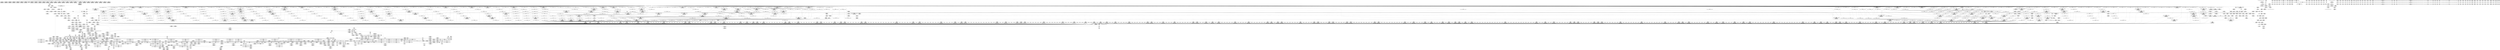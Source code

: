 digraph {
	CE0x5087a60 [shape=record,shape=Mrecord,label="{CE0x5087a60|__aa_current_profile:tmp7|security/apparmor/include/context.h,138|*SummSink*}"]
	CE0x5116b20 [shape=record,shape=Mrecord,label="{CE0x5116b20|aa_path_perm:request|Function::aa_path_perm&Arg::request::|*SummSink*}"]
	CE0x5192cd0 [shape=record,shape=Mrecord,label="{CE0x5192cd0|aa_cred_profile:tmp5|security/apparmor/include/context.h,99|*SummSink*}"]
	CE0x5060da0 [shape=record,shape=Mrecord,label="{CE0x5060da0|72:_%struct.hlist_bl_node**,_80:_%struct.dentry*,_104:_%struct.inode*,_:_CRE_152,153_}"]
	CE0x50ecb50 [shape=record,shape=Mrecord,label="{CE0x50ecb50|80:_i64,_:_CRE_1652,1653_}"]
	CE0x50f34c0 [shape=record,shape=Mrecord,label="{CE0x50f34c0|80:_i64,_:_CRE_2248,2256_|*MultipleSource*|*LoadInst*|security/apparmor/include/apparmor.h,117|security/apparmor/include/apparmor.h,117}"]
	CE0x508c4e0 [shape=record,shape=Mrecord,label="{CE0x508c4e0|apparmor_inode_getattr:tmp12|security/apparmor/lsm.c,374|*SummSource*}"]
	CE0x51819e0 [shape=record,shape=Mrecord,label="{CE0x51819e0|i64*_getelementptr_inbounds_(_16_x_i64_,_16_x_i64_*___llvm_gcov_ctr46,_i64_0,_i64_10)|*Constant*|*SummSink*}"]
	CE0x510a140 [shape=record,shape=Mrecord,label="{CE0x510a140|__aa_current_profile:do.end|*SummSink*}"]
	CE0x5093240 [shape=record,shape=Mrecord,label="{CE0x5093240|common_perm_mnt_dentry:d_inode|security/apparmor/lsm.c,207|*SummSink*}"]
	CE0x5086180 [shape=record,shape=Mrecord,label="{CE0x5086180|apparmor_inode_getattr:tmp4|security/apparmor/lsm.c,369|*SummSource*}"]
	CE0x50c5a80 [shape=record,shape=Mrecord,label="{CE0x50c5a80|0:_i16,_4:_i32,_8:_i16,_40:_%struct.super_block*,_72:_i32,_:_SCMRE_921,922_}"]
	CE0x50ea9b0 [shape=record,shape=Mrecord,label="{CE0x50ea9b0|80:_i64,_:_CRE_1620,1621_}"]
	CE0x51604f0 [shape=record,shape=Mrecord,label="{CE0x51604f0|aa_cred_profile:tmp33|security/apparmor/include/context.h,101|*SummSink*}"]
	CE0x509ecd0 [shape=record,shape=Mrecord,label="{CE0x509ecd0|0:_i16,_4:_i32,_8:_i16,_40:_%struct.super_block*,_72:_i32,_:_SCMRE_159,160_}"]
	CE0x509f010 [shape=record,shape=Mrecord,label="{CE0x509f010|0:_i16,_4:_i32,_8:_i16,_40:_%struct.super_block*,_72:_i32,_:_SCMRE_161,162_}"]
	CE0x50cf740 [shape=record,shape=Mrecord,label="{CE0x50cf740|80:_i64,_:_CRE_512,528_|*MultipleSource*|*LoadInst*|security/apparmor/include/apparmor.h,117|security/apparmor/include/apparmor.h,117}"]
	CE0x50a72d0 [shape=record,shape=Mrecord,label="{CE0x50a72d0|0:_i16,_4:_i32,_8:_i16,_40:_%struct.super_block*,_72:_i32,_:_SCMRE_265,266_}"]
	CE0x50ffdc0 [shape=record,shape=Mrecord,label="{CE0x50ffdc0|aa_cred_profile:entry}"]
	CE0x507f440 [shape=record,shape=Mrecord,label="{CE0x507f440|72:_%struct.hlist_bl_node**,_80:_%struct.dentry*,_104:_%struct.inode*,_:_CRE_211,212_}"]
	CE0x50837b0 [shape=record,shape=Mrecord,label="{CE0x50837b0|72:_%struct.hlist_bl_node**,_80:_%struct.dentry*,_104:_%struct.inode*,_:_CRE_311,312_}"]
	CE0x5199bc0 [shape=record,shape=Mrecord,label="{CE0x5199bc0|44:_i32,_48:_i16,_128:_i8*,_:_SCMRE_104,112_|*MultipleSource*|Function::aa_cred_profile&Arg::cred::|security/apparmor/include/context.h,99|security/apparmor/include/context.h,138}"]
	CE0x50834e0 [shape=record,shape=Mrecord,label="{CE0x50834e0|72:_%struct.hlist_bl_node**,_80:_%struct.dentry*,_104:_%struct.inode*,_:_CRE_309,310_}"]
	CE0x5122410 [shape=record,shape=Mrecord,label="{CE0x5122410|common_perm_mnt_dentry:call|security/apparmor/lsm.c,211|*SummSink*}"]
	CE0x5167bd0 [shape=record,shape=Mrecord,label="{CE0x5167bd0|aa_cred_profile:tmp17|security/apparmor/include/context.h,100|*SummSource*}"]
	CE0x50b0420 [shape=record,shape=Mrecord,label="{CE0x50b0420|0:_i16,_4:_i32,_8:_i16,_40:_%struct.super_block*,_72:_i32,_:_SCMRE_483,484_}"]
	CE0x50e13b0 [shape=record,shape=Mrecord,label="{CE0x50e13b0|80:_i64,_:_CRE_1269,1270_}"]
	CE0x51191c0 [shape=record,shape=Mrecord,label="{CE0x51191c0|__aa_current_profile:tmp8|security/apparmor/include/context.h,138|*SummSink*}"]
	CE0x50e02b0 [shape=record,shape=Mrecord,label="{CE0x50e02b0|80:_i64,_:_CRE_1253,1254_}"]
	CE0x50969a0 [shape=record,shape=Mrecord,label="{CE0x50969a0|mediated_filesystem:bb}"]
	CE0x50b8850 [shape=record,shape=Mrecord,label="{CE0x50b8850|0:_i16,_4:_i32,_8:_i16,_40:_%struct.super_block*,_72:_i32,_:_SCMRE_600,601_}"]
	CE0x5157670 [shape=record,shape=Mrecord,label="{CE0x5157670|aa_cred_profile:if.then|*SummSource*}"]
	CE0x50afda0 [shape=record,shape=Mrecord,label="{CE0x50afda0|0:_i16,_4:_i32,_8:_i16,_40:_%struct.super_block*,_72:_i32,_:_SCMRE_479,480_}"]
	CE0x50e23a0 [shape=record,shape=Mrecord,label="{CE0x50e23a0|80:_i64,_:_CRE_1304,1305_}"]
	CE0x508c3d0 [shape=record,shape=Mrecord,label="{CE0x508c3d0|apparmor_inode_getattr:tmp12|security/apparmor/lsm.c,374}"]
	CE0x5185e00 [shape=record,shape=Mrecord,label="{CE0x5185e00|GLOBAL:__llvm_gcov_ctr46|Global_var:__llvm_gcov_ctr46}"]
	CE0x50ead90 [shape=record,shape=Mrecord,label="{CE0x50ead90|80:_i64,_:_CRE_1624,1625_}"]
	CE0x50e7fa0 [shape=record,shape=Mrecord,label="{CE0x50e7fa0|80:_i64,_:_CRE_1359,1360_}"]
	CE0x50d2c00 [shape=record,shape=Mrecord,label="{CE0x50d2c00|80:_i64,_:_CRE_599,600_}"]
	CE0x50de930 [shape=record,shape=Mrecord,label="{CE0x50de930|80:_i64,_:_CRE_1229,1230_}"]
	"CONST[source:1(input),value:2(dynamic)][purpose:{object}][SrcIdx:3]"
	CE0x50dba90 [shape=record,shape=Mrecord,label="{CE0x50dba90|80:_i64,_:_CRE_304,312_|*MultipleSource*|*LoadInst*|security/apparmor/include/apparmor.h,117|security/apparmor/include/apparmor.h,117}"]
	CE0x50a8e70 [shape=record,shape=Mrecord,label="{CE0x50a8e70|0:_i16,_4:_i32,_8:_i16,_40:_%struct.super_block*,_72:_i32,_:_SCMRE_282,283_}"]
	CE0x50e8820 [shape=record,shape=Mrecord,label="{CE0x50e8820|80:_i64,_:_CRE_1367,1368_}"]
	CE0x5068000 [shape=record,shape=Mrecord,label="{CE0x5068000|72:_%struct.hlist_bl_node**,_80:_%struct.dentry*,_104:_%struct.inode*,_:_CRE_92,93_}"]
	CE0x50f01a0 [shape=record,shape=Mrecord,label="{CE0x50f01a0|80:_i64,_:_CRE_1768,1776_|*MultipleSource*|*LoadInst*|security/apparmor/include/apparmor.h,117|security/apparmor/include/apparmor.h,117}"]
	CE0x5198f60 [shape=record,shape=Mrecord,label="{CE0x5198f60|aa_cred_profile:lnot|security/apparmor/include/context.h,100|*SummSink*}"]
	CE0x517e590 [shape=record,shape=Mrecord,label="{CE0x517e590|i64*_getelementptr_inbounds_(_16_x_i64_,_16_x_i64_*___llvm_gcov_ctr46,_i64_0,_i64_9)|*Constant*|*SummSink*}"]
	CE0x5109240 [shape=record,shape=Mrecord,label="{CE0x5109240|common_perm_mnt_dentry:mnt1|security/apparmor/lsm.c,206}"]
	CE0x5128a40 [shape=record,shape=Mrecord,label="{CE0x5128a40|common_perm:tmp5|security/apparmor/lsm.c,169}"]
	CE0x5082e60 [shape=record,shape=Mrecord,label="{CE0x5082e60|72:_%struct.hlist_bl_node**,_80:_%struct.dentry*,_104:_%struct.inode*,_:_CRE_304,305_}"]
	CE0x50f4ab0 [shape=record,shape=Mrecord,label="{CE0x50f4ab0|common_perm_mnt_dentry:tmp}"]
	CE0x508f5b0 [shape=record,shape=Mrecord,label="{CE0x508f5b0|common_perm_mnt_dentry:mask|Function::common_perm_mnt_dentry&Arg::mask::|*SummSource*}"]
	CE0x50d1280 [shape=record,shape=Mrecord,label="{CE0x50d1280|80:_i64,_:_CRE_575,576_}"]
	CE0x5114fd0 [shape=record,shape=Mrecord,label="{CE0x5114fd0|common_perm_mnt_dentry:tmp8|security/apparmor/lsm.c,208}"]
	CE0x50a1710 [shape=record,shape=Mrecord,label="{CE0x50a1710|0:_i16,_4:_i32,_8:_i16,_40:_%struct.super_block*,_72:_i32,_:_SCMRE_185,186_}"]
	CE0x50c4560 [shape=record,shape=Mrecord,label="{CE0x50c4560|0:_i16,_4:_i32,_8:_i16,_40:_%struct.super_block*,_72:_i32,_:_SCMRE_908,909_}"]
	CE0x50c4700 [shape=record,shape=Mrecord,label="{CE0x50c4700|0:_i16,_4:_i32,_8:_i16,_40:_%struct.super_block*,_72:_i32,_:_SCMRE_909,910_}"]
	CE0x50c9700 [shape=record,shape=Mrecord,label="{CE0x50c9700|i32_10|*Constant*}"]
	CE0x507c860 [shape=record,shape=Mrecord,label="{CE0x507c860|72:_%struct.hlist_bl_node**,_80:_%struct.dentry*,_104:_%struct.inode*,_:_CRE_185,186_}"]
	CE0x5108980 [shape=record,shape=Mrecord,label="{CE0x5108980|common_perm_mnt_dentry:tmp3}"]
	CE0x50b48f0 [shape=record,shape=Mrecord,label="{CE0x50b48f0|0:_i16,_4:_i32,_8:_i16,_40:_%struct.super_block*,_72:_i32,_:_SCMRE_561,562_}"]
	CE0x51206f0 [shape=record,shape=Mrecord,label="{CE0x51206f0|__aa_current_profile:tmp5|security/apparmor/include/context.h,138|*SummSource*}"]
	CE0x50d00f0 [shape=record,shape=Mrecord,label="{CE0x50d00f0|80:_i64,_:_CRE_560,561_}"]
	CE0x50dd780 [shape=record,shape=Mrecord,label="{CE0x50dd780|80:_i64,_:_CRE_1212,1213_}"]
	CE0x5151f10 [shape=record,shape=Mrecord,label="{CE0x5151f10|get_current:tmp2|*SummSink*}"]
	CE0x507c500 [shape=record,shape=Mrecord,label="{CE0x507c500|72:_%struct.hlist_bl_node**,_80:_%struct.dentry*,_104:_%struct.inode*,_:_CRE_183,184_}"]
	CE0x50f7830 [shape=record,shape=Mrecord,label="{CE0x50f7830|common_perm:cond|Function::common_perm&Arg::cond::|*SummSink*}"]
	CE0x507e000 [shape=record,shape=Mrecord,label="{CE0x507e000|72:_%struct.hlist_bl_node**,_80:_%struct.dentry*,_104:_%struct.inode*,_:_CRE_199,200_}"]
	CE0x5081090 [shape=record,shape=Mrecord,label="{CE0x5081090|72:_%struct.hlist_bl_node**,_80:_%struct.dentry*,_104:_%struct.inode*,_:_CRE_223,224_}"]
	CE0x5114740 [shape=record,shape=Mrecord,label="{CE0x5114740|common_perm_mnt_dentry:tmp7|*LoadInst*|security/apparmor/lsm.c,208}"]
	CE0x50732d0 [shape=record,shape=Mrecord,label="{CE0x50732d0|i8*_getelementptr_inbounds_(_45_x_i8_,_45_x_i8_*_.str14,_i32_0,_i32_0)|*Constant*|*SummSink*}"]
	CE0x5119ad0 [shape=record,shape=Mrecord,label="{CE0x5119ad0|__aa_current_profile:tmp11|security/apparmor/include/context.h,138}"]
	CE0x5098880 [shape=record,shape=Mrecord,label="{CE0x5098880|0:_i16,_4:_i32,_8:_i16,_40:_%struct.super_block*,_72:_i32,_:_SCMRE_0,2_|*MultipleSource*|*LoadInst*|security/apparmor/lsm.c,369|security/apparmor/include/apparmor.h,117|Function::mediated_filesystem&Arg::inode::}"]
	CE0x50cf930 [shape=record,shape=Mrecord,label="{CE0x50cf930|80:_i64,_:_CRE_528,536_|*MultipleSource*|*LoadInst*|security/apparmor/include/apparmor.h,117|security/apparmor/include/apparmor.h,117}"]
	CE0x5114300 [shape=record,shape=Mrecord,label="{CE0x5114300|common_perm_mnt_dentry:d_inode3|security/apparmor/lsm.c,208|*SummSource*}"]
	CE0x509de30 [shape=record,shape=Mrecord,label="{CE0x509de30|0:_i16,_4:_i32,_8:_i16,_40:_%struct.super_block*,_72:_i32,_:_SCMRE_150,151_}"]
	CE0x50e7e90 [shape=record,shape=Mrecord,label="{CE0x50e7e90|80:_i64,_:_CRE_1358,1359_}"]
	CE0x50df2c0 [shape=record,shape=Mrecord,label="{CE0x50df2c0|80:_i64,_:_CRE_1238,1239_}"]
	CE0x509f1b0 [shape=record,shape=Mrecord,label="{CE0x509f1b0|0:_i16,_4:_i32,_8:_i16,_40:_%struct.super_block*,_72:_i32,_:_SCMRE_162,163_}"]
	CE0x5920ed0 [shape=record,shape=Mrecord,label="{CE0x5920ed0|apparmor_inode_getattr:d_inode|security/apparmor/lsm.c,369|*SummSink*}"]
	CE0x5152720 [shape=record,shape=Mrecord,label="{CE0x5152720|aa_cred_profile:do.body5|*SummSource*}"]
	CE0x51153a0 [shape=record,shape=Mrecord,label="{CE0x51153a0|common_perm_mnt_dentry:tmp8|security/apparmor/lsm.c,208|*SummSink*}"]
	CE0x5074d80 [shape=record,shape=Mrecord,label="{CE0x5074d80|GLOBAL:get_current|*Constant*|*SummSource*}"]
	CE0x50d87f0 [shape=record,shape=Mrecord,label="{CE0x50d87f0|80:_i64,_:_CRE_96,104_|*MultipleSource*|*LoadInst*|security/apparmor/include/apparmor.h,117|security/apparmor/include/apparmor.h,117}"]
	CE0x511a280 [shape=record,shape=Mrecord,label="{CE0x511a280|common_perm:tmp9|security/apparmor/lsm.c,172}"]
	CE0x50ea3b0 [shape=record,shape=Mrecord,label="{CE0x50ea3b0|80:_i64,_:_CRE_1616,1617_}"]
	CE0x507de50 [shape=record,shape=Mrecord,label="{CE0x507de50|72:_%struct.hlist_bl_node**,_80:_%struct.dentry*,_104:_%struct.inode*,_:_CRE_198,199_}"]
	CE0x50ffae0 [shape=record,shape=Mrecord,label="{CE0x50ffae0|GLOBAL:aa_cred_profile|*Constant*}"]
	CE0x5109f10 [shape=record,shape=Mrecord,label="{CE0x5109f10|__aa_current_profile:do.end}"]
	CE0x50cc5b0 [shape=record,shape=Mrecord,label="{CE0x50cc5b0|80:_i64,_:_CRE_427,428_}"]
	CE0x505c890 [shape=record,shape=Mrecord,label="{CE0x505c890|apparmor_inode_getattr:tmp|*SummSink*}"]
	CE0x5080820 [shape=record,shape=Mrecord,label="{CE0x5080820|72:_%struct.hlist_bl_node**,_80:_%struct.dentry*,_104:_%struct.inode*,_:_CRE_218,219_}"]
	CE0x50616d0 [shape=record,shape=Mrecord,label="{CE0x50616d0|72:_%struct.hlist_bl_node**,_80:_%struct.dentry*,_104:_%struct.inode*,_:_CRE_168,169_}"]
	CE0x50d2af0 [shape=record,shape=Mrecord,label="{CE0x50d2af0|80:_i64,_:_CRE_598,599_}"]
	CE0x50cad40 [shape=record,shape=Mrecord,label="{CE0x50cad40|80:_i64,_:_CRE_404,405_}"]
	CE0x50d39d0 [shape=record,shape=Mrecord,label="{CE0x50d39d0|80:_i64,_:_CRE_612,613_}"]
	CE0x50f26d0 [shape=record,shape=Mrecord,label="{CE0x50f26d0|80:_i64,_:_CRE_1896,1904_|*MultipleSource*|*LoadInst*|security/apparmor/include/apparmor.h,117|security/apparmor/include/apparmor.h,117}"]
	CE0x5102a60 [shape=record,shape=Mrecord,label="{CE0x5102a60|common_perm_mnt_dentry:tmp6|security/apparmor/lsm.c,207|*SummSource*}"]
	CE0x5192a70 [shape=record,shape=Mrecord,label="{CE0x5192a70|i64_3|*Constant*}"]
	CE0x5081380 [shape=record,shape=Mrecord,label="{CE0x5081380|72:_%struct.hlist_bl_node**,_80:_%struct.dentry*,_104:_%struct.inode*,_:_CRE_224,232_|*MultipleSource*|security/apparmor/lsm.c,369|Function::apparmor_inode_getattr&Arg::dentry::}"]
	CE0x509ee70 [shape=record,shape=Mrecord,label="{CE0x509ee70|0:_i16,_4:_i32,_8:_i16,_40:_%struct.super_block*,_72:_i32,_:_SCMRE_160,161_}"]
	CE0x50b5790 [shape=record,shape=Mrecord,label="{CE0x50b5790|0:_i16,_4:_i32,_8:_i16,_40:_%struct.super_block*,_72:_i32,_:_SCMRE_570,571_}"]
	CE0x50d37b0 [shape=record,shape=Mrecord,label="{CE0x50d37b0|80:_i64,_:_CRE_610,611_}"]
	CE0x50a4e80 [shape=record,shape=Mrecord,label="{CE0x50a4e80|0:_i16,_4:_i32,_8:_i16,_40:_%struct.super_block*,_72:_i32,_:_SCMRE_242,243_}"]
	CE0x50df1b0 [shape=record,shape=Mrecord,label="{CE0x50df1b0|80:_i64,_:_CRE_1237,1238_}"]
	CE0x5161ae0 [shape=record,shape=Mrecord,label="{CE0x5161ae0|VOIDTB_TE:_CE_0,8_|*MultipleSource*|Function::common_perm_mnt_dentry&Arg::mnt::|Function::apparmor_inode_getattr&Arg::mnt::}"]
	CE0x514c4d0 [shape=record,shape=Mrecord,label="{CE0x514c4d0|__aa_current_profile:tmp15|security/apparmor/include/context.h,138}"]
	CE0x5083960 [shape=record,shape=Mrecord,label="{CE0x5083960|72:_%struct.hlist_bl_node**,_80:_%struct.dentry*,_104:_%struct.inode*,_:_CRE_312,313_}"]
	CE0x5102ce0 [shape=record,shape=Mrecord,label="{CE0x5102ce0|i64_4|*Constant*}"]
	CE0x50ddb60 [shape=record,shape=Mrecord,label="{CE0x50ddb60|80:_i64,_:_CRE_1216,1217_}"]
	CE0x50dde90 [shape=record,shape=Mrecord,label="{CE0x50dde90|80:_i64,_:_CRE_1219,1220_}"]
	CE0x5109ac0 [shape=record,shape=Mrecord,label="{CE0x5109ac0|common_perm_mnt_dentry:tmp1|*SummSource*}"]
	CE0x515d390 [shape=record,shape=Mrecord,label="{CE0x515d390|aa_cred_profile:tmp29|security/apparmor/include/context.h,100|*SummSource*}"]
	CE0x50d2f30 [shape=record,shape=Mrecord,label="{CE0x50d2f30|80:_i64,_:_CRE_602,603_}"]
	CE0x50e29d0 [shape=record,shape=Mrecord,label="{CE0x50e29d0|80:_i64,_:_CRE_1308,1309_}"]
	CE0x507ebd0 [shape=record,shape=Mrecord,label="{CE0x507ebd0|72:_%struct.hlist_bl_node**,_80:_%struct.dentry*,_104:_%struct.inode*,_:_CRE_206,207_}"]
	CE0x518a140 [shape=record,shape=Mrecord,label="{CE0x518a140|aa_cred_profile:tmp|*SummSource*}"]
	CE0x511f4f0 [shape=record,shape=Mrecord,label="{CE0x511f4f0|common_perm:mode|security/apparmor/lsm.c,169}"]
	CE0x50d68d0 [shape=record,shape=Mrecord,label="{CE0x50d68d0|80:_i64,_:_CRE_1208,1209_}"]
	CE0x50ab710 [shape=record,shape=Mrecord,label="{CE0x50ab710|0:_i16,_4:_i32,_8:_i16,_40:_%struct.super_block*,_72:_i32,_:_SCMRE_307,308_}"]
	CE0x50a6c50 [shape=record,shape=Mrecord,label="{CE0x50a6c50|0:_i16,_4:_i32,_8:_i16,_40:_%struct.super_block*,_72:_i32,_:_SCMRE_261,262_}"]
	CE0x50a8b30 [shape=record,shape=Mrecord,label="{CE0x50a8b30|0:_i16,_4:_i32,_8:_i16,_40:_%struct.super_block*,_72:_i32,_:_SCMRE_280,281_}"]
	CE0x50d5f20 [shape=record,shape=Mrecord,label="{CE0x50d5f20|80:_i64,_:_CRE_712,720_|*MultipleSource*|*LoadInst*|security/apparmor/include/apparmor.h,117|security/apparmor/include/apparmor.h,117}"]
	CE0x50b7670 [shape=record,shape=Mrecord,label="{CE0x50b7670|0:_i16,_4:_i32,_8:_i16,_40:_%struct.super_block*,_72:_i32,_:_SCMRE_589,590_}"]
	CE0x5074310 [shape=record,shape=Mrecord,label="{CE0x5074310|__aa_current_profile:call3|security/apparmor/include/context.h,138}"]
	CE0x509c100 [shape=record,shape=Mrecord,label="{CE0x509c100|0:_i16,_4:_i32,_8:_i16,_40:_%struct.super_block*,_72:_i32,_:_SCMRE_120,128_|*MultipleSource*|*LoadInst*|security/apparmor/lsm.c,369|security/apparmor/include/apparmor.h,117|Function::mediated_filesystem&Arg::inode::}"]
	CE0x5088160 [shape=record,shape=Mrecord,label="{CE0x5088160|common_perm_mnt_dentry:uid|security/apparmor/lsm.c,207}"]
	CE0x5154ee0 [shape=record,shape=Mrecord,label="{CE0x5154ee0|i8*_getelementptr_inbounds_(_36_x_i8_,_36_x_i8_*_.str12,_i32_0,_i32_0)|*Constant*}"]
	CE0x50841d0 [shape=record,shape=Mrecord,label="{CE0x50841d0|72:_%struct.hlist_bl_node**,_80:_%struct.dentry*,_104:_%struct.inode*,_:_CRE_317,318_}"]
	CE0x50a7fd0 [shape=record,shape=Mrecord,label="{CE0x50a7fd0|0:_i16,_4:_i32,_8:_i16,_40:_%struct.super_block*,_72:_i32,_:_SCMRE_273,274_}"]
	CE0x50d6300 [shape=record,shape=Mrecord,label="{CE0x50d6300|80:_i64,_:_CRE_736,880_|*MultipleSource*|*LoadInst*|security/apparmor/include/apparmor.h,117|security/apparmor/include/apparmor.h,117}"]
	CE0x50ace40 [shape=record,shape=Mrecord,label="{CE0x50ace40|0:_i16,_4:_i32,_8:_i16,_40:_%struct.super_block*,_72:_i32,_:_SCMRE_360,376_|*MultipleSource*|*LoadInst*|security/apparmor/lsm.c,369|security/apparmor/include/apparmor.h,117|Function::mediated_filesystem&Arg::inode::}"]
	CE0x5156b80 [shape=record,shape=Mrecord,label="{CE0x5156b80|GLOBAL:__llvm_gcov_ctr46|Global_var:__llvm_gcov_ctr46|*SummSink*}"]
	CE0x51527d0 [shape=record,shape=Mrecord,label="{CE0x51527d0|aa_cred_profile:lor.end|*SummSource*}"]
	CE0x50b2c90 [shape=record,shape=Mrecord,label="{CE0x50b2c90|80:_i64,_:_CRE_1341,1342_}"]
	CE0x5126730 [shape=record,shape=Mrecord,label="{CE0x5126730|i32_11|*Constant*}"]
	CE0x5084020 [shape=record,shape=Mrecord,label="{CE0x5084020|72:_%struct.hlist_bl_node**,_80:_%struct.dentry*,_104:_%struct.inode*,_:_CRE_316,317_}"]
	CE0x50e7610 [shape=record,shape=Mrecord,label="{CE0x50e7610|80:_i64,_:_CRE_1350,1351_}"]
	CE0x5180a80 [shape=record,shape=Mrecord,label="{CE0x5180a80|aa_cred_profile:tmp22|security/apparmor/include/context.h,100|*SummSource*}"]
	CE0x50a5250 [shape=record,shape=Mrecord,label="{CE0x50a5250|0:_i16,_4:_i32,_8:_i16,_40:_%struct.super_block*,_72:_i32,_:_SCMRE_245,246_}"]
	CE0x50d1170 [shape=record,shape=Mrecord,label="{CE0x50d1170|80:_i64,_:_CRE_574,575_}"]
	CE0x5128680 [shape=record,shape=Mrecord,label="{CE0x5128680|GLOBAL:__llvm_gcov_ctr57|Global_var:__llvm_gcov_ctr57|*SummSink*}"]
	CE0x51287b0 [shape=record,shape=Mrecord,label="{CE0x51287b0|GLOBAL:__llvm_gcov_ctr57|Global_var:__llvm_gcov_ctr57|*SummSource*}"]
	CE0x50e7830 [shape=record,shape=Mrecord,label="{CE0x50e7830|80:_i64,_:_CRE_1352,1353_}"]
	CE0x50925b0 [shape=record,shape=Mrecord,label="{CE0x50925b0|common_perm:path|Function::common_perm&Arg::path::}"]
	CE0x51045c0 [shape=record,shape=Mrecord,label="{CE0x51045c0|i1_true|*Constant*|*SummSource*}"]
	CE0x5152110 [shape=record,shape=Mrecord,label="{CE0x5152110|__aa_current_profile:land.lhs.true2|*SummSource*}"]
	CE0x5100160 [shape=record,shape=Mrecord,label="{CE0x5100160|common_perm:if.then}"]
	CE0x50df4e0 [shape=record,shape=Mrecord,label="{CE0x50df4e0|80:_i64,_:_CRE_1240,1241_}"]
	CE0x50f1cc0 [shape=record,shape=Mrecord,label="{CE0x50f1cc0|80:_i64,_:_CRE_1873,1874_}"]
	CE0x507aa00 [shape=record,shape=Mrecord,label="{CE0x507aa00|mediated_filesystem:tmp1|*SummSink*}"]
	CE0x514c5b0 [shape=record,shape=Mrecord,label="{CE0x514c5b0|__aa_current_profile:tmp15|security/apparmor/include/context.h,138|*SummSink*}"]
	CE0x50cb6d0 [shape=record,shape=Mrecord,label="{CE0x50cb6d0|80:_i64,_:_CRE_413,414_}"]
	CE0x50d8430 [shape=record,shape=Mrecord,label="{CE0x50d8430|80:_i64,_:_CRE_80,88_|*MultipleSource*|*LoadInst*|security/apparmor/include/apparmor.h,117|security/apparmor/include/apparmor.h,117}"]
	CE0x51949e0 [shape=record,shape=Mrecord,label="{CE0x51949e0|aa_cred_profile:tmp15|security/apparmor/include/context.h,100|*SummSink*}"]
	CE0x510b4a0 [shape=record,shape=Mrecord,label="{CE0x510b4a0|i64_0|*Constant*}"]
	CE0x50b5450 [shape=record,shape=Mrecord,label="{CE0x50b5450|0:_i16,_4:_i32,_8:_i16,_40:_%struct.super_block*,_72:_i32,_:_SCMRE_568,569_}"]
	CE0x517fd80 [shape=record,shape=Mrecord,label="{CE0x517fd80|aa_cred_profile:tmp21|security/apparmor/include/context.h,100|*SummSource*}"]
	CE0x510b070 [shape=record,shape=Mrecord,label="{CE0x510b070|common_perm_mnt_dentry:dentry2|security/apparmor/lsm.c,206|*SummSource*}"]
	CE0x5149900 [shape=record,shape=Mrecord,label="{CE0x5149900|aa_cred_profile:tmp2}"]
	CE0x5193440 [shape=record,shape=Mrecord,label="{CE0x5193440|aa_cred_profile:security|security/apparmor/include/context.h,99|*SummSource*}"]
	CE0x5185410 [shape=record,shape=Mrecord,label="{CE0x5185410|%struct.aa_task_cxt*_null|*Constant*|*SummSink*}"]
	CE0x508e280 [shape=record,shape=Mrecord,label="{CE0x508e280|common_perm_mnt_dentry:mnt|Function::common_perm_mnt_dentry&Arg::mnt::}"]
	CE0x5159100 [shape=record,shape=Mrecord,label="{CE0x5159100|aa_cred_profile:tmp9|security/apparmor/include/context.h,100}"]
	CE0x50b9210 [shape=record,shape=Mrecord,label="{CE0x50b9210|0:_i16,_4:_i32,_8:_i16,_40:_%struct.super_block*,_72:_i32,_:_SCMRE_606,607_}"]
	CE0x514bd20 [shape=record,shape=Mrecord,label="{CE0x514bd20|i64*_getelementptr_inbounds_(_11_x_i64_,_11_x_i64_*___llvm_gcov_ctr58,_i64_0,_i64_8)|*Constant*|*SummSource*}"]
	CE0x50af3e0 [shape=record,shape=Mrecord,label="{CE0x50af3e0|0:_i16,_4:_i32,_8:_i16,_40:_%struct.super_block*,_72:_i32,_:_SCMRE_473,474_}"]
	CE0x505d570 [shape=record,shape=Mrecord,label="{CE0x505d570|i64*_getelementptr_inbounds_(_2_x_i64_,_2_x_i64_*___llvm_gcov_ctr83,_i64_0,_i64_0)|*Constant*|*SummSink*}"]
	CE0x50818c0 [shape=record,shape=Mrecord,label="{CE0x50818c0|72:_%struct.hlist_bl_node**,_80:_%struct.dentry*,_104:_%struct.inode*,_:_CRE_256,264_|*MultipleSource*|security/apparmor/lsm.c,369|Function::apparmor_inode_getattr&Arg::dentry::}"]
	CE0x50a2c30 [shape=record,shape=Mrecord,label="{CE0x50a2c30|0:_i16,_4:_i32,_8:_i16,_40:_%struct.super_block*,_72:_i32,_:_SCMRE_198,199_}"]
	CE0x508b070 [shape=record,shape=Mrecord,label="{CE0x508b070|mediated_filesystem:entry|*SummSource*}"]
	CE0x50effb0 [shape=record,shape=Mrecord,label="{CE0x50effb0|80:_i64,_:_CRE_1760,1764_|*MultipleSource*|*LoadInst*|security/apparmor/include/apparmor.h,117|security/apparmor/include/apparmor.h,117}"]
	CE0x50f6b90 [shape=record,shape=Mrecord,label="{CE0x50f6b90|common_perm_mnt_dentry:tmp4|*LoadInst*|security/apparmor/lsm.c,207}"]
	CE0x50aff40 [shape=record,shape=Mrecord,label="{CE0x50aff40|0:_i16,_4:_i32,_8:_i16,_40:_%struct.super_block*,_72:_i32,_:_SCMRE_480,481_}"]
	CE0x514d200 [shape=record,shape=Mrecord,label="{CE0x514d200|i8_1|*Constant*|*SummSink*}"]
	CE0x50d8bb0 [shape=record,shape=Mrecord,label="{CE0x50d8bb0|80:_i64,_:_CRE_112,120_|*MultipleSource*|*LoadInst*|security/apparmor/include/apparmor.h,117|security/apparmor/include/apparmor.h,117}"]
	CE0x5082cb0 [shape=record,shape=Mrecord,label="{CE0x5082cb0|apparmor_inode_getattr:tmp2|*LoadInst*|security/apparmor/lsm.c,369}"]
	CE0x50e1e50 [shape=record,shape=Mrecord,label="{CE0x50e1e50|80:_i64,_:_CRE_1279,1280_}"]
	CE0x50c4a40 [shape=record,shape=Mrecord,label="{CE0x50c4a40|0:_i16,_4:_i32,_8:_i16,_40:_%struct.super_block*,_72:_i32,_:_SCMRE_911,912_}"]
	CE0x5060320 [shape=record,shape=Mrecord,label="{CE0x5060320|72:_%struct.hlist_bl_node**,_80:_%struct.dentry*,_104:_%struct.inode*,_:_CRE_162,163_}"]
	CE0x5069670 [shape=record,shape=Mrecord,label="{CE0x5069670|i64*_getelementptr_inbounds_(_11_x_i64_,_11_x_i64_*___llvm_gcov_ctr58,_i64_0,_i64_1)|*Constant*|*SummSink*}"]
	CE0x50799f0 [shape=record,shape=Mrecord,label="{CE0x50799f0|mediated_filesystem:tmp2}"]
	CE0x5189090 [shape=record,shape=Mrecord,label="{CE0x5189090|aa_cred_profile:lnot.ext|security/apparmor/include/context.h,100|*SummSink*}"]
	CE0x5181330 [shape=record,shape=Mrecord,label="{CE0x5181330|i64*_getelementptr_inbounds_(_16_x_i64_,_16_x_i64_*___llvm_gcov_ctr46,_i64_0,_i64_10)|*Constant*}"]
	CE0x50b8d30 [shape=record,shape=Mrecord,label="{CE0x50b8d30|0:_i16,_4:_i32,_8:_i16,_40:_%struct.super_block*,_72:_i32,_:_SCMRE_603,604_}"]
	CE0x5189900 [shape=record,shape=Mrecord,label="{CE0x5189900|44:_i32,_48:_i16,_128:_i8*,_:_SCMRE_28,32_|*MultipleSource*|Function::aa_cred_profile&Arg::cred::|security/apparmor/include/context.h,99|security/apparmor/include/context.h,138}"]
	CE0x50dee80 [shape=record,shape=Mrecord,label="{CE0x50dee80|80:_i64,_:_CRE_1234,1235_}"]
	CE0x50a2f70 [shape=record,shape=Mrecord,label="{CE0x50a2f70|0:_i16,_4:_i32,_8:_i16,_40:_%struct.super_block*,_72:_i32,_:_SCMRE_200,201_}"]
	CE0x519a520 [shape=record,shape=Mrecord,label="{CE0x519a520|aa_cred_profile:do.end|*SummSink*}"]
	CE0x5152ab0 [shape=record,shape=Mrecord,label="{CE0x5152ab0|aa_cred_profile:tmp1}"]
	CE0x50c8760 [shape=record,shape=Mrecord,label="{CE0x50c8760|0:_i16,_4:_i32,_8:_i16,_40:_%struct.super_block*,_72:_i32,_:_SCMRE_980,981_}"]
	CE0x505ea70 [shape=record,shape=Mrecord,label="{CE0x505ea70|apparmor_inode_getattr:tmp}"]
	CE0x505cea0 [shape=record,shape=Mrecord,label="{CE0x505cea0|_call_void_mcount()_#2|*SummSource*}"]
	CE0x50c3520 [shape=record,shape=Mrecord,label="{CE0x50c3520|0:_i16,_4:_i32,_8:_i16,_40:_%struct.super_block*,_72:_i32,_:_SCMRE_898,899_}"]
	CE0x50a65d0 [shape=record,shape=Mrecord,label="{CE0x50a65d0|0:_i16,_4:_i32,_8:_i16,_40:_%struct.super_block*,_72:_i32,_:_SCMRE_257,258_}"]
	CE0x50c0600 [shape=record,shape=Mrecord,label="{CE0x50c0600|0:_i16,_4:_i32,_8:_i16,_40:_%struct.super_block*,_72:_i32,_:_SCMRE_869,870_}"]
	CE0x5069290 [shape=record,shape=Mrecord,label="{CE0x5069290|apparmor_inode_getattr:d_inode|security/apparmor/lsm.c,369}"]
	CE0x5151020 [shape=record,shape=Mrecord,label="{CE0x5151020|__aa_current_profile:do.body|*SummSource*}"]
	CE0x509dc90 [shape=record,shape=Mrecord,label="{CE0x509dc90|0:_i16,_4:_i32,_8:_i16,_40:_%struct.super_block*,_72:_i32,_:_SCMRE_149,150_}"]
	CE0x50749d0 [shape=record,shape=Mrecord,label="{CE0x50749d0|GLOBAL:get_current|*Constant*}"]
	CE0x50e93d0 [shape=record,shape=Mrecord,label="{CE0x50e93d0|80:_i64,_:_CRE_1392,1536_|*MultipleSource*|*LoadInst*|security/apparmor/include/apparmor.h,117|security/apparmor/include/apparmor.h,117}"]
	CE0x50b3690 [shape=record,shape=Mrecord,label="{CE0x50b3690|0:_i16,_4:_i32,_8:_i16,_40:_%struct.super_block*,_72:_i32,_:_SCMRE_544,552_|*MultipleSource*|*LoadInst*|security/apparmor/lsm.c,369|security/apparmor/include/apparmor.h,117|Function::mediated_filesystem&Arg::inode::}"]
	CE0x50e8a40 [shape=record,shape=Mrecord,label="{CE0x50e8a40|80:_i64,_:_CRE_1369,1370_}"]
	CE0x511f190 [shape=record,shape=Mrecord,label="{CE0x511f190|i64_1|*Constant*}"]
	CE0x50a2750 [shape=record,shape=Mrecord,label="{CE0x50a2750|0:_i16,_4:_i32,_8:_i16,_40:_%struct.super_block*,_72:_i32,_:_SCMRE_195,196_}"]
	CE0x4cfd630 [shape=record,shape=Mrecord,label="{CE0x4cfd630|72:_%struct.hlist_bl_node**,_80:_%struct.dentry*,_104:_%struct.inode*,_:_CRE_88,89_}"]
	CE0x50aaef0 [shape=record,shape=Mrecord,label="{CE0x50aaef0|0:_i16,_4:_i32,_8:_i16,_40:_%struct.super_block*,_72:_i32,_:_SCMRE_302,303_}"]
	CE0x50d49c0 [shape=record,shape=Mrecord,label="{CE0x50d49c0|80:_i64,_:_CRE_627,628_}"]
	CE0x50e03c0 [shape=record,shape=Mrecord,label="{CE0x50e03c0|80:_i64,_:_CRE_1254,1255_}"]
	CE0x50eea20 [shape=record,shape=Mrecord,label="{CE0x50eea20|80:_i64,_:_CRE_1681,1682_}"]
	CE0x50b6970 [shape=record,shape=Mrecord,label="{CE0x50b6970|0:_i16,_4:_i32,_8:_i16,_40:_%struct.super_block*,_72:_i32,_:_SCMRE_581,582_}"]
	CE0x50e81c0 [shape=record,shape=Mrecord,label="{CE0x50e81c0|80:_i64,_:_CRE_1361,1362_}"]
	CE0x507b760 [shape=record,shape=Mrecord,label="{CE0x507b760|__aa_current_profile:tmp4|security/apparmor/include/context.h,138}"]
	CE0x50f0d40 [shape=record,shape=Mrecord,label="{CE0x50f0d40|80:_i64,_:_CRE_1816,1824_|*MultipleSource*|*LoadInst*|security/apparmor/include/apparmor.h,117|security/apparmor/include/apparmor.h,117}"]
	CE0x5160210 [shape=record,shape=Mrecord,label="{CE0x5160210|aa_cred_profile:tmp33|security/apparmor/include/context.h,101}"]
	CE0x5101810 [shape=record,shape=Mrecord,label="{CE0x5101810|_ret_i32_%error.0,_!dbg_!15483|security/apparmor/lsm.c,172|*SummSink*}"]
	CE0x509f690 [shape=record,shape=Mrecord,label="{CE0x509f690|0:_i16,_4:_i32,_8:_i16,_40:_%struct.super_block*,_72:_i32,_:_SCMRE_165,166_}"]
	CE0x510b690 [shape=record,shape=Mrecord,label="{CE0x510b690|i64_4|*Constant*|*SummSource*}"]
	CE0x50dda50 [shape=record,shape=Mrecord,label="{CE0x50dda50|80:_i64,_:_CRE_1215,1216_}"]
	CE0x51992d0 [shape=record,shape=Mrecord,label="{CE0x51992d0|aa_cred_profile:tmp13|*SummSink*}"]
	CE0x514f610 [shape=record,shape=Mrecord,label="{CE0x514f610|__aa_current_profile:tmp12|security/apparmor/include/context.h,138|*SummSink*}"]
	CE0x50af690 [shape=record,shape=Mrecord,label="{CE0x50af690|0:_i16,_4:_i32,_8:_i16,_40:_%struct.super_block*,_72:_i32,_:_SCMRE_474,475_}"]
	"CONST[source:0(mediator),value:2(dynamic)][purpose:{object}][SnkIdx:3]"
	CE0x50991d0 [shape=record,shape=Mrecord,label="{CE0x50991d0|i32_1|*Constant*}"]
	CE0x5183ef0 [shape=record,shape=Mrecord,label="{CE0x5183ef0|aa_cred_profile:do.end10}"]
	CE0x505eae0 [shape=record,shape=Mrecord,label="{CE0x505eae0|apparmor_inode_getattr:tmp|*SummSource*}"]
	CE0x50f2ef0 [shape=record,shape=Mrecord,label="{CE0x50f2ef0|80:_i64,_:_CRE_2056,2112_|*MultipleSource*|*LoadInst*|security/apparmor/include/apparmor.h,117|security/apparmor/include/apparmor.h,117}"]
	CE0x50a91b0 [shape=record,shape=Mrecord,label="{CE0x50a91b0|0:_i16,_4:_i32,_8:_i16,_40:_%struct.super_block*,_72:_i32,_:_SCMRE_284,285_}"]
	CE0x5180d10 [shape=record,shape=Mrecord,label="{CE0x5180d10|aa_cred_profile:tmp23|security/apparmor/include/context.h,100}"]
	CE0x5126260 [shape=record,shape=Mrecord,label="{CE0x5126260|aa_path_perm:op|Function::aa_path_perm&Arg::op::}"]
	CE0x5088770 [shape=record,shape=Mrecord,label="{CE0x5088770|GLOBAL:common_perm_mnt_dentry|*Constant*|*SummSource*}"]
	CE0x50eb1d0 [shape=record,shape=Mrecord,label="{CE0x50eb1d0|80:_i64,_:_CRE_1628,1629_}"]
	CE0x50bea00 [shape=record,shape=Mrecord,label="{CE0x50bea00|0:_i16,_4:_i32,_8:_i16,_40:_%struct.super_block*,_72:_i32,_:_SCMRE_808,816_|*MultipleSource*|*LoadInst*|security/apparmor/lsm.c,369|security/apparmor/include/apparmor.h,117|Function::mediated_filesystem&Arg::inode::}"]
	CE0x508cc10 [shape=record,shape=Mrecord,label="{CE0x508cc10|i64*_getelementptr_inbounds_(_5_x_i64_,_5_x_i64_*___llvm_gcov_ctr57,_i64_0,_i64_0)|*Constant*|*SummSink*}"]
	CE0x5109a50 [shape=record,shape=Mrecord,label="{CE0x5109a50|common_perm_mnt_dentry:tmp1}"]
	CE0x50a2a90 [shape=record,shape=Mrecord,label="{CE0x50a2a90|0:_i16,_4:_i32,_8:_i16,_40:_%struct.super_block*,_72:_i32,_:_SCMRE_197,198_}"]
	CE0x50f30e0 [shape=record,shape=Mrecord,label="{CE0x50f30e0|80:_i64,_:_CRE_2112,2120_|*MultipleSource*|*LoadInst*|security/apparmor/include/apparmor.h,117|security/apparmor/include/apparmor.h,117}"]
	CE0x510a8a0 [shape=record,shape=Mrecord,label="{CE0x510a8a0|_call_void_mcount()_#2}"]
	CE0x5155fc0 [shape=record,shape=Mrecord,label="{CE0x5155fc0|get_current:tmp}"]
	CE0x5083cc0 [shape=record,shape=Mrecord,label="{CE0x5083cc0|72:_%struct.hlist_bl_node**,_80:_%struct.dentry*,_104:_%struct.inode*,_:_CRE_314,315_}"]
	CE0x509d950 [shape=record,shape=Mrecord,label="{CE0x509d950|0:_i16,_4:_i32,_8:_i16,_40:_%struct.super_block*,_72:_i32,_:_SCMRE_147,148_}"]
	CE0x50c4080 [shape=record,shape=Mrecord,label="{CE0x50c4080|0:_i16,_4:_i32,_8:_i16,_40:_%struct.super_block*,_72:_i32,_:_SCMRE_905,906_}"]
	CE0x50f16f0 [shape=record,shape=Mrecord,label="{CE0x50f16f0|80:_i64,_:_CRE_1856,1864_|*MultipleSource*|*LoadInst*|security/apparmor/include/apparmor.h,117|security/apparmor/include/apparmor.h,117}"]
	CE0x50826b0 [shape=record,shape=Mrecord,label="{CE0x50826b0|72:_%struct.hlist_bl_node**,_80:_%struct.dentry*,_104:_%struct.inode*,_:_CRE_296,304_|*MultipleSource*|security/apparmor/lsm.c,369|Function::apparmor_inode_getattr&Arg::dentry::}"]
	CE0x505ca90 [shape=record,shape=Mrecord,label="{CE0x505ca90|72:_%struct.hlist_bl_node**,_80:_%struct.dentry*,_104:_%struct.inode*,_:_CRE_64,72_|*MultipleSource*|security/apparmor/lsm.c,369|Function::apparmor_inode_getattr&Arg::dentry::}"]
	CE0x5073260 [shape=record,shape=Mrecord,label="{CE0x5073260|i8*_getelementptr_inbounds_(_45_x_i8_,_45_x_i8_*_.str14,_i32_0,_i32_0)|*Constant*|*SummSource*}"]
	CE0x50ac0d0 [shape=record,shape=Mrecord,label="{CE0x50ac0d0|0:_i16,_4:_i32,_8:_i16,_40:_%struct.super_block*,_72:_i32,_:_SCMRE_320,328_|*MultipleSource*|*LoadInst*|security/apparmor/lsm.c,369|security/apparmor/include/apparmor.h,117|Function::mediated_filesystem&Arg::inode::}"]
	CE0x50def90 [shape=record,shape=Mrecord,label="{CE0x50def90|80:_i64,_:_CRE_1235,1236_}"]
	CE0x5169440 [shape=record,shape=Mrecord,label="{CE0x5169440|i64*_getelementptr_inbounds_(_16_x_i64_,_16_x_i64_*___llvm_gcov_ctr46,_i64_0,_i64_8)|*Constant*}"]
	CE0x5060770 [shape=record,shape=Mrecord,label="{CE0x5060770|72:_%struct.hlist_bl_node**,_80:_%struct.dentry*,_104:_%struct.inode*,_:_CRE_165,166_}"]
	CE0x50c6ac0 [shape=record,shape=Mrecord,label="{CE0x50c6ac0|0:_i16,_4:_i32,_8:_i16,_40:_%struct.super_block*,_72:_i32,_:_SCMRE_931,932_}"]
	CE0x50d7e90 [shape=record,shape=Mrecord,label="{CE0x50d7e90|80:_i64,_:_CRE_56,64_|*MultipleSource*|*LoadInst*|security/apparmor/include/apparmor.h,117|security/apparmor/include/apparmor.h,117}"]
	CE0x50f64b0 [shape=record,shape=Mrecord,label="{CE0x50f64b0|common_perm_mnt_dentry:uid|security/apparmor/lsm.c,207|*SummSource*}"]
	CE0x50ba0b0 [shape=record,shape=Mrecord,label="{CE0x50ba0b0|0:_i16,_4:_i32,_8:_i16,_40:_%struct.super_block*,_72:_i32,_:_SCMRE_615,616_}"]
	CE0x50df920 [shape=record,shape=Mrecord,label="{CE0x50df920|80:_i64,_:_CRE_1244,1245_}"]
	CE0x508b5a0 [shape=record,shape=Mrecord,label="{CE0x508b5a0|mediated_filesystem:inode|Function::mediated_filesystem&Arg::inode::|*SummSink*}"]
	CE0x50f6130 [shape=record,shape=Mrecord,label="{CE0x50f6130|__aa_current_profile:call|security/apparmor/include/context.h,138|*SummSink*}"]
	CE0x50b8ed0 [shape=record,shape=Mrecord,label="{CE0x50b8ed0|0:_i16,_4:_i32,_8:_i16,_40:_%struct.super_block*,_72:_i32,_:_SCMRE_604,605_}"]
	CE0x5064ee0 [shape=record,shape=Mrecord,label="{CE0x5064ee0|_call_void_mcount()_#2|*SummSource*}"]
	CE0x507a500 [shape=record,shape=Mrecord,label="{CE0x507a500|common_perm:tmp|*SummSource*}"]
	CE0x515d880 [shape=record,shape=Mrecord,label="{CE0x515d880|i64*_getelementptr_inbounds_(_16_x_i64_,_16_x_i64_*___llvm_gcov_ctr46,_i64_0,_i64_15)|*Constant*|*SummSink*}"]
	CE0x51051b0 [shape=record,shape=Mrecord,label="{CE0x51051b0|common_perm_mnt_dentry:bb|*SummSink*}"]
	CE0x50b62f0 [shape=record,shape=Mrecord,label="{CE0x50b62f0|0:_i16,_4:_i32,_8:_i16,_40:_%struct.super_block*,_72:_i32,_:_SCMRE_577,578_}"]
	CE0x50e14c0 [shape=record,shape=Mrecord,label="{CE0x50e14c0|80:_i64,_:_CRE_1270,1271_}"]
	CE0x50e73f0 [shape=record,shape=Mrecord,label="{CE0x50e73f0|80:_i64,_:_CRE_1348,1349_}"]
	CE0x50b4dd0 [shape=record,shape=Mrecord,label="{CE0x50b4dd0|0:_i16,_4:_i32,_8:_i16,_40:_%struct.super_block*,_72:_i32,_:_SCMRE_564,565_}"]
	CE0x50d3f20 [shape=record,shape=Mrecord,label="{CE0x50d3f20|80:_i64,_:_CRE_617,618_}"]
	CE0x50b7190 [shape=record,shape=Mrecord,label="{CE0x50b7190|0:_i16,_4:_i32,_8:_i16,_40:_%struct.super_block*,_72:_i32,_:_SCMRE_586,587_}"]
	CE0x50b3940 [shape=record,shape=Mrecord,label="{CE0x50b3940|0:_i16,_4:_i32,_8:_i16,_40:_%struct.super_block*,_72:_i32,_:_SCMRE_552,553_}"]
	CE0x51934e0 [shape=record,shape=Mrecord,label="{CE0x51934e0|aa_cred_profile:security|security/apparmor/include/context.h,99|*SummSink*}"]
	CE0x50e8d70 [shape=record,shape=Mrecord,label="{CE0x50e8d70|80:_i64,_:_CRE_1372,1373_}"]
	CE0x505e170 [shape=record,shape=Mrecord,label="{CE0x505e170|72:_%struct.hlist_bl_node**,_80:_%struct.dentry*,_104:_%struct.inode*,_:_CRE_94,95_}"]
	CE0x50eed50 [shape=record,shape=Mrecord,label="{CE0x50eed50|80:_i64,_:_CRE_1684,1685_}"]
	CE0x5168bc0 [shape=record,shape=Mrecord,label="{CE0x5168bc0|aa_cred_profile:tmp18|security/apparmor/include/context.h,100|*SummSource*}"]
	CE0x5199740 [shape=record,shape=Mrecord,label="{CE0x5199740|aa_cred_profile:lnot2|security/apparmor/include/context.h,100|*SummSink*}"]
	CE0x50b1640 [shape=record,shape=Mrecord,label="{CE0x50b1640|80:_i64,_:_CRE_1320,1321_}"]
	CE0x50cf140 [shape=record,shape=Mrecord,label="{CE0x50cf140|80:_i64,_:_CRE_488,496_|*MultipleSource*|*LoadInst*|security/apparmor/include/apparmor.h,117|security/apparmor/include/apparmor.h,117}"]
	CE0x5127550 [shape=record,shape=Mrecord,label="{CE0x5127550|__aa_current_profile:tmp3}"]
	CE0x5092150 [shape=record,shape=Mrecord,label="{CE0x5092150|aa_cred_profile:tmp4|*LoadInst*|security/apparmor/include/context.h,99}"]
	CE0x50d7cf0 [shape=record,shape=Mrecord,label="{CE0x50d7cf0|80:_i64,_:_CRE_48,56_|*MultipleSource*|*LoadInst*|security/apparmor/include/apparmor.h,117|security/apparmor/include/apparmor.h,117}"]
	CE0x51179a0 [shape=record,shape=Mrecord,label="{CE0x51179a0|common_perm:error.0|*SummSource*}"]
	CE0x5072ca0 [shape=record,shape=Mrecord,label="{CE0x5072ca0|72:_%struct.hlist_bl_node**,_80:_%struct.dentry*,_104:_%struct.inode*,_:_CRE_175,176_}"]
	CE0x51096b0 [shape=record,shape=Mrecord,label="{CE0x51096b0|i64_1|*Constant*}"]
	CE0x50bf210 [shape=record,shape=Mrecord,label="{CE0x50bf210|0:_i16,_4:_i32,_8:_i16,_40:_%struct.super_block*,_72:_i32,_:_SCMRE_832,840_|*MultipleSource*|*LoadInst*|security/apparmor/lsm.c,369|security/apparmor/include/apparmor.h,117|Function::mediated_filesystem&Arg::inode::}"]
	CE0x50849d0 [shape=record,shape=Mrecord,label="{CE0x50849d0|apparmor_inode_getattr:call|security/apparmor/lsm.c,369|*SummSink*}"]
	CE0x50e27b0 [shape=record,shape=Mrecord,label="{CE0x50e27b0|80:_i64,_:_CRE_1306,1307_}"]
	CE0x5149970 [shape=record,shape=Mrecord,label="{CE0x5149970|aa_cred_profile:tmp2|*SummSource*}"]
	CE0x50dec60 [shape=record,shape=Mrecord,label="{CE0x50dec60|80:_i64,_:_CRE_1232,1233_}"]
	CE0x514bee0 [shape=record,shape=Mrecord,label="{CE0x514bee0|i64*_getelementptr_inbounds_(_11_x_i64_,_11_x_i64_*___llvm_gcov_ctr58,_i64_0,_i64_8)|*Constant*|*SummSink*}"]
	CE0x5067bc0 [shape=record,shape=Mrecord,label="{CE0x5067bc0|i64*_getelementptr_inbounds_(_6_x_i64_,_6_x_i64_*___llvm_gcov_ctr85,_i64_0,_i64_4)|*Constant*|*SummSource*}"]
	CE0x50ab090 [shape=record,shape=Mrecord,label="{CE0x50ab090|0:_i16,_4:_i32,_8:_i16,_40:_%struct.super_block*,_72:_i32,_:_SCMRE_303,304_}"]
	CE0x508b7e0 [shape=record,shape=Mrecord,label="{CE0x508b7e0|_ret_i1_%lnot,_!dbg_!15473|security/apparmor/include/apparmor.h,117|*SummSource*}"]
	CE0x510c5d0 [shape=record,shape=Mrecord,label="{CE0x510c5d0|common_perm:entry|*SummSource*}"]
	CE0x50746b0 [shape=record,shape=Mrecord,label="{CE0x50746b0|__aa_current_profile:call3|security/apparmor/include/context.h,138|*SummSource*}"]
	CE0x5075360 [shape=record,shape=Mrecord,label="{CE0x5075360|get_current:entry|*SummSink*}"]
	CE0x50982b0 [shape=record,shape=Mrecord,label="{CE0x50982b0|common_perm:tmp3|security/apparmor/lsm.c,169}"]
	CE0x5180a10 [shape=record,shape=Mrecord,label="{CE0x5180a10|aa_cred_profile:tmp22|security/apparmor/include/context.h,100}"]
	CE0x50af840 [shape=record,shape=Mrecord,label="{CE0x50af840|0:_i16,_4:_i32,_8:_i16,_40:_%struct.super_block*,_72:_i32,_:_SCMRE_475,476_}"]
	CE0x50f3e70 [shape=record,shape=Mrecord,label="{CE0x50f3e70|mediated_filesystem:tmp5|security/apparmor/include/apparmor.h,117|*SummSource*}"]
	CE0x5107340 [shape=record,shape=Mrecord,label="{CE0x5107340|i32_0|*Constant*}"]
	CE0x50ff530 [shape=record,shape=Mrecord,label="{CE0x50ff530|__aa_current_profile:tmp21|security/apparmor/include/context.h,138|*SummSink*}"]
	CE0x50f6fd0 [shape=record,shape=Mrecord,label="{CE0x50f6fd0|common_perm_mnt_dentry:mode|security/apparmor/lsm.c,207}"]
	CE0x50b0de0 [shape=record,shape=Mrecord,label="{CE0x50b0de0|0:_i16,_4:_i32,_8:_i16,_40:_%struct.super_block*,_72:_i32,_:_SCMRE_496,500_|*MultipleSource*|*LoadInst*|security/apparmor/lsm.c,369|security/apparmor/include/apparmor.h,117|Function::mediated_filesystem&Arg::inode::}"]
	CE0x50e9bf0 [shape=record,shape=Mrecord,label="{CE0x50e9bf0|80:_i64,_:_CRE_1592,1596_|*MultipleSource*|*LoadInst*|security/apparmor/include/apparmor.h,117|security/apparmor/include/apparmor.h,117}"]
	CE0x50ec0b0 [shape=record,shape=Mrecord,label="{CE0x50ec0b0|80:_i64,_:_CRE_1642,1643_}"]
	CE0x50a3110 [shape=record,shape=Mrecord,label="{CE0x50a3110|0:_i16,_4:_i32,_8:_i16,_40:_%struct.super_block*,_72:_i32,_:_SCMRE_201,202_}"]
	CE0x5152b20 [shape=record,shape=Mrecord,label="{CE0x5152b20|aa_cred_profile:tmp1|*SummSource*}"]
	CE0x50d1060 [shape=record,shape=Mrecord,label="{CE0x50d1060|80:_i64,_:_CRE_573,574_}"]
	CE0x50854b0 [shape=record,shape=Mrecord,label="{CE0x50854b0|GLOBAL:__llvm_gcov_ctr85|Global_var:__llvm_gcov_ctr85}"]
	CE0x50881d0 [shape=record,shape=Mrecord,label="{CE0x50881d0|common_perm_mnt_dentry:dentry2|security/apparmor/lsm.c,206|*SummSink*}"]
	CE0x50eb500 [shape=record,shape=Mrecord,label="{CE0x50eb500|80:_i64,_:_CRE_1631,1632_}"]
	CE0x50a5a70 [shape=record,shape=Mrecord,label="{CE0x50a5a70|0:_i16,_4:_i32,_8:_i16,_40:_%struct.super_block*,_72:_i32,_:_SCMRE_250,251_}"]
	CE0x50b4050 [shape=record,shape=Mrecord,label="{CE0x50b4050|0:_i16,_4:_i32,_8:_i16,_40:_%struct.super_block*,_72:_i32,_:_SCMRE_555,556_}"]
	CE0x5154160 [shape=record,shape=Mrecord,label="{CE0x5154160|aa_cred_profile:expval|security/apparmor/include/context.h,100|*SummSource*}"]
	CE0x50cd7c0 [shape=record,shape=Mrecord,label="{CE0x50cd7c0|80:_i64,_:_CRE_444,445_}"]
	CE0x50850c0 [shape=record,shape=Mrecord,label="{CE0x50850c0|apparmor_inode_getattr:tmp3|security/apparmor/lsm.c,369|*SummSource*}"]
	CE0x5097f40 [shape=record,shape=Mrecord,label="{CE0x5097f40|common_perm:cmp|security/apparmor/lsm.c,169|*SummSource*}"]
	CE0x50b5e10 [shape=record,shape=Mrecord,label="{CE0x50b5e10|0:_i16,_4:_i32,_8:_i16,_40:_%struct.super_block*,_72:_i32,_:_SCMRE_574,575_}"]
	CE0x50dd940 [shape=record,shape=Mrecord,label="{CE0x50dd940|80:_i64,_:_CRE_1214,1215_}"]
	CE0x5077f00 [shape=record,shape=Mrecord,label="{CE0x5077f00|__aa_current_profile:tmp18|security/apparmor/include/context.h,138|*SummSink*}"]
	CE0x5158890 [shape=record,shape=Mrecord,label="{CE0x5158890|aa_cred_profile:tmp29|security/apparmor/include/context.h,100|*SummSink*}"]
	CE0x505efc0 [shape=record,shape=Mrecord,label="{CE0x505efc0|72:_%struct.hlist_bl_node**,_80:_%struct.dentry*,_104:_%struct.inode*,_:_CRE_147,148_}"]
	CE0x50e04d0 [shape=record,shape=Mrecord,label="{CE0x50e04d0|80:_i64,_:_CRE_1255,1256_}"]
	CE0x50d5760 [shape=record,shape=Mrecord,label="{CE0x50d5760|80:_i64,_:_CRE_672,680_|*MultipleSource*|*LoadInst*|security/apparmor/include/apparmor.h,117|security/apparmor/include/apparmor.h,117}"]
	CE0x5063830 [shape=record,shape=Mrecord,label="{CE0x5063830|i32_5|*Constant*|*SummSource*}"]
	CE0x50d95c0 [shape=record,shape=Mrecord,label="{CE0x50d95c0|80:_i64,_:_CRE_144,152_|*MultipleSource*|*LoadInst*|security/apparmor/include/apparmor.h,117|security/apparmor/include/apparmor.h,117}"]
	CE0x5184140 [shape=record,shape=Mrecord,label="{CE0x5184140|aa_cred_profile:do.end8|*SummSource*}"]
	CE0x5102820 [shape=record,shape=Mrecord,label="{CE0x5102820|GLOBAL:common_perm|*Constant*|*SummSource*}"]
	CE0x511b000 [shape=record,shape=Mrecord,label="{CE0x511b000|__aa_current_profile:if.then}"]
	CE0x5151ea0 [shape=record,shape=Mrecord,label="{CE0x5151ea0|get_current:tmp2|*SummSource*}"]
	CE0x50ed810 [shape=record,shape=Mrecord,label="{CE0x50ed810|80:_i64,_:_CRE_1664,1665_}"]
	CE0x50cbb10 [shape=record,shape=Mrecord,label="{CE0x50cbb10|80:_i64,_:_CRE_417,418_}"]
	CE0x50876e0 [shape=record,shape=Mrecord,label="{CE0x50876e0|get_current:tmp4|./arch/x86/include/asm/current.h,14|*SummSource*}"]
	CE0x50d36a0 [shape=record,shape=Mrecord,label="{CE0x50d36a0|80:_i64,_:_CRE_609,610_}"]
	CE0x50eab70 [shape=record,shape=Mrecord,label="{CE0x50eab70|80:_i64,_:_CRE_1622,1623_}"]
	CE0x50ef3b0 [shape=record,shape=Mrecord,label="{CE0x50ef3b0|80:_i64,_:_CRE_1704,1712_|*MultipleSource*|*LoadInst*|security/apparmor/include/apparmor.h,117|security/apparmor/include/apparmor.h,117}"]
	CE0x509e170 [shape=record,shape=Mrecord,label="{CE0x509e170|0:_i16,_4:_i32,_8:_i16,_40:_%struct.super_block*,_72:_i32,_:_SCMRE_152,153_}"]
	CE0x50af130 [shape=record,shape=Mrecord,label="{CE0x50af130|0:_i16,_4:_i32,_8:_i16,_40:_%struct.super_block*,_72:_i32,_:_SCMRE_472,473_}"]
	CE0x5087240 [shape=record,shape=Mrecord,label="{CE0x5087240|apparmor_inode_getattr:call1|security/apparmor/lsm.c,372|*SummSink*}"]
	CE0x509eb30 [shape=record,shape=Mrecord,label="{CE0x509eb30|0:_i16,_4:_i32,_8:_i16,_40:_%struct.super_block*,_72:_i32,_:_SCMRE_158,159_}"]
	CE0x50c7950 [shape=record,shape=Mrecord,label="{CE0x50c7950|0:_i16,_4:_i32,_8:_i16,_40:_%struct.super_block*,_72:_i32,_:_SCMRE_960,968_|*MultipleSource*|*LoadInst*|security/apparmor/lsm.c,369|security/apparmor/include/apparmor.h,117|Function::mediated_filesystem&Arg::inode::}"]
	CE0x517eec0 [shape=record,shape=Mrecord,label="{CE0x517eec0|i64_12|*Constant*}"]
	CE0x50ce040 [shape=record,shape=Mrecord,label="{CE0x50ce040|80:_i64,_:_CRE_452,453_}"]
	CE0x508c9d0 [shape=record,shape=Mrecord,label="{CE0x508c9d0|i64*_getelementptr_inbounds_(_5_x_i64_,_5_x_i64_*___llvm_gcov_ctr57,_i64_0,_i64_0)|*Constant*}"]
	CE0x4c07870 [shape=record,shape=Mrecord,label="{CE0x4c07870|72:_%struct.hlist_bl_node**,_80:_%struct.dentry*,_104:_%struct.inode*,_:_CRE_80,88_|*MultipleSource*|security/apparmor/lsm.c,369|Function::apparmor_inode_getattr&Arg::dentry::}"]
	CE0x507d280 [shape=record,shape=Mrecord,label="{CE0x507d280|72:_%struct.hlist_bl_node**,_80:_%struct.dentry*,_104:_%struct.inode*,_:_CRE_191,192_}"]
	CE0x51859c0 [shape=record,shape=Mrecord,label="{CE0x51859c0|i64_0|*Constant*}"]
	CE0x50b00e0 [shape=record,shape=Mrecord,label="{CE0x50b00e0|0:_i16,_4:_i32,_8:_i16,_40:_%struct.super_block*,_72:_i32,_:_SCMRE_481,482_}"]
	CE0x50a1f30 [shape=record,shape=Mrecord,label="{CE0x50a1f30|0:_i16,_4:_i32,_8:_i16,_40:_%struct.super_block*,_72:_i32,_:_SCMRE_190,191_}"]
	CE0x5093520 [shape=record,shape=Mrecord,label="{CE0x5093520|common_perm_mnt_dentry:tmp4|*LoadInst*|security/apparmor/lsm.c,207|*SummSource*}"]
	CE0x50dbc80 [shape=record,shape=Mrecord,label="{CE0x50dbc80|80:_i64,_:_CRE_312,320_|*MultipleSource*|*LoadInst*|security/apparmor/include/apparmor.h,117|security/apparmor/include/apparmor.h,117}"]
	CE0x5128550 [shape=record,shape=Mrecord,label="{CE0x5128550|GLOBAL:__llvm_gcov_ctr57|Global_var:__llvm_gcov_ctr57}"]
	CE0x50f1120 [shape=record,shape=Mrecord,label="{CE0x50f1120|80:_i64,_:_CRE_1832,1840_|*MultipleSource*|*LoadInst*|security/apparmor/include/apparmor.h,117|security/apparmor/include/apparmor.h,117}"]
	CE0x50895c0 [shape=record,shape=Mrecord,label="{CE0x50895c0|apparmor_inode_getattr:tmp9|security/apparmor/lsm.c,372}"]
	CE0x511a2f0 [shape=record,shape=Mrecord,label="{CE0x511a2f0|common_perm:tmp9|security/apparmor/lsm.c,172|*SummSource*}"]
	CE0x5168280 [shape=record,shape=Mrecord,label="{CE0x5168280|i64*_getelementptr_inbounds_(_16_x_i64_,_16_x_i64_*___llvm_gcov_ctr46,_i64_0,_i64_7)|*Constant*|*SummSource*}"]
	CE0x5062450 [shape=record,shape=Mrecord,label="{CE0x5062450|72:_%struct.hlist_bl_node**,_80:_%struct.dentry*,_104:_%struct.inode*,_:_CRE_146,147_}"]
	CE0x51685c0 [shape=record,shape=Mrecord,label="{CE0x51685c0|i64*_getelementptr_inbounds_(_16_x_i64_,_16_x_i64_*___llvm_gcov_ctr46,_i64_0,_i64_7)|*Constant*|*SummSink*}"]
	CE0x50a5f50 [shape=record,shape=Mrecord,label="{CE0x50a5f50|0:_i16,_4:_i32,_8:_i16,_40:_%struct.super_block*,_72:_i32,_:_SCMRE_253,254_}"]
	CE0x51835b0 [shape=record,shape=Mrecord,label="{CE0x51835b0|aa_cred_profile:tmp27|security/apparmor/include/context.h,100}"]
	CE0x5125800 [shape=record,shape=Mrecord,label="{CE0x5125800|common_perm:call1|security/apparmor/lsm.c,170|*SummSink*}"]
	CE0x50eba50 [shape=record,shape=Mrecord,label="{CE0x50eba50|80:_i64,_:_CRE_1636,1637_}"]
	CE0x50e1c30 [shape=record,shape=Mrecord,label="{CE0x50e1c30|80:_i64,_:_CRE_1277,1278_}"]
	CE0x50a3c70 [shape=record,shape=Mrecord,label="{CE0x50a3c70|0:_i16,_4:_i32,_8:_i16,_40:_%struct.super_block*,_72:_i32,_:_SCMRE_208,210_|*MultipleSource*|*LoadInst*|security/apparmor/lsm.c,369|security/apparmor/include/apparmor.h,117|Function::mediated_filesystem&Arg::inode::}"]
	CE0x50c2ea0 [shape=record,shape=Mrecord,label="{CE0x50c2ea0|0:_i16,_4:_i32,_8:_i16,_40:_%struct.super_block*,_72:_i32,_:_SCMRE_894,895_}"]
	CE0x50bb290 [shape=record,shape=Mrecord,label="{CE0x50bb290|0:_i16,_4:_i32,_8:_i16,_40:_%struct.super_block*,_72:_i32,_:_SCMRE_640,648_|*MultipleSource*|*LoadInst*|security/apparmor/lsm.c,369|security/apparmor/include/apparmor.h,117|Function::mediated_filesystem&Arg::inode::}"]
	CE0x50a5db0 [shape=record,shape=Mrecord,label="{CE0x50a5db0|0:_i16,_4:_i32,_8:_i16,_40:_%struct.super_block*,_72:_i32,_:_SCMRE_252,253_}"]
	CE0x508f060 [shape=record,shape=Mrecord,label="{CE0x508f060|i32_128|*Constant*}"]
	CE0x5064380 [shape=record,shape=Mrecord,label="{CE0x5064380|mediated_filesystem:tmp|*SummSource*}"]
	CE0x50e2b90 [shape=record,shape=Mrecord,label="{CE0x50e2b90|80:_i64,_:_CRE_1310,1311_}"]
	CE0x50ed5f0 [shape=record,shape=Mrecord,label="{CE0x50ed5f0|80:_i64,_:_CRE_1662,1663_}"]
	"CONST[source:0(mediator),value:2(dynamic)][purpose:{object}][SnkIdx:2]"
	CE0x50936e0 [shape=record,shape=Mrecord,label="{CE0x50936e0|i32_2|*Constant*}"]
	CE0x50b1530 [shape=record,shape=Mrecord,label="{CE0x50b1530|80:_i64,_:_CRE_1319,1320_}"]
	CE0x50d97b0 [shape=record,shape=Mrecord,label="{CE0x50d97b0|80:_i64,_:_CRE_152,160_|*MultipleSource*|*LoadInst*|security/apparmor/include/apparmor.h,117|security/apparmor/include/apparmor.h,117}"]
	CE0x50efdc0 [shape=record,shape=Mrecord,label="{CE0x50efdc0|80:_i64,_:_CRE_1752,1760_|*MultipleSource*|*LoadInst*|security/apparmor/include/apparmor.h,117|security/apparmor/include/apparmor.h,117}"]
	CE0x508e680 [shape=record,shape=Mrecord,label="{CE0x508e680|common_perm_mnt_dentry:mnt|Function::common_perm_mnt_dentry&Arg::mnt::|*SummSink*}"]
	CE0x5084890 [shape=record,shape=Mrecord,label="{CE0x5084890|apparmor_inode_getattr:tmp2|*LoadInst*|security/apparmor/lsm.c,369|*SummSink*}"]
	CE0x50ce260 [shape=record,shape=Mrecord,label="{CE0x50ce260|80:_i64,_:_CRE_454,455_}"]
	CE0x5064d70 [shape=record,shape=Mrecord,label="{CE0x5064d70|common_perm:tmp1|*SummSink*}"]
	CE0x5104b70 [shape=record,shape=Mrecord,label="{CE0x5104b70|mediated_filesystem:lnot|security/apparmor/include/apparmor.h,117|*SummSink*}"]
	CE0x5159600 [shape=record,shape=Mrecord,label="{CE0x5159600|i64*_getelementptr_inbounds_(_16_x_i64_,_16_x_i64_*___llvm_gcov_ctr46,_i64_0,_i64_4)|*Constant*}"]
	CE0x508dd10 [shape=record,shape=Mrecord,label="{CE0x508dd10|common_perm_mnt_dentry:op|Function::common_perm_mnt_dentry&Arg::op::}"]
	CE0x5080670 [shape=record,shape=Mrecord,label="{CE0x5080670|72:_%struct.hlist_bl_node**,_80:_%struct.dentry*,_104:_%struct.inode*,_:_CRE_217,218_}"]
	CE0x50abf30 [shape=record,shape=Mrecord,label="{CE0x50abf30|0:_i16,_4:_i32,_8:_i16,_40:_%struct.super_block*,_72:_i32,_:_SCMRE_312,320_|*MultipleSource*|*LoadInst*|security/apparmor/lsm.c,369|security/apparmor/include/apparmor.h,117|Function::mediated_filesystem&Arg::inode::}"]
	CE0x5184730 [shape=record,shape=Mrecord,label="{CE0x5184730|i32_22|*Constant*}"]
	CE0x5149d10 [shape=record,shape=Mrecord,label="{CE0x5149d10|__aa_current_profile:tmp7|security/apparmor/include/context.h,138}"]
	CE0x50ccb00 [shape=record,shape=Mrecord,label="{CE0x50ccb00|80:_i64,_:_CRE_432,433_}"]
	CE0x50dff80 [shape=record,shape=Mrecord,label="{CE0x50dff80|80:_i64,_:_CRE_1250,1251_}"]
	CE0x50d17d0 [shape=record,shape=Mrecord,label="{CE0x50d17d0|80:_i64,_:_CRE_580,581_}"]
	CE0x50ec4f0 [shape=record,shape=Mrecord,label="{CE0x50ec4f0|80:_i64,_:_CRE_1646,1647_}"]
	CE0x515fca0 [shape=record,shape=Mrecord,label="{CE0x515fca0|aa_cred_profile:tmp32|security/apparmor/include/context.h,101|*SummSource*}"]
	CE0x50613f0 [shape=record,shape=Mrecord,label="{CE0x50613f0|72:_%struct.hlist_bl_node**,_80:_%struct.dentry*,_104:_%struct.inode*,_:_CRE_166,167_}"]
	CE0x5083e70 [shape=record,shape=Mrecord,label="{CE0x5083e70|72:_%struct.hlist_bl_node**,_80:_%struct.dentry*,_104:_%struct.inode*,_:_CRE_315,316_}"]
	CE0x5152580 [shape=record,shape=Mrecord,label="{CE0x5152580|44:_i32,_48:_i16,_128:_i8*,_:_SCMRE_44,48_|*MultipleSource*|Function::aa_cred_profile&Arg::cred::|security/apparmor/include/context.h,99|security/apparmor/include/context.h,138}"]
	CE0x50a8170 [shape=record,shape=Mrecord,label="{CE0x50a8170|0:_i16,_4:_i32,_8:_i16,_40:_%struct.super_block*,_72:_i32,_:_SCMRE_274,275_}"]
	CE0x50dd6d0 [shape=record,shape=Mrecord,label="{CE0x50dd6d0|80:_i64,_:_CRE_1211,1212_}"]
	CE0x50976f0 [shape=record,shape=Mrecord,label="{CE0x50976f0|mediated_filesystem:tmp3|*SummSource*}"]
	CE0x50b6150 [shape=record,shape=Mrecord,label="{CE0x50b6150|0:_i16,_4:_i32,_8:_i16,_40:_%struct.super_block*,_72:_i32,_:_SCMRE_576,577_}"]
	CE0x5097b50 [shape=record,shape=Mrecord,label="{CE0x5097b50|_call_void_mcount()_#2|*SummSource*}"]
	CE0x509cbc0 [shape=record,shape=Mrecord,label="{CE0x509cbc0|0:_i16,_4:_i32,_8:_i16,_40:_%struct.super_block*,_72:_i32,_:_SCMRE_138,139_}"]
	CE0x50cde20 [shape=record,shape=Mrecord,label="{CE0x50cde20|80:_i64,_:_CRE_450,451_}"]
	CE0x50a60f0 [shape=record,shape=Mrecord,label="{CE0x50a60f0|0:_i16,_4:_i32,_8:_i16,_40:_%struct.super_block*,_72:_i32,_:_SCMRE_254,255_}"]
	CE0x50bef60 [shape=record,shape=Mrecord,label="{CE0x50bef60|0:_i16,_4:_i32,_8:_i16,_40:_%struct.super_block*,_72:_i32,_:_SCMRE_824,832_|*MultipleSource*|*LoadInst*|security/apparmor/lsm.c,369|security/apparmor/include/apparmor.h,117|Function::mediated_filesystem&Arg::inode::}"]
	CE0x5149a70 [shape=record,shape=Mrecord,label="{CE0x5149a70|aa_cred_profile:tmp3}"]
	CE0x5159bb0 [shape=record,shape=Mrecord,label="{CE0x5159bb0|_call_void_mcount()_#2|*SummSource*}"]
	CE0x515d540 [shape=record,shape=Mrecord,label="{CE0x515d540|i64*_getelementptr_inbounds_(_16_x_i64_,_16_x_i64_*___llvm_gcov_ctr46,_i64_0,_i64_15)|*Constant*|*SummSource*}"]
	CE0x5089d40 [shape=record,shape=Mrecord,label="{CE0x5089d40|apparmor_inode_getattr:tmp10|security/apparmor/lsm.c,372|*SummSink*}"]
	CE0x509f4f0 [shape=record,shape=Mrecord,label="{CE0x509f4f0|0:_i16,_4:_i32,_8:_i16,_40:_%struct.super_block*,_72:_i32,_:_SCMRE_164,165_}"]
	CE0x50a18b0 [shape=record,shape=Mrecord,label="{CE0x50a18b0|0:_i16,_4:_i32,_8:_i16,_40:_%struct.super_block*,_72:_i32,_:_SCMRE_186,187_}"]
	CE0x5188c80 [shape=record,shape=Mrecord,label="{CE0x5188c80|aa_cred_profile:lnot.ext|security/apparmor/include/context.h,100}"]
	CE0x51864b0 [shape=record,shape=Mrecord,label="{CE0x51864b0|aa_cred_profile:if.then}"]
	CE0x50c8a10 [shape=record,shape=Mrecord,label="{CE0x50c8a10|0:_i16,_4:_i32,_8:_i16,_40:_%struct.super_block*,_72:_i32,_:_SCMRE_982,983_}"]
	CE0x50b1b90 [shape=record,shape=Mrecord,label="{CE0x50b1b90|80:_i64,_:_CRE_1325,1326_}"]
	CE0x5181e90 [shape=record,shape=Mrecord,label="{CE0x5181e90|aa_cred_profile:tmp24|security/apparmor/include/context.h,100|*SummSink*}"]
	CE0x50bf770 [shape=record,shape=Mrecord,label="{CE0x50bf770|0:_i16,_4:_i32,_8:_i16,_40:_%struct.super_block*,_72:_i32,_:_SCMRE_848,856_|*MultipleSource*|*LoadInst*|security/apparmor/lsm.c,369|security/apparmor/include/apparmor.h,117|Function::mediated_filesystem&Arg::inode::}"]
	CE0x50ed2c0 [shape=record,shape=Mrecord,label="{CE0x50ed2c0|80:_i64,_:_CRE_1659,1660_}"]
	CE0x50ee5e0 [shape=record,shape=Mrecord,label="{CE0x50ee5e0|80:_i64,_:_CRE_1677,1678_}"]
	CE0x51288c0 [shape=record,shape=Mrecord,label="{CE0x51288c0|common_perm:tmp4|security/apparmor/lsm.c,169|*SummSource*}"]
	CE0x50ba250 [shape=record,shape=Mrecord,label="{CE0x50ba250|0:_i16,_4:_i32,_8:_i16,_40:_%struct.super_block*,_72:_i32,_:_SCMRE_616,617_}"]
	CE0x50d2380 [shape=record,shape=Mrecord,label="{CE0x50d2380|80:_i64,_:_CRE_591,592_}"]
	CE0x50ba8d0 [shape=record,shape=Mrecord,label="{CE0x50ba8d0|0:_i16,_4:_i32,_8:_i16,_40:_%struct.super_block*,_72:_i32,_:_SCMRE_620,621_}"]
	CE0x509dfd0 [shape=record,shape=Mrecord,label="{CE0x509dfd0|0:_i16,_4:_i32,_8:_i16,_40:_%struct.super_block*,_72:_i32,_:_SCMRE_151,152_}"]
	CE0x5152340 [shape=record,shape=Mrecord,label="{CE0x5152340|44:_i32,_48:_i16,_128:_i8*,_:_SCMRE_40,44_|*MultipleSource*|Function::aa_cred_profile&Arg::cred::|security/apparmor/include/context.h,99|security/apparmor/include/context.h,138}"]
	CE0x50c1980 [shape=record,shape=Mrecord,label="{CE0x50c1980|0:_i16,_4:_i32,_8:_i16,_40:_%struct.super_block*,_72:_i32,_:_SCMRE_881,882_}"]
	CE0x50cfd10 [shape=record,shape=Mrecord,label="{CE0x50cfd10|80:_i64,_:_CRE_544,552_|*MultipleSource*|*LoadInst*|security/apparmor/include/apparmor.h,117|security/apparmor/include/apparmor.h,117}"]
	CE0x510c0d0 [shape=record,shape=Mrecord,label="{CE0x510c0d0|COLLAPSED:_GCMRE___llvm_gcov_ctr58_internal_global_11_x_i64_zeroinitializer:_elem_0:default:}"]
	CE0x50cb3a0 [shape=record,shape=Mrecord,label="{CE0x50cb3a0|80:_i64,_:_CRE_410,411_}"]
	CE0x50aa6d0 [shape=record,shape=Mrecord,label="{CE0x50aa6d0|0:_i16,_4:_i32,_8:_i16,_40:_%struct.super_block*,_72:_i32,_:_SCMRE_297,298_}"]
	CE0x50b86b0 [shape=record,shape=Mrecord,label="{CE0x50b86b0|0:_i16,_4:_i32,_8:_i16,_40:_%struct.super_block*,_72:_i32,_:_SCMRE_599,600_}"]
	CE0x50988f0 [shape=record,shape=Mrecord,label="{CE0x50988f0|mediated_filesystem:i_sb|security/apparmor/include/apparmor.h,117}"]
	CE0x511e0b0 [shape=record,shape=Mrecord,label="{CE0x511e0b0|__aa_current_profile:cred|security/apparmor/include/context.h,138}"]
	CE0x5077bf0 [shape=record,shape=Mrecord,label="{CE0x5077bf0|__aa_current_profile:tmp18|security/apparmor/include/context.h,138}"]
	CE0x5060600 [shape=record,shape=Mrecord,label="{CE0x5060600|72:_%struct.hlist_bl_node**,_80:_%struct.dentry*,_104:_%struct.inode*,_:_CRE_164,165_}"]
	CE0x5064840 [shape=record,shape=Mrecord,label="{CE0x5064840|i32_0|*Constant*|*SummSink*}"]
	CE0x5067580 [shape=record,shape=Mrecord,label="{CE0x5067580|apparmor_inode_getattr:tmp8|security/apparmor/lsm.c,370}"]
	CE0x5156d70 [shape=record,shape=Mrecord,label="{CE0x5156d70|aa_cred_profile:tmp7|security/apparmor/include/context.h,100|*SummSource*}"]
	CE0x50afc00 [shape=record,shape=Mrecord,label="{CE0x50afc00|0:_i16,_4:_i32,_8:_i16,_40:_%struct.super_block*,_72:_i32,_:_SCMRE_478,479_}"]
	CE0x510bb50 [shape=record,shape=Mrecord,label="{CE0x510bb50|common_perm:if.end|*SummSource*}"]
	CE0x50a0390 [shape=record,shape=Mrecord,label="{CE0x50a0390|0:_i16,_4:_i32,_8:_i16,_40:_%struct.super_block*,_72:_i32,_:_SCMRE_173,174_}"]
	CE0x5068070 [shape=record,shape=Mrecord,label="{CE0x5068070|72:_%struct.hlist_bl_node**,_80:_%struct.dentry*,_104:_%struct.inode*,_:_CRE_91,92_}"]
	CE0x5057e10 [shape=record,shape=Mrecord,label="{CE0x5057e10|apparmor_inode_getattr:if.end}"]
	CE0x509b700 [shape=record,shape=Mrecord,label="{CE0x509b700|0:_i16,_4:_i32,_8:_i16,_40:_%struct.super_block*,_72:_i32,_:_SCMRE_88,96_|*MultipleSource*|*LoadInst*|security/apparmor/lsm.c,369|security/apparmor/include/apparmor.h,117|Function::mediated_filesystem&Arg::inode::}"]
	CE0x50e7a50 [shape=record,shape=Mrecord,label="{CE0x50e7a50|80:_i64,_:_CRE_1354,1355_}"]
	CE0x50a3930 [shape=record,shape=Mrecord,label="{CE0x50a3930|0:_i16,_4:_i32,_8:_i16,_40:_%struct.super_block*,_72:_i32,_:_SCMRE_206,207_}"]
	CE0x50c1e60 [shape=record,shape=Mrecord,label="{CE0x50c1e60|0:_i16,_4:_i32,_8:_i16,_40:_%struct.super_block*,_72:_i32,_:_SCMRE_884,885_}"]
	CE0x50b79b0 [shape=record,shape=Mrecord,label="{CE0x50b79b0|0:_i16,_4:_i32,_8:_i16,_40:_%struct.super_block*,_72:_i32,_:_SCMRE_591,592_}"]
	CE0x517c120 [shape=record,shape=Mrecord,label="{CE0x517c120|aa_cred_profile:profile|security/apparmor/include/context.h,100|*SummSource*}"]
	CE0x511b600 [shape=record,shape=Mrecord,label="{CE0x511b600|i64_4|*Constant*}"]
	CE0x509b490 [shape=record,shape=Mrecord,label="{CE0x509b490|0:_i16,_4:_i32,_8:_i16,_40:_%struct.super_block*,_72:_i32,_:_SCMRE_80,88_|*MultipleSource*|*LoadInst*|security/apparmor/lsm.c,369|security/apparmor/include/apparmor.h,117|Function::mediated_filesystem&Arg::inode::}"]
	CE0x50e8f90 [shape=record,shape=Mrecord,label="{CE0x50e8f90|80:_i64,_:_CRE_1374,1375_}"]
	CE0x5059700 [shape=record,shape=Mrecord,label="{CE0x5059700|apparmor_inode_getattr:entry}"]
	CE0x5194440 [shape=record,shape=Mrecord,label="{CE0x5194440|aa_cred_profile:tmp14|security/apparmor/include/context.h,100|*SummSource*}"]
	CE0x50a9830 [shape=record,shape=Mrecord,label="{CE0x50a9830|0:_i16,_4:_i32,_8:_i16,_40:_%struct.super_block*,_72:_i32,_:_SCMRE_288,289_}"]
	CE0x50eaea0 [shape=record,shape=Mrecord,label="{CE0x50eaea0|80:_i64,_:_CRE_1625,1626_}"]
	CE0x507f0e0 [shape=record,shape=Mrecord,label="{CE0x507f0e0|72:_%struct.hlist_bl_node**,_80:_%struct.dentry*,_104:_%struct.inode*,_:_CRE_209,210_}"]
	CE0x50ed700 [shape=record,shape=Mrecord,label="{CE0x50ed700|80:_i64,_:_CRE_1663,1664_}"]
	CE0x5185050 [shape=record,shape=Mrecord,label="{CE0x5185050|aa_cred_profile:do.body6|*SummSink*}"]
	CE0x5181170 [shape=record,shape=Mrecord,label="{CE0x5181170|aa_cred_profile:tmp23|security/apparmor/include/context.h,100|*SummSink*}"]
	CE0x51858f0 [shape=record,shape=Mrecord,label="{CE0x51858f0|aa_cred_profile:tmp6|security/apparmor/include/context.h,100}"]
	CE0x5116510 [shape=record,shape=Mrecord,label="{CE0x5116510|aa_path_perm:flags|Function::aa_path_perm&Arg::flags::|*SummSource*}"]
	CE0x51167e0 [shape=record,shape=Mrecord,label="{CE0x51167e0|aa_path_perm:request|Function::aa_path_perm&Arg::request::}"]
	CE0x5121f50 [shape=record,shape=Mrecord,label="{CE0x5121f50|common_perm:tmp2|security/apparmor/lsm.c,169|*SummSource*}"]
	CE0x5107bb0 [shape=record,shape=Mrecord,label="{CE0x5107bb0|GLOBAL:__aa_current_profile|*Constant*|*SummSink*}"]
	CE0x510c6d0 [shape=record,shape=Mrecord,label="{CE0x510c6d0|common_perm:entry|*SummSink*}"]
	CE0x50a1bf0 [shape=record,shape=Mrecord,label="{CE0x50a1bf0|0:_i16,_4:_i32,_8:_i16,_40:_%struct.super_block*,_72:_i32,_:_SCMRE_188,189_}"]
	CE0x50d8250 [shape=record,shape=Mrecord,label="{CE0x50d8250|80:_i64,_:_CRE_72,80_|*MultipleSource*|*LoadInst*|security/apparmor/include/apparmor.h,117|security/apparmor/include/apparmor.h,117}"]
	CE0x5089630 [shape=record,shape=Mrecord,label="{CE0x5089630|apparmor_inode_getattr:tmp9|security/apparmor/lsm.c,372|*SummSource*}"]
	CE0x5061e00 [shape=record,shape=Mrecord,label="{CE0x5061e00|72:_%struct.hlist_bl_node**,_80:_%struct.dentry*,_104:_%struct.inode*,_:_CRE_156,157_}"]
	CE0x50b6e50 [shape=record,shape=Mrecord,label="{CE0x50b6e50|0:_i16,_4:_i32,_8:_i16,_40:_%struct.super_block*,_72:_i32,_:_SCMRE_584,585_}"]
	CE0x50ebfa0 [shape=record,shape=Mrecord,label="{CE0x50ebfa0|80:_i64,_:_CRE_1641,1642_}"]
	CE0x50f70a0 [shape=record,shape=Mrecord,label="{CE0x50f70a0|common_perm_mnt_dentry:mode|security/apparmor/lsm.c,207|*SummSource*}"]
	CE0x5121b40 [shape=record,shape=Mrecord,label="{CE0x5121b40|__aa_current_profile:tmp2|*SummSource*}"]
	CE0x50f2d00 [shape=record,shape=Mrecord,label="{CE0x50f2d00|80:_i64,_:_CRE_1928,2056_|*MultipleSource*|*LoadInst*|security/apparmor/include/apparmor.h,117|security/apparmor/include/apparmor.h,117}"]
	CE0x5193e20 [shape=record,shape=Mrecord,label="{CE0x5193e20|i64_6|*Constant*}"]
	CE0x50c7140 [shape=record,shape=Mrecord,label="{CE0x50c7140|0:_i16,_4:_i32,_8:_i16,_40:_%struct.super_block*,_72:_i32,_:_SCMRE_935,936_}"]
	CE0x50cb7e0 [shape=record,shape=Mrecord,label="{CE0x50cb7e0|80:_i64,_:_CRE_414,415_}"]
	CE0x5108d10 [shape=record,shape=Mrecord,label="{CE0x5108d10|_ret_%struct.aa_profile*_%call4,_!dbg_!15494|security/apparmor/include/context.h,138|*SummSource*}"]
	CE0x50edb40 [shape=record,shape=Mrecord,label="{CE0x50edb40|80:_i64,_:_CRE_1667,1668_}"]
	CE0x508f200 [shape=record,shape=Mrecord,label="{CE0x508f200|i32_128|*Constant*|*SummSource*}"]
	CE0x5115510 [shape=record,shape=Mrecord,label="{CE0x5115510|common_perm_mnt_dentry:call|security/apparmor/lsm.c,211}"]
	CE0x50bb0f0 [shape=record,shape=Mrecord,label="{CE0x50bb0f0|0:_i16,_4:_i32,_8:_i16,_40:_%struct.super_block*,_72:_i32,_:_SCMRE_632,640_|*MultipleSource*|*LoadInst*|security/apparmor/lsm.c,369|security/apparmor/include/apparmor.h,117|Function::mediated_filesystem&Arg::inode::}"]
	CE0x50b4410 [shape=record,shape=Mrecord,label="{CE0x50b4410|0:_i16,_4:_i32,_8:_i16,_40:_%struct.super_block*,_72:_i32,_:_SCMRE_558,559_}"]
	CE0x514ade0 [shape=record,shape=Mrecord,label="{CE0x514ade0|__aa_current_profile:tmp14|security/apparmor/include/context.h,138}"]
	CE0x50f7170 [shape=record,shape=Mrecord,label="{CE0x50f7170|common_perm_mnt_dentry:mode|security/apparmor/lsm.c,207|*SummSink*}"]
	CE0x50eb2e0 [shape=record,shape=Mrecord,label="{CE0x50eb2e0|80:_i64,_:_CRE_1629,1630_}"]
	CE0x50dea40 [shape=record,shape=Mrecord,label="{CE0x50dea40|80:_i64,_:_CRE_1230,1231_}"]
	CE0x5079200 [shape=record,shape=Mrecord,label="{CE0x5079200|i64*_getelementptr_inbounds_(_2_x_i64_,_2_x_i64_*___llvm_gcov_ctr55,_i64_0,_i64_1)|*Constant*|*SummSink*}"]
	CE0x50bdc90 [shape=record,shape=Mrecord,label="{CE0x50bdc90|0:_i16,_4:_i32,_8:_i16,_40:_%struct.super_block*,_72:_i32,_:_SCMRE_760,768_|*MultipleSource*|*LoadInst*|security/apparmor/lsm.c,369|security/apparmor/include/apparmor.h,117|Function::mediated_filesystem&Arg::inode::}"]
	CE0x5060f10 [shape=record,shape=Mrecord,label="{CE0x5060f10|72:_%struct.hlist_bl_node**,_80:_%struct.dentry*,_104:_%struct.inode*,_:_CRE_153,154_}"]
	CE0x5152000 [shape=record,shape=Mrecord,label="{CE0x5152000|get_current:tmp3}"]
	CE0x50ba730 [shape=record,shape=Mrecord,label="{CE0x50ba730|0:_i16,_4:_i32,_8:_i16,_40:_%struct.super_block*,_72:_i32,_:_SCMRE_619,620_}"]
	CE0x509be50 [shape=record,shape=Mrecord,label="{CE0x509be50|0:_i16,_4:_i32,_8:_i16,_40:_%struct.super_block*,_72:_i32,_:_SCMRE_112,120_|*MultipleSource*|*LoadInst*|security/apparmor/lsm.c,369|security/apparmor/include/apparmor.h,117|Function::mediated_filesystem&Arg::inode::}"]
	CE0x514d840 [shape=record,shape=Mrecord,label="{CE0x514d840|_call_void_lockdep_rcu_suspicious(i8*_getelementptr_inbounds_(_36_x_i8_,_36_x_i8_*_.str12,_i32_0,_i32_0),_i32_138,_i8*_getelementptr_inbounds_(_45_x_i8_,_45_x_i8_*_.str14,_i32_0,_i32_0))_#7,_!dbg_!15483|security/apparmor/include/context.h,138|*SummSource*}"]
	CE0x50dfd60 [shape=record,shape=Mrecord,label="{CE0x50dfd60|80:_i64,_:_CRE_1248,1249_}"]
	CE0x50ab8b0 [shape=record,shape=Mrecord,label="{CE0x50ab8b0|0:_i16,_4:_i32,_8:_i16,_40:_%struct.super_block*,_72:_i32,_:_SCMRE_308,309_}"]
	CE0x50c99b0 [shape=record,shape=Mrecord,label="{CE0x50c99b0|mediated_filesystem:tmp4|*LoadInst*|security/apparmor/include/apparmor.h,117}"]
	CE0x50e1190 [shape=record,shape=Mrecord,label="{CE0x50e1190|80:_i64,_:_CRE_1267,1268_}"]
	CE0x5069490 [shape=record,shape=Mrecord,label="{CE0x5069490|i64*_getelementptr_inbounds_(_11_x_i64_,_11_x_i64_*___llvm_gcov_ctr58,_i64_0,_i64_1)|*Constant*|*SummSource*}"]
	CE0x5117b10 [shape=record,shape=Mrecord,label="{CE0x5117b10|common_perm:error.0|*SummSink*}"]
	CE0x517d080 [shape=record,shape=Mrecord,label="{CE0x517d080|i64*_getelementptr_inbounds_(_16_x_i64_,_16_x_i64_*___llvm_gcov_ctr46,_i64_0,_i64_8)|*Constant*|*SummSource*}"]
	CE0x50cebf0 [shape=record,shape=Mrecord,label="{CE0x50cebf0|80:_i64,_:_CRE_463,464_}"]
	CE0x5053a00 [shape=record,shape=Mrecord,label="{CE0x5053a00|i32_0|*Constant*}"]
	CE0x4cfd6a0 [shape=record,shape=Mrecord,label="{CE0x4cfd6a0|72:_%struct.hlist_bl_node**,_80:_%struct.dentry*,_104:_%struct.inode*,_:_CRE_0,4_|*MultipleSource*|security/apparmor/lsm.c,369|Function::apparmor_inode_getattr&Arg::dentry::}"]
	CE0x50c55a0 [shape=record,shape=Mrecord,label="{CE0x50c55a0|0:_i16,_4:_i32,_8:_i16,_40:_%struct.super_block*,_72:_i32,_:_SCMRE_918,919_}"]
	CE0x50d6110 [shape=record,shape=Mrecord,label="{CE0x50d6110|80:_i64,_:_CRE_720,736_|*MultipleSource*|*LoadInst*|security/apparmor/include/apparmor.h,117|security/apparmor/include/apparmor.h,117}"]
	CE0x50c7c90 [shape=record,shape=Mrecord,label="{CE0x50c7c90|0:_i16,_4:_i32,_8:_i16,_40:_%struct.super_block*,_72:_i32,_:_SCMRE_968,976_|*MultipleSource*|*LoadInst*|security/apparmor/lsm.c,369|security/apparmor/include/apparmor.h,117|Function::mediated_filesystem&Arg::inode::}"]
	CE0x51280e0 [shape=record,shape=Mrecord,label="{CE0x51280e0|common_perm:tmp3|security/apparmor/lsm.c,169|*SummSink*}"]
	CE0x50f2020 [shape=record,shape=Mrecord,label="{CE0x50f2020|80:_i64,_:_CRE_1875,1876_}"]
	CE0x514b010 [shape=record,shape=Mrecord,label="{CE0x514b010|i1_true|*Constant*}"]
	CE0x507e510 [shape=record,shape=Mrecord,label="{CE0x507e510|72:_%struct.hlist_bl_node**,_80:_%struct.dentry*,_104:_%struct.inode*,_:_CRE_202,203_}"]
	CE0x50a77b0 [shape=record,shape=Mrecord,label="{CE0x50a77b0|0:_i16,_4:_i32,_8:_i16,_40:_%struct.super_block*,_72:_i32,_:_SCMRE_268,269_}"]
	CE0x50b3130 [shape=record,shape=Mrecord,label="{CE0x50b3130|0:_i16,_4:_i32,_8:_i16,_40:_%struct.super_block*,_72:_i32,_:_SCMRE_536,540_|*MultipleSource*|*LoadInst*|security/apparmor/lsm.c,369|security/apparmor/include/apparmor.h,117|Function::mediated_filesystem&Arg::inode::}"]
	CE0x517bdb0 [shape=record,shape=Mrecord,label="{CE0x517bdb0|aa_cred_profile:profile|security/apparmor/include/context.h,100}"]
	CE0x50bc410 [shape=record,shape=Mrecord,label="{CE0x50bc410|0:_i16,_4:_i32,_8:_i16,_40:_%struct.super_block*,_72:_i32,_:_SCMRE_684,688_|*MultipleSource*|*LoadInst*|security/apparmor/lsm.c,369|security/apparmor/include/apparmor.h,117|Function::mediated_filesystem&Arg::inode::}"]
	CE0x517c2a0 [shape=record,shape=Mrecord,label="{CE0x517c2a0|aa_cred_profile:profile|security/apparmor/include/context.h,100|*SummSink*}"]
	CE0x50916a0 [shape=record,shape=Mrecord,label="{CE0x50916a0|get_current:bb|*SummSink*}"]
	CE0x51193f0 [shape=record,shape=Mrecord,label="{CE0x51193f0|__aa_current_profile:if.then|*SummSource*}"]
	CE0x5121530 [shape=record,shape=Mrecord,label="{CE0x5121530|_ret_%struct.aa_profile*_%call4,_!dbg_!15494|security/apparmor/include/context.h,138|*SummSink*}"]
	CE0x5181e20 [shape=record,shape=Mrecord,label="{CE0x5181e20|aa_cred_profile:tmp24|security/apparmor/include/context.h,100|*SummSource*}"]
	CE0x5104750 [shape=record,shape=Mrecord,label="{CE0x5104750|i1_true|*Constant*|*SummSink*}"]
	CE0x50780c0 [shape=record,shape=Mrecord,label="{CE0x50780c0|i64*_getelementptr_inbounds_(_11_x_i64_,_11_x_i64_*___llvm_gcov_ctr58,_i64_0,_i64_10)|*Constant*}"]
	CE0x5151650 [shape=record,shape=Mrecord,label="{CE0x5151650|44:_i32,_48:_i16,_128:_i8*,_:_SCMRE_56,64_|*MultipleSource*|Function::aa_cred_profile&Arg::cred::|security/apparmor/include/context.h,99|security/apparmor/include/context.h,138}"]
	CE0x50e17f0 [shape=record,shape=Mrecord,label="{CE0x50e17f0|80:_i64,_:_CRE_1273,1274_}"]
	CE0x50647d0 [shape=record,shape=Mrecord,label="{CE0x50647d0|i32_0|*Constant*|*SummSource*}"]
	CE0x505ec60 [shape=record,shape=Mrecord,label="{CE0x505ec60|72:_%struct.hlist_bl_node**,_80:_%struct.dentry*,_104:_%struct.inode*,_:_CRE_112,144_|*MultipleSource*|security/apparmor/lsm.c,369|Function::apparmor_inode_getattr&Arg::dentry::}"]
	CE0x50d4690 [shape=record,shape=Mrecord,label="{CE0x50d4690|80:_i64,_:_CRE_624,625_}"]
	CE0x50edd60 [shape=record,shape=Mrecord,label="{CE0x50edd60|80:_i64,_:_CRE_1669,1670_}"]
	CE0x50ff8a0 [shape=record,shape=Mrecord,label="{CE0x50ff8a0|__aa_current_profile:call4|security/apparmor/include/context.h,138|*SummSink*}"]
	CE0x50e9fd0 [shape=record,shape=Mrecord,label="{CE0x50e9fd0|80:_i64,_:_CRE_1600,1604_|*MultipleSource*|*LoadInst*|security/apparmor/include/apparmor.h,117|security/apparmor/include/apparmor.h,117}"]
	CE0x5091f10 [shape=record,shape=Mrecord,label="{CE0x5091f10|aa_cred_profile:tmp5|security/apparmor/include/context.h,99}"]
	CE0x5098640 [shape=record,shape=Mrecord,label="{CE0x5098640|i32_8|*Constant*|*SummSink*}"]
	CE0x510ae10 [shape=record,shape=Mrecord,label="{CE0x510ae10|common_perm_mnt_dentry:dentry2|security/apparmor/lsm.c,206}"]
	CE0x51207a0 [shape=record,shape=Mrecord,label="{CE0x51207a0|common_perm:tmp2|security/apparmor/lsm.c,169|*SummSink*}"]
	CE0x51161c0 [shape=record,shape=Mrecord,label="{CE0x51161c0|aa_path_perm:path|Function::aa_path_perm&Arg::path::|*SummSink*}"]
	CE0x5180af0 [shape=record,shape=Mrecord,label="{CE0x5180af0|aa_cred_profile:tmp22|security/apparmor/include/context.h,100|*SummSink*}"]
	CE0x5054800 [shape=record,shape=Mrecord,label="{CE0x5054800|apparmor_inode_getattr:return|*SummSink*}"]
	CE0x5126c20 [shape=record,shape=Mrecord,label="{CE0x5126c20|i32_0|*Constant*}"]
	CE0x50bff80 [shape=record,shape=Mrecord,label="{CE0x50bff80|0:_i16,_4:_i32,_8:_i16,_40:_%struct.super_block*,_72:_i32,_:_SCMRE_865,866_}"]
	CE0x507ea20 [shape=record,shape=Mrecord,label="{CE0x507ea20|72:_%struct.hlist_bl_node**,_80:_%struct.dentry*,_104:_%struct.inode*,_:_CRE_205,206_}"]
	CE0x50b1ec0 [shape=record,shape=Mrecord,label="{CE0x50b1ec0|80:_i64,_:_CRE_1328,1329_}"]
	CE0x50aba50 [shape=record,shape=Mrecord,label="{CE0x50aba50|0:_i16,_4:_i32,_8:_i16,_40:_%struct.super_block*,_72:_i32,_:_SCMRE_309,310_}"]
	CE0x5119e10 [shape=record,shape=Mrecord,label="{CE0x5119e10|__aa_current_profile:tmp11|security/apparmor/include/context.h,138|*SummSource*}"]
	CE0x511b870 [shape=record,shape=Mrecord,label="{CE0x511b870|__aa_current_profile:tmp9|security/apparmor/include/context.h,138|*SummSink*}"]
	CE0x515c0a0 [shape=record,shape=Mrecord,label="{CE0x515c0a0|aa_cred_profile:tmp30|security/apparmor/include/context.h,100}"]
	CE0x50a0530 [shape=record,shape=Mrecord,label="{CE0x50a0530|0:_i16,_4:_i32,_8:_i16,_40:_%struct.super_block*,_72:_i32,_:_SCMRE_174,175_}"]
	CE0x51079d0 [shape=record,shape=Mrecord,label="{CE0x51079d0|common_perm_mnt_dentry:tmp2|*SummSource*}"]
	CE0x514f4b0 [shape=record,shape=Mrecord,label="{CE0x514f4b0|__aa_current_profile:tmp12|security/apparmor/include/context.h,138|*SummSource*}"]
	CE0x505d360 [shape=record,shape=Mrecord,label="{CE0x505d360|i64*_getelementptr_inbounds_(_2_x_i64_,_2_x_i64_*___llvm_gcov_ctr83,_i64_0,_i64_0)|*Constant*|*SummSource*}"]
	CE0x5078460 [shape=record,shape=Mrecord,label="{CE0x5078460|i64*_getelementptr_inbounds_(_11_x_i64_,_11_x_i64_*___llvm_gcov_ctr58,_i64_0,_i64_10)|*Constant*|*SummSource*}"]
	CE0x50da350 [shape=record,shape=Mrecord,label="{CE0x50da350|80:_i64,_:_CRE_208,216_|*MultipleSource*|*LoadInst*|security/apparmor/include/apparmor.h,117|security/apparmor/include/apparmor.h,117}"]
	CE0x50e9810 [shape=record,shape=Mrecord,label="{CE0x50e9810|80:_i64,_:_CRE_1568,1584_|*MultipleSource*|*LoadInst*|security/apparmor/include/apparmor.h,117|security/apparmor/include/apparmor.h,117}"]
	CE0x5114d20 [shape=record,shape=Mrecord,label="{CE0x5114d20|common_perm_mnt_dentry:i_mode|security/apparmor/lsm.c,208|*SummSource*}"]
	CE0x50b93b0 [shape=record,shape=Mrecord,label="{CE0x50b93b0|0:_i16,_4:_i32,_8:_i16,_40:_%struct.super_block*,_72:_i32,_:_SCMRE_607,608_}"]
	CE0x50833c0 [shape=record,shape=Mrecord,label="{CE0x50833c0|72:_%struct.hlist_bl_node**,_80:_%struct.dentry*,_104:_%struct.inode*,_:_CRE_308,309_}"]
	CE0x505fdd0 [shape=record,shape=Mrecord,label="{CE0x505fdd0|i32_5|*Constant*}"]
	CE0x509f9d0 [shape=record,shape=Mrecord,label="{CE0x509f9d0|0:_i16,_4:_i32,_8:_i16,_40:_%struct.super_block*,_72:_i32,_:_SCMRE_167,168_}"]
	CE0x508a940 [shape=record,shape=Mrecord,label="{CE0x508a940|apparmor_inode_getattr:tmp4|security/apparmor/lsm.c,369|*SummSink*}"]
	CE0x511b460 [shape=record,shape=Mrecord,label="{CE0x511b460|__aa_current_profile:tmp10|security/apparmor/include/context.h,138}"]
	CE0x5062860 [shape=record,shape=Mrecord,label="{CE0x5062860|72:_%struct.hlist_bl_node**,_80:_%struct.dentry*,_104:_%struct.inode*,_:_CRE_150,151_}"]
	CE0x508c940 [shape=record,shape=Mrecord,label="{CE0x508c940|common_perm:bb|*SummSink*}"]
	CE0x510ab20 [shape=record,shape=Mrecord,label="{CE0x510ab20|common_perm_mnt_dentry:mnt1|security/apparmor/lsm.c,206|*SummSink*}"]
	CE0x50de600 [shape=record,shape=Mrecord,label="{CE0x50de600|80:_i64,_:_CRE_1226,1227_}"]
	CE0x50df5f0 [shape=record,shape=Mrecord,label="{CE0x50df5f0|80:_i64,_:_CRE_1241,1242_}"]
	CE0x50cd490 [shape=record,shape=Mrecord,label="{CE0x50cd490|80:_i64,_:_CRE_441,442_}"]
	CE0x50e8600 [shape=record,shape=Mrecord,label="{CE0x50e8600|80:_i64,_:_CRE_1365,1366_}"]
	CE0x5103880 [shape=record,shape=Mrecord,label="{CE0x5103880|common_perm_mnt_dentry:tmp5|security/apparmor/lsm.c,207|*SummSource*}"]
	CE0x5148f30 [shape=record,shape=Mrecord,label="{CE0x5148f30|__aa_current_profile:tmp6|security/apparmor/include/context.h,138|*SummSink*}"]
	CE0x50d1c10 [shape=record,shape=Mrecord,label="{CE0x50d1c10|80:_i64,_:_CRE_584,585_}"]
	CE0x50e72e0 [shape=record,shape=Mrecord,label="{CE0x50e72e0|80:_i64,_:_CRE_1347,1348_}"]
	CE0x50de2d0 [shape=record,shape=Mrecord,label="{CE0x50de2d0|80:_i64,_:_CRE_1223,1224_}"]
	CE0x50d2160 [shape=record,shape=Mrecord,label="{CE0x50d2160|80:_i64,_:_CRE_589,590_}"]
	CE0x50ee6f0 [shape=record,shape=Mrecord,label="{CE0x50ee6f0|80:_i64,_:_CRE_1678,1679_}"]
	CE0x50ed920 [shape=record,shape=Mrecord,label="{CE0x50ed920|80:_i64,_:_CRE_1665,1666_}"]
	CE0x517f320 [shape=record,shape=Mrecord,label="{CE0x517f320|i64*_getelementptr_inbounds_(_16_x_i64_,_16_x_i64_*___llvm_gcov_ctr46,_i64_0,_i64_9)|*Constant*|*SummSource*}"]
	CE0x50ea900 [shape=record,shape=Mrecord,label="{CE0x50ea900|80:_i64,_:_CRE_1619,1620_}"]
	CE0x50d5350 [shape=record,shape=Mrecord,label="{CE0x50d5350|80:_i64,_:_CRE_656,664_|*MultipleSource*|*LoadInst*|security/apparmor/include/apparmor.h,117|security/apparmor/include/apparmor.h,117}"]
	CE0x50e1080 [shape=record,shape=Mrecord,label="{CE0x50e1080|80:_i64,_:_CRE_1266,1267_}"]
	CE0x5127fb0 [shape=record,shape=Mrecord,label="{CE0x5127fb0|i64_0|*Constant*}"]
	CE0x50cac30 [shape=record,shape=Mrecord,label="{CE0x50cac30|80:_i64,_:_CRE_403,404_}"]
	CE0x50db0e0 [shape=record,shape=Mrecord,label="{CE0x50db0e0|80:_i64,_:_CRE_268,272_|*MultipleSource*|*LoadInst*|security/apparmor/include/apparmor.h,117|security/apparmor/include/apparmor.h,117}"]
	CE0x50a01f0 [shape=record,shape=Mrecord,label="{CE0x50a01f0|0:_i16,_4:_i32,_8:_i16,_40:_%struct.super_block*,_72:_i32,_:_SCMRE_172,173_}"]
	CE0x5081f00 [shape=record,shape=Mrecord,label="{CE0x5081f00|72:_%struct.hlist_bl_node**,_80:_%struct.dentry*,_104:_%struct.inode*,_:_CRE_272,280_|*MultipleSource*|security/apparmor/lsm.c,369|Function::apparmor_inode_getattr&Arg::dentry::}"]
	CE0x5182390 [shape=record,shape=Mrecord,label="{CE0x5182390|aa_cred_profile:tmp25|security/apparmor/include/context.h,100|*SummSource*}"]
	CE0x50a2410 [shape=record,shape=Mrecord,label="{CE0x50a2410|0:_i16,_4:_i32,_8:_i16,_40:_%struct.super_block*,_72:_i32,_:_SCMRE_193,194_}"]
	CE0x5116f10 [shape=record,shape=Mrecord,label="{CE0x5116f10|aa_path_perm:cond|Function::aa_path_perm&Arg::cond::|*SummSource*}"]
	CE0x5123860 [shape=record,shape=Mrecord,label="{CE0x5123860|aa_cred_profile:tobool1|security/apparmor/include/context.h,100|*SummSource*}"]
	CE0x5098410 [shape=record,shape=Mrecord,label="{CE0x5098410|common_perm:tmp3|security/apparmor/lsm.c,169|*SummSource*}"]
	CE0x5180550 [shape=record,shape=Mrecord,label="{CE0x5180550|_call_void_asm_sideeffect_1:_09ud2_0A.pushsection___bug_table,_22a_22_0A2:_09.long_1b_-_2b,_$_0:c_-_2b_0A_09.word_$_1:c_,_0_0A_09.org_2b+$_2:c_0A.popsection_,_i,i,i,_dirflag_,_fpsr_,_flags_(i8*_getelementptr_inbounds_(_36_x_i8_,_36_x_i8_*_.str12,_i32_0,_i32_0),_i32_100,_i64_12)_#2,_!dbg_!15490,_!srcloc_!15493|security/apparmor/include/context.h,100|*SummSink*}"]
	CE0x50d2d10 [shape=record,shape=Mrecord,label="{CE0x50d2d10|80:_i64,_:_CRE_600,601_}"]
	CE0x50df3d0 [shape=record,shape=Mrecord,label="{CE0x50df3d0|80:_i64,_:_CRE_1239,1240_}"]
	CE0x50ecf90 [shape=record,shape=Mrecord,label="{CE0x50ecf90|80:_i64,_:_CRE_1656,1657_}"]
	CE0x5100840 [shape=record,shape=Mrecord,label="{CE0x5100840|i64_0|*Constant*}"]
	CE0x5152f80 [shape=record,shape=Mrecord,label="{CE0x5152f80|%struct.task_struct*_(%struct.task_struct**)*_asm_movq_%gs:$_1:P_,$0_,_r,im,_dirflag_,_fpsr_,_flags_|*SummSource*}"]
	CE0x50f0b50 [shape=record,shape=Mrecord,label="{CE0x50f0b50|80:_i64,_:_CRE_1808,1816_|*MultipleSource*|*LoadInst*|security/apparmor/include/apparmor.h,117|security/apparmor/include/apparmor.h,117}"]
	CE0x50a6770 [shape=record,shape=Mrecord,label="{CE0x50a6770|0:_i16,_4:_i32,_8:_i16,_40:_%struct.super_block*,_72:_i32,_:_SCMRE_258,259_}"]
	CE0x5063e10 [shape=record,shape=Mrecord,label="{CE0x5063e10|apparmor_inode_getattr:tmp6|security/apparmor/lsm.c,369}"]
	CE0x5160330 [shape=record,shape=Mrecord,label="{CE0x5160330|aa_cred_profile:tmp33|security/apparmor/include/context.h,101|*SummSource*}"]
	CE0x509c910 [shape=record,shape=Mrecord,label="{CE0x509c910|0:_i16,_4:_i32,_8:_i16,_40:_%struct.super_block*,_72:_i32,_:_SCMRE_137,138_}"]
	CE0x50f38a0 [shape=record,shape=Mrecord,label="{CE0x50f38a0|80:_i64,_:_CRE_2264,2268_|*MultipleSource*|*LoadInst*|security/apparmor/include/apparmor.h,117|security/apparmor/include/apparmor.h,117}"]
	CE0x50d5b40 [shape=record,shape=Mrecord,label="{CE0x50d5b40|80:_i64,_:_CRE_696,704_|*MultipleSource*|*LoadInst*|security/apparmor/include/apparmor.h,117|security/apparmor/include/apparmor.h,117}"]
	CE0x5117840 [shape=record,shape=Mrecord,label="{CE0x5117840|common_perm:error.0}"]
	CE0x5079ad0 [shape=record,shape=Mrecord,label="{CE0x5079ad0|mediated_filesystem:tmp2|*SummSink*}"]
	CE0x50cb180 [shape=record,shape=Mrecord,label="{CE0x50cb180|80:_i64,_:_CRE_408,409_}"]
	CE0x5157a80 [shape=record,shape=Mrecord,label="{CE0x5157a80|44:_i32,_48:_i16,_128:_i8*,_:_SCMRE_72,80_|*MultipleSource*|Function::aa_cred_profile&Arg::cred::|security/apparmor/include/context.h,99|security/apparmor/include/context.h,138}"]
	CE0x50a6910 [shape=record,shape=Mrecord,label="{CE0x50a6910|0:_i16,_4:_i32,_8:_i16,_40:_%struct.super_block*,_72:_i32,_:_SCMRE_259,260_}"]
	CE0x50e0800 [shape=record,shape=Mrecord,label="{CE0x50e0800|80:_i64,_:_CRE_1258,1259_}"]
	CE0x5125390 [shape=record,shape=Mrecord,label="{CE0x5125390|common_perm:tmp8|security/apparmor/lsm.c,170|*SummSink*}"]
	CE0x507a490 [shape=record,shape=Mrecord,label="{CE0x507a490|COLLAPSED:_GCMRE___llvm_gcov_ctr57_internal_global_5_x_i64_zeroinitializer:_elem_0:default:}"]
	CE0x5151a40 [shape=record,shape=Mrecord,label="{CE0x5151a40|GLOBAL:__aa_current_profile.__warned|Global_var:__aa_current_profile.__warned|*SummSource*}"]
	CE0x50681e0 [shape=record,shape=Mrecord,label="{CE0x50681e0|72:_%struct.hlist_bl_node**,_80:_%struct.dentry*,_104:_%struct.inode*,_:_CRE_93,94_}"]
	CE0x5115920 [shape=record,shape=Mrecord,label="{CE0x5115920|aa_path_perm:profile|Function::aa_path_perm&Arg::profile::}"]
	CE0x5118b10 [shape=record,shape=Mrecord,label="{CE0x5118b10|aa_cred_profile:bb|*SummSink*}"]
	CE0x5104ff0 [shape=record,shape=Mrecord,label="{CE0x5104ff0|common_perm_mnt_dentry:bb|*SummSource*}"]
	CE0x51493f0 [shape=record,shape=Mrecord,label="{CE0x51493f0|aa_cred_profile:tmp4|*LoadInst*|security/apparmor/include/context.h,99|*SummSink*}"]
	CE0x51923b0 [shape=record,shape=Mrecord,label="{CE0x51923b0|aa_cred_profile:tobool|security/apparmor/include/context.h,100}"]
	CE0x51657d0 [shape=record,shape=Mrecord,label="{CE0x51657d0|_call_void_mcount()_#2}"]
	CE0x50ee4d0 [shape=record,shape=Mrecord,label="{CE0x50ee4d0|80:_i64,_:_CRE_1676,1677_}"]
	CE0x5087780 [shape=record,shape=Mrecord,label="{CE0x5087780|get_current:tmp4|./arch/x86/include/asm/current.h,14|*SummSink*}"]
	CE0x507d5e0 [shape=record,shape=Mrecord,label="{CE0x507d5e0|72:_%struct.hlist_bl_node**,_80:_%struct.dentry*,_104:_%struct.inode*,_:_CRE_193,194_}"]
	CE0x50cc060 [shape=record,shape=Mrecord,label="{CE0x50cc060|80:_i64,_:_CRE_422,423_}"]
	CE0x5126100 [shape=record,shape=Mrecord,label="{CE0x5126100|aa_path_perm:entry|*SummSink*}"]
	CE0x50edf80 [shape=record,shape=Mrecord,label="{CE0x50edf80|80:_i64,_:_CRE_1671,1672_}"]
	CE0x5093850 [shape=record,shape=Mrecord,label="{CE0x5093850|i32_2|*Constant*|*SummSource*}"]
	CE0x51043f0 [shape=record,shape=Mrecord,label="{CE0x51043f0|mediated_filesystem:tobool|security/apparmor/include/apparmor.h,117|*SummSink*}"]
	CE0x511eba0 [shape=record,shape=Mrecord,label="{CE0x511eba0|GLOBAL:__llvm_gcov_ctr58|Global_var:__llvm_gcov_ctr58|*SummSource*}"]
	CE0x50985a0 [shape=record,shape=Mrecord,label="{CE0x50985a0|i32_8|*Constant*}"]
	CE0x5092890 [shape=record,shape=Mrecord,label="{CE0x5092890|common_perm:path|Function::common_perm&Arg::path::|*SummSink*}"]
	CE0x50eac80 [shape=record,shape=Mrecord,label="{CE0x50eac80|80:_i64,_:_CRE_1623,1624_}"]
	CE0x50dab10 [shape=record,shape=Mrecord,label="{CE0x50dab10|80:_i64,_:_CRE_248,252_|*MultipleSource*|*LoadInst*|security/apparmor/include/apparmor.h,117|security/apparmor/include/apparmor.h,117}"]
	CE0x50c1300 [shape=record,shape=Mrecord,label="{CE0x50c1300|0:_i16,_4:_i32,_8:_i16,_40:_%struct.super_block*,_72:_i32,_:_SCMRE_877,878_}"]
	CE0x5099000 [shape=record,shape=Mrecord,label="{CE0x5099000|mediated_filesystem:tmp4|*LoadInst*|security/apparmor/include/apparmor.h,117|*SummSink*}"]
	CE0x50bdf40 [shape=record,shape=Mrecord,label="{CE0x50bdf40|0:_i16,_4:_i32,_8:_i16,_40:_%struct.super_block*,_72:_i32,_:_SCMRE_768,776_|*MultipleSource*|*LoadInst*|security/apparmor/lsm.c,369|security/apparmor/include/apparmor.h,117|Function::mediated_filesystem&Arg::inode::}"]
	CE0x50c2820 [shape=record,shape=Mrecord,label="{CE0x50c2820|0:_i16,_4:_i32,_8:_i16,_40:_%struct.super_block*,_72:_i32,_:_SCMRE_890,891_}"]
	CE0x50a8990 [shape=record,shape=Mrecord,label="{CE0x50a8990|0:_i16,_4:_i32,_8:_i16,_40:_%struct.super_block*,_72:_i32,_:_SCMRE_279,280_}"]
	CE0x5062250 [shape=record,shape=Mrecord,label="{CE0x5062250|72:_%struct.hlist_bl_node**,_80:_%struct.dentry*,_104:_%struct.inode*,_:_CRE_159,160_}"]
	"CONST[source:0(mediator),value:2(dynamic)][purpose:{subject}][SnkIdx:1]"
	CE0x508f3c0 [shape=record,shape=Mrecord,label="{CE0x508f3c0|_ret_i32_%call,_!dbg_!15481|security/apparmor/lsm.c,211}"]
	CE0x50b2850 [shape=record,shape=Mrecord,label="{CE0x50b2850|80:_i64,_:_CRE_1337,1338_}"]
	CE0x50b5ad0 [shape=record,shape=Mrecord,label="{CE0x50b5ad0|0:_i16,_4:_i32,_8:_i16,_40:_%struct.super_block*,_72:_i32,_:_SCMRE_572,573_}"]
	CE0x50975d0 [shape=record,shape=Mrecord,label="{CE0x50975d0|mediated_filesystem:tmp3}"]
	CE0x5107d70 [shape=record,shape=Mrecord,label="{CE0x5107d70|__aa_current_profile:entry}"]
	CE0x50e0a20 [shape=record,shape=Mrecord,label="{CE0x50e0a20|80:_i64,_:_CRE_1260,1261_}"]
	CE0x50c3a00 [shape=record,shape=Mrecord,label="{CE0x50c3a00|0:_i16,_4:_i32,_8:_i16,_40:_%struct.super_block*,_72:_i32,_:_SCMRE_901,902_}"]
	CE0x5166710 [shape=record,shape=Mrecord,label="{CE0x5166710|aa_cred_profile:tmp10|security/apparmor/include/context.h,100}"]
	CE0x50be4a0 [shape=record,shape=Mrecord,label="{CE0x50be4a0|0:_i16,_4:_i32,_8:_i16,_40:_%struct.super_block*,_72:_i32,_:_SCMRE_792,800_|*MultipleSource*|*LoadInst*|security/apparmor/lsm.c,369|security/apparmor/include/apparmor.h,117|Function::mediated_filesystem&Arg::inode::}"]
	CE0x5154260 [shape=record,shape=Mrecord,label="{CE0x5154260|aa_cred_profile:expval|security/apparmor/include/context.h,100|*SummSink*}"]
	CE0x50ec930 [shape=record,shape=Mrecord,label="{CE0x50ec930|80:_i64,_:_CRE_1650,1651_}"]
	CE0x5109b30 [shape=record,shape=Mrecord,label="{CE0x5109b30|common_perm_mnt_dentry:tmp1|*SummSink*}"]
	CE0x50c9c60 [shape=record,shape=Mrecord,label="{CE0x50c9c60|mediated_filesystem:tmp4|*LoadInst*|security/apparmor/include/apparmor.h,117|*SummSource*}"]
	CE0x50baf50 [shape=record,shape=Mrecord,label="{CE0x50baf50|0:_i16,_4:_i32,_8:_i16,_40:_%struct.super_block*,_72:_i32,_:_SCMRE_624,628_|*MultipleSource*|*LoadInst*|security/apparmor/lsm.c,369|security/apparmor/include/apparmor.h,117|Function::mediated_filesystem&Arg::inode::}"]
	CE0x50c31e0 [shape=record,shape=Mrecord,label="{CE0x50c31e0|0:_i16,_4:_i32,_8:_i16,_40:_%struct.super_block*,_72:_i32,_:_SCMRE_896,897_}"]
	CE0x515a9d0 [shape=record,shape=Mrecord,label="{CE0x515a9d0|i64*_getelementptr_inbounds_(_16_x_i64_,_16_x_i64_*___llvm_gcov_ctr46,_i64_0,_i64_13)|*Constant*|*SummSink*}"]
	CE0x508e090 [shape=record,shape=Mrecord,label="{CE0x508e090|apparmor_inode_getattr:mnt|Function::apparmor_inode_getattr&Arg::mnt::|*SummSink*}"]
	CE0x508d1d0 [shape=record,shape=Mrecord,label="{CE0x508d1d0|common_perm:bb}"]
	CE0x5180710 [shape=record,shape=Mrecord,label="{CE0x5180710|void_(i8*,_i32,_i64)*_asm_sideeffect_1:_09ud2_0A.pushsection___bug_table,_22a_22_0A2:_09.long_1b_-_2b,_$_0:c_-_2b_0A_09.word_$_1:c_,_0_0A_09.org_2b+$_2:c_0A.popsection_,_i,i,i,_dirflag_,_fpsr_,_flags_|*SummSink*}"]
	CE0x50d3ae0 [shape=record,shape=Mrecord,label="{CE0x50d3ae0|80:_i64,_:_CRE_613,614_}"]
	CE0x506fc40 [shape=record,shape=Mrecord,label="{CE0x506fc40|i32_0|*Constant*}"]
	CE0x50aebd0 [shape=record,shape=Mrecord,label="{CE0x50aebd0|0:_i16,_4:_i32,_8:_i16,_40:_%struct.super_block*,_72:_i32,_:_SCMRE_456,464_|*MultipleSource*|*LoadInst*|security/apparmor/lsm.c,369|security/apparmor/include/apparmor.h,117|Function::mediated_filesystem&Arg::inode::}"]
	CE0x507bc90 [shape=record,shape=Mrecord,label="{CE0x507bc90|72:_%struct.hlist_bl_node**,_80:_%struct.dentry*,_104:_%struct.inode*,_:_CRE_178,179_}"]
	CE0x5158a50 [shape=record,shape=Mrecord,label="{CE0x5158a50|i64*_getelementptr_inbounds_(_16_x_i64_,_16_x_i64_*___llvm_gcov_ctr46,_i64_0,_i64_14)|*Constant*}"]
	CE0x50d48b0 [shape=record,shape=Mrecord,label="{CE0x50d48b0|80:_i64,_:_CRE_626,627_}"]
	CE0x50c84a0 [shape=record,shape=Mrecord,label="{CE0x50c84a0|0:_i16,_4:_i32,_8:_i16,_40:_%struct.super_block*,_72:_i32,_:_SCMRE_978,979_}"]
	CE0x5090780 [shape=record,shape=Mrecord,label="{CE0x5090780|0:_i16,_4:_i32,_8:_i16,_40:_%struct.super_block*,_72:_i32,_:_SCMRE_520,528_|*MultipleSource*|*LoadInst*|security/apparmor/lsm.c,369|security/apparmor/include/apparmor.h,117|Function::mediated_filesystem&Arg::inode::}"]
	CE0x518a0d0 [shape=record,shape=Mrecord,label="{CE0x518a0d0|COLLAPSED:_GCMRE___llvm_gcov_ctr46_internal_global_16_x_i64_zeroinitializer:_elem_0:default:}"]
	CE0x5061560 [shape=record,shape=Mrecord,label="{CE0x5061560|72:_%struct.hlist_bl_node**,_80:_%struct.dentry*,_104:_%struct.inode*,_:_CRE_167,168_}"]
	CE0x511f480 [shape=record,shape=Mrecord,label="{CE0x511f480|COLLAPSED:_CRE:_elem_0::|security/apparmor/lsm.c,169}"]
	CE0x50e7940 [shape=record,shape=Mrecord,label="{CE0x50e7940|80:_i64,_:_CRE_1353,1354_}"]
	CE0x50a0a10 [shape=record,shape=Mrecord,label="{CE0x50a0a10|0:_i16,_4:_i32,_8:_i16,_40:_%struct.super_block*,_72:_i32,_:_SCMRE_177,178_}"]
	CE0x50f0390 [shape=record,shape=Mrecord,label="{CE0x50f0390|80:_i64,_:_CRE_1776,1784_|*MultipleSource*|*LoadInst*|security/apparmor/include/apparmor.h,117|security/apparmor/include/apparmor.h,117}"]
	CE0x5102320 [shape=record,shape=Mrecord,label="{CE0x5102320|i32_4|*Constant*|*SummSource*}"]
	CE0x5127230 [shape=record,shape=Mrecord,label="{CE0x5127230|GLOBAL:__aa_current_profile|*Constant*|*SummSource*}"]
	CE0x51895f0 [shape=record,shape=Mrecord,label="{CE0x51895f0|aa_cred_profile:conv|security/apparmor/include/context.h,100|*SummSink*}"]
	CE0x50a1230 [shape=record,shape=Mrecord,label="{CE0x50a1230|0:_i16,_4:_i32,_8:_i16,_40:_%struct.super_block*,_72:_i32,_:_SCMRE_182,183_}"]
	CE0x50ce480 [shape=record,shape=Mrecord,label="{CE0x50ce480|80:_i64,_:_CRE_456,457_}"]
	CE0x50c8d50 [shape=record,shape=Mrecord,label="{CE0x50c8d50|0:_i16,_4:_i32,_8:_i16,_40:_%struct.super_block*,_72:_i32,_:_SCMRE_984,988_|*MultipleSource*|*LoadInst*|security/apparmor/lsm.c,369|security/apparmor/include/apparmor.h,117|Function::mediated_filesystem&Arg::inode::}"]
	CE0x50ee1a0 [shape=record,shape=Mrecord,label="{CE0x50ee1a0|80:_i64,_:_CRE_1673,1674_}"]
	CE0x50ef080 [shape=record,shape=Mrecord,label="{CE0x50ef080|80:_i64,_:_CRE_1687,1688_}"]
	CE0x5920e60 [shape=record,shape=Mrecord,label="{CE0x5920e60|apparmor_inode_getattr:d_inode|security/apparmor/lsm.c,369|*SummSource*}"]
	CE0x509bbe0 [shape=record,shape=Mrecord,label="{CE0x509bbe0|0:_i16,_4:_i32,_8:_i16,_40:_%struct.super_block*,_72:_i32,_:_SCMRE_104,112_|*MultipleSource*|*LoadInst*|security/apparmor/lsm.c,369|security/apparmor/include/apparmor.h,117|Function::mediated_filesystem&Arg::inode::}"]
	CE0x5084380 [shape=record,shape=Mrecord,label="{CE0x5084380|72:_%struct.hlist_bl_node**,_80:_%struct.dentry*,_104:_%struct.inode*,_:_CRE_318,319_}"]
	CE0x50896a0 [shape=record,shape=Mrecord,label="{CE0x50896a0|apparmor_inode_getattr:tmp9|security/apparmor/lsm.c,372|*SummSink*}"]
	CE0x51016b0 [shape=record,shape=Mrecord,label="{CE0x51016b0|GLOBAL:common_perm|*Constant*|*SummSink*}"]
	CE0x50636a0 [shape=record,shape=Mrecord,label="{CE0x50636a0|i64_1|*Constant*|*SummSink*}"]
	CE0x5076120 [shape=record,shape=Mrecord,label="{CE0x5076120|i64_1|*Constant*}"]
	CE0x50a53f0 [shape=record,shape=Mrecord,label="{CE0x50a53f0|0:_i16,_4:_i32,_8:_i16,_40:_%struct.super_block*,_72:_i32,_:_SCMRE_246,247_}"]
	CE0x50c50c0 [shape=record,shape=Mrecord,label="{CE0x50c50c0|0:_i16,_4:_i32,_8:_i16,_40:_%struct.super_block*,_72:_i32,_:_SCMRE_915,916_}"]
	CE0x50d8ff0 [shape=record,shape=Mrecord,label="{CE0x50d8ff0|80:_i64,_:_CRE_128,132_|*MultipleSource*|*LoadInst*|security/apparmor/include/apparmor.h,117|security/apparmor/include/apparmor.h,117}"]
	CE0x50c9090 [shape=record,shape=Mrecord,label="{CE0x50c9090|0:_i16,_4:_i32,_8:_i16,_40:_%struct.super_block*,_72:_i32,_:_SCMRE_992,1000_|*MultipleSource*|*LoadInst*|security/apparmor/lsm.c,369|security/apparmor/include/apparmor.h,117|Function::mediated_filesystem&Arg::inode::}"]
	CE0x50b8b90 [shape=record,shape=Mrecord,label="{CE0x50b8b90|0:_i16,_4:_i32,_8:_i16,_40:_%struct.super_block*,_72:_i32,_:_SCMRE_602,603_}"]
	CE0x5072e50 [shape=record,shape=Mrecord,label="{CE0x5072e50|72:_%struct.hlist_bl_node**,_80:_%struct.dentry*,_104:_%struct.inode*,_:_CRE_176,177_}"]
	CE0x515c180 [shape=record,shape=Mrecord,label="{CE0x515c180|aa_cred_profile:tmp30|security/apparmor/include/context.h,100|*SummSink*}"]
	CE0x507c1a0 [shape=record,shape=Mrecord,label="{CE0x507c1a0|72:_%struct.hlist_bl_node**,_80:_%struct.dentry*,_104:_%struct.inode*,_:_CRE_181,182_}"]
	CE0x50bcf20 [shape=record,shape=Mrecord,label="{CE0x50bcf20|0:_i16,_4:_i32,_8:_i16,_40:_%struct.super_block*,_72:_i32,_:_SCMRE_712,728_|*MultipleSource*|*LoadInst*|security/apparmor/lsm.c,369|security/apparmor/include/apparmor.h,117|Function::mediated_filesystem&Arg::inode::}"]
	CE0x5123da0 [shape=record,shape=Mrecord,label="{CE0x5123da0|common_perm:tmp6|security/apparmor/lsm.c,169}"]
	CE0x50ede70 [shape=record,shape=Mrecord,label="{CE0x50ede70|80:_i64,_:_CRE_1670,1671_}"]
	CE0x50a35f0 [shape=record,shape=Mrecord,label="{CE0x50a35f0|0:_i16,_4:_i32,_8:_i16,_40:_%struct.super_block*,_72:_i32,_:_SCMRE_204,205_}"]
	CE0x508d160 [shape=record,shape=Mrecord,label="{CE0x508d160|common_perm:if.then|*SummSink*}"]
	CE0x509e4b0 [shape=record,shape=Mrecord,label="{CE0x509e4b0|0:_i16,_4:_i32,_8:_i16,_40:_%struct.super_block*,_72:_i32,_:_SCMRE_154,155_}"]
	"CONST[source:2(external),value:0(static)][purpose:{object}][SrcIdx:1]"
	CE0x50790d0 [shape=record,shape=Mrecord,label="{CE0x50790d0|__aa_current_profile:if.end|*SummSink*}"]
	CE0x507fdc0 [shape=record,shape=Mrecord,label="{CE0x507fdc0|72:_%struct.hlist_bl_node**,_80:_%struct.dentry*,_104:_%struct.inode*,_:_CRE_212,213_}"]
	CE0x50873b0 [shape=record,shape=Mrecord,label="{CE0x50873b0|GLOBAL:common_perm_mnt_dentry|*Constant*}"]
	CE0x5100230 [shape=record,shape=Mrecord,label="{CE0x5100230|common_perm:if.end|*SummSink*}"]
	CE0x5057d40 [shape=record,shape=Mrecord,label="{CE0x5057d40|apparmor_inode_getattr:if.then|*SummSink*}"]
	CE0x50cd9e0 [shape=record,shape=Mrecord,label="{CE0x50cd9e0|80:_i64,_:_CRE_446,447_}"]
	CE0x5061f70 [shape=record,shape=Mrecord,label="{CE0x5061f70|72:_%struct.hlist_bl_node**,_80:_%struct.dentry*,_104:_%struct.inode*,_:_CRE_157,158_}"]
	CE0x50a3e10 [shape=record,shape=Mrecord,label="{CE0x50a3e10|0:_i16,_4:_i32,_8:_i16,_40:_%struct.super_block*,_72:_i32,_:_SCMRE_212,216_|*MultipleSource*|*LoadInst*|security/apparmor/lsm.c,369|security/apparmor/include/apparmor.h,117|Function::mediated_filesystem&Arg::inode::}"]
	CE0x50e1a10 [shape=record,shape=Mrecord,label="{CE0x50e1a10|80:_i64,_:_CRE_1275,1276_}"]
	CE0x50f6ab0 [shape=record,shape=Mrecord,label="{CE0x50f6ab0|common_perm_mnt_dentry:d_inode|security/apparmor/lsm.c,207|*SummSource*}"]
	CE0x50dca10 [shape=record,shape=Mrecord,label="{CE0x50dca10|80:_i64,_:_CRE_368,372_|*MultipleSource*|*LoadInst*|security/apparmor/include/apparmor.h,117|security/apparmor/include/apparmor.h,117}"]
	CE0x50d72e0 [shape=record,shape=Mrecord,label="{CE0x50d72e0|i64_-2147483648|*Constant*}"]
	CE0x50d1e30 [shape=record,shape=Mrecord,label="{CE0x50d1e30|80:_i64,_:_CRE_586,587_}"]
	CE0x50aee80 [shape=record,shape=Mrecord,label="{CE0x50aee80|0:_i16,_4:_i32,_8:_i16,_40:_%struct.super_block*,_72:_i32,_:_SCMRE_464,472_|*MultipleSource*|*LoadInst*|security/apparmor/lsm.c,369|security/apparmor/include/apparmor.h,117|Function::mediated_filesystem&Arg::inode::}"]
	CE0x51283d0 [shape=record,shape=Mrecord,label="{CE0x51283d0|common_perm:tmp4|security/apparmor/lsm.c,169}"]
	CE0x50ce9d0 [shape=record,shape=Mrecord,label="{CE0x50ce9d0|80:_i64,_:_CRE_461,462_}"]
	CE0x515fc30 [shape=record,shape=Mrecord,label="{CE0x515fc30|aa_cred_profile:tmp32|security/apparmor/include/context.h,101}"]
	CE0x50ced00 [shape=record,shape=Mrecord,label="{CE0x50ced00|80:_i64,_:_CRE_464,472_|*MultipleSource*|*LoadInst*|security/apparmor/include/apparmor.h,117|security/apparmor/include/apparmor.h,117}"]
	CE0x50f2180 [shape=record,shape=Mrecord,label="{CE0x50f2180|80:_i64,_:_CRE_1877,1878_}"]
	CE0x5073670 [shape=record,shape=Mrecord,label="{CE0x5073670|i64*_getelementptr_inbounds_(_11_x_i64_,_11_x_i64_*___llvm_gcov_ctr58,_i64_0,_i64_10)|*Constant*|*SummSink*}"]
	CE0x50d8070 [shape=record,shape=Mrecord,label="{CE0x50d8070|80:_i64,_:_CRE_64,72_|*MultipleSource*|*LoadInst*|security/apparmor/include/apparmor.h,117|security/apparmor/include/apparmor.h,117}"]
	CE0x50d08f0 [shape=record,shape=Mrecord,label="{CE0x50d08f0|80:_i64,_:_CRE_566,567_}"]
	CE0x5115b40 [shape=record,shape=Mrecord,label="{CE0x5115b40|aa_path_perm:profile|Function::aa_path_perm&Arg::profile::|*SummSource*}"]
	CE0x5188940 [shape=record,shape=Mrecord,label="{CE0x5188940|aa_cred_profile:lnot3|security/apparmor/include/context.h,100|*SummSource*}"]
	CE0x50ad0f0 [shape=record,shape=Mrecord,label="{CE0x50ad0f0|0:_i16,_4:_i32,_8:_i16,_40:_%struct.super_block*,_72:_i32,_:_SCMRE_376,384_|*MultipleSource*|*LoadInst*|security/apparmor/lsm.c,369|security/apparmor/include/apparmor.h,117|Function::mediated_filesystem&Arg::inode::}"]
	CE0x5157ec0 [shape=record,shape=Mrecord,label="{CE0x5157ec0|44:_i32,_48:_i16,_128:_i8*,_:_SCMRE_88,89_|*MultipleSource*|Function::aa_cred_profile&Arg::cred::|security/apparmor/include/context.h,99|security/apparmor/include/context.h,138}"]
	CE0x5075c40 [shape=record,shape=Mrecord,label="{CE0x5075c40|i32_78|*Constant*|*SummSink*}"]
	CE0x5158530 [shape=record,shape=Mrecord,label="{CE0x5158530|aa_cred_profile:if.then|*SummSink*}"]
	CE0x50aa870 [shape=record,shape=Mrecord,label="{CE0x50aa870|0:_i16,_4:_i32,_8:_i16,_40:_%struct.super_block*,_72:_i32,_:_SCMRE_298,299_}"]
	CE0x50a7130 [shape=record,shape=Mrecord,label="{CE0x50a7130|0:_i16,_4:_i32,_8:_i16,_40:_%struct.super_block*,_72:_i32,_:_SCMRE_264,265_}"]
	CE0x50ef7f0 [shape=record,shape=Mrecord,label="{CE0x50ef7f0|80:_i64,_:_CRE_1720,1728_|*MultipleSource*|*LoadInst*|security/apparmor/include/apparmor.h,117|security/apparmor/include/apparmor.h,117}"]
	CE0x514a180 [shape=record,shape=Mrecord,label="{CE0x514a180|GLOBAL:current_task|Global_var:current_task|*SummSource*}"]
	CE0x5067e90 [shape=record,shape=Mrecord,label="{CE0x5067e90|72:_%struct.hlist_bl_node**,_80:_%struct.dentry*,_104:_%struct.inode*,_:_CRE_90,91_}"]
	CE0x50d0c20 [shape=record,shape=Mrecord,label="{CE0x50d0c20|80:_i64,_:_CRE_569,570_}"]
	CE0x5083b10 [shape=record,shape=Mrecord,label="{CE0x5083b10|72:_%struct.hlist_bl_node**,_80:_%struct.dentry*,_104:_%struct.inode*,_:_CRE_313,314_}"]
	CE0x50c0c80 [shape=record,shape=Mrecord,label="{CE0x50c0c80|0:_i16,_4:_i32,_8:_i16,_40:_%struct.super_block*,_72:_i32,_:_SCMRE_873,874_}"]
	CE0x5149c30 [shape=record,shape=Mrecord,label="{CE0x5149c30|aa_cred_profile:tmp3|*SummSink*}"]
	CE0x50538d0 [shape=record,shape=Mrecord,label="{CE0x50538d0|72:_%struct.hlist_bl_node**,_80:_%struct.dentry*,_104:_%struct.inode*,_:_CRE_40,48_|*MultipleSource*|security/apparmor/lsm.c,369|Function::apparmor_inode_getattr&Arg::dentry::}"]
	CE0x5184b30 [shape=record,shape=Mrecord,label="{CE0x5184b30|aa_cred_profile:lor.rhs}"]
	CE0x5067840 [shape=record,shape=Mrecord,label="{CE0x5067840|apparmor_inode_getattr:tmp8|security/apparmor/lsm.c,370|*SummSink*}"]
	CE0x5153010 [shape=record,shape=Mrecord,label="{CE0x5153010|%struct.task_struct*_(%struct.task_struct**)*_asm_movq_%gs:$_1:P_,$0_,_r,im,_dirflag_,_fpsr_,_flags_|*SummSink*}"]
	CE0x50cd160 [shape=record,shape=Mrecord,label="{CE0x50cd160|80:_i64,_:_CRE_438,439_}"]
	CE0x50b6cb0 [shape=record,shape=Mrecord,label="{CE0x50b6cb0|0:_i16,_4:_i32,_8:_i16,_40:_%struct.super_block*,_72:_i32,_:_SCMRE_583,584_}"]
	CE0x5154430 [shape=record,shape=Mrecord,label="{CE0x5154430|aa_cred_profile:tobool4|security/apparmor/include/context.h,100|*SummSource*}"]
	CE0x51250e0 [shape=record,shape=Mrecord,label="{CE0x51250e0|common_perm:tmp8|security/apparmor/lsm.c,170}"]
	CE0x5069370 [shape=record,shape=Mrecord,label="{CE0x5069370|__aa_current_profile:tmp1|*SummSink*}"]
	CE0x50a25b0 [shape=record,shape=Mrecord,label="{CE0x50a25b0|0:_i16,_4:_i32,_8:_i16,_40:_%struct.super_block*,_72:_i32,_:_SCMRE_194,195_}"]
	CE0x50e92c0 [shape=record,shape=Mrecord,label="{CE0x50e92c0|80:_i64,_:_CRE_1384,1392_|*MultipleSource*|*LoadInst*|security/apparmor/include/apparmor.h,117|security/apparmor/include/apparmor.h,117}"]
	CE0x51499e0 [shape=record,shape=Mrecord,label="{CE0x51499e0|aa_cred_profile:tmp2|*SummSink*}"]
	CE0x50b67d0 [shape=record,shape=Mrecord,label="{CE0x50b67d0|0:_i16,_4:_i32,_8:_i16,_40:_%struct.super_block*,_72:_i32,_:_SCMRE_580,581_}"]
	CE0x50ddd80 [shape=record,shape=Mrecord,label="{CE0x50ddd80|80:_i64,_:_CRE_1218,1219_}"]
	CE0x50b7e90 [shape=record,shape=Mrecord,label="{CE0x50b7e90|0:_i16,_4:_i32,_8:_i16,_40:_%struct.super_block*,_72:_i32,_:_SCMRE_594,595_}"]
	CE0x5073b70 [shape=record,shape=Mrecord,label="{CE0x5073b70|__aa_current_profile:tmp19|security/apparmor/include/context.h,138|*SummSink*}"]
	CE0x5184240 [shape=record,shape=Mrecord,label="{CE0x5184240|aa_cred_profile:do.end8|*SummSink*}"]
	CE0x50e1900 [shape=record,shape=Mrecord,label="{CE0x50e1900|80:_i64,_:_CRE_1274,1275_}"]
	CE0x51171d0 [shape=record,shape=Mrecord,label="{CE0x51171d0|_ret_i32_%call17,_!dbg_!15526|security/apparmor/file.c,307}"]
	CE0x507ffb0 [shape=record,shape=Mrecord,label="{CE0x507ffb0|72:_%struct.hlist_bl_node**,_80:_%struct.dentry*,_104:_%struct.inode*,_:_CRE_213,214_}"]
	CE0x5184a00 [shape=record,shape=Mrecord,label="{CE0x5184a00|aa_cred_profile:do.body5|*SummSink*}"]
	CE0x50d26b0 [shape=record,shape=Mrecord,label="{CE0x50d26b0|80:_i64,_:_CRE_594,595_}"]
	CE0x517efe0 [shape=record,shape=Mrecord,label="{CE0x517efe0|i64_12|*Constant*|*SummSink*}"]
	CE0x50ad900 [shape=record,shape=Mrecord,label="{CE0x50ad900|0:_i16,_4:_i32,_8:_i16,_40:_%struct.super_block*,_72:_i32,_:_SCMRE_400,408_|*MultipleSource*|*LoadInst*|security/apparmor/lsm.c,369|security/apparmor/include/apparmor.h,117|Function::mediated_filesystem&Arg::inode::}"]
	CE0x50d3370 [shape=record,shape=Mrecord,label="{CE0x50d3370|80:_i64,_:_CRE_606,607_}"]
	CE0x50dbe70 [shape=record,shape=Mrecord,label="{CE0x50dbe70|80:_i64,_:_CRE_320,328_|*MultipleSource*|*LoadInst*|security/apparmor/include/apparmor.h,117|security/apparmor/include/apparmor.h,117}"]
	CE0x50c5c20 [shape=record,shape=Mrecord,label="{CE0x50c5c20|0:_i16,_4:_i32,_8:_i16,_40:_%struct.super_block*,_72:_i32,_:_SCMRE_922,923_}"]
	CE0x5166780 [shape=record,shape=Mrecord,label="{CE0x5166780|aa_cred_profile:tmp10|security/apparmor/include/context.h,100|*SummSource*}"]
	CE0x51173b0 [shape=record,shape=Mrecord,label="{CE0x51173b0|_ret_i32_%call17,_!dbg_!15526|security/apparmor/file.c,307|*SummSource*}"]
	CE0x50d02e0 [shape=record,shape=Mrecord,label="{CE0x50d02e0|80:_i64,_:_CRE_561,562_}"]
	CE0x5154ce0 [shape=record,shape=Mrecord,label="{CE0x5154ce0|get_current:tmp|*SummSource*}"]
	CE0x50b3bf0 [shape=record,shape=Mrecord,label="{CE0x50b3bf0|0:_i16,_4:_i32,_8:_i16,_40:_%struct.super_block*,_72:_i32,_:_SCMRE_553,554_}"]
	CE0x5186290 [shape=record,shape=Mrecord,label="{CE0x5186290|aa_cred_profile:if.end|*SummSource*}"]
	CE0x4c079e0 [shape=record,shape=Mrecord,label="{CE0x4c079e0|72:_%struct.hlist_bl_node**,_80:_%struct.dentry*,_104:_%struct.inode*,_:_CRE_89,90_}"]
	CE0x50a0050 [shape=record,shape=Mrecord,label="{CE0x50a0050|0:_i16,_4:_i32,_8:_i16,_40:_%struct.super_block*,_72:_i32,_:_SCMRE_171,172_}"]
	CE0x50c21a0 [shape=record,shape=Mrecord,label="{CE0x50c21a0|0:_i16,_4:_i32,_8:_i16,_40:_%struct.super_block*,_72:_i32,_:_SCMRE_886,887_}"]
	CE0x5082420 [shape=record,shape=Mrecord,label="{CE0x5082420|72:_%struct.hlist_bl_node**,_80:_%struct.dentry*,_104:_%struct.inode*,_:_CRE_288,296_|*MultipleSource*|security/apparmor/lsm.c,369|Function::apparmor_inode_getattr&Arg::dentry::}"]
	CE0x5069170 [shape=record,shape=Mrecord,label="{CE0x5069170|apparmor_inode_getattr:dentry|Function::apparmor_inode_getattr&Arg::dentry::|*SummSink*}"]
	CE0x50d07e0 [shape=record,shape=Mrecord,label="{CE0x50d07e0|80:_i64,_:_CRE_565,566_}"]
	CE0x50f4b20 [shape=record,shape=Mrecord,label="{CE0x50f4b20|COLLAPSED:_GCMRE___llvm_gcov_ctr83_internal_global_2_x_i64_zeroinitializer:_elem_0:default:}"]
	CE0x50e8b50 [shape=record,shape=Mrecord,label="{CE0x50e8b50|80:_i64,_:_CRE_1370,1371_}"]
	CE0x510c140 [shape=record,shape=Mrecord,label="{CE0x510c140|__aa_current_profile:tmp|*SummSource*}"]
	CE0x50b4270 [shape=record,shape=Mrecord,label="{CE0x50b4270|0:_i16,_4:_i32,_8:_i16,_40:_%struct.super_block*,_72:_i32,_:_SCMRE_557,558_}"]
	CE0x507d940 [shape=record,shape=Mrecord,label="{CE0x507d940|72:_%struct.hlist_bl_node**,_80:_%struct.dentry*,_104:_%struct.inode*,_:_CRE_195,196_}"]
	CE0x5061c90 [shape=record,shape=Mrecord,label="{CE0x5061c90|_call_void_mcount()_#2|*SummSink*}"]
	CE0x517daf0 [shape=record,shape=Mrecord,label="{CE0x517daf0|i8*_getelementptr_inbounds_(_36_x_i8_,_36_x_i8_*_.str12,_i32_0,_i32_0)|*Constant*}"]
	CE0x50bfa20 [shape=record,shape=Mrecord,label="{CE0x50bfa20|0:_i16,_4:_i32,_8:_i16,_40:_%struct.super_block*,_72:_i32,_:_SCMRE_856,864_|*MultipleSource*|*LoadInst*|security/apparmor/lsm.c,369|security/apparmor/include/apparmor.h,117|Function::mediated_filesystem&Arg::inode::}"]
	CE0x5067e20 [shape=record,shape=Mrecord,label="{CE0x5067e20|72:_%struct.hlist_bl_node**,_80:_%struct.dentry*,_104:_%struct.inode*,_:_CRE_96,104_|*MultipleSource*|security/apparmor/lsm.c,369|Function::apparmor_inode_getattr&Arg::dentry::}"]
	CE0x5125dd0 [shape=record,shape=Mrecord,label="{CE0x5125dd0|GLOBAL:aa_path_perm|*Constant*|*SummSink*}"]
	CE0x50b9bd0 [shape=record,shape=Mrecord,label="{CE0x50b9bd0|0:_i16,_4:_i32,_8:_i16,_40:_%struct.super_block*,_72:_i32,_:_SCMRE_612,613_}"]
	CE0x5166c90 [shape=record,shape=Mrecord,label="{CE0x5166c90|aa_cred_profile:tmp11|security/apparmor/include/context.h,100|*SummSink*}"]
	CE0x50e2a80 [shape=record,shape=Mrecord,label="{CE0x50e2a80|80:_i64,_:_CRE_1309,1310_}"]
	CE0x50d4ad0 [shape=record,shape=Mrecord,label="{CE0x50d4ad0|80:_i64,_:_CRE_628,629_}"]
	CE0x5151e30 [shape=record,shape=Mrecord,label="{CE0x5151e30|get_current:tmp2}"]
	CE0x50ca300 [shape=record,shape=Mrecord,label="{CE0x50ca300|80:_i64,_:_CRE_394,395_}"]
	CE0x50e1f60 [shape=record,shape=Mrecord,label="{CE0x50e1f60|80:_i64,_:_CRE_1280,1288_|*MultipleSource*|*LoadInst*|security/apparmor/include/apparmor.h,117|security/apparmor/include/apparmor.h,117}"]
	CE0x50b9550 [shape=record,shape=Mrecord,label="{CE0x50b9550|0:_i16,_4:_i32,_8:_i16,_40:_%struct.super_block*,_72:_i32,_:_SCMRE_608,609_}"]
	CE0x51555c0 [shape=record,shape=Mrecord,label="{CE0x51555c0|GLOBAL:lockdep_rcu_suspicious|*Constant*|*SummSource*}"]
	CE0x50a9d10 [shape=record,shape=Mrecord,label="{CE0x50a9d10|0:_i16,_4:_i32,_8:_i16,_40:_%struct.super_block*,_72:_i32,_:_SCMRE_291,292_}"]
	CE0x5128bb0 [shape=record,shape=Mrecord,label="{CE0x5128bb0|common_perm:tmp5|security/apparmor/lsm.c,169|*SummSource*}"]
	CE0x50db6b0 [shape=record,shape=Mrecord,label="{CE0x50db6b0|80:_i64,_:_CRE_288,296_|*MultipleSource*|*LoadInst*|security/apparmor/include/apparmor.h,117|security/apparmor/include/apparmor.h,117}"]
	CE0x50e70c0 [shape=record,shape=Mrecord,label="{CE0x50e70c0|80:_i64,_:_CRE_1345,1346_}"]
	CE0x507e6c0 [shape=record,shape=Mrecord,label="{CE0x507e6c0|72:_%struct.hlist_bl_node**,_80:_%struct.dentry*,_104:_%struct.inode*,_:_CRE_203,204_}"]
	CE0x5071010 [shape=record,shape=Mrecord,label="{CE0x5071010|_ret_i32_%retval.0,_!dbg_!15478|security/apparmor/lsm.c,374|*SummSink*}"]
	CE0x5153220 [shape=record,shape=Mrecord,label="{CE0x5153220|aa_cred_profile:bb|*SummSource*}"]
	CE0x510c760 [shape=record,shape=Mrecord,label="{CE0x510c760|common_perm:op|Function::common_perm&Arg::op::}"]
	CE0x50a7470 [shape=record,shape=Mrecord,label="{CE0x50a7470|0:_i16,_4:_i32,_8:_i16,_40:_%struct.super_block*,_72:_i32,_:_SCMRE_266,267_}"]
	CE0x5065020 [shape=record,shape=Mrecord,label="{CE0x5065020|common_perm:call|security/apparmor/lsm.c,168}"]
	CE0x50acb90 [shape=record,shape=Mrecord,label="{CE0x50acb90|0:_i16,_4:_i32,_8:_i16,_40:_%struct.super_block*,_72:_i32,_:_SCMRE_352,360_|*MultipleSource*|*LoadInst*|security/apparmor/lsm.c,369|security/apparmor/include/apparmor.h,117|Function::mediated_filesystem&Arg::inode::}"]
	CE0x511bf00 [shape=record,shape=Mrecord,label="{CE0x511bf00|__aa_current_profile:land.lhs.true2}"]
	CE0x5099450 [shape=record,shape=Mrecord,label="{CE0x5099450|i32_1|*Constant*|*SummSource*}"]
	CE0x50ab230 [shape=record,shape=Mrecord,label="{CE0x50ab230|0:_i16,_4:_i32,_8:_i16,_40:_%struct.super_block*,_72:_i32,_:_SCMRE_304,305_}"]
	CE0x5097ed0 [shape=record,shape=Mrecord,label="{CE0x5097ed0|common_perm:cmp|security/apparmor/lsm.c,169}"]
	CE0x5076500 [shape=record,shape=Mrecord,label="{CE0x5076500|get_current:tmp|*SummSink*}"]
	CE0x50eec40 [shape=record,shape=Mrecord,label="{CE0x50eec40|80:_i64,_:_CRE_1683,1684_}"]
	CE0x50860a0 [shape=record,shape=Mrecord,label="{CE0x50860a0|i64_0|*Constant*|*SummSource*}"]
	CE0x5060b10 [shape=record,shape=Mrecord,label="{CE0x5060b10|i64*_getelementptr_inbounds_(_2_x_i64_,_2_x_i64_*___llvm_gcov_ctr83,_i64_0,_i64_1)|*Constant*}"]
	CE0x50edc50 [shape=record,shape=Mrecord,label="{CE0x50edc50|80:_i64,_:_CRE_1668,1669_}"]
	CE0x50d7b50 [shape=record,shape=Mrecord,label="{CE0x50d7b50|80:_i64,_:_CRE_40,48_|*MultipleSource*|*LoadInst*|security/apparmor/include/apparmor.h,117|security/apparmor/include/apparmor.h,117}"]
	CE0x50e05e0 [shape=record,shape=Mrecord,label="{CE0x50e05e0|80:_i64,_:_CRE_1256,1257_}"]
	CE0x5159970 [shape=record,shape=Mrecord,label="{CE0x5159970|aa_cred_profile:lor.rhs|*SummSource*}"]
	CE0x50ff180 [shape=record,shape=Mrecord,label="{CE0x50ff180|__aa_current_profile:tmp21|security/apparmor/include/context.h,138|*SummSource*}"]
	CE0x50b7810 [shape=record,shape=Mrecord,label="{CE0x50b7810|0:_i16,_4:_i32,_8:_i16,_40:_%struct.super_block*,_72:_i32,_:_SCMRE_590,591_}"]
	CE0x507d0d0 [shape=record,shape=Mrecord,label="{CE0x507d0d0|72:_%struct.hlist_bl_node**,_80:_%struct.dentry*,_104:_%struct.inode*,_:_CRE_190,191_}"]
	CE0x50bfcd0 [shape=record,shape=Mrecord,label="{CE0x50bfcd0|0:_i16,_4:_i32,_8:_i16,_40:_%struct.super_block*,_72:_i32,_:_SCMRE_864,865_}"]
	CE0x509cd70 [shape=record,shape=Mrecord,label="{CE0x509cd70|0:_i16,_4:_i32,_8:_i16,_40:_%struct.super_block*,_72:_i32,_:_SCMRE_139,140_}"]
	CE0x515d1a0 [shape=record,shape=Mrecord,label="{CE0x515d1a0|aa_cred_profile:tmp29|security/apparmor/include/context.h,100}"]
	CE0x50ce370 [shape=record,shape=Mrecord,label="{CE0x50ce370|80:_i64,_:_CRE_455,456_}"]
	CE0x51803d0 [shape=record,shape=Mrecord,label="{CE0x51803d0|_call_void_asm_sideeffect_1:_09ud2_0A.pushsection___bug_table,_22a_22_0A2:_09.long_1b_-_2b,_$_0:c_-_2b_0A_09.word_$_1:c_,_0_0A_09.org_2b+$_2:c_0A.popsection_,_i,i,i,_dirflag_,_fpsr_,_flags_(i8*_getelementptr_inbounds_(_36_x_i8_,_36_x_i8_*_.str12,_i32_0,_i32_0),_i32_100,_i64_12)_#2,_!dbg_!15490,_!srcloc_!15493|security/apparmor/include/context.h,100|*SummSource*}"]
	CE0x50ebc70 [shape=record,shape=Mrecord,label="{CE0x50ebc70|80:_i64,_:_CRE_1638,1639_}"]
	CE0x5053940 [shape=record,shape=Mrecord,label="{CE0x5053940|72:_%struct.hlist_bl_node**,_80:_%struct.dentry*,_104:_%struct.inode*,_:_CRE_48,52_|*MultipleSource*|security/apparmor/lsm.c,369|Function::apparmor_inode_getattr&Arg::dentry::}"]
	CE0x50c7480 [shape=record,shape=Mrecord,label="{CE0x50c7480|0:_i16,_4:_i32,_8:_i16,_40:_%struct.super_block*,_72:_i32,_:_SCMRE_944,952_|*MultipleSource*|*LoadInst*|security/apparmor/lsm.c,369|security/apparmor/include/apparmor.h,117|Function::mediated_filesystem&Arg::inode::}"]
	CE0x50f6cc0 [shape=record,shape=Mrecord,label="{CE0x50f6cc0|common_perm_mnt_dentry:tmp5|security/apparmor/lsm.c,207|*SummSink*}"]
	CE0x50a5140 [shape=record,shape=Mrecord,label="{CE0x50a5140|0:_i16,_4:_i32,_8:_i16,_40:_%struct.super_block*,_72:_i32,_:_SCMRE_244,245_}"]
	CE0x50db8a0 [shape=record,shape=Mrecord,label="{CE0x50db8a0|80:_i64,_:_CRE_296,304_|*MultipleSource*|*LoadInst*|security/apparmor/include/apparmor.h,117|security/apparmor/include/apparmor.h,117}"]
	CE0x5075750 [shape=record,shape=Mrecord,label="{CE0x5075750|_ret_%struct.task_struct*_%tmp4,_!dbg_!15471|./arch/x86/include/asm/current.h,14|*SummSink*}"]
	CE0x51012f0 [shape=record,shape=Mrecord,label="{CE0x51012f0|common_perm:cond|Function::common_perm&Arg::cond::|*SummSource*}"]
	CE0x50d2490 [shape=record,shape=Mrecord,label="{CE0x50d2490|80:_i64,_:_CRE_592,593_}"]
	CE0x5066dd0 [shape=record,shape=Mrecord,label="{CE0x5066dd0|i64*_getelementptr_inbounds_(_6_x_i64_,_6_x_i64_*___llvm_gcov_ctr85,_i64_0,_i64_3)|*Constant*|*SummSink*}"]
	CE0x50b4c30 [shape=record,shape=Mrecord,label="{CE0x50b4c30|0:_i16,_4:_i32,_8:_i16,_40:_%struct.super_block*,_72:_i32,_:_SCMRE_563,564_}"]
	CE0x5181db0 [shape=record,shape=Mrecord,label="{CE0x5181db0|aa_cred_profile:tmp24|security/apparmor/include/context.h,100}"]
	CE0x5116640 [shape=record,shape=Mrecord,label="{CE0x5116640|aa_path_perm:flags|Function::aa_path_perm&Arg::flags::|*SummSink*}"]
	CE0x50b1420 [shape=record,shape=Mrecord,label="{CE0x50b1420|80:_i64,_:_CRE_1318,1319_}"]
	CE0x511f6e0 [shape=record,shape=Mrecord,label="{CE0x511f6e0|common_perm:mode|security/apparmor/lsm.c,169|*SummSink*}"]
	CE0x51209e0 [shape=record,shape=Mrecord,label="{CE0x51209e0|i64_3|*Constant*|*SummSource*}"]
	"CONST[source:2(external),value:2(dynamic)][purpose:{subject}][SrcIdx:7]"
	CE0x50c1640 [shape=record,shape=Mrecord,label="{CE0x50c1640|0:_i16,_4:_i32,_8:_i16,_40:_%struct.super_block*,_72:_i32,_:_SCMRE_879,880_}"]
	CE0x511bae0 [shape=record,shape=Mrecord,label="{CE0x511bae0|__aa_current_profile:bb}"]
	CE0x50a0870 [shape=record,shape=Mrecord,label="{CE0x50a0870|0:_i16,_4:_i32,_8:_i16,_40:_%struct.super_block*,_72:_i32,_:_SCMRE_176,177_}"]
	CE0x50d3040 [shape=record,shape=Mrecord,label="{CE0x50d3040|80:_i64,_:_CRE_603,604_}"]
	CE0x50df0a0 [shape=record,shape=Mrecord,label="{CE0x50df0a0|80:_i64,_:_CRE_1236,1237_}"]
	CE0x50e83e0 [shape=record,shape=Mrecord,label="{CE0x50e83e0|80:_i64,_:_CRE_1363,1364_}"]
	CE0x50aaa10 [shape=record,shape=Mrecord,label="{CE0x50aaa10|0:_i16,_4:_i32,_8:_i16,_40:_%struct.super_block*,_72:_i32,_:_SCMRE_299,300_}"]
	CE0x5117680 [shape=record,shape=Mrecord,label="{CE0x5117680|i64*_getelementptr_inbounds_(_5_x_i64_,_5_x_i64_*___llvm_gcov_ctr57,_i64_0,_i64_4)|*Constant*}"]
	CE0x50c72e0 [shape=record,shape=Mrecord,label="{CE0x50c72e0|0:_i16,_4:_i32,_8:_i16,_40:_%struct.super_block*,_72:_i32,_:_SCMRE_936,944_|*MultipleSource*|*LoadInst*|security/apparmor/lsm.c,369|security/apparmor/include/apparmor.h,117|Function::mediated_filesystem&Arg::inode::}"]
	CE0x5189a40 [shape=record,shape=Mrecord,label="{CE0x5189a40|44:_i32,_48:_i16,_128:_i8*,_:_SCMRE_32,36_|*MultipleSource*|Function::aa_cred_profile&Arg::cred::|security/apparmor/include/context.h,99|security/apparmor/include/context.h,138}"]
	CE0x50c43c0 [shape=record,shape=Mrecord,label="{CE0x50c43c0|0:_i16,_4:_i32,_8:_i16,_40:_%struct.super_block*,_72:_i32,_:_SCMRE_907,908_}"]
	CE0x50cd270 [shape=record,shape=Mrecord,label="{CE0x50cd270|80:_i64,_:_CRE_439,440_}"]
	CE0x50dc820 [shape=record,shape=Mrecord,label="{CE0x50dc820|80:_i64,_:_CRE_360,368_|*MultipleSource*|*LoadInst*|security/apparmor/include/apparmor.h,117|security/apparmor/include/apparmor.h,117}"]
	CE0x508ea90 [shape=record,shape=Mrecord,label="{CE0x508ea90|common_perm_mnt_dentry:dentry|Function::common_perm_mnt_dentry&Arg::dentry::|*SummSource*}"]
	CE0x510af90 [shape=record,shape=Mrecord,label="{CE0x510af90|0:_%struct.vfsmount*,_8:_%struct.dentry*,_:_SCMRE_8,16_|*MultipleSource*|security/apparmor/lsm.c, 206|security/apparmor/lsm.c,206}"]
	CE0x5167d50 [shape=record,shape=Mrecord,label="{CE0x5167d50|aa_cred_profile:tmp17|security/apparmor/include/context.h,100|*SummSink*}"]
	CE0x505fe40 [shape=record,shape=Mrecord,label="{CE0x505fe40|i32_5|*Constant*|*SummSink*}"]
	CE0x508e020 [shape=record,shape=Mrecord,label="{CE0x508e020|apparmor_inode_getattr:mnt|Function::apparmor_inode_getattr&Arg::mnt::|*SummSource*}"]
	CE0x50619b0 [shape=record,shape=Mrecord,label="{CE0x50619b0|72:_%struct.hlist_bl_node**,_80:_%struct.dentry*,_104:_%struct.inode*,_:_CRE_170,171_}"]
	CE0x50c03e0 [shape=record,shape=Mrecord,label="{CE0x50c03e0|0:_i16,_4:_i32,_8:_i16,_40:_%struct.super_block*,_72:_i32,_:_SCMRE_867,868_}"]
	CE0x5122300 [shape=record,shape=Mrecord,label="{CE0x5122300|common_perm_mnt_dentry:call|security/apparmor/lsm.c,211|*SummSource*}"]
	CE0x50d9f70 [shape=record,shape=Mrecord,label="{CE0x50d9f70|80:_i64,_:_CRE_192,200_|*MultipleSource*|*LoadInst*|security/apparmor/include/apparmor.h,117|security/apparmor/include/apparmor.h,117}"]
	CE0x508b950 [shape=record,shape=Mrecord,label="{CE0x508b950|apparmor_inode_getattr:tmp3|security/apparmor/lsm.c,369}"]
	CE0x50bcc70 [shape=record,shape=Mrecord,label="{CE0x50bcc70|0:_i16,_4:_i32,_8:_i16,_40:_%struct.super_block*,_72:_i32,_:_SCMRE_704,712_|*MultipleSource*|*LoadInst*|security/apparmor/lsm.c,369|security/apparmor/include/apparmor.h,117|Function::mediated_filesystem&Arg::inode::}"]
	CE0x5199980 [shape=record,shape=Mrecord,label="{CE0x5199980|44:_i32,_48:_i16,_128:_i8*,_:_SCMRE_96,104_|*MultipleSource*|Function::aa_cred_profile&Arg::cred::|security/apparmor/include/context.h,99|security/apparmor/include/context.h,138}"]
	CE0x5102b70 [shape=record,shape=Mrecord,label="{CE0x5102b70|common_perm_mnt_dentry:tmp6|security/apparmor/lsm.c,207|*SummSink*}"]
	CE0x5114970 [shape=record,shape=Mrecord,label="{CE0x5114970|common_perm_mnt_dentry:tmp7|*LoadInst*|security/apparmor/lsm.c,208|*SummSink*}"]
	CE0x51646c0 [shape=record,shape=Mrecord,label="{CE0x51646c0|aa_cred_profile:lor.rhs|*SummSink*}"]
	CE0x50f79a0 [shape=record,shape=Mrecord,label="{CE0x50f79a0|_ret_i32_%error.0,_!dbg_!15483|security/apparmor/lsm.c,172}"]
	CE0x50bb5c0 [shape=record,shape=Mrecord,label="{CE0x50bb5c0|0:_i16,_4:_i32,_8:_i16,_40:_%struct.super_block*,_72:_i32,_:_SCMRE_648,656_|*MultipleSource*|*LoadInst*|security/apparmor/lsm.c,369|security/apparmor/include/apparmor.h,117|Function::mediated_filesystem&Arg::inode::}"]
	CE0x517aeb0 [shape=record,shape=Mrecord,label="{CE0x517aeb0|44:_i32,_48:_i16,_128:_i8*,_:_SCMRE_24,28_|*MultipleSource*|Function::aa_cred_profile&Arg::cred::|security/apparmor/include/context.h,99|security/apparmor/include/context.h,138}"]
	CE0x5067690 [shape=record,shape=Mrecord,label="{CE0x5067690|apparmor_inode_getattr:tmp8|security/apparmor/lsm.c,370|*SummSource*}"]
	CE0x50c6fa0 [shape=record,shape=Mrecord,label="{CE0x50c6fa0|0:_i16,_4:_i32,_8:_i16,_40:_%struct.super_block*,_72:_i32,_:_SCMRE_934,935_}"]
	CE0x51491a0 [shape=record,shape=Mrecord,label="{CE0x51491a0|44:_i32,_48:_i16,_128:_i8*,_:_SCMRE_4,8_|*MultipleSource*|Function::aa_cred_profile&Arg::cred::|security/apparmor/include/context.h,99|security/apparmor/include/context.h,138}"]
	CE0x50f20d0 [shape=record,shape=Mrecord,label="{CE0x50f20d0|80:_i64,_:_CRE_1876,1877_}"]
	CE0x5088a30 [shape=record,shape=Mrecord,label="{CE0x5088a30|common_perm_mnt_dentry:entry}"]
	CE0x50de4f0 [shape=record,shape=Mrecord,label="{CE0x50de4f0|80:_i64,_:_CRE_1225,1226_}"]
	CE0x50f6060 [shape=record,shape=Mrecord,label="{CE0x50f6060|__aa_current_profile:call|security/apparmor/include/context.h,138|*SummSource*}"]
	CE0x50f51f0 [shape=record,shape=Mrecord,label="{CE0x50f51f0|_call_void_mcount()_#2|*SummSource*}"]
	CE0x5161130 [shape=record,shape=Mrecord,label="{CE0x5161130|aa_cred_profile:tmp34|security/apparmor/include/context.h,101|*SummSink*}"]
	CE0x507ed80 [shape=record,shape=Mrecord,label="{CE0x507ed80|72:_%struct.hlist_bl_node**,_80:_%struct.dentry*,_104:_%struct.inode*,_:_CRE_207,208_}"]
	CE0x50a6430 [shape=record,shape=Mrecord,label="{CE0x50a6430|0:_i16,_4:_i32,_8:_i16,_40:_%struct.super_block*,_72:_i32,_:_SCMRE_256,257_}"]
	CE0x5119910 [shape=record,shape=Mrecord,label="{CE0x5119910|__aa_current_profile:tmp10|security/apparmor/include/context.h,138|*SummSink*}"]
	CE0x50f32d0 [shape=record,shape=Mrecord,label="{CE0x50f32d0|80:_i64,_:_CRE_2120,2248_|*MultipleSource*|*LoadInst*|security/apparmor/include/apparmor.h,117|security/apparmor/include/apparmor.h,117}"]
	CE0x50ea790 [shape=record,shape=Mrecord,label="{CE0x50ea790|80:_i64,_:_CRE_1618,1619_}"]
	CE0x5149bc0 [shape=record,shape=Mrecord,label="{CE0x5149bc0|aa_cred_profile:tmp3|*SummSource*}"]
	CE0x50da160 [shape=record,shape=Mrecord,label="{CE0x50da160|80:_i64,_:_CRE_200,204_|*MultipleSource*|*LoadInst*|security/apparmor/include/apparmor.h,117|security/apparmor/include/apparmor.h,117}"]
	CE0x50a6ab0 [shape=record,shape=Mrecord,label="{CE0x50a6ab0|0:_i16,_4:_i32,_8:_i16,_40:_%struct.super_block*,_72:_i32,_:_SCMRE_260,261_}"]
	CE0x50ba590 [shape=record,shape=Mrecord,label="{CE0x50ba590|0:_i16,_4:_i32,_8:_i16,_40:_%struct.super_block*,_72:_i32,_:_SCMRE_618,619_}"]
	CE0x507a2e0 [shape=record,shape=Mrecord,label="{CE0x507a2e0|i64*_getelementptr_inbounds_(_2_x_i64_,_2_x_i64_*___llvm_gcov_ctr55,_i64_0,_i64_0)|*Constant*|*SummSink*}"]
	CE0x511a7b0 [shape=record,shape=Mrecord,label="{CE0x511a7b0|common_perm:tmp10|security/apparmor/lsm.c,172}"]
	CE0x50ca900 [shape=record,shape=Mrecord,label="{CE0x50ca900|80:_i64,_:_CRE_400,401_}"]
	CE0x508b220 [shape=record,shape=Mrecord,label="{CE0x508b220|_ret_i1_%lnot,_!dbg_!15473|security/apparmor/include/apparmor.h,117}"]
	CE0x50a7e30 [shape=record,shape=Mrecord,label="{CE0x50a7e30|0:_i16,_4:_i32,_8:_i16,_40:_%struct.super_block*,_72:_i32,_:_SCMRE_272,273_}"]
	CE0x50f0f30 [shape=record,shape=Mrecord,label="{CE0x50f0f30|80:_i64,_:_CRE_1824,1828_|*MultipleSource*|*LoadInst*|security/apparmor/include/apparmor.h,117|security/apparmor/include/apparmor.h,117}"]
	CE0x5084a40 [shape=record,shape=Mrecord,label="{CE0x5084a40|apparmor_inode_getattr:call|security/apparmor/lsm.c,369|*SummSource*}"]
	CE0x51174e0 [shape=record,shape=Mrecord,label="{CE0x51174e0|_ret_i32_%call17,_!dbg_!15526|security/apparmor/file.c,307|*SummSink*}"]
	CE0x5189dd0 [shape=record,shape=Mrecord,label="{CE0x5189dd0|i64*_getelementptr_inbounds_(_16_x_i64_,_16_x_i64_*___llvm_gcov_ctr46,_i64_0,_i64_0)|*Constant*}"]
	CE0x5103c40 [shape=record,shape=Mrecord,label="{CE0x5103c40|mediated_filesystem:and|security/apparmor/include/apparmor.h,117|*SummSource*}"]
	CE0x511f270 [shape=record,shape=Mrecord,label="{CE0x511f270|__aa_current_profile:tmp1|*SummSource*}"]
	CE0x5078fc0 [shape=record,shape=Mrecord,label="{CE0x5078fc0|__aa_current_profile:if.end|*SummSource*}"]
	CE0x50e90a0 [shape=record,shape=Mrecord,label="{CE0x50e90a0|80:_i64,_:_CRE_1375,1376_}"]
	CE0x507b560 [shape=record,shape=Mrecord,label="{CE0x507b560|i64_2|*Constant*}"]
	CE0x5125680 [shape=record,shape=Mrecord,label="{CE0x5125680|common_perm:call1|security/apparmor/lsm.c,170|*SummSource*}"]
	CE0x5085d90 [shape=record,shape=Mrecord,label="{CE0x5085d90|i32_14|*Constant*|*SummSource*}"]
	CE0x5073b00 [shape=record,shape=Mrecord,label="{CE0x5073b00|__aa_current_profile:tmp19|security/apparmor/include/context.h,138|*SummSource*}"]
	CE0x5189460 [shape=record,shape=Mrecord,label="{CE0x5189460|aa_cred_profile:conv|security/apparmor/include/context.h,100|*SummSource*}"]
	CE0x50b2da0 [shape=record,shape=Mrecord,label="{CE0x50b2da0|80:_i64,_:_CRE_1342,1343_}"]
	CE0x5160c40 [shape=record,shape=Mrecord,label="{CE0x5160c40|aa_cred_profile:tmp34|security/apparmor/include/context.h,101}"]
	CE0x50b4a90 [shape=record,shape=Mrecord,label="{CE0x50b4a90|0:_i16,_4:_i32,_8:_i16,_40:_%struct.super_block*,_72:_i32,_:_SCMRE_562,563_}"]
	CE0x50cc6c0 [shape=record,shape=Mrecord,label="{CE0x50cc6c0|80:_i64,_:_CRE_428,429_}"]
	CE0x51247c0 [shape=record,shape=Mrecord,label="{CE0x51247c0|i64*_getelementptr_inbounds_(_5_x_i64_,_5_x_i64_*___llvm_gcov_ctr57,_i64_0,_i64_3)|*Constant*|*SummSink*}"]
	CE0x5184e60 [shape=record,shape=Mrecord,label="{CE0x5184e60|aa_cred_profile:do.body6}"]
	CE0x515c960 [shape=record,shape=Mrecord,label="{CE0x515c960|i64*_getelementptr_inbounds_(_16_x_i64_,_16_x_i64_*___llvm_gcov_ctr46,_i64_0,_i64_15)|*Constant*}"]
	CE0x507af50 [shape=record,shape=Mrecord,label="{CE0x507af50|common_perm_mnt_dentry:cond|security/apparmor/lsm.c, 207|*SummSource*}"]
	CE0x5166d00 [shape=record,shape=Mrecord,label="{CE0x5166d00|aa_cred_profile:lor.end}"]
	CE0x5155630 [shape=record,shape=Mrecord,label="{CE0x5155630|GLOBAL:lockdep_rcu_suspicious|*Constant*|*SummSink*}"]
	CE0x5081c70 [shape=record,shape=Mrecord,label="{CE0x5081c70|72:_%struct.hlist_bl_node**,_80:_%struct.dentry*,_104:_%struct.inode*,_:_CRE_264,272_|*MultipleSource*|security/apparmor/lsm.c,369|Function::apparmor_inode_getattr&Arg::dentry::}"]
	CE0x50ec2d0 [shape=record,shape=Mrecord,label="{CE0x50ec2d0|80:_i64,_:_CRE_1644,1645_}"]
	CE0x50cbf50 [shape=record,shape=Mrecord,label="{CE0x50cbf50|80:_i64,_:_CRE_421,422_}"]
	CE0x50d9b90 [shape=record,shape=Mrecord,label="{CE0x50d9b90|80:_i64,_:_CRE_176,184_|*MultipleSource*|*LoadInst*|security/apparmor/include/apparmor.h,117|security/apparmor/include/apparmor.h,117}"]
	CE0x51994b0 [shape=record,shape=Mrecord,label="{CE0x51994b0|aa_cred_profile:lnot2|security/apparmor/include/context.h,100}"]
	CE0x50a32b0 [shape=record,shape=Mrecord,label="{CE0x50a32b0|0:_i16,_4:_i32,_8:_i16,_40:_%struct.super_block*,_72:_i32,_:_SCMRE_202,203_}"]
	CE0x50cdf30 [shape=record,shape=Mrecord,label="{CE0x50cdf30|80:_i64,_:_CRE_451,452_}"]
	CE0x50cc9f0 [shape=record,shape=Mrecord,label="{CE0x50cc9f0|80:_i64,_:_CRE_431,432_}"]
	CE0x50e01a0 [shape=record,shape=Mrecord,label="{CE0x50e01a0|80:_i64,_:_CRE_1252,1253_}"]
	CE0x50ccf40 [shape=record,shape=Mrecord,label="{CE0x50ccf40|80:_i64,_:_CRE_436,437_}"]
	CE0x5188ac0 [shape=record,shape=Mrecord,label="{CE0x5188ac0|aa_cred_profile:lnot3|security/apparmor/include/context.h,100|*SummSink*}"]
	CE0x50c65e0 [shape=record,shape=Mrecord,label="{CE0x50c65e0|0:_i16,_4:_i32,_8:_i16,_40:_%struct.super_block*,_72:_i32,_:_SCMRE_928,929_}"]
	CE0x50a8310 [shape=record,shape=Mrecord,label="{CE0x50a8310|0:_i16,_4:_i32,_8:_i16,_40:_%struct.super_block*,_72:_i32,_:_SCMRE_275,276_}"]
	CE0x50badb0 [shape=record,shape=Mrecord,label="{CE0x50badb0|0:_i16,_4:_i32,_8:_i16,_40:_%struct.super_block*,_72:_i32,_:_SCMRE_623,624_}"]
	CE0x50c8bb0 [shape=record,shape=Mrecord,label="{CE0x50c8bb0|0:_i16,_4:_i32,_8:_i16,_40:_%struct.super_block*,_72:_i32,_:_SCMRE_983,984_}"]
	CE0x50ef190 [shape=record,shape=Mrecord,label="{CE0x50ef190|80:_i64,_:_CRE_1688,1696_|*MultipleSource*|*LoadInst*|security/apparmor/include/apparmor.h,117|security/apparmor/include/apparmor.h,117}"]
	CE0x50e2fd0 [shape=record,shape=Mrecord,label="{CE0x50e2fd0|80:_i64,_:_CRE_1314,1315_}"]
	CE0x5085730 [shape=record,shape=Mrecord,label="{CE0x5085730|GLOBAL:__llvm_gcov_ctr85|Global_var:__llvm_gcov_ctr85|*SummSink*}"]
	CE0x5194160 [shape=record,shape=Mrecord,label="{CE0x5194160|aa_cred_profile:tmp15|security/apparmor/include/context.h,100}"]
	CE0x508e400 [shape=record,shape=Mrecord,label="{CE0x508e400|common_perm_mnt_dentry:mnt|Function::common_perm_mnt_dentry&Arg::mnt::|*SummSource*}"]
	CE0x5074150 [shape=record,shape=Mrecord,label="{CE0x5074150|__aa_current_profile:tmp20|security/apparmor/include/context.h,138|*SummSink*}"]
	CE0x5084ed0 [shape=record,shape=Mrecord,label="{CE0x5084ed0|i64_2|*Constant*|*SummSource*}"]
	CE0x50e15d0 [shape=record,shape=Mrecord,label="{CE0x50e15d0|80:_i64,_:_CRE_1271,1272_}"]
	CE0x50ce150 [shape=record,shape=Mrecord,label="{CE0x50ce150|80:_i64,_:_CRE_453,454_}"]
	CE0x514c840 [shape=record,shape=Mrecord,label="{CE0x514c840|__aa_current_profile:tmp16|security/apparmor/include/context.h,138}"]
	CE0x5116070 [shape=record,shape=Mrecord,label="{CE0x5116070|aa_path_perm:path|Function::aa_path_perm&Arg::path::|*SummSource*}"]
	CE0x5118350 [shape=record,shape=Mrecord,label="{CE0x5118350|__aa_current_profile:tobool1|security/apparmor/include/context.h,138|*SummSink*}"]
	CE0x50e8930 [shape=record,shape=Mrecord,label="{CE0x50e8930|80:_i64,_:_CRE_1368,1369_}"]
	CE0x5072620 [shape=record,shape=Mrecord,label="{CE0x5072620|72:_%struct.hlist_bl_node**,_80:_%struct.dentry*,_104:_%struct.inode*,_:_CRE_171,172_}"]
	CE0x50cb4b0 [shape=record,shape=Mrecord,label="{CE0x50cb4b0|80:_i64,_:_CRE_411,412_}"]
	CE0x5093110 [shape=record,shape=Mrecord,label="{CE0x5093110|common_perm_mnt_dentry:tmp4|*LoadInst*|security/apparmor/lsm.c,207|*SummSink*}"]
	CE0x5072790 [shape=record,shape=Mrecord,label="{CE0x5072790|72:_%struct.hlist_bl_node**,_80:_%struct.dentry*,_104:_%struct.inode*,_:_CRE_172,173_}"]
	CE0x5098a90 [shape=record,shape=Mrecord,label="{CE0x5098a90|mediated_filesystem:i_sb|security/apparmor/include/apparmor.h,117|*SummSink*}"]
	CE0x50eb940 [shape=record,shape=Mrecord,label="{CE0x50eb940|80:_i64,_:_CRE_1635,1636_}"]
	CE0x5061840 [shape=record,shape=Mrecord,label="{CE0x5061840|72:_%struct.hlist_bl_node**,_80:_%struct.dentry*,_104:_%struct.inode*,_:_CRE_169,170_}"]
	CE0x514e1f0 [shape=record,shape=Mrecord,label="{CE0x514e1f0|__aa_current_profile:if.then|*SummSink*}"]
	CE0x5085eb0 [shape=record,shape=Mrecord,label="{CE0x5085eb0|i32_14|*Constant*|*SummSink*}"]
	CE0x507c6b0 [shape=record,shape=Mrecord,label="{CE0x507c6b0|72:_%struct.hlist_bl_node**,_80:_%struct.dentry*,_104:_%struct.inode*,_:_CRE_184,185_}"]
	CE0x50b5c70 [shape=record,shape=Mrecord,label="{CE0x50b5c70|0:_i16,_4:_i32,_8:_i16,_40:_%struct.super_block*,_72:_i32,_:_SCMRE_573,574_}"]
	CE0x50d5130 [shape=record,shape=Mrecord,label="{CE0x50d5130|80:_i64,_:_CRE_648,656_|*MultipleSource*|*LoadInst*|security/apparmor/include/apparmor.h,117|security/apparmor/include/apparmor.h,117}"]
	CE0x50dcc00 [shape=record,shape=Mrecord,label="{CE0x50dcc00|80:_i64,_:_CRE_376,380_|*MultipleSource*|*LoadInst*|security/apparmor/include/apparmor.h,117|security/apparmor/include/apparmor.h,117}"]
	CE0x5096660 [shape=record,shape=Mrecord,label="{CE0x5096660|common_perm:mask|Function::common_perm&Arg::mask::}"]
	CE0x506a3b0 [shape=record,shape=Mrecord,label="{CE0x506a3b0|i32_1|*Constant*|*SummSink*}"]
	CE0x51511d0 [shape=record,shape=Mrecord,label="{CE0x51511d0|44:_i32,_48:_i16,_128:_i8*,_:_SCMRE_48,52_|*MultipleSource*|Function::aa_cred_profile&Arg::cred::|security/apparmor/include/context.h,99|security/apparmor/include/context.h,138}"]
	CE0x5118280 [shape=record,shape=Mrecord,label="{CE0x5118280|__aa_current_profile:tobool1|security/apparmor/include/context.h,138|*SummSource*}"]
	CE0x5184cc0 [shape=record,shape=Mrecord,label="{CE0x5184cc0|aa_cred_profile:do.end10|*SummSource*}"]
	CE0x50772f0 [shape=record,shape=Mrecord,label="{CE0x50772f0|i64*_getelementptr_inbounds_(_11_x_i64_,_11_x_i64_*___llvm_gcov_ctr58,_i64_0,_i64_9)|*Constant*|*SummSource*}"]
	CE0x50e0d50 [shape=record,shape=Mrecord,label="{CE0x50e0d50|80:_i64,_:_CRE_1263,1264_}"]
	CE0x51838f0 [shape=record,shape=Mrecord,label="{CE0x51838f0|aa_cred_profile:tmp27|security/apparmor/include/context.h,100|*SummSink*}"]
	CE0x50d8610 [shape=record,shape=Mrecord,label="{CE0x50d8610|80:_i64,_:_CRE_88,96_|*MultipleSource*|*LoadInst*|security/apparmor/include/apparmor.h,117|security/apparmor/include/apparmor.h,117}"]
	CE0x51235f0 [shape=record,shape=Mrecord,label="{CE0x51235f0|%struct.aa_profile*_null|*Constant*|*SummSink*}"]
	CE0x5070e90 [shape=record,shape=Mrecord,label="{CE0x5070e90|_ret_i32_%retval.0,_!dbg_!15478|security/apparmor/lsm.c,374}"]
	CE0x50a5730 [shape=record,shape=Mrecord,label="{CE0x50a5730|0:_i16,_4:_i32,_8:_i16,_40:_%struct.super_block*,_72:_i32,_:_SCMRE_248,249_}"]
	CE0x50cff00 [shape=record,shape=Mrecord,label="{CE0x50cff00|80:_i64,_:_CRE_552,556_|*MultipleSource*|*LoadInst*|security/apparmor/include/apparmor.h,117|security/apparmor/include/apparmor.h,117}"]
	CE0x509f350 [shape=record,shape=Mrecord,label="{CE0x509f350|0:_i16,_4:_i32,_8:_i16,_40:_%struct.super_block*,_72:_i32,_:_SCMRE_163,164_}"]
	CE0x51276d0 [shape=record,shape=Mrecord,label="{CE0x51276d0|__aa_current_profile:tmp3|*SummSource*}"]
	CE0x50b52b0 [shape=record,shape=Mrecord,label="{CE0x50b52b0|0:_i16,_4:_i32,_8:_i16,_40:_%struct.super_block*,_72:_i32,_:_SCMRE_567,568_}"]
	CE0x5093ac0 [shape=record,shape=Mrecord,label="{CE0x5093ac0|common_perm_mnt_dentry:tmp5|security/apparmor/lsm.c,207}"]
	CE0x514a300 [shape=record,shape=Mrecord,label="{CE0x514a300|GLOBAL:current_task|Global_var:current_task|*SummSink*}"]
	CE0x50b2410 [shape=record,shape=Mrecord,label="{CE0x50b2410|80:_i64,_:_CRE_1333,1334_}"]
	CE0x5062c90 [shape=record,shape=Mrecord,label="{CE0x5062c90|apparmor_inode_getattr:bb|*SummSource*}"]
	CE0x5095c60 [shape=record,shape=Mrecord,label="{CE0x5095c60|_ret_%struct.aa_profile*_%tmp34,_!dbg_!15510|security/apparmor/include/context.h,101|*SummSource*}"]
	CE0x509f830 [shape=record,shape=Mrecord,label="{CE0x509f830|0:_i16,_4:_i32,_8:_i16,_40:_%struct.super_block*,_72:_i32,_:_SCMRE_166,167_}"]
	CE0x50aa530 [shape=record,shape=Mrecord,label="{CE0x50aa530|0:_i16,_4:_i32,_8:_i16,_40:_%struct.super_block*,_72:_i32,_:_SCMRE_296,297_}"]
	CE0x50b33e0 [shape=record,shape=Mrecord,label="{CE0x50b33e0|0:_i16,_4:_i32,_8:_i16,_40:_%struct.super_block*,_72:_i32,_:_SCMRE_540,544_|*MultipleSource*|*LoadInst*|security/apparmor/lsm.c,369|security/apparmor/include/apparmor.h,117|Function::mediated_filesystem&Arg::inode::}"]
	CE0x505e2d0 [shape=record,shape=Mrecord,label="{CE0x505e2d0|72:_%struct.hlist_bl_node**,_80:_%struct.dentry*,_104:_%struct.inode*,_:_CRE_95,96_}"]
	CE0x5115ce0 [shape=record,shape=Mrecord,label="{CE0x5115ce0|aa_path_perm:profile|Function::aa_path_perm&Arg::profile::|*SummSink*}"]
	CE0x507f290 [shape=record,shape=Mrecord,label="{CE0x507f290|72:_%struct.hlist_bl_node**,_80:_%struct.dentry*,_104:_%struct.inode*,_:_CRE_210,211_}"]
	CE0x50ec710 [shape=record,shape=Mrecord,label="{CE0x50ec710|80:_i64,_:_CRE_1648,1649_}"]
	CE0x50cbc20 [shape=record,shape=Mrecord,label="{CE0x50cbc20|80:_i64,_:_CRE_418,419_}"]
	CE0x50a6290 [shape=record,shape=Mrecord,label="{CE0x50a6290|0:_i16,_4:_i32,_8:_i16,_40:_%struct.super_block*,_72:_i32,_:_SCMRE_255,256_}"]
	CE0x50c3380 [shape=record,shape=Mrecord,label="{CE0x50c3380|0:_i16,_4:_i32,_8:_i16,_40:_%struct.super_block*,_72:_i32,_:_SCMRE_897,898_}"]
	CE0x50f52d0 [shape=record,shape=Mrecord,label="{CE0x50f52d0|_call_void_mcount()_#2|*SummSink*}"]
	CE0x50eb720 [shape=record,shape=Mrecord,label="{CE0x50eb720|80:_i64,_:_CRE_1633,1634_}"]
	CE0x5159cc0 [shape=record,shape=Mrecord,label="{CE0x5159cc0|get_current:tmp4|./arch/x86/include/asm/current.h,14}"]
	CE0x510b320 [shape=record,shape=Mrecord,label="{CE0x510b320|i64_-2147483648|*Constant*|*SummSink*}"]
	CE0x509a380 [shape=record,shape=Mrecord,label="{CE0x509a380|0:_i16,_4:_i32,_8:_i16,_40:_%struct.super_block*,_72:_i32,_:_SCMRE_32,40_|*MultipleSource*|*LoadInst*|security/apparmor/lsm.c,369|security/apparmor/include/apparmor.h,117|Function::mediated_filesystem&Arg::inode::}"]
	CE0x50dcf40 [shape=record,shape=Mrecord,label="{CE0x50dcf40|i32_10|*Constant*|*SummSource*}"]
	CE0x51197b0 [shape=record,shape=Mrecord,label="{CE0x51197b0|__aa_current_profile:tmp10|security/apparmor/include/context.h,138|*SummSource*}"]
	CE0x5077a10 [shape=record,shape=Mrecord,label="{CE0x5077a10|__aa_current_profile:tmp17|security/apparmor/include/context.h,138|*SummSource*}"]
	CE0x50a7af0 [shape=record,shape=Mrecord,label="{CE0x50a7af0|0:_i16,_4:_i32,_8:_i16,_40:_%struct.super_block*,_72:_i32,_:_SCMRE_270,271_}"]
	CE0x50c1cc0 [shape=record,shape=Mrecord,label="{CE0x50c1cc0|0:_i16,_4:_i32,_8:_i16,_40:_%struct.super_block*,_72:_i32,_:_SCMRE_883,884_}"]
	CE0x50ce7b0 [shape=record,shape=Mrecord,label="{CE0x50ce7b0|80:_i64,_:_CRE_459,460_}"]
	CE0x5081240 [shape=record,shape=Mrecord,label="{CE0x5081240|72:_%struct.hlist_bl_node**,_80:_%struct.dentry*,_104:_%struct.inode*,_:_CRE_240,248_|*MultipleSource*|security/apparmor/lsm.c,369|Function::apparmor_inode_getattr&Arg::dentry::}"]
	CE0x50b6b10 [shape=record,shape=Mrecord,label="{CE0x50b6b10|0:_i16,_4:_i32,_8:_i16,_40:_%struct.super_block*,_72:_i32,_:_SCMRE_582,583_}"]
	CE0x51824b0 [shape=record,shape=Mrecord,label="{CE0x51824b0|aa_cred_profile:tmp25|security/apparmor/include/context.h,100|*SummSink*}"]
	CE0x5095780 [shape=record,shape=Mrecord,label="{CE0x5095780|aa_cred_profile:entry|*SummSink*}"]
	CE0x5164b40 [shape=record,shape=Mrecord,label="{CE0x5164b40|i64*_getelementptr_inbounds_(_16_x_i64_,_16_x_i64_*___llvm_gcov_ctr46,_i64_0,_i64_1)|*Constant*}"]
	CE0x50be1f0 [shape=record,shape=Mrecord,label="{CE0x50be1f0|0:_i16,_4:_i32,_8:_i16,_40:_%struct.super_block*,_72:_i32,_:_SCMRE_776,792_|*MultipleSource*|*LoadInst*|security/apparmor/lsm.c,369|security/apparmor/include/apparmor.h,117|Function::mediated_filesystem&Arg::inode::}"]
	CE0x5154840 [shape=record,shape=Mrecord,label="{CE0x5154840|aa_cred_profile:tobool4|security/apparmor/include/context.h,100|*SummSink*}"]
	CE0x5054870 [shape=record,shape=Mrecord,label="{CE0x5054870|i64*_getelementptr_inbounds_(_6_x_i64_,_6_x_i64_*___llvm_gcov_ctr85,_i64_0,_i64_0)|*Constant*}"]
	CE0x50d4250 [shape=record,shape=Mrecord,label="{CE0x50d4250|80:_i64,_:_CRE_620,621_}"]
	CE0x50bd1d0 [shape=record,shape=Mrecord,label="{CE0x50bd1d0|0:_i16,_4:_i32,_8:_i16,_40:_%struct.super_block*,_72:_i32,_:_SCMRE_728,736_|*MultipleSource*|*LoadInst*|security/apparmor/lsm.c,369|security/apparmor/include/apparmor.h,117|Function::mediated_filesystem&Arg::inode::}"]
	CE0x511b2e0 [shape=record,shape=Mrecord,label="{CE0x511b2e0|i64_5|*Constant*|*SummSink*}"]
	CE0x5100f60 [shape=record,shape=Mrecord,label="{CE0x5100f60|common_perm:mask|Function::common_perm&Arg::mask::|*SummSink*}"]
	CE0x50d75e0 [shape=record,shape=Mrecord,label="{CE0x50d75e0|80:_i64,_:_CRE_20,21_|*MultipleSource*|*LoadInst*|security/apparmor/include/apparmor.h,117|security/apparmor/include/apparmor.h,117}"]
	CE0x51530e0 [shape=record,shape=Mrecord,label="{CE0x51530e0|aa_cred_profile:bb}"]
	CE0x5195180 [shape=record,shape=Mrecord,label="{CE0x5195180|aa_cred_profile:tmp17|security/apparmor/include/context.h,100}"]
	CE0x50711c0 [shape=record,shape=Mrecord,label="{CE0x50711c0|i64*_getelementptr_inbounds_(_2_x_i64_,_2_x_i64_*___llvm_gcov_ctr55,_i64_0,_i64_0)|*Constant*}"]
	CE0x5096a70 [shape=record,shape=Mrecord,label="{CE0x5096a70|mediated_filesystem:bb|*SummSource*}"]
	CE0x5067b50 [shape=record,shape=Mrecord,label="{CE0x5067b50|i64*_getelementptr_inbounds_(_6_x_i64_,_6_x_i64_*___llvm_gcov_ctr85,_i64_0,_i64_4)|*Constant*}"]
	CE0x50e0c40 [shape=record,shape=Mrecord,label="{CE0x50e0c40|80:_i64,_:_CRE_1262,1263_}"]
	CE0x50f6930 [shape=record,shape=Mrecord,label="{CE0x50f6930|i32_5|*Constant*}"]
	CE0x50a3450 [shape=record,shape=Mrecord,label="{CE0x50a3450|0:_i16,_4:_i32,_8:_i16,_40:_%struct.super_block*,_72:_i32,_:_SCMRE_203,204_}"]
	CE0x511f610 [shape=record,shape=Mrecord,label="{CE0x511f610|common_perm:mode|security/apparmor/lsm.c,169|*SummSource*}"]
	CE0x5149f90 [shape=record,shape=Mrecord,label="{CE0x5149f90|__aa_current_profile:tmp7|security/apparmor/include/context.h,138|*SummSource*}"]
	CE0x50deb50 [shape=record,shape=Mrecord,label="{CE0x50deb50|80:_i64,_:_CRE_1231,1232_}"]
	CE0x50f4060 [shape=record,shape=Mrecord,label="{CE0x50f4060|mediated_filesystem:tmp5|security/apparmor/include/apparmor.h,117|*SummSink*}"]
	CE0x5097900 [shape=record,shape=Mrecord,label="{CE0x5097900|_call_void_mcount()_#2}"]
	CE0x5055140 [shape=record,shape=Mrecord,label="{CE0x5055140|apparmor_inode_getattr:tmp1|*SummSource*}"]
	CE0x5156e80 [shape=record,shape=Mrecord,label="{CE0x5156e80|aa_cred_profile:tmp8|security/apparmor/include/context.h,100}"]
	CE0x50b0760 [shape=record,shape=Mrecord,label="{CE0x50b0760|0:_i16,_4:_i32,_8:_i16,_40:_%struct.super_block*,_72:_i32,_:_SCMRE_485,486_}"]
	CE0x50c7620 [shape=record,shape=Mrecord,label="{CE0x50c7620|0:_i16,_4:_i32,_8:_i16,_40:_%struct.super_block*,_72:_i32,_:_SCMRE_952,960_|*MultipleSource*|*LoadInst*|security/apparmor/lsm.c,369|security/apparmor/include/apparmor.h,117|Function::mediated_filesystem&Arg::inode::}"]
	CE0x5070f00 [shape=record,shape=Mrecord,label="{CE0x5070f00|_ret_i32_%retval.0,_!dbg_!15478|security/apparmor/lsm.c,374|*SummSource*}"]
	CE0x508b3c0 [shape=record,shape=Mrecord,label="{CE0x508b3c0|mediated_filesystem:inode|Function::mediated_filesystem&Arg::inode::}"]
	CE0x50ae920 [shape=record,shape=Mrecord,label="{CE0x50ae920|0:_i16,_4:_i32,_8:_i16,_40:_%struct.super_block*,_72:_i32,_:_SCMRE_448,456_|*MultipleSource*|*LoadInst*|security/apparmor/lsm.c,369|security/apparmor/include/apparmor.h,117|Function::mediated_filesystem&Arg::inode::}"]
	CE0x50d3e10 [shape=record,shape=Mrecord,label="{CE0x50d3e10|80:_i64,_:_CRE_616,617_}"]
	CE0x51662a0 [shape=record,shape=Mrecord,label="{CE0x51662a0|i64*_getelementptr_inbounds_(_16_x_i64_,_16_x_i64_*___llvm_gcov_ctr46,_i64_0,_i64_4)|*Constant*|*SummSink*}"]
	CE0x5168c30 [shape=record,shape=Mrecord,label="{CE0x5168c30|aa_cred_profile:tmp18|security/apparmor/include/context.h,100|*SummSink*}"]
	CE0x5149270 [shape=record,shape=Mrecord,label="{CE0x5149270|44:_i32,_48:_i16,_128:_i8*,_:_SCMRE_8,16_|*MultipleSource*|Function::aa_cred_profile&Arg::cred::|security/apparmor/include/context.h,99|security/apparmor/include/context.h,138}"]
	CE0x5153a30 [shape=record,shape=Mrecord,label="{CE0x5153a30|GLOBAL:llvm.expect.i64|*Constant*}"]
	CE0x50cc4a0 [shape=record,shape=Mrecord,label="{CE0x50cc4a0|80:_i64,_:_CRE_426,427_}"]
	CE0x50d5d30 [shape=record,shape=Mrecord,label="{CE0x50d5d30|80:_i64,_:_CRE_704,708_|*MultipleSource*|*LoadInst*|security/apparmor/include/apparmor.h,117|security/apparmor/include/apparmor.h,117}"]
	CE0x50dc060 [shape=record,shape=Mrecord,label="{CE0x50dc060|80:_i64,_:_CRE_328,336_|*MultipleSource*|*LoadInst*|security/apparmor/include/apparmor.h,117|security/apparmor/include/apparmor.h,117}"]
	CE0x50b2630 [shape=record,shape=Mrecord,label="{CE0x50b2630|80:_i64,_:_CRE_1335,1336_}"]
	CE0x51082f0 [shape=record,shape=Mrecord,label="{CE0x51082f0|common_perm_mnt_dentry:tmp|*SummSink*}"]
	CE0x514cb40 [shape=record,shape=Mrecord,label="{CE0x514cb40|__aa_current_profile:tmp16|security/apparmor/include/context.h,138|*SummSink*}"]
	CE0x51095d0 [shape=record,shape=Mrecord,label="{CE0x51095d0|i64*_getelementptr_inbounds_(_2_x_i64_,_2_x_i64_*___llvm_gcov_ctr83,_i64_0,_i64_0)|*Constant*}"]
	CE0x5102250 [shape=record,shape=Mrecord,label="{CE0x5102250|i32_4|*Constant*}"]
	CE0x50d2e20 [shape=record,shape=Mrecord,label="{CE0x50d2e20|80:_i64,_:_CRE_601,602_}"]
	CE0x50caf60 [shape=record,shape=Mrecord,label="{CE0x50caf60|80:_i64,_:_CRE_406,407_}"]
	CE0x50ef2a0 [shape=record,shape=Mrecord,label="{CE0x50ef2a0|80:_i64,_:_CRE_1696,1704_|*MultipleSource*|*LoadInst*|security/apparmor/include/apparmor.h,117|security/apparmor/include/apparmor.h,117}"]
	CE0x511ad50 [shape=record,shape=Mrecord,label="{CE0x511ad50|__aa_current_profile:land.lhs.true|*SummSource*}"]
	CE0x50d7810 [shape=record,shape=Mrecord,label="{CE0x50d7810|80:_i64,_:_CRE_24,32_|*MultipleSource*|*LoadInst*|security/apparmor/include/apparmor.h,117|security/apparmor/include/apparmor.h,117}"]
	CE0x50779a0 [shape=record,shape=Mrecord,label="{CE0x50779a0|__aa_current_profile:tmp17|security/apparmor/include/context.h,138}"]
	CE0x5193fa0 [shape=record,shape=Mrecord,label="{CE0x5193fa0|i64_6|*Constant*|*SummSource*}"]
	CE0x5082190 [shape=record,shape=Mrecord,label="{CE0x5082190|72:_%struct.hlist_bl_node**,_80:_%struct.dentry*,_104:_%struct.inode*,_:_CRE_280,288_|*MultipleSource*|security/apparmor/lsm.c,369|Function::apparmor_inode_getattr&Arg::dentry::}"]
	CE0x50e0090 [shape=record,shape=Mrecord,label="{CE0x50e0090|80:_i64,_:_CRE_1251,1252_}"]
	CE0x50ff7d0 [shape=record,shape=Mrecord,label="{CE0x50ff7d0|__aa_current_profile:call4|security/apparmor/include/context.h,138|*SummSource*}"]
	CE0x50b6490 [shape=record,shape=Mrecord,label="{CE0x50b6490|0:_i16,_4:_i32,_8:_i16,_40:_%struct.super_block*,_72:_i32,_:_SCMRE_578,579_}"]
	CE0x50a6f90 [shape=record,shape=Mrecord,label="{CE0x50a6f90|0:_i16,_4:_i32,_8:_i16,_40:_%struct.super_block*,_72:_i32,_:_SCMRE_263,264_}"]
	CE0x50eda30 [shape=record,shape=Mrecord,label="{CE0x50eda30|80:_i64,_:_CRE_1666,1667_}"]
	CE0x510b250 [shape=record,shape=Mrecord,label="{CE0x510b250|i64_-2147483648|*Constant*|*SummSource*}"]
	CE0x508aba0 [shape=record,shape=Mrecord,label="{CE0x508aba0|GLOBAL:mediated_filesystem|*Constant*}"]
	CE0x50c8870 [shape=record,shape=Mrecord,label="{CE0x50c8870|0:_i16,_4:_i32,_8:_i16,_40:_%struct.super_block*,_72:_i32,_:_SCMRE_981,982_}"]
	CE0x50d0b10 [shape=record,shape=Mrecord,label="{CE0x50d0b10|80:_i64,_:_CRE_568,569_}"]
	CE0x5116330 [shape=record,shape=Mrecord,label="{CE0x5116330|aa_path_perm:flags|Function::aa_path_perm&Arg::flags::}"]
	CE0x5115810 [shape=record,shape=Mrecord,label="{CE0x5115810|aa_path_perm:op|Function::aa_path_perm&Arg::op::|*SummSink*}"]
	"CONST[source:0(mediator),value:0(static)][purpose:{operation}][SnkIdx:0]"
	CE0x5080160 [shape=record,shape=Mrecord,label="{CE0x5080160|72:_%struct.hlist_bl_node**,_80:_%struct.dentry*,_104:_%struct.inode*,_:_CRE_214,215_}"]
	CE0x5155030 [shape=record,shape=Mrecord,label="{CE0x5155030|i8*_getelementptr_inbounds_(_36_x_i8_,_36_x_i8_*_.str12,_i32_0,_i32_0)|*Constant*|*SummSource*}"]
	CE0x50b7cf0 [shape=record,shape=Mrecord,label="{CE0x50b7cf0|0:_i16,_4:_i32,_8:_i16,_40:_%struct.super_block*,_72:_i32,_:_SCMRE_593,594_}"]
	CE0x511aed0 [shape=record,shape=Mrecord,label="{CE0x511aed0|__aa_current_profile:land.lhs.true|*SummSink*}"]
	CE0x517d3c0 [shape=record,shape=Mrecord,label="{CE0x517d3c0|i64*_getelementptr_inbounds_(_16_x_i64_,_16_x_i64_*___llvm_gcov_ctr46,_i64_0,_i64_8)|*Constant*|*SummSink*}"]
	CE0x5104b00 [shape=record,shape=Mrecord,label="{CE0x5104b00|mediated_filesystem:lnot|security/apparmor/include/apparmor.h,117|*SummSource*}"]
	CE0x50c6e00 [shape=record,shape=Mrecord,label="{CE0x50c6e00|0:_i16,_4:_i32,_8:_i16,_40:_%struct.super_block*,_72:_i32,_:_SCMRE_933,934_}"]
	CE0x5119f70 [shape=record,shape=Mrecord,label="{CE0x5119f70|__aa_current_profile:tmp11|security/apparmor/include/context.h,138|*SummSink*}"]
	CE0x517b430 [shape=record,shape=Mrecord,label="{CE0x517b430|i32_22|*Constant*|*SummSink*}"]
	CE0x50dfb40 [shape=record,shape=Mrecord,label="{CE0x50dfb40|80:_i64,_:_CRE_1246,1247_}"]
	CE0x5122580 [shape=record,shape=Mrecord,label="{CE0x5122580|GLOBAL:common_perm|*Constant*}"]
	CE0x5194300 [shape=record,shape=Mrecord,label="{CE0x5194300|i64_6|*Constant*|*SummSink*}"]
	CE0x509d130 [shape=record,shape=Mrecord,label="{CE0x509d130|0:_i16,_4:_i32,_8:_i16,_40:_%struct.super_block*,_72:_i32,_:_SCMRE_142,143_}"]
	CE0x5169280 [shape=record,shape=Mrecord,label="{CE0x5169280|aa_cred_profile:tmp19|security/apparmor/include/context.h,100|*SummSink*}"]
	CE0x50d79b0 [shape=record,shape=Mrecord,label="{CE0x50d79b0|80:_i64,_:_CRE_32,40_|*MultipleSource*|*LoadInst*|security/apparmor/include/apparmor.h,117|security/apparmor/include/apparmor.h,117}"]
	CE0x50d9d80 [shape=record,shape=Mrecord,label="{CE0x50d9d80|80:_i64,_:_CRE_184,188_|*MultipleSource*|*LoadInst*|security/apparmor/include/apparmor.h,117|security/apparmor/include/apparmor.h,117}"]
	CE0x50b1fd0 [shape=record,shape=Mrecord,label="{CE0x50b1fd0|80:_i64,_:_CRE_1329,1330_}"]
	CE0x50d3150 [shape=record,shape=Mrecord,label="{CE0x50d3150|80:_i64,_:_CRE_604,605_}"]
	CE0x50ca110 [shape=record,shape=Mrecord,label="{CE0x50ca110|80:_i64,_:_CRE_393,394_}"]
	CE0x5108f10 [shape=record,shape=Mrecord,label="{CE0x5108f10|_ret_%struct.aa_profile*_%call4,_!dbg_!15494|security/apparmor/include/context.h,138}"]
	CE0x515bcd0 [shape=record,shape=Mrecord,label="{CE0x515bcd0|i64*_getelementptr_inbounds_(_16_x_i64_,_16_x_i64_*___llvm_gcov_ctr46,_i64_0,_i64_14)|*Constant*|*SummSink*}"]
	CE0x5119150 [shape=record,shape=Mrecord,label="{CE0x5119150|__aa_current_profile:tobool1|security/apparmor/include/context.h,138}"]
	CE0x50d0f50 [shape=record,shape=Mrecord,label="{CE0x50d0f50|80:_i64,_:_CRE_572,573_}"]
	CE0x508ad00 [shape=record,shape=Mrecord,label="{CE0x508ad00|GLOBAL:mediated_filesystem|*Constant*|*SummSource*}"]
	CE0x5054750 [shape=record,shape=Mrecord,label="{CE0x5054750|apparmor_inode_getattr:tmp1}"]
	CE0x5109640 [shape=record,shape=Mrecord,label="{CE0x5109640|common_perm:tmp|*SummSink*}"]
	CE0x50b2740 [shape=record,shape=Mrecord,label="{CE0x50b2740|80:_i64,_:_CRE_1336,1337_}"]
	CE0x50b1750 [shape=record,shape=Mrecord,label="{CE0x50b1750|80:_i64,_:_CRE_1321,1322_}"]
	CE0x5072af0 [shape=record,shape=Mrecord,label="{CE0x5072af0|72:_%struct.hlist_bl_node**,_80:_%struct.dentry*,_104:_%struct.inode*,_:_CRE_174,175_}"]
	CE0x5157c80 [shape=record,shape=Mrecord,label="{CE0x5157c80|44:_i32,_48:_i16,_128:_i8*,_:_SCMRE_80,88_|*MultipleSource*|Function::aa_cred_profile&Arg::cred::|security/apparmor/include/context.h,99|security/apparmor/include/context.h,138}"]
	CE0x5104e60 [shape=record,shape=Mrecord,label="{CE0x5104e60|common_perm_mnt_dentry:bb}"]
	CE0x50b5fb0 [shape=record,shape=Mrecord,label="{CE0x50b5fb0|0:_i16,_4:_i32,_8:_i16,_40:_%struct.super_block*,_72:_i32,_:_SCMRE_575,576_}"]
	CE0x50df810 [shape=record,shape=Mrecord,label="{CE0x50df810|80:_i64,_:_CRE_1243,1244_}"]
	CE0x510be20 [shape=record,shape=Mrecord,label="{CE0x510be20|common_perm:if.end}"]
	CE0x5154000 [shape=record,shape=Mrecord,label="{CE0x5154000|GLOBAL:llvm.expect.i64|*Constant*|*SummSink*}"]
	CE0x5119030 [shape=record,shape=Mrecord,label="{CE0x5119030|__aa_current_profile:tmp8|security/apparmor/include/context.h,138|*SummSource*}"]
	CE0x50e25c0 [shape=record,shape=Mrecord,label="{CE0x50e25c0|80:_i64,_:_CRE_1305,1306_}"]
	CE0x50becb0 [shape=record,shape=Mrecord,label="{CE0x50becb0|0:_i16,_4:_i32,_8:_i16,_40:_%struct.super_block*,_72:_i32,_:_SCMRE_816,824_|*MultipleSource*|*LoadInst*|security/apparmor/lsm.c,369|security/apparmor/include/apparmor.h,117|Function::mediated_filesystem&Arg::inode::}"]
	CE0x5124510 [shape=record,shape=Mrecord,label="{CE0x5124510|i64*_getelementptr_inbounds_(_5_x_i64_,_5_x_i64_*___llvm_gcov_ctr57,_i64_0,_i64_3)|*Constant*|*SummSource*}"]
	CE0x5091270 [shape=record,shape=Mrecord,label="{CE0x5091270|i64*_getelementptr_inbounds_(_6_x_i64_,_6_x_i64_*___llvm_gcov_ctr85,_i64_0,_i64_5)|*Constant*|*SummSource*}"]
	CE0x50d6d90 [shape=record,shape=Mrecord,label="{CE0x50d6d90|mediated_filesystem:s_flags|security/apparmor/include/apparmor.h,117|*SummSink*}"]
	CE0x50f0770 [shape=record,shape=Mrecord,label="{CE0x50f0770|80:_i64,_:_CRE_1792,1800_|*MultipleSource*|*LoadInst*|security/apparmor/include/apparmor.h,117|security/apparmor/include/apparmor.h,117}"]
	CE0x5069990 [shape=record,shape=Mrecord,label="{CE0x5069990|apparmor_inode_getattr:dentry|Function::apparmor_inode_getattr&Arg::dentry::|*SummSource*}"]
	CE0x509a110 [shape=record,shape=Mrecord,label="{CE0x509a110|0:_i16,_4:_i32,_8:_i16,_40:_%struct.super_block*,_72:_i32,_:_SCMRE_24,32_|*MultipleSource*|*LoadInst*|security/apparmor/lsm.c,369|security/apparmor/include/apparmor.h,117|Function::mediated_filesystem&Arg::inode::}"]
	CE0x50e9a00 [shape=record,shape=Mrecord,label="{CE0x50e9a00|80:_i64,_:_CRE_1584,1592_|*MultipleSource*|*LoadInst*|security/apparmor/include/apparmor.h,117|security/apparmor/include/apparmor.h,117}"]
	CE0x50a84b0 [shape=record,shape=Mrecord,label="{CE0x50a84b0|0:_i16,_4:_i32,_8:_i16,_40:_%struct.super_block*,_72:_i32,_:_SCMRE_276,277_}"]
	CE0x50aa050 [shape=record,shape=Mrecord,label="{CE0x50aa050|0:_i16,_4:_i32,_8:_i16,_40:_%struct.super_block*,_72:_i32,_:_SCMRE_293,294_}"]
	CE0x50e8c60 [shape=record,shape=Mrecord,label="{CE0x50e8c60|80:_i64,_:_CRE_1371,1372_}"]
	CE0x5153c60 [shape=record,shape=Mrecord,label="{CE0x5153c60|aa_cred_profile:expval|security/apparmor/include/context.h,100}"]
	CE0x50c62a0 [shape=record,shape=Mrecord,label="{CE0x50c62a0|0:_i16,_4:_i32,_8:_i16,_40:_%struct.super_block*,_72:_i32,_:_SCMRE_926,927_}"]
	CE0x5076aa0 [shape=record,shape=Mrecord,label="{CE0x5076aa0|i64*_getelementptr_inbounds_(_16_x_i64_,_16_x_i64_*___llvm_gcov_ctr46,_i64_0,_i64_0)|*Constant*|*SummSource*}"]
	CE0x517abb0 [shape=record,shape=Mrecord,label="{CE0x517abb0|44:_i32,_48:_i16,_128:_i8*,_:_SCMRE_16,20_|*MultipleSource*|Function::aa_cred_profile&Arg::cred::|security/apparmor/include/context.h,99|security/apparmor/include/context.h,138}"]
	CE0x5126340 [shape=record,shape=Mrecord,label="{CE0x5126340|i64*_getelementptr_inbounds_(_11_x_i64_,_11_x_i64_*___llvm_gcov_ctr58,_i64_0,_i64_0)|*Constant*}"]
	CE0x509c3b0 [shape=record,shape=Mrecord,label="{CE0x509c3b0|0:_i16,_4:_i32,_8:_i16,_40:_%struct.super_block*,_72:_i32,_:_SCMRE_128,136_|*MultipleSource*|*LoadInst*|security/apparmor/lsm.c,369|security/apparmor/include/apparmor.h,117|Function::mediated_filesystem&Arg::inode::}"]
	CE0x511e780 [shape=record,shape=Mrecord,label="{CE0x511e780|__aa_current_profile:tmp21|security/apparmor/include/context.h,138}"]
	CE0x5069780 [shape=record,shape=Mrecord,label="{CE0x5069780|apparmor_inode_getattr:tmp5|security/apparmor/lsm.c,369|*SummSource*}"]
	CE0x514e4f0 [shape=record,shape=Mrecord,label="{CE0x514e4f0|aa_cred_profile:do.body5}"]
	CE0x50b2fc0 [shape=record,shape=Mrecord,label="{CE0x50b2fc0|80:_i64,_:_CRE_1344,1345_}"]
	CE0x50c3d40 [shape=record,shape=Mrecord,label="{CE0x50c3d40|0:_i16,_4:_i32,_8:_i16,_40:_%struct.super_block*,_72:_i32,_:_SCMRE_903,904_}"]
	"CONST[source:0(mediator),value:2(dynamic)][purpose:{subject}][SrcIdx:6]"
	CE0x5080b80 [shape=record,shape=Mrecord,label="{CE0x5080b80|72:_%struct.hlist_bl_node**,_80:_%struct.dentry*,_104:_%struct.inode*,_:_CRE_220,221_}"]
	CE0x50ec1c0 [shape=record,shape=Mrecord,label="{CE0x50ec1c0|80:_i64,_:_CRE_1643,1644_}"]
	CE0x5126440 [shape=record,shape=Mrecord,label="{CE0x5126440|i64*_getelementptr_inbounds_(_11_x_i64_,_11_x_i64_*___llvm_gcov_ctr58,_i64_0,_i64_0)|*Constant*|*SummSource*}"]
	CE0x50ee090 [shape=record,shape=Mrecord,label="{CE0x50ee090|80:_i64,_:_CRE_1672,1673_}"]
	CE0x50a06d0 [shape=record,shape=Mrecord,label="{CE0x50a06d0|0:_i16,_4:_i32,_8:_i16,_40:_%struct.super_block*,_72:_i32,_:_SCMRE_175,176_}"]
	CE0x50a87f0 [shape=record,shape=Mrecord,label="{CE0x50a87f0|0:_i16,_4:_i32,_8:_i16,_40:_%struct.super_block*,_72:_i32,_:_SCMRE_278,279_}"]
	CE0x5164dd0 [shape=record,shape=Mrecord,label="{CE0x5164dd0|i64*_getelementptr_inbounds_(_16_x_i64_,_16_x_i64_*___llvm_gcov_ctr46,_i64_0,_i64_1)|*Constant*|*SummSource*}"]
	CE0x50d16c0 [shape=record,shape=Mrecord,label="{CE0x50d16c0|80:_i64,_:_CRE_579,580_}"]
	CE0x5125c50 [shape=record,shape=Mrecord,label="{CE0x5125c50|GLOBAL:aa_path_perm|*Constant*|*SummSource*}"]
	CE0x514d0a0 [shape=record,shape=Mrecord,label="{CE0x514d0a0|i8_1|*Constant*|*SummSource*}"]
	CE0x50642a0 [shape=record,shape=Mrecord,label="{CE0x50642a0|mediated_filesystem:tmp}"]
	CE0x5075cb0 [shape=record,shape=Mrecord,label="{CE0x5075cb0|i32_78|*Constant*|*SummSource*}"]
	CE0x509d2d0 [shape=record,shape=Mrecord,label="{CE0x509d2d0|0:_i16,_4:_i32,_8:_i16,_40:_%struct.super_block*,_72:_i32,_:_SCMRE_143,144_}"]
	CE0x5127050 [shape=record,shape=Mrecord,label="{CE0x5127050|GLOBAL:__aa_current_profile|*Constant*}"]
	CE0x5100ad0 [shape=record,shape=Mrecord,label="{CE0x5100ad0|__aa_current_profile:tmp4|security/apparmor/include/context.h,138|*SummSink*}"]
	CE0x509e990 [shape=record,shape=Mrecord,label="{CE0x509e990|0:_i16,_4:_i32,_8:_i16,_40:_%struct.super_block*,_72:_i32,_:_SCMRE_157,158_}"]
	CE0x50f4340 [shape=record,shape=Mrecord,label="{CE0x50f4340|_call_void_mcount()_#2}"]
	CE0x50671a0 [shape=record,shape=Mrecord,label="{CE0x50671a0|apparmor_inode_getattr:tmp7|security/apparmor/lsm.c,370|*SummSink*}"]
	CE0x50a4b80 [shape=record,shape=Mrecord,label="{CE0x50a4b80|0:_i16,_4:_i32,_8:_i16,_40:_%struct.super_block*,_72:_i32,_:_SCMRE_241,242_}"]
	CE0x508e8c0 [shape=record,shape=Mrecord,label="{CE0x508e8c0|common_perm_mnt_dentry:dentry|Function::common_perm_mnt_dentry&Arg::dentry::}"]
	CE0x509e310 [shape=record,shape=Mrecord,label="{CE0x509e310|0:_i16,_4:_i32,_8:_i16,_40:_%struct.super_block*,_72:_i32,_:_SCMRE_153,154_}"]
	CE0x5104a90 [shape=record,shape=Mrecord,label="{CE0x5104a90|mediated_filesystem:lnot|security/apparmor/include/apparmor.h,117}"]
	CE0x5185a30 [shape=record,shape=Mrecord,label="{CE0x5185a30|aa_cred_profile:tmp6|security/apparmor/include/context.h,100|*SummSink*}"]
	CE0x50e06f0 [shape=record,shape=Mrecord,label="{CE0x50e06f0|80:_i64,_:_CRE_1257,1258_}"]
	CE0x51550c0 [shape=record,shape=Mrecord,label="{CE0x51550c0|i8*_getelementptr_inbounds_(_36_x_i8_,_36_x_i8_*_.str12,_i32_0,_i32_0)|*Constant*|*SummSink*}"]
	CE0x51010e0 [shape=record,shape=Mrecord,label="{CE0x51010e0|common_perm:cond|Function::common_perm&Arg::cond::}"]
	CE0x5117fa0 [shape=record,shape=Mrecord,label="{CE0x5117fa0|i64*_getelementptr_inbounds_(_5_x_i64_,_5_x_i64_*___llvm_gcov_ctr57,_i64_0,_i64_4)|*Constant*|*SummSink*}"]
	CE0x50d29e0 [shape=record,shape=Mrecord,label="{CE0x50d29e0|80:_i64,_:_CRE_597,598_}"]
	CE0x507daf0 [shape=record,shape=Mrecord,label="{CE0x507daf0|72:_%struct.hlist_bl_node**,_80:_%struct.dentry*,_104:_%struct.inode*,_:_CRE_196,197_}"]
	CE0x508bee0 [shape=record,shape=Mrecord,label="{CE0x508bee0|apparmor_inode_getattr:tmp11|security/apparmor/lsm.c,374|*SummSink*}"]
	CE0x50cd5a0 [shape=record,shape=Mrecord,label="{CE0x50cd5a0|80:_i64,_:_CRE_442,443_}"]
	CE0x50cc280 [shape=record,shape=Mrecord,label="{CE0x50cc280|80:_i64,_:_CRE_424,425_}"]
	CE0x507e870 [shape=record,shape=Mrecord,label="{CE0x507e870|72:_%struct.hlist_bl_node**,_80:_%struct.dentry*,_104:_%struct.inode*,_:_CRE_204,205_}"]
	CE0x517fea0 [shape=record,shape=Mrecord,label="{CE0x517fea0|aa_cred_profile:tmp21|security/apparmor/include/context.h,100|*SummSink*}"]
	CE0x517f260 [shape=record,shape=Mrecord,label="{CE0x517f260|i64*_getelementptr_inbounds_(_16_x_i64_,_16_x_i64_*___llvm_gcov_ctr46,_i64_0,_i64_9)|*Constant*}"]
	CE0x50dcdf0 [shape=record,shape=Mrecord,label="{CE0x50dcdf0|80:_i64,_:_CRE_384,388_|*MultipleSource*|*LoadInst*|security/apparmor/include/apparmor.h,117|security/apparmor/include/apparmor.h,117}"]
	CE0x505f6e0 [shape=record,shape=Mrecord,label="{CE0x505f6e0|72:_%struct.hlist_bl_node**,_80:_%struct.dentry*,_104:_%struct.inode*,_:_CRE_145,146_}"]
	CE0x50731f0 [shape=record,shape=Mrecord,label="{CE0x50731f0|i8*_getelementptr_inbounds_(_45_x_i8_,_45_x_i8_*_.str14,_i32_0,_i32_0)|*Constant*}"]
	CE0x5126930 [shape=record,shape=Mrecord,label="{CE0x5126930|i32_11|*Constant*|*SummSink*}"]
	CE0x507dca0 [shape=record,shape=Mrecord,label="{CE0x507dca0|72:_%struct.hlist_bl_node**,_80:_%struct.dentry*,_104:_%struct.inode*,_:_CRE_197,198_}"]
	CE0x5081810 [shape=record,shape=Mrecord,label="{CE0x5081810|72:_%struct.hlist_bl_node**,_80:_%struct.dentry*,_104:_%struct.inode*,_:_CRE_232,240_|*MultipleSource*|security/apparmor/lsm.c,369|Function::apparmor_inode_getattr&Arg::dentry::}"]
	CE0x50c5f60 [shape=record,shape=Mrecord,label="{CE0x50c5f60|0:_i16,_4:_i32,_8:_i16,_40:_%struct.super_block*,_72:_i32,_:_SCMRE_924,925_}"]
	CE0x511aa60 [shape=record,shape=Mrecord,label="{CE0x511aa60|common_perm:tmp10|security/apparmor/lsm.c,172|*SummSink*}"]
	CE0x5095910 [shape=record,shape=Mrecord,label="{CE0x5095910|aa_cred_profile:cred|Function::aa_cred_profile&Arg::cred::|*SummSource*}"]
	CE0x509cf90 [shape=record,shape=Mrecord,label="{CE0x509cf90|0:_i16,_4:_i32,_8:_i16,_40:_%struct.super_block*,_72:_i32,_:_SCMRE_141,142_}"]
	CE0x50cb5c0 [shape=record,shape=Mrecord,label="{CE0x50cb5c0|80:_i64,_:_CRE_412,413_}"]
	CE0x5062780 [shape=record,shape=Mrecord,label="{CE0x5062780|72:_%struct.hlist_bl_node**,_80:_%struct.dentry*,_104:_%struct.inode*,_:_CRE_149,150_}"]
	CE0x50c5dc0 [shape=record,shape=Mrecord,label="{CE0x50c5dc0|0:_i16,_4:_i32,_8:_i16,_40:_%struct.super_block*,_72:_i32,_:_SCMRE_923,924_}"]
	CE0x5073e80 [shape=record,shape=Mrecord,label="{CE0x5073e80|__aa_current_profile:tmp20|security/apparmor/include/context.h,138}"]
	CE0x508f680 [shape=record,shape=Mrecord,label="{CE0x508f680|common_perm_mnt_dentry:mask|Function::common_perm_mnt_dentry&Arg::mask::|*SummSink*}"]
	CE0x51581d0 [shape=record,shape=Mrecord,label="{CE0x51581d0|i64*_getelementptr_inbounds_(_16_x_i64_,_16_x_i64_*___llvm_gcov_ctr46,_i64_0,_i64_1)|*Constant*|*SummSink*}"]
	CE0x50b7330 [shape=record,shape=Mrecord,label="{CE0x50b7330|0:_i16,_4:_i32,_8:_i16,_40:_%struct.super_block*,_72:_i32,_:_SCMRE_587,588_}"]
	CE0x50a4620 [shape=record,shape=Mrecord,label="{CE0x50a4620|0:_i16,_4:_i32,_8:_i16,_40:_%struct.super_block*,_72:_i32,_:_SCMRE_232,236_|*MultipleSource*|*LoadInst*|security/apparmor/lsm.c,369|security/apparmor/include/apparmor.h,117|Function::mediated_filesystem&Arg::inode::}"]
	CE0x50e84f0 [shape=record,shape=Mrecord,label="{CE0x50e84f0|80:_i64,_:_CRE_1364,1365_}"]
	CE0x50c2b60 [shape=record,shape=Mrecord,label="{CE0x50c2b60|0:_i16,_4:_i32,_8:_i16,_40:_%struct.super_block*,_72:_i32,_:_SCMRE_892,893_}"]
	CE0x50e9de0 [shape=record,shape=Mrecord,label="{CE0x50e9de0|80:_i64,_:_CRE_1596,1600_|*MultipleSource*|*LoadInst*|security/apparmor/include/apparmor.h,117|security/apparmor/include/apparmor.h,117}"]
	CE0x5082f40 [shape=record,shape=Mrecord,label="{CE0x5082f40|72:_%struct.hlist_bl_node**,_80:_%struct.dentry*,_104:_%struct.inode*,_:_CRE_305,306_}"]
	CE0x50e0b30 [shape=record,shape=Mrecord,label="{CE0x50e0b30|80:_i64,_:_CRE_1261,1262_}"]
	CE0x507ad60 [shape=record,shape=Mrecord,label="{CE0x507ad60|common_perm_mnt_dentry:path|security/apparmor/lsm.c, 206|*SummSink*}"]
	CE0x509ad40 [shape=record,shape=Mrecord,label="{CE0x509ad40|0:_i16,_4:_i32,_8:_i16,_40:_%struct.super_block*,_72:_i32,_:_SCMRE_64,72_|*MultipleSource*|*LoadInst*|security/apparmor/lsm.c,369|security/apparmor/include/apparmor.h,117|Function::mediated_filesystem&Arg::inode::}"]
	CE0x50846e0 [shape=record,shape=Mrecord,label="{CE0x50846e0|apparmor_inode_getattr:tmp2|*LoadInst*|security/apparmor/lsm.c,369|*SummSource*}"]
	CE0x50f7630 [shape=record,shape=Mrecord,label="{CE0x50f7630|common_perm:op|Function::common_perm&Arg::op::|*SummSink*}"]
	CE0x50b10f0 [shape=record,shape=Mrecord,label="{CE0x50b10f0|80:_i64,_:_CRE_1315,1316_}"]
	CE0x50855c0 [shape=record,shape=Mrecord,label="{CE0x50855c0|GLOBAL:__llvm_gcov_ctr85|Global_var:__llvm_gcov_ctr85|*SummSource*}"]
	CE0x50ce6a0 [shape=record,shape=Mrecord,label="{CE0x50ce6a0|80:_i64,_:_CRE_458,459_}"]
	CE0x50830f0 [shape=record,shape=Mrecord,label="{CE0x50830f0|72:_%struct.hlist_bl_node**,_80:_%struct.dentry*,_104:_%struct.inode*,_:_CRE_306,307_}"]
	CE0x5076190 [shape=record,shape=Mrecord,label="{CE0x5076190|get_current:tmp1}"]
	CE0x50f18e0 [shape=record,shape=Mrecord,label="{CE0x50f18e0|80:_i64,_:_CRE_1864,1872_|*MultipleSource*|*LoadInst*|security/apparmor/include/apparmor.h,117|security/apparmor/include/apparmor.h,117}"]
	CE0x5062fd0 [shape=record,shape=Mrecord,label="{CE0x5062fd0|_call_void_mcount()_#2}"]
	CE0x50c3040 [shape=record,shape=Mrecord,label="{CE0x50c3040|0:_i16,_4:_i32,_8:_i16,_40:_%struct.super_block*,_72:_i32,_:_SCMRE_895,896_}"]
	CE0x50ed0a0 [shape=record,shape=Mrecord,label="{CE0x50ed0a0|80:_i64,_:_CRE_1657,1658_}"]
	CE0x50a1a50 [shape=record,shape=Mrecord,label="{CE0x50a1a50|0:_i16,_4:_i32,_8:_i16,_40:_%struct.super_block*,_72:_i32,_:_SCMRE_187,188_}"]
	CE0x505ccd0 [shape=record,shape=Mrecord,label="{CE0x505ccd0|72:_%struct.hlist_bl_node**,_80:_%struct.dentry*,_104:_%struct.inode*,_:_CRE_72,80_|*MultipleSource*|security/apparmor/lsm.c,369|Function::apparmor_inode_getattr&Arg::dentry::}"]
	CE0x507e360 [shape=record,shape=Mrecord,label="{CE0x507e360|72:_%struct.hlist_bl_node**,_80:_%struct.dentry*,_104:_%struct.inode*,_:_CRE_201,202_}"]
	CE0x50d7160 [shape=record,shape=Mrecord,label="{CE0x50d7160|80:_i64,_:_CRE_16,20_|*MultipleSource*|*LoadInst*|security/apparmor/include/apparmor.h,117|security/apparmor/include/apparmor.h,117}"]
	CE0x5054ca0 [shape=record,shape=Mrecord,label="{CE0x5054ca0|apparmor_inode_getattr:return|*SummSource*}"]
	CE0x5150830 [shape=record,shape=Mrecord,label="{CE0x5150830|__aa_current_profile:tmp14|security/apparmor/include/context.h,138|*SummSource*}"]
	CE0x50891c0 [shape=record,shape=Mrecord,label="{CE0x50891c0|i64*_getelementptr_inbounds_(_6_x_i64_,_6_x_i64_*___llvm_gcov_ctr85,_i64_0,_i64_4)|*Constant*|*SummSink*}"]
	CE0x50d3590 [shape=record,shape=Mrecord,label="{CE0x50d3590|80:_i64,_:_CRE_608,609_}"]
	CE0x5185750 [shape=record,shape=Mrecord,label="{CE0x5185750|aa_cred_profile:tmp6|security/apparmor/include/context.h,100|*SummSource*}"]
	CE0x50c7f40 [shape=record,shape=Mrecord,label="{CE0x50c7f40|0:_i16,_4:_i32,_8:_i16,_40:_%struct.super_block*,_72:_i32,_:_SCMRE_976,977_}"]
	CE0x5156150 [shape=record,shape=Mrecord,label="{CE0x5156150|get_current:tmp1|*SummSink*}"]
	CE0x5089a80 [shape=record,shape=Mrecord,label="{CE0x5089a80|apparmor_inode_getattr:tmp10|security/apparmor/lsm.c,372}"]
	CE0x5167f10 [shape=record,shape=Mrecord,label="{CE0x5167f10|i64*_getelementptr_inbounds_(_16_x_i64_,_16_x_i64_*___llvm_gcov_ctr46,_i64_0,_i64_7)|*Constant*}"]
	CE0x5182d20 [shape=record,shape=Mrecord,label="{CE0x5182d20|i64*_getelementptr_inbounds_(_16_x_i64_,_16_x_i64_*___llvm_gcov_ctr46,_i64_0,_i64_12)|*Constant*|*SummSink*}"]
	CE0x5184350 [shape=record,shape=Mrecord,label="{CE0x5184350|aa_cred_profile:do.cond}"]
	CE0x50ee3c0 [shape=record,shape=Mrecord,label="{CE0x50ee3c0|80:_i64,_:_CRE_1675,1676_}"]
	CE0x50c1b20 [shape=record,shape=Mrecord,label="{CE0x50c1b20|0:_i16,_4:_i32,_8:_i16,_40:_%struct.super_block*,_72:_i32,_:_SCMRE_882,883_}"]
	CE0x50a1090 [shape=record,shape=Mrecord,label="{CE0x50a1090|0:_i16,_4:_i32,_8:_i16,_40:_%struct.super_block*,_72:_i32,_:_SCMRE_181,182_}"]
	CE0x50c6780 [shape=record,shape=Mrecord,label="{CE0x50c6780|0:_i16,_4:_i32,_8:_i16,_40:_%struct.super_block*,_72:_i32,_:_SCMRE_929,930_}"]
	CE0x50c4220 [shape=record,shape=Mrecord,label="{CE0x50c4220|0:_i16,_4:_i32,_8:_i16,_40:_%struct.super_block*,_72:_i32,_:_SCMRE_906,907_}"]
	CE0x508b850 [shape=record,shape=Mrecord,label="{CE0x508b850|_ret_i1_%lnot,_!dbg_!15473|security/apparmor/include/apparmor.h,117|*SummSink*}"]
	CE0x5099ea0 [shape=record,shape=Mrecord,label="{CE0x5099ea0|0:_i16,_4:_i32,_8:_i16,_40:_%struct.super_block*,_72:_i32,_:_SCMRE_16,24_|*MultipleSource*|*LoadInst*|security/apparmor/lsm.c,369|security/apparmor/include/apparmor.h,117|Function::mediated_filesystem&Arg::inode::}"]
	CE0x5103f50 [shape=record,shape=Mrecord,label="{CE0x5103f50|mediated_filesystem:tobool|security/apparmor/include/apparmor.h,117}"]
	CE0x5080310 [shape=record,shape=Mrecord,label="{CE0x5080310|72:_%struct.hlist_bl_node**,_80:_%struct.dentry*,_104:_%struct.inode*,_:_CRE_215,216_}"]
	CE0x5075b90 [shape=record,shape=Mrecord,label="{CE0x5075b90|i32_78|*Constant*}"]
	CE0x50a7950 [shape=record,shape=Mrecord,label="{CE0x50a7950|0:_i16,_4:_i32,_8:_i16,_40:_%struct.super_block*,_72:_i32,_:_SCMRE_269,270_}"]
	CE0x50b8510 [shape=record,shape=Mrecord,label="{CE0x50b8510|0:_i16,_4:_i32,_8:_i16,_40:_%struct.super_block*,_72:_i32,_:_SCMRE_598,599_}"]
	CE0x5099be0 [shape=record,shape=Mrecord,label="{CE0x5099be0|0:_i16,_4:_i32,_8:_i16,_40:_%struct.super_block*,_72:_i32,_:_SCMRE_12,16_|*MultipleSource*|*LoadInst*|security/apparmor/lsm.c,369|security/apparmor/include/apparmor.h,117|Function::mediated_filesystem&Arg::inode::}"]
	CE0x5126670 [shape=record,shape=Mrecord,label="{CE0x5126670|i64*_getelementptr_inbounds_(_11_x_i64_,_11_x_i64_*___llvm_gcov_ctr58,_i64_0,_i64_0)|*Constant*|*SummSink*}"]
	CE0x517ef30 [shape=record,shape=Mrecord,label="{CE0x517ef30|i64_12|*Constant*|*SummSource*}"]
	CE0x5157300 [shape=record,shape=Mrecord,label="{CE0x5157300|aa_cred_profile:tmp8|security/apparmor/include/context.h,100|*SummSource*}"]
	CE0x5064310 [shape=record,shape=Mrecord,label="{CE0x5064310|COLLAPSED:_GCMRE___llvm_gcov_ctr55_internal_global_2_x_i64_zeroinitializer:_elem_0:default:}"]
	CE0x50dd120 [shape=record,shape=Mrecord,label="{CE0x50dd120|mediated_filesystem:s_flags|security/apparmor/include/apparmor.h,117}"]
	CE0x5097c50 [shape=record,shape=Mrecord,label="{CE0x5097c50|_call_void_mcount()_#2|*SummSink*}"]
	CE0x5184f60 [shape=record,shape=Mrecord,label="{CE0x5184f60|aa_cred_profile:do.body6|*SummSource*}"]
	CE0x50768d0 [shape=record,shape=Mrecord,label="{CE0x50768d0|aa_cred_profile:do.cond|*SummSource*}"]
	CE0x50d0510 [shape=record,shape=Mrecord,label="{CE0x50d0510|80:_i64,_:_CRE_562,563_}"]
	CE0x5189bc0 [shape=record,shape=Mrecord,label="{CE0x5189bc0|44:_i32,_48:_i16,_128:_i8*,_:_SCMRE_36,40_|*MultipleSource*|Function::aa_cred_profile&Arg::cred::|security/apparmor/include/context.h,99|security/apparmor/include/context.h,138}"]
	CE0x515ce90 [shape=record,shape=Mrecord,label="{CE0x515ce90|aa_cred_profile:tmp28|security/apparmor/include/context.h,100|*SummSink*}"]
	CE0x5199e00 [shape=record,shape=Mrecord,label="{CE0x5199e00|44:_i32,_48:_i16,_128:_i8*,_:_SCMRE_112,120_|*MultipleSource*|Function::aa_cred_profile&Arg::cred::|security/apparmor/include/context.h,99|security/apparmor/include/context.h,138}"]
	CE0x50cfb20 [shape=record,shape=Mrecord,label="{CE0x50cfb20|80:_i64,_:_CRE_536,540_|*MultipleSource*|*LoadInst*|security/apparmor/include/apparmor.h,117|security/apparmor/include/apparmor.h,117}"]
	CE0x5080ee0 [shape=record,shape=Mrecord,label="{CE0x5080ee0|72:_%struct.hlist_bl_node**,_80:_%struct.dentry*,_104:_%struct.inode*,_:_CRE_222,223_}"]
	CE0x50aa1f0 [shape=record,shape=Mrecord,label="{CE0x50aa1f0|0:_i16,_4:_i32,_8:_i16,_40:_%struct.super_block*,_72:_i32,_:_SCMRE_294,295_}"]
	CE0x50d1d20 [shape=record,shape=Mrecord,label="{CE0x50d1d20|80:_i64,_:_CRE_585,586_}"]
	CE0x5188f10 [shape=record,shape=Mrecord,label="{CE0x5188f10|aa_cred_profile:lnot.ext|security/apparmor/include/context.h,100|*SummSource*}"]
	CE0x5156a00 [shape=record,shape=Mrecord,label="{CE0x5156a00|GLOBAL:__llvm_gcov_ctr46|Global_var:__llvm_gcov_ctr46|*SummSource*}"]
	CE0x5061080 [shape=record,shape=Mrecord,label="{CE0x5061080|72:_%struct.hlist_bl_node**,_80:_%struct.dentry*,_104:_%struct.inode*,_:_CRE_154,155_}"]
	CE0x5097250 [shape=record,shape=Mrecord,label="{CE0x5097250|common_perm:call|security/apparmor/lsm.c,168|*SummSource*}"]
	CE0x50da730 [shape=record,shape=Mrecord,label="{CE0x50da730|80:_i64,_:_CRE_224,240_|*MultipleSource*|*LoadInst*|security/apparmor/include/apparmor.h,117|security/apparmor/include/apparmor.h,117}"]
	CE0x51240d0 [shape=record,shape=Mrecord,label="{CE0x51240d0|common_perm:tmp6|security/apparmor/lsm.c,169|*SummSink*}"]
	CE0x50b2eb0 [shape=record,shape=Mrecord,label="{CE0x50b2eb0|80:_i64,_:_CRE_1343,1344_}"]
	CE0x5084530 [shape=record,shape=Mrecord,label="{CE0x5084530|72:_%struct.hlist_bl_node**,_80:_%struct.dentry*,_104:_%struct.inode*,_:_CRE_319,320_}"]
	CE0x509b970 [shape=record,shape=Mrecord,label="{CE0x509b970|0:_i16,_4:_i32,_8:_i16,_40:_%struct.super_block*,_72:_i32,_:_SCMRE_96,104_|*MultipleSource*|*LoadInst*|security/apparmor/lsm.c,369|security/apparmor/include/apparmor.h,117|Function::mediated_filesystem&Arg::inode::}"]
	CE0x50b05c0 [shape=record,shape=Mrecord,label="{CE0x50b05c0|0:_i16,_4:_i32,_8:_i16,_40:_%struct.super_block*,_72:_i32,_:_SCMRE_484,485_}"]
	CE0x50b9f10 [shape=record,shape=Mrecord,label="{CE0x50b9f10|0:_i16,_4:_i32,_8:_i16,_40:_%struct.super_block*,_72:_i32,_:_SCMRE_614,615_}"]
	CE0x50f2b10 [shape=record,shape=Mrecord,label="{CE0x50f2b10|80:_i64,_:_CRE_1920,1928_|*MultipleSource*|*LoadInst*|security/apparmor/include/apparmor.h,117|security/apparmor/include/apparmor.h,117}"]
	CE0x50dad00 [shape=record,shape=Mrecord,label="{CE0x50dad00|80:_i64,_:_CRE_256,264_|*MultipleSource*|*LoadInst*|security/apparmor/include/apparmor.h,117|security/apparmor/include/apparmor.h,117}"]
	CE0x50f4230 [shape=record,shape=Mrecord,label="{CE0x50f4230|common_perm_mnt_dentry:tmp3|*SummSink*}"]
	CE0x5076d10 [shape=record,shape=Mrecord,label="{CE0x5076d10|aa_cred_profile:lor.end|*SummSink*}"]
	CE0x5158dc0 [shape=record,shape=Mrecord,label="{CE0x5158dc0|i64*_getelementptr_inbounds_(_16_x_i64_,_16_x_i64_*___llvm_gcov_ctr46,_i64_0,_i64_14)|*Constant*|*SummSource*}"]
	CE0x50abd90 [shape=record,shape=Mrecord,label="{CE0x50abd90|0:_i16,_4:_i32,_8:_i16,_40:_%struct.super_block*,_72:_i32,_:_SCMRE_311,312_}"]
	CE0x514cd00 [shape=record,shape=Mrecord,label="{CE0x514cd00|i8_1|*Constant*}"]
	CE0x50c5260 [shape=record,shape=Mrecord,label="{CE0x50c5260|0:_i16,_4:_i32,_8:_i16,_40:_%struct.super_block*,_72:_i32,_:_SCMRE_916,917_}"]
	CE0x50997e0 [shape=record,shape=Mrecord,label="{CE0x50997e0|0:_i16,_4:_i32,_8:_i16,_40:_%struct.super_block*,_72:_i32,_:_SCMRE_8,12_|*MultipleSource*|*LoadInst*|security/apparmor/lsm.c,369|security/apparmor/include/apparmor.h,117|Function::mediated_filesystem&Arg::inode::}"]
	CE0x50b4160 [shape=record,shape=Mrecord,label="{CE0x50b4160|0:_i16,_4:_i32,_8:_i16,_40:_%struct.super_block*,_72:_i32,_:_SCMRE_556,557_}"]
	CE0x5074050 [shape=record,shape=Mrecord,label="{CE0x5074050|__aa_current_profile:tmp20|security/apparmor/include/context.h,138|*SummSource*}"]
	CE0x50a13d0 [shape=record,shape=Mrecord,label="{CE0x50a13d0|0:_i16,_4:_i32,_8:_i16,_40:_%struct.super_block*,_72:_i32,_:_SCMRE_183,184_}"]
	CE0x507bff0 [shape=record,shape=Mrecord,label="{CE0x507bff0|72:_%struct.hlist_bl_node**,_80:_%struct.dentry*,_104:_%struct.inode*,_:_CRE_180,181_}"]
	CE0x517b670 [shape=record,shape=Mrecord,label="{CE0x517b670|44:_i32,_48:_i16,_128:_i8*,_:_SCMRE_0,4_|*MultipleSource*|Function::aa_cred_profile&Arg::cred::|security/apparmor/include/context.h,99|security/apparmor/include/context.h,138}"]
	CE0x50ac270 [shape=record,shape=Mrecord,label="{CE0x50ac270|0:_i16,_4:_i32,_8:_i16,_40:_%struct.super_block*,_72:_i32,_:_SCMRE_328,336_|*MultipleSource*|*LoadInst*|security/apparmor/lsm.c,369|security/apparmor/include/apparmor.h,117|Function::mediated_filesystem&Arg::inode::}"]
	CE0x50d1b00 [shape=record,shape=Mrecord,label="{CE0x50d1b00|80:_i64,_:_CRE_583,584_}"]
	CE0x50a9350 [shape=record,shape=Mrecord,label="{CE0x50a9350|0:_i16,_4:_i32,_8:_i16,_40:_%struct.super_block*,_72:_i32,_:_SCMRE_285,286_}"]
	CE0x5068760 [shape=record,shape=Mrecord,label="{CE0x5068760|72:_%struct.hlist_bl_node**,_80:_%struct.dentry*,_104:_%struct.inode*,_:_CRE_56,64_|*MultipleSource*|security/apparmor/lsm.c,369|Function::apparmor_inode_getattr&Arg::dentry::}"]
	CE0x50d4f10 [shape=record,shape=Mrecord,label="{CE0x50d4f10|80:_i64,_:_CRE_632,640_|*MultipleSource*|*LoadInst*|security/apparmor/include/apparmor.h,117|security/apparmor/include/apparmor.h,117}"]
	CE0x5160a80 [shape=record,shape=Mrecord,label="{CE0x5160a80|aa_cred_profile:profile11|security/apparmor/include/context.h,101|*SummSink*}"]
	CE0x50adbb0 [shape=record,shape=Mrecord,label="{CE0x50adbb0|0:_i16,_4:_i32,_8:_i16,_40:_%struct.super_block*,_72:_i32,_:_SCMRE_408,416_|*MultipleSource*|*LoadInst*|security/apparmor/lsm.c,369|security/apparmor/include/apparmor.h,117|Function::mediated_filesystem&Arg::inode::}"]
	CE0x50ade60 [shape=record,shape=Mrecord,label="{CE0x50ade60|0:_i16,_4:_i32,_8:_i16,_40:_%struct.super_block*,_72:_i32,_:_SCMRE_416,424_|*MultipleSource*|*LoadInst*|security/apparmor/lsm.c,369|security/apparmor/include/apparmor.h,117|Function::mediated_filesystem&Arg::inode::}"]
	CE0x50b81d0 [shape=record,shape=Mrecord,label="{CE0x50b81d0|0:_i16,_4:_i32,_8:_i16,_40:_%struct.super_block*,_72:_i32,_:_SCMRE_596,597_}"]
	CE0x50bc110 [shape=record,shape=Mrecord,label="{CE0x50bc110|0:_i16,_4:_i32,_8:_i16,_40:_%struct.super_block*,_72:_i32,_:_SCMRE_680,684_|*MultipleSource*|*LoadInst*|security/apparmor/lsm.c,369|security/apparmor/include/apparmor.h,117|Function::mediated_filesystem&Arg::inode::}"]
	CE0x50b0900 [shape=record,shape=Mrecord,label="{CE0x50b0900|0:_i16,_4:_i32,_8:_i16,_40:_%struct.super_block*,_72:_i32,_:_SCMRE_486,487_}"]
	CE0x5086110 [shape=record,shape=Mrecord,label="{CE0x5086110|i64_0|*Constant*|*SummSink*}"]
	CE0x50eee60 [shape=record,shape=Mrecord,label="{CE0x50eee60|80:_i64,_:_CRE_1685,1686_}"]
	CE0x5097ff0 [shape=record,shape=Mrecord,label="{CE0x5097ff0|common_perm:cmp|security/apparmor/lsm.c,169|*SummSink*}"]
	CE0x5064f80 [shape=record,shape=Mrecord,label="{CE0x5064f80|_call_void_mcount()_#2|*SummSink*}"]
	CE0x5169160 [shape=record,shape=Mrecord,label="{CE0x5169160|aa_cred_profile:tmp19|security/apparmor/include/context.h,100|*SummSource*}"]
	CE0x5180060 [shape=record,shape=Mrecord,label="{CE0x5180060|_call_void_asm_sideeffect_1:_09ud2_0A.pushsection___bug_table,_22a_22_0A2:_09.long_1b_-_2b,_$_0:c_-_2b_0A_09.word_$_1:c_,_0_0A_09.org_2b+$_2:c_0A.popsection_,_i,i,i,_dirflag_,_fpsr_,_flags_(i8*_getelementptr_inbounds_(_36_x_i8_,_36_x_i8_*_.str12,_i32_0,_i32_0),_i32_100,_i64_12)_#2,_!dbg_!15490,_!srcloc_!15493|security/apparmor/include/context.h,100}"]
	CE0x50e2070 [shape=record,shape=Mrecord,label="{CE0x50e2070|80:_i64,_:_CRE_1288,1296_|*MultipleSource*|*LoadInst*|security/apparmor/include/apparmor.h,117|security/apparmor/include/apparmor.h,117}"]
	CE0x50ce590 [shape=record,shape=Mrecord,label="{CE0x50ce590|80:_i64,_:_CRE_457,458_}"]
	CE0x50e80b0 [shape=record,shape=Mrecord,label="{CE0x50e80b0|80:_i64,_:_CRE_1360,1361_}"]
	CE0x50f5090 [shape=record,shape=Mrecord,label="{CE0x50f5090|__aa_current_profile:tobool|security/apparmor/include/context.h,138|*SummSource*}"]
	CE0x50e71d0 [shape=record,shape=Mrecord,label="{CE0x50e71d0|80:_i64,_:_CRE_1346,1347_}"]
	CE0x50df700 [shape=record,shape=Mrecord,label="{CE0x50df700|80:_i64,_:_CRE_1242,1243_}"]
	CE0x50caa10 [shape=record,shape=Mrecord,label="{CE0x50caa10|80:_i64,_:_CRE_401,402_}"]
	CE0x5085160 [shape=record,shape=Mrecord,label="{CE0x5085160|i64_0|*Constant*}"]
	CE0x5192c60 [shape=record,shape=Mrecord,label="{CE0x5192c60|aa_cred_profile:tmp5|security/apparmor/include/context.h,99|*SummSource*}"]
	CE0x5076050 [shape=record,shape=Mrecord,label="{CE0x5076050|get_current:tmp1|*SummSource*}"]
	"CONST[source:0(mediator),value:0(static)][purpose:{operation}][SrcIdx:4]"
	CE0x5154a00 [shape=record,shape=Mrecord,label="{CE0x5154a00|i64_5|*Constant*}"]
	CE0x5118fc0 [shape=record,shape=Mrecord,label="{CE0x5118fc0|0:_i8,_:_GCMR___aa_current_profile.__warned_internal_global_i8_0,_section_.data.unlikely_,_align_1:_elem_0:default:}"]
	CE0x5125f90 [shape=record,shape=Mrecord,label="{CE0x5125f90|aa_path_perm:entry|*SummSource*}"]
	CE0x5074f90 [shape=record,shape=Mrecord,label="{CE0x5074f90|GLOBAL:get_current|*Constant*|*SummSink*}"]
	CE0x50d3d00 [shape=record,shape=Mrecord,label="{CE0x50d3d00|80:_i64,_:_CRE_615,616_}"]
	CE0x511ace0 [shape=record,shape=Mrecord,label="{CE0x511ace0|__aa_current_profile:land.lhs.true}"]
	CE0x51651e0 [shape=record,shape=Mrecord,label="{CE0x51651e0|get_current:tmp3|*SummSource*}"]
	CE0x515ce20 [shape=record,shape=Mrecord,label="{CE0x515ce20|aa_cred_profile:tmp28|security/apparmor/include/context.h,100|*SummSource*}"]
	CE0x5108ba0 [shape=record,shape=Mrecord,label="{CE0x5108ba0|__aa_current_profile:entry|*SummSink*}"]
	CE0x50a9690 [shape=record,shape=Mrecord,label="{CE0x50a9690|0:_i16,_4:_i32,_8:_i16,_40:_%struct.super_block*,_72:_i32,_:_SCMRE_287,288_}"]
	CE0x510a7d0 [shape=record,shape=Mrecord,label="{CE0x510a7d0|common_perm:tmp1|*SummSource*}"]
	CE0x50d47a0 [shape=record,shape=Mrecord,label="{CE0x50d47a0|80:_i64,_:_CRE_625,626_}"]
	CE0x511ee30 [shape=record,shape=Mrecord,label="{CE0x511ee30|i32_0|*Constant*}"]
	CE0x5061ba0 [shape=record,shape=Mrecord,label="{CE0x5061ba0|_call_void_mcount()_#2|*SummSource*}"]
	CE0x50e82d0 [shape=record,shape=Mrecord,label="{CE0x50e82d0|80:_i64,_:_CRE_1362,1363_}"]
	CE0x508f430 [shape=record,shape=Mrecord,label="{CE0x508f430|common_perm_mnt_dentry:mask|Function::common_perm_mnt_dentry&Arg::mask::}"]
	CE0x50ded70 [shape=record,shape=Mrecord,label="{CE0x50ded70|80:_i64,_:_CRE_1233,1234_}"]
	CE0x50cc170 [shape=record,shape=Mrecord,label="{CE0x50cc170|80:_i64,_:_CRE_423,424_}"]
	CE0x50d3480 [shape=record,shape=Mrecord,label="{CE0x50d3480|80:_i64,_:_CRE_607,608_}"]
	CE0x51996d0 [shape=record,shape=Mrecord,label="{CE0x51996d0|aa_cred_profile:lnot2|security/apparmor/include/context.h,100|*SummSource*}"]
	CE0x515a6d0 [shape=record,shape=Mrecord,label="{CE0x515a6d0|i64*_getelementptr_inbounds_(_16_x_i64_,_16_x_i64_*___llvm_gcov_ctr46,_i64_0,_i64_13)|*Constant*|*SummSource*}"]
	CE0x50a58d0 [shape=record,shape=Mrecord,label="{CE0x50a58d0|0:_i16,_4:_i32,_8:_i16,_40:_%struct.super_block*,_72:_i32,_:_SCMRE_249,250_}"]
	CE0x50cd8d0 [shape=record,shape=Mrecord,label="{CE0x50cd8d0|80:_i64,_:_CRE_445,446_}"]
	CE0x507ca10 [shape=record,shape=Mrecord,label="{CE0x507ca10|72:_%struct.hlist_bl_node**,_80:_%struct.dentry*,_104:_%struct.inode*,_:_CRE_186,187_}"]
	CE0x50590e0 [shape=record,shape=Mrecord,label="{CE0x50590e0|i64*_getelementptr_inbounds_(_6_x_i64_,_6_x_i64_*___llvm_gcov_ctr85,_i64_0,_i64_0)|*Constant*|*SummSource*}"]
	CE0x5124ba0 [shape=record,shape=Mrecord,label="{CE0x5124ba0|common_perm:tmp7|security/apparmor/lsm.c,170}"]
	CE0x50c2d00 [shape=record,shape=Mrecord,label="{CE0x50c2d00|0:_i16,_4:_i32,_8:_i16,_40:_%struct.super_block*,_72:_i32,_:_SCMRE_893,894_}"]
	CE0x5054e80 [shape=record,shape=Mrecord,label="{CE0x5054e80|apparmor_inode_getattr:entry|*SummSource*}"]
	CE0x5192500 [shape=record,shape=Mrecord,label="{CE0x5192500|aa_cred_profile:tobool|security/apparmor/include/context.h,100|*SummSink*}"]
	CE0x50e2180 [shape=record,shape=Mrecord,label="{CE0x50e2180|80:_i64,_:_CRE_1296,1300_|*MultipleSource*|*LoadInst*|security/apparmor/include/apparmor.h,117|security/apparmor/include/apparmor.h,117}"]
	CE0x50eb0c0 [shape=record,shape=Mrecord,label="{CE0x50eb0c0|80:_i64,_:_CRE_1627,1628_}"]
	CE0x50851d0 [shape=record,shape=Mrecord,label="{CE0x50851d0|apparmor_inode_getattr:tmp3|security/apparmor/lsm.c,369|*SummSink*}"]
	CE0x50c2000 [shape=record,shape=Mrecord,label="{CE0x50c2000|0:_i16,_4:_i32,_8:_i16,_40:_%struct.super_block*,_72:_i32,_:_SCMRE_885,886_}"]
	CE0x5057ae0 [shape=record,shape=Mrecord,label="{CE0x5057ae0|apparmor_inode_getattr:return}"]
	CE0x50de710 [shape=record,shape=Mrecord,label="{CE0x50de710|80:_i64,_:_CRE_1227,1228_}"]
	CE0x50eca40 [shape=record,shape=Mrecord,label="{CE0x50eca40|80:_i64,_:_CRE_1651,1652_}"]
	CE0x5122cf0 [shape=record,shape=Mrecord,label="{CE0x5122cf0|aa_cred_profile:tmp12|security/apparmor/include/context.h,100}"]
	CE0x51529e0 [shape=record,shape=Mrecord,label="{CE0x51529e0|COLLAPSED:_GCMRE___llvm_gcov_ctr112_internal_global_2_x_i64_zeroinitializer:_elem_0:default:}"]
	CE0x50989c0 [shape=record,shape=Mrecord,label="{CE0x50989c0|mediated_filesystem:i_sb|security/apparmor/include/apparmor.h,117|*SummSource*}"]
	CE0x51592a0 [shape=record,shape=Mrecord,label="{CE0x51592a0|aa_cred_profile:tmp9|security/apparmor/include/context.h,100|*SummSource*}"]
	CE0x50ca7f0 [shape=record,shape=Mrecord,label="{CE0x50ca7f0|80:_i64,_:_CRE_399,400_}"]
	CE0x50ae110 [shape=record,shape=Mrecord,label="{CE0x50ae110|0:_i16,_4:_i32,_8:_i16,_40:_%struct.super_block*,_72:_i32,_:_SCMRE_424,432_|*MultipleSource*|*LoadInst*|security/apparmor/lsm.c,369|security/apparmor/include/apparmor.h,117|Function::mediated_filesystem&Arg::inode::}"]
	CE0x50670c0 [shape=record,shape=Mrecord,label="{CE0x50670c0|apparmor_inode_getattr:tmp7|security/apparmor/lsm.c,370}"]
	CE0x517e9f0 [shape=record,shape=Mrecord,label="{CE0x517e9f0|i32_100|*Constant*|*SummSource*}"]
	CE0x50eb610 [shape=record,shape=Mrecord,label="{CE0x50eb610|80:_i64,_:_CRE_1632,1633_}"]
	CE0x5070150 [shape=record,shape=Mrecord,label="{CE0x5070150|mediated_filesystem:tmp1|*SummSource*}"]
	CE0x50b9a30 [shape=record,shape=Mrecord,label="{CE0x50b9a30|0:_i16,_4:_i32,_8:_i16,_40:_%struct.super_block*,_72:_i32,_:_SCMRE_611,612_}"]
	CE0x511a930 [shape=record,shape=Mrecord,label="{CE0x511a930|common_perm:tmp10|security/apparmor/lsm.c,172|*SummSource*}"]
	CE0x5088880 [shape=record,shape=Mrecord,label="{CE0x5088880|GLOBAL:common_perm_mnt_dentry|*Constant*|*SummSink*}"]
	CE0x50abbf0 [shape=record,shape=Mrecord,label="{CE0x50abbf0|0:_i16,_4:_i32,_8:_i16,_40:_%struct.super_block*,_72:_i32,_:_SCMRE_310,311_}"]
	CE0x50d0d30 [shape=record,shape=Mrecord,label="{CE0x50d0d30|80:_i64,_:_CRE_570,571_}"]
	CE0x50cd050 [shape=record,shape=Mrecord,label="{CE0x50cd050|80:_i64,_:_CRE_437,438_}"]
	CE0x50c24e0 [shape=record,shape=Mrecord,label="{CE0x50c24e0|0:_i16,_4:_i32,_8:_i16,_40:_%struct.super_block*,_72:_i32,_:_SCMRE_888,889_}"]
	CE0x50d25a0 [shape=record,shape=Mrecord,label="{CE0x50d25a0|80:_i64,_:_CRE_593,594_}"]
	CE0x50a3ad0 [shape=record,shape=Mrecord,label="{CE0x50a3ad0|0:_i16,_4:_i32,_8:_i16,_40:_%struct.super_block*,_72:_i32,_:_SCMRE_207,208_}"]
	CE0x507c350 [shape=record,shape=Mrecord,label="{CE0x507c350|72:_%struct.hlist_bl_node**,_80:_%struct.dentry*,_104:_%struct.inode*,_:_CRE_182,183_}"]
	CE0x505b4a0 [shape=record,shape=Mrecord,label="{CE0x505b4a0|i64*_getelementptr_inbounds_(_6_x_i64_,_6_x_i64_*___llvm_gcov_ctr85,_i64_0,_i64_3)|*Constant*|*SummSource*}"]
	CE0x50eb3f0 [shape=record,shape=Mrecord,label="{CE0x50eb3f0|80:_i64,_:_CRE_1630,1631_}"]
	CE0x5078d80 [shape=record,shape=Mrecord,label="{CE0x5078d80|__aa_current_profile:do.body|*SummSink*}"]
	CE0x5095b50 [shape=record,shape=Mrecord,label="{CE0x5095b50|aa_cred_profile:cred|Function::aa_cred_profile&Arg::cred::|*SummSink*}"]
	CE0x511b6a0 [shape=record,shape=Mrecord,label="{CE0x511b6a0|__aa_current_profile:tmp9|security/apparmor/include/context.h,138}"]
	CE0x50de1c0 [shape=record,shape=Mrecord,label="{CE0x50de1c0|80:_i64,_:_CRE_1222,1223_}"]
	CE0x50608e0 [shape=record,shape=Mrecord,label="{CE0x50608e0|common_perm_mnt_dentry:cond|security/apparmor/lsm.c, 207|*SummSink*}"]
	CE0x5090d50 [shape=record,shape=Mrecord,label="{CE0x5090d50|apparmor_inode_getattr:retval.0}"]
	CE0x508f270 [shape=record,shape=Mrecord,label="{CE0x508f270|i32_128|*Constant*|*SummSink*}"]
	CE0x50d4030 [shape=record,shape=Mrecord,label="{CE0x50d4030|80:_i64,_:_CRE_618,619_}"]
	CE0x5194e80 [shape=record,shape=Mrecord,label="{CE0x5194e80|aa_cred_profile:tmp16|security/apparmor/include/context.h,100|*SummSource*}"]
	CE0x508f8a0 [shape=record,shape=Mrecord,label="{CE0x508f8a0|_ret_i32_%call,_!dbg_!15481|security/apparmor/lsm.c,211|*SummSource*}"]
	"CONST[source:0(mediator),value:0(static)][purpose:{operation}][SnkIdx:4]"
	CE0x50da540 [shape=record,shape=Mrecord,label="{CE0x50da540|80:_i64,_:_CRE_216,224_|*MultipleSource*|*LoadInst*|security/apparmor/include/apparmor.h,117|security/apparmor/include/apparmor.h,117}"]
	CE0x5151ba0 [shape=record,shape=Mrecord,label="{CE0x5151ba0|GLOBAL:__aa_current_profile.__warned|Global_var:__aa_current_profile.__warned|*SummSink*}"]
	CE0x507ab20 [shape=record,shape=Mrecord,label="{CE0x507ab20|i64*_getelementptr_inbounds_(_2_x_i64_,_2_x_i64_*___llvm_gcov_ctr55,_i64_0,_i64_1)|*Constant*|*SummSource*}"]
	CE0x5169ce0 [shape=record,shape=Mrecord,label="{CE0x5169ce0|44:_i32,_48:_i16,_128:_i8*,_:_SCMRE_144,152_|*MultipleSource*|Function::aa_cred_profile&Arg::cred::|security/apparmor/include/context.h,99|security/apparmor/include/context.h,138}"]
	CE0x50e0e60 [shape=record,shape=Mrecord,label="{CE0x50e0e60|80:_i64,_:_CRE_1264,1265_}"]
	CE0x511e120 [shape=record,shape=Mrecord,label="{CE0x511e120|COLLAPSED:_GCRE_current_task_external_global_%struct.task_struct*:_elem_0::|security/apparmor/include/context.h,138}"]
	CE0x5103510 [shape=record,shape=Mrecord,label="{CE0x5103510|common_perm_mnt_dentry:i_uid|security/apparmor/lsm.c,207|*SummSource*}"]
	CE0x511a360 [shape=record,shape=Mrecord,label="{CE0x511a360|common_perm:tmp9|security/apparmor/lsm.c,172|*SummSink*}"]
	CE0x51821a0 [shape=record,shape=Mrecord,label="{CE0x51821a0|aa_cred_profile:tmp25|security/apparmor/include/context.h,100}"]
	CE0x50aad50 [shape=record,shape=Mrecord,label="{CE0x50aad50|0:_i16,_4:_i32,_8:_i16,_40:_%struct.super_block*,_72:_i32,_:_SCMRE_301,302_}"]
	CE0x51816a0 [shape=record,shape=Mrecord,label="{CE0x51816a0|i64*_getelementptr_inbounds_(_16_x_i64_,_16_x_i64_*___llvm_gcov_ctr46,_i64_0,_i64_10)|*Constant*|*SummSource*}"]
	CE0x50956f0 [shape=record,shape=Mrecord,label="{CE0x50956f0|aa_cred_profile:entry|*SummSource*}"]
	CE0x5079a60 [shape=record,shape=Mrecord,label="{CE0x5079a60|mediated_filesystem:tmp2|*SummSource*}"]
	CE0x5165a90 [shape=record,shape=Mrecord,label="{CE0x5165a90|_call_void_mcount()_#2|*SummSource*}"]
	CE0x517f810 [shape=record,shape=Mrecord,label="{CE0x517f810|aa_cred_profile:tmp20|security/apparmor/include/context.h,100|*SummSource*}"]
	CE0x50ac8e0 [shape=record,shape=Mrecord,label="{CE0x50ac8e0|0:_i16,_4:_i32,_8:_i16,_40:_%struct.super_block*,_72:_i32,_:_SCMRE_344,352_|*MultipleSource*|*LoadInst*|security/apparmor/lsm.c,369|security/apparmor/include/apparmor.h,117|Function::mediated_filesystem&Arg::inode::}"]
	CE0x517eb70 [shape=record,shape=Mrecord,label="{CE0x517eb70|i32_100|*Constant*|*SummSink*}"]
	CE0x50b5930 [shape=record,shape=Mrecord,label="{CE0x50b5930|0:_i16,_4:_i32,_8:_i16,_40:_%struct.super_block*,_72:_i32,_:_SCMRE_571,572_}"]
	CE0x5165b00 [shape=record,shape=Mrecord,label="{CE0x5165b00|_call_void_mcount()_#2|*SummSink*}"]
	CE0x50c07a0 [shape=record,shape=Mrecord,label="{CE0x50c07a0|0:_i16,_4:_i32,_8:_i16,_40:_%struct.super_block*,_72:_i32,_:_SCMRE_870,871_}"]
	CE0x519a430 [shape=record,shape=Mrecord,label="{CE0x519a430|aa_cred_profile:do.end|*SummSource*}"]
	CE0x511e2a0 [shape=record,shape=Mrecord,label="{CE0x511e2a0|__aa_current_profile:cred|security/apparmor/include/context.h,138|*SummSource*}"]
	CE0x50b6630 [shape=record,shape=Mrecord,label="{CE0x50b6630|0:_i16,_4:_i32,_8:_i16,_40:_%struct.super_block*,_72:_i32,_:_SCMRE_579,580_}"]
	CE0x50d0680 [shape=record,shape=Mrecord,label="{CE0x50d0680|80:_i64,_:_CRE_563,564_}"]
	CE0x50c3860 [shape=record,shape=Mrecord,label="{CE0x50c3860|0:_i16,_4:_i32,_8:_i16,_40:_%struct.super_block*,_72:_i32,_:_SCMRE_900,901_}"]
	CE0x50daef0 [shape=record,shape=Mrecord,label="{CE0x50daef0|80:_i64,_:_CRE_264,268_|*MultipleSource*|*LoadInst*|security/apparmor/include/apparmor.h,117|security/apparmor/include/apparmor.h,117}"]
	CE0x50d3bf0 [shape=record,shape=Mrecord,label="{CE0x50d3bf0|80:_i64,_:_CRE_614,615_}"]
	CE0x50918c0 [shape=record,shape=Mrecord,label="{CE0x50918c0|i64*_getelementptr_inbounds_(_2_x_i64_,_2_x_i64_*___llvm_gcov_ctr112,_i64_0,_i64_0)|*Constant*}"]
	CE0x51521a0 [shape=record,shape=Mrecord,label="{CE0x51521a0|__aa_current_profile:land.lhs.true2|*SummSink*}"]
	CE0x5098db0 [shape=record,shape=Mrecord,label="{CE0x5098db0|0:_i16,_4:_i32,_8:_i16,_40:_%struct.super_block*,_72:_i32,_:_SCMRE_2,4_|*MultipleSource*|*LoadInst*|security/apparmor/lsm.c,369|security/apparmor/include/apparmor.h,117|Function::mediated_filesystem&Arg::inode::}"]
	CE0x5064010 [shape=record,shape=Mrecord,label="{CE0x5064010|apparmor_inode_getattr:if.end|*SummSource*}"]
	CE0x5182670 [shape=record,shape=Mrecord,label="{CE0x5182670|i64*_getelementptr_inbounds_(_16_x_i64_,_16_x_i64_*___llvm_gcov_ctr46,_i64_0,_i64_12)|*Constant*}"]
	CE0x50ac5a0 [shape=record,shape=Mrecord,label="{CE0x50ac5a0|0:_i16,_4:_i32,_8:_i16,_40:_%struct.super_block*,_72:_i32,_:_SCMRE_336,344_|*MultipleSource*|*LoadInst*|security/apparmor/lsm.c,369|security/apparmor/include/apparmor.h,117|Function::mediated_filesystem&Arg::inode::}"]
	CE0x50ccc10 [shape=record,shape=Mrecord,label="{CE0x50ccc10|80:_i64,_:_CRE_433,434_}"]
	CE0x50d5570 [shape=record,shape=Mrecord,label="{CE0x50d5570|80:_i64,_:_CRE_664,672_|*MultipleSource*|*LoadInst*|security/apparmor/include/apparmor.h,117|security/apparmor/include/apparmor.h,117}"]
	CE0x5075470 [shape=record,shape=Mrecord,label="{CE0x5075470|_ret_%struct.task_struct*_%tmp4,_!dbg_!15471|./arch/x86/include/asm/current.h,14|*SummSource*}"]
	CE0x506a830 [shape=record,shape=Mrecord,label="{CE0x506a830|72:_%struct.hlist_bl_node**,_80:_%struct.dentry*,_104:_%struct.inode*,_:_CRE_16,24_|*MultipleSource*|security/apparmor/lsm.c,369|Function::apparmor_inode_getattr&Arg::dentry::}"]
	CE0x50b21f0 [shape=record,shape=Mrecord,label="{CE0x50b21f0|80:_i64,_:_CRE_1331,1332_}"]
	CE0x50b0aa0 [shape=record,shape=Mrecord,label="{CE0x50b0aa0|0:_i16,_4:_i32,_8:_i16,_40:_%struct.super_block*,_72:_i32,_:_SCMRE_487,488_}"]
	CE0x50d6ac0 [shape=record,shape=Mrecord,label="{CE0x50d6ac0|80:_i64,_:_CRE_1209,1210_}"]
	CE0x50ba3f0 [shape=record,shape=Mrecord,label="{CE0x50ba3f0|0:_i16,_4:_i32,_8:_i16,_40:_%struct.super_block*,_72:_i32,_:_SCMRE_617,618_}"]
	CE0x50a2270 [shape=record,shape=Mrecord,label="{CE0x50a2270|0:_i16,_4:_i32,_8:_i16,_40:_%struct.super_block*,_72:_i32,_:_SCMRE_192,193_}"]
	CE0x514d7d0 [shape=record,shape=Mrecord,label="{CE0x514d7d0|_call_void_lockdep_rcu_suspicious(i8*_getelementptr_inbounds_(_36_x_i8_,_36_x_i8_*_.str12,_i32_0,_i32_0),_i32_138,_i8*_getelementptr_inbounds_(_45_x_i8_,_45_x_i8_*_.str14,_i32_0,_i32_0))_#7,_!dbg_!15483|security/apparmor/include/context.h,138}"]
	CE0x50e2ec0 [shape=record,shape=Mrecord,label="{CE0x50e2ec0|80:_i64,_:_CRE_1313,1314_}"]
	CE0x514f7d0 [shape=record,shape=Mrecord,label="{CE0x514f7d0|i64*_getelementptr_inbounds_(_11_x_i64_,_11_x_i64_*___llvm_gcov_ctr58,_i64_0,_i64_6)|*Constant*}"]
	CE0x50e7d80 [shape=record,shape=Mrecord,label="{CE0x50e7d80|80:_i64,_:_CRE_1357,1358_}"]
	"CONST[source:1(input),value:2(dynamic)][purpose:{object}][SrcIdx:2]"
	CE0x50ccd20 [shape=record,shape=Mrecord,label="{CE0x50ccd20|80:_i64,_:_CRE_434,435_}"]
	CE0x506a500 [shape=record,shape=Mrecord,label="{CE0x506a500|common_perm_mnt_dentry:cond|security/apparmor/lsm.c, 207}"]
	CE0x50bc6c0 [shape=record,shape=Mrecord,label="{CE0x50bc6c0|0:_i16,_4:_i32,_8:_i16,_40:_%struct.super_block*,_72:_i32,_:_SCMRE_688,692_|*MultipleSource*|*LoadInst*|security/apparmor/lsm.c,369|security/apparmor/include/apparmor.h,117|Function::mediated_filesystem&Arg::inode::}"]
	CE0x50c2340 [shape=record,shape=Mrecord,label="{CE0x50c2340|0:_i16,_4:_i32,_8:_i16,_40:_%struct.super_block*,_72:_i32,_:_SCMRE_887,888_}"]
	CE0x50f4190 [shape=record,shape=Mrecord,label="{CE0x50f4190|common_perm_mnt_dentry:tmp3|*SummSource*}"]
	CE0x505c900 [shape=record,shape=Mrecord,label="{CE0x505c900|i64_1|*Constant*|*SummSource*}"]
	CE0x50d89d0 [shape=record,shape=Mrecord,label="{CE0x50d89d0|80:_i64,_:_CRE_104,112_|*MultipleSource*|*LoadInst*|security/apparmor/include/apparmor.h,117|security/apparmor/include/apparmor.h,117}"]
	CE0x50e95f0 [shape=record,shape=Mrecord,label="{CE0x50e95f0|80:_i64,_:_CRE_1536,1568_|*MultipleSource*|*LoadInst*|security/apparmor/include/apparmor.h,117|security/apparmor/include/apparmor.h,117}"]
	CE0x50ef9e0 [shape=record,shape=Mrecord,label="{CE0x50ef9e0|80:_i64,_:_CRE_1728,1736_|*MultipleSource*|*LoadInst*|security/apparmor/include/apparmor.h,117|security/apparmor/include/apparmor.h,117}"]
	CE0x517b6e0 [shape=record,shape=Mrecord,label="{CE0x517b6e0|aa_cred_profile:security|security/apparmor/include/context.h,99}"]
	CE0x50c6920 [shape=record,shape=Mrecord,label="{CE0x50c6920|0:_i16,_4:_i32,_8:_i16,_40:_%struct.super_block*,_72:_i32,_:_SCMRE_930,931_}"]
	CE0x50b9890 [shape=record,shape=Mrecord,label="{CE0x50b9890|0:_i16,_4:_i32,_8:_i16,_40:_%struct.super_block*,_72:_i32,_:_SCMRE_610,611_}"]
	CE0x50ca6e0 [shape=record,shape=Mrecord,label="{CE0x50ca6e0|80:_i64,_:_CRE_398,399_}"]
	CE0x50cbd30 [shape=record,shape=Mrecord,label="{CE0x50cbd30|80:_i64,_:_CRE_419,420_}"]
	CE0x50d0e40 [shape=record,shape=Mrecord,label="{CE0x50d0e40|80:_i64,_:_CRE_571,572_}"]
	CE0x517e720 [shape=record,shape=Mrecord,label="{CE0x517e720|i32_100|*Constant*}"]
	CE0x509fd10 [shape=record,shape=Mrecord,label="{CE0x509fd10|0:_i16,_4:_i32,_8:_i16,_40:_%struct.super_block*,_72:_i32,_:_SCMRE_169,170_}"]
	CE0x50de3e0 [shape=record,shape=Mrecord,label="{CE0x50de3e0|80:_i64,_:_CRE_1224,1225_}"]
	CE0x51504c0 [shape=record,shape=Mrecord,label="{CE0x51504c0|__aa_current_profile:tmp13|security/apparmor/include/context.h,138}"]
	CE0x50c2680 [shape=record,shape=Mrecord,label="{CE0x50c2680|0:_i16,_4:_i32,_8:_i16,_40:_%struct.super_block*,_72:_i32,_:_SCMRE_889,890_}"]
	CE0x51885d0 [shape=record,shape=Mrecord,label="{CE0x51885d0|aa_cred_profile:lnot3|security/apparmor/include/context.h,100}"]
	CE0x50987b0 [shape=record,shape=Mrecord,label="{CE0x50987b0|i32_8|*Constant*|*SummSource*}"]
	CE0x514fd60 [shape=record,shape=Mrecord,label="{CE0x514fd60|__aa_current_profile:bb|*SummSource*}"]
	CE0x514b3b0 [shape=record,shape=Mrecord,label="{CE0x514b3b0|i64*_getelementptr_inbounds_(_11_x_i64_,_11_x_i64_*___llvm_gcov_ctr58,_i64_0,_i64_8)|*Constant*}"]
	CE0x505ea00 [shape=record,shape=Mrecord,label="{CE0x505ea00|i64*_getelementptr_inbounds_(_6_x_i64_,_6_x_i64_*___llvm_gcov_ctr85,_i64_0,_i64_0)|*Constant*|*SummSink*}"]
	CE0x5164780 [shape=record,shape=Mrecord,label="{CE0x5164780|aa_cred_profile:if.end}"]
	CE0x50ed3d0 [shape=record,shape=Mrecord,label="{CE0x50ed3d0|80:_i64,_:_CRE_1660,1661_}"]
	CE0x50dc250 [shape=record,shape=Mrecord,label="{CE0x50dc250|80:_i64,_:_CRE_336,344_|*MultipleSource*|*LoadInst*|security/apparmor/include/apparmor.h,117|security/apparmor/include/apparmor.h,117}"]
	CE0x511e370 [shape=record,shape=Mrecord,label="{CE0x511e370|__aa_current_profile:cred|security/apparmor/include/context.h,138|*SummSink*}"]
	CE0x50db2d0 [shape=record,shape=Mrecord,label="{CE0x50db2d0|80:_i64,_:_CRE_272,280_|*MultipleSource*|*LoadInst*|security/apparmor/include/apparmor.h,117|security/apparmor/include/apparmor.h,117}"]
	CE0x51076b0 [shape=record,shape=Mrecord,label="{CE0x51076b0|__aa_current_profile:tobool|security/apparmor/include/context.h,138}"]
	CE0x507cd70 [shape=record,shape=Mrecord,label="{CE0x507cd70|72:_%struct.hlist_bl_node**,_80:_%struct.dentry*,_104:_%struct.inode*,_:_CRE_188,189_}"]
	CE0x5150530 [shape=record,shape=Mrecord,label="{CE0x5150530|__aa_current_profile:tmp13|security/apparmor/include/context.h,138|*SummSource*}"]
	CE0x509feb0 [shape=record,shape=Mrecord,label="{CE0x509feb0|0:_i16,_4:_i32,_8:_i16,_40:_%struct.super_block*,_72:_i32,_:_SCMRE_170,171_}"]
	CE0x5069a00 [shape=record,shape=Mrecord,label="{CE0x5069a00|apparmor_inode_getattr:dentry|Function::apparmor_inode_getattr&Arg::dentry::}"]
	CE0x5118e50 [shape=record,shape=Mrecord,label="{CE0x5118e50|__aa_current_profile:tmp8|security/apparmor/include/context.h,138}"]
	CE0x51667f0 [shape=record,shape=Mrecord,label="{CE0x51667f0|aa_cred_profile:tmp10|security/apparmor/include/context.h,100|*SummSink*}"]
	CE0x50d93d0 [shape=record,shape=Mrecord,label="{CE0x50d93d0|80:_i64,_:_CRE_136,140_|*MultipleSource*|*LoadInst*|security/apparmor/include/apparmor.h,117|security/apparmor/include/apparmor.h,117}"]
	CE0x50d0a00 [shape=record,shape=Mrecord,label="{CE0x50d0a00|80:_i64,_:_CRE_567,568_}"]
	CE0x51204e0 [shape=record,shape=Mrecord,label="{CE0x51204e0|GLOBAL:__llvm_gcov_ctr58|Global_var:__llvm_gcov_ctr58|*SummSink*}"]
	CE0x50cbe40 [shape=record,shape=Mrecord,label="{CE0x50cbe40|80:_i64,_:_CRE_420,421_}"]
	CE0x5150020 [shape=record,shape=Mrecord,label="{CE0x5150020|i64*_getelementptr_inbounds_(_11_x_i64_,_11_x_i64_*___llvm_gcov_ctr58,_i64_0,_i64_6)|*Constant*|*SummSink*}"]
	CE0x5166a00 [shape=record,shape=Mrecord,label="{CE0x5166a00|aa_cred_profile:tmp11|security/apparmor/include/context.h,100}"]
	CE0x5115770 [shape=record,shape=Mrecord,label="{CE0x5115770|aa_path_perm:op|Function::aa_path_perm&Arg::op::|*SummSource*}"]
	CE0x50e0910 [shape=record,shape=Mrecord,label="{CE0x50e0910|80:_i64,_:_CRE_1259,1260_}"]
	CE0x50a7610 [shape=record,shape=Mrecord,label="{CE0x50a7610|0:_i16,_4:_i32,_8:_i16,_40:_%struct.super_block*,_72:_i32,_:_SCMRE_267,268_}"]
	CE0x5117e00 [shape=record,shape=Mrecord,label="{CE0x5117e00|i64*_getelementptr_inbounds_(_5_x_i64_,_5_x_i64_*___llvm_gcov_ctr57,_i64_0,_i64_4)|*Constant*|*SummSource*}"]
	CE0x5095f00 [shape=record,shape=Mrecord,label="{CE0x5095f00|_ret_%struct.aa_profile*_%tmp34,_!dbg_!15510|security/apparmor/include/context.h,101}"]
	CE0x50b2960 [shape=record,shape=Mrecord,label="{CE0x50b2960|80:_i64,_:_CRE_1338,1339_}"]
	CE0x50c0fc0 [shape=record,shape=Mrecord,label="{CE0x50c0fc0|0:_i16,_4:_i32,_8:_i16,_40:_%struct.super_block*,_72:_i32,_:_SCMRE_875,876_}"]
	CE0x50cdd10 [shape=record,shape=Mrecord,label="{CE0x50cdd10|80:_i64,_:_CRE_449,450_}"]
	CE0x5154d50 [shape=record,shape=Mrecord,label="{CE0x5154d50|i64*_getelementptr_inbounds_(_2_x_i64_,_2_x_i64_*___llvm_gcov_ctr112,_i64_0,_i64_0)|*Constant*|*SummSource*}"]
	CE0x50ab3d0 [shape=record,shape=Mrecord,label="{CE0x50ab3d0|0:_i16,_4:_i32,_8:_i16,_40:_%struct.super_block*,_72:_i32,_:_SCMRE_305,306_}"]
	CE0x5088aa0 [shape=record,shape=Mrecord,label="{CE0x5088aa0|common_perm_mnt_dentry:entry|*SummSource*}"]
	CE0x51829e0 [shape=record,shape=Mrecord,label="{CE0x51829e0|i64*_getelementptr_inbounds_(_16_x_i64_,_16_x_i64_*___llvm_gcov_ctr46,_i64_0,_i64_12)|*Constant*|*SummSource*}"]
	CE0x507be40 [shape=record,shape=Mrecord,label="{CE0x507be40|72:_%struct.hlist_bl_node**,_80:_%struct.dentry*,_104:_%struct.inode*,_:_CRE_179,180_}"]
	CE0x505d0d0 [shape=record,shape=Mrecord,label="{CE0x505d0d0|__aa_current_profile:call|security/apparmor/include/context.h,138}"]
	CE0x5169860 [shape=record,shape=Mrecord,label="{CE0x5169860|44:_i32,_48:_i16,_128:_i8*,_:_SCMRE_128,136_|*MultipleSource*|Function::aa_cred_profile&Arg::cred::|security/apparmor/include/context.h,99|security/apparmor/include/context.h,138}"]
	CE0x519a350 [shape=record,shape=Mrecord,label="{CE0x519a350|aa_cred_profile:do.end}"]
	CE0x5114e50 [shape=record,shape=Mrecord,label="{CE0x5114e50|common_perm_mnt_dentry:i_mode|security/apparmor/lsm.c,208|*SummSink*}"]
	CE0x50a20d0 [shape=record,shape=Mrecord,label="{CE0x50a20d0|0:_i16,_4:_i32,_8:_i16,_40:_%struct.super_block*,_72:_i32,_:_SCMRE_191,192_}"]
	CE0x5184050 [shape=record,shape=Mrecord,label="{CE0x5184050|aa_cred_profile:do.end8}"]
	CE0x5160fd0 [shape=record,shape=Mrecord,label="{CE0x5160fd0|aa_cred_profile:tmp34|security/apparmor/include/context.h,101|*SummSource*}"]
	CE0x507acd0 [shape=record,shape=Mrecord,label="{CE0x507acd0|common_perm_mnt_dentry:path|security/apparmor/lsm.c, 206|*SummSource*}"]
	CE0x50d19f0 [shape=record,shape=Mrecord,label="{CE0x50d19f0|80:_i64,_:_CRE_582,583_}"]
	CE0x50f24b0 [shape=record,shape=Mrecord,label="{CE0x50f24b0|80:_i64,_:_CRE_1880,1884_|*MultipleSource*|*LoadInst*|security/apparmor/include/apparmor.h,117|security/apparmor/include/apparmor.h,117}"]
	CE0x51236e0 [shape=record,shape=Mrecord,label="{CE0x51236e0|%struct.aa_profile*_null|*Constant*|*SummSource*}"]
	CE0x50b96f0 [shape=record,shape=Mrecord,label="{CE0x50b96f0|0:_i16,_4:_i32,_8:_i16,_40:_%struct.super_block*,_72:_i32,_:_SCMRE_609,610_}"]
	CE0x50cd6b0 [shape=record,shape=Mrecord,label="{CE0x50cd6b0|80:_i64,_:_CRE_443,444_}"]
	CE0x50e7b60 [shape=record,shape=Mrecord,label="{CE0x50e7b60|80:_i64,_:_CRE_1355,1356_}"]
	CE0x50c29c0 [shape=record,shape=Mrecord,label="{CE0x50c29c0|0:_i16,_4:_i32,_8:_i16,_40:_%struct.super_block*,_72:_i32,_:_SCMRE_891,892_}"]
	CE0x511ea40 [shape=record,shape=Mrecord,label="{CE0x511ea40|GLOBAL:__llvm_gcov_ctr58|Global_var:__llvm_gcov_ctr58}"]
	CE0x50afa60 [shape=record,shape=Mrecord,label="{CE0x50afa60|0:_i16,_4:_i32,_8:_i16,_40:_%struct.super_block*,_72:_i32,_:_SCMRE_477,478_}"]
	CE0x50dfa30 [shape=record,shape=Mrecord,label="{CE0x50dfa30|80:_i64,_:_CRE_1245,1246_}"]
	CE0x515a360 [shape=record,shape=Mrecord,label="{CE0x515a360|i64*_getelementptr_inbounds_(_16_x_i64_,_16_x_i64_*___llvm_gcov_ctr46,_i64_0,_i64_13)|*Constant*}"]
	CE0x506ffe0 [shape=record,shape=Mrecord,label="{CE0x506ffe0|mediated_filesystem:tmp|*SummSink*}"]
	CE0x5107a40 [shape=record,shape=Mrecord,label="{CE0x5107a40|common_perm_mnt_dentry:tmp2|*SummSink*}"]
	CE0x50fff20 [shape=record,shape=Mrecord,label="{CE0x50fff20|GLOBAL:aa_cred_profile|*Constant*|*SummSource*}"]
	CE0x517f880 [shape=record,shape=Mrecord,label="{CE0x517f880|aa_cred_profile:tmp20|security/apparmor/include/context.h,100|*SummSink*}"]
	CE0x509e7f0 [shape=record,shape=Mrecord,label="{CE0x509e7f0|0:_i16,_4:_i32,_8:_i16,_40:_%struct.super_block*,_72:_i32,_:_SCMRE_156,157_}"]
	CE0x50cdc00 [shape=record,shape=Mrecord,label="{CE0x50cdc00|80:_i64,_:_CRE_448,449_}"]
	CE0x5123c70 [shape=record,shape=Mrecord,label="{CE0x5123c70|common_perm:tmp5|security/apparmor/lsm.c,169|*SummSink*}"]
	CE0x50cab20 [shape=record,shape=Mrecord,label="{CE0x50cab20|80:_i64,_:_CRE_402,403_}"]
	CE0x50cba00 [shape=record,shape=Mrecord,label="{CE0x50cba00|80:_i64,_:_CRE_416,417_}"]
	CE0x517fb90 [shape=record,shape=Mrecord,label="{CE0x517fb90|aa_cred_profile:tmp21|security/apparmor/include/context.h,100}"]
	CE0x5194ba0 [shape=record,shape=Mrecord,label="{CE0x5194ba0|aa_cred_profile:tmp16|security/apparmor/include/context.h,100}"]
	CE0x5169f20 [shape=record,shape=Mrecord,label="{CE0x5169f20|44:_i32,_48:_i16,_128:_i8*,_:_SCMRE_152,160_|*MultipleSource*|Function::aa_cred_profile&Arg::cred::|security/apparmor/include/context.h,99|security/apparmor/include/context.h,138}"]
	CE0x50967c0 [shape=record,shape=Mrecord,label="{CE0x50967c0|common_perm:mask|Function::common_perm&Arg::mask::|*SummSource*}"]
	CE0x50c0e20 [shape=record,shape=Mrecord,label="{CE0x50c0e20|0:_i16,_4:_i32,_8:_i16,_40:_%struct.super_block*,_72:_i32,_:_SCMRE_874,875_}"]
	CE0x50b1310 [shape=record,shape=Mrecord,label="{CE0x50b1310|80:_i64,_:_CRE_1317,1318_}"]
	CE0x5076990 [shape=record,shape=Mrecord,label="{CE0x5076990|aa_cred_profile:do.cond|*SummSink*}"]
	CE0x50d5950 [shape=record,shape=Mrecord,label="{CE0x50d5950|80:_i64,_:_CRE_680,696_|*MultipleSource*|*LoadInst*|security/apparmor/include/apparmor.h,117|security/apparmor/include/apparmor.h,117}"]
	CE0x50c4f20 [shape=record,shape=Mrecord,label="{CE0x50c4f20|0:_i16,_4:_i32,_8:_i16,_40:_%struct.super_block*,_72:_i32,_:_SCMRE_914,915_}"]
	CE0x50c36c0 [shape=record,shape=Mrecord,label="{CE0x50c36c0|0:_i16,_4:_i32,_8:_i16,_40:_%struct.super_block*,_72:_i32,_:_SCMRE_899,900_}"]
	CE0x5070070 [shape=record,shape=Mrecord,label="{CE0x5070070|i64_1|*Constant*}"]
	CE0x5127c40 [shape=record,shape=Mrecord,label="{CE0x5127c40|aa_cred_profile:tmp|*SummSink*}"]
	CE0x50aabb0 [shape=record,shape=Mrecord,label="{CE0x50aabb0|0:_i16,_4:_i32,_8:_i16,_40:_%struct.super_block*,_72:_i32,_:_SCMRE_300,301_}"]
	CE0x50a5c10 [shape=record,shape=Mrecord,label="{CE0x50a5c10|0:_i16,_4:_i32,_8:_i16,_40:_%struct.super_block*,_72:_i32,_:_SCMRE_251,252_}"]
	CE0x5085b90 [shape=record,shape=Mrecord,label="{CE0x5085b90|i32_14|*Constant*}"]
	CE0x50cb8f0 [shape=record,shape=Mrecord,label="{CE0x50cb8f0|80:_i64,_:_CRE_415,416_}"]
	CE0x50d1f40 [shape=record,shape=Mrecord,label="{CE0x50d1f40|80:_i64,_:_CRE_587,588_}"]
	CE0x5125610 [shape=record,shape=Mrecord,label="{CE0x5125610|common_perm:call1|security/apparmor/lsm.c,170}"]
	CE0x517f7a0 [shape=record,shape=Mrecord,label="{CE0x517f7a0|aa_cred_profile:tmp20|security/apparmor/include/context.h,100}"]
	CE0x50cc7d0 [shape=record,shape=Mrecord,label="{CE0x50cc7d0|80:_i64,_:_CRE_429,430_}"]
	CE0x50bb900 [shape=record,shape=Mrecord,label="{CE0x50bb900|0:_i16,_4:_i32,_8:_i16,_40:_%struct.super_block*,_72:_i32,_:_SCMRE_656,664_|*MultipleSource*|*LoadInst*|security/apparmor/lsm.c,369|security/apparmor/include/apparmor.h,117|Function::mediated_filesystem&Arg::inode::}"]
	CE0x50a5590 [shape=record,shape=Mrecord,label="{CE0x50a5590|0:_i16,_4:_i32,_8:_i16,_40:_%struct.super_block*,_72:_i32,_:_SCMRE_247,248_}"]
	CE0x50ddc70 [shape=record,shape=Mrecord,label="{CE0x50ddc70|80:_i64,_:_CRE_1217,1218_}"]
	CE0x50b6ff0 [shape=record,shape=Mrecord,label="{CE0x50b6ff0|0:_i16,_4:_i32,_8:_i16,_40:_%struct.super_block*,_72:_i32,_:_SCMRE_585,586_}"]
	CE0x51232a0 [shape=record,shape=Mrecord,label="{CE0x51232a0|aa_cred_profile:tobool1|security/apparmor/include/context.h,100|*SummSink*}"]
	CE0x50b45b0 [shape=record,shape=Mrecord,label="{CE0x50b45b0|0:_i16,_4:_i32,_8:_i16,_40:_%struct.super_block*,_72:_i32,_:_SCMRE_559,560_}"]
	CE0x509d470 [shape=record,shape=Mrecord,label="{CE0x509d470|0:_i16,_4:_i32,_8:_i16,_40:_%struct.super_block*,_72:_i32,_:_SCMRE_144,145_}"]
	CE0x510aa90 [shape=record,shape=Mrecord,label="{CE0x510aa90|common_perm_mnt_dentry:mnt1|security/apparmor/lsm.c,206|*SummSource*}"]
	CE0x50915f0 [shape=record,shape=Mrecord,label="{CE0x50915f0|get_current:bb}"]
	CE0x510a5b0 [shape=record,shape=Mrecord,label="{CE0x510a5b0|i64*_getelementptr_inbounds_(_2_x_i64_,_2_x_i64_*___llvm_gcov_ctr83,_i64_0,_i64_1)|*Constant*|*SummSink*}"]
	CE0x50f4f10 [shape=record,shape=Mrecord,label="{CE0x50f4f10|__aa_current_profile:tobool|security/apparmor/include/context.h,138|*SummSink*}"]
	CE0x50809d0 [shape=record,shape=Mrecord,label="{CE0x50809d0|72:_%struct.hlist_bl_node**,_80:_%struct.dentry*,_104:_%struct.inode*,_:_CRE_219,220_}"]
	CE0x5082a20 [shape=record,shape=Mrecord,label="{CE0x5082a20|72:_%struct.hlist_bl_node**,_80:_%struct.dentry*,_104:_%struct.inode*,_:_CRE_307,308_}"]
	CE0x510a300 [shape=record,shape=Mrecord,label="{CE0x510a300|i64*_getelementptr_inbounds_(_2_x_i64_,_2_x_i64_*___llvm_gcov_ctr83,_i64_0,_i64_1)|*Constant*|*SummSource*}"]
	CE0x508c8d0 [shape=record,shape=Mrecord,label="{CE0x508c8d0|common_perm:bb|*SummSource*}"]
	CE0x50b89f0 [shape=record,shape=Mrecord,label="{CE0x50b89f0|0:_i16,_4:_i32,_8:_i16,_40:_%struct.super_block*,_72:_i32,_:_SCMRE_601,602_}"]
	CE0x50ca470 [shape=record,shape=Mrecord,label="{CE0x50ca470|80:_i64,_:_CRE_395,396_}"]
	CE0x514c540 [shape=record,shape=Mrecord,label="{CE0x514c540|__aa_current_profile:tmp15|security/apparmor/include/context.h,138|*SummSource*}"]
	CE0x5100a00 [shape=record,shape=Mrecord,label="{CE0x5100a00|__aa_current_profile:tmp4|security/apparmor/include/context.h,138|*SummSource*}"]
	CE0x50f4b90 [shape=record,shape=Mrecord,label="{CE0x50f4b90|common_perm_mnt_dentry:tmp|*SummSource*}"]
	CE0x50d4cf0 [shape=record,shape=Mrecord,label="{CE0x50d4cf0|80:_i64,_:_CRE_630,631_}"]
	CE0x50e12a0 [shape=record,shape=Mrecord,label="{CE0x50e12a0|80:_i64,_:_CRE_1268,1269_}"]
	CE0x50c5400 [shape=record,shape=Mrecord,label="{CE0x50c5400|0:_i16,_4:_i32,_8:_i16,_40:_%struct.super_block*,_72:_i32,_:_SCMRE_917,918_}"]
	CE0x510b7d0 [shape=record,shape=Mrecord,label="{CE0x510b7d0|i64_4|*Constant*|*SummSink*}"]
	CE0x50a0ef0 [shape=record,shape=Mrecord,label="{CE0x50a0ef0|0:_i16,_4:_i32,_8:_i16,_40:_%struct.super_block*,_72:_i32,_:_SCMRE_180,181_}"]
	CE0x5166c20 [shape=record,shape=Mrecord,label="{CE0x5166c20|aa_cred_profile:tmp11|security/apparmor/include/context.h,100|*SummSource*}"]
	CE0x50e1d40 [shape=record,shape=Mrecord,label="{CE0x50e1d40|80:_i64,_:_CRE_1278,1279_}"]
	CE0x5168b50 [shape=record,shape=Mrecord,label="{CE0x5168b50|aa_cred_profile:tmp18|security/apparmor/include/context.h,100}"]
	CE0x514a3e0 [shape=record,shape=Mrecord,label="{CE0x514a3e0|%struct.task_struct*_(%struct.task_struct**)*_asm_movq_%gs:$_1:P_,$0_,_r,im,_dirflag_,_fpsr_,_flags_}"]
	CE0x50d66e0 [shape=record,shape=Mrecord,label="{CE0x50d66e0|80:_i64,_:_CRE_896,1208_|*MultipleSource*|*LoadInst*|security/apparmor/include/apparmor.h,117|security/apparmor/include/apparmor.h,117}"]
	CE0x50e0f70 [shape=record,shape=Mrecord,label="{CE0x50e0f70|80:_i64,_:_CRE_1265,1266_}"]
	CE0x516a390 [shape=record,shape=Mrecord,label="{CE0x516a390|i64*_getelementptr_inbounds_(_2_x_i64_,_2_x_i64_*___llvm_gcov_ctr112,_i64_0,_i64_1)|*Constant*}"]
	CE0x50629d0 [shape=record,shape=Mrecord,label="{CE0x50629d0|72:_%struct.hlist_bl_node**,_80:_%struct.dentry*,_104:_%struct.inode*,_:_CRE_151,152_}"]
	CE0x50a6df0 [shape=record,shape=Mrecord,label="{CE0x50a6df0|0:_i16,_4:_i32,_8:_i16,_40:_%struct.super_block*,_72:_i32,_:_SCMRE_262,263_}"]
	CE0x50d15b0 [shape=record,shape=Mrecord,label="{CE0x50d15b0|80:_i64,_:_CRE_578,579_}"]
	CE0x5077a80 [shape=record,shape=Mrecord,label="{CE0x5077a80|__aa_current_profile:tmp17|security/apparmor/include/context.h,138|*SummSink*}"]
	CE0x50ad650 [shape=record,shape=Mrecord,label="{CE0x50ad650|0:_i16,_4:_i32,_8:_i16,_40:_%struct.super_block*,_72:_i32,_:_SCMRE_392,400_|*MultipleSource*|*LoadInst*|security/apparmor/lsm.c,369|security/apparmor/include/apparmor.h,117|Function::mediated_filesystem&Arg::inode::}"]
	CE0x5189250 [shape=record,shape=Mrecord,label="{CE0x5189250|aa_cred_profile:conv|security/apparmor/include/context.h,100}"]
	CE0x5097d10 [shape=record,shape=Mrecord,label="{CE0x5097d10|i64_2|*Constant*}"]
	CE0x507a180 [shape=record,shape=Mrecord,label="{CE0x507a180|i64*_getelementptr_inbounds_(_2_x_i64_,_2_x_i64_*___llvm_gcov_ctr55,_i64_0,_i64_0)|*Constant*|*SummSource*}"]
	CE0x50c04f0 [shape=record,shape=Mrecord,label="{CE0x50c04f0|0:_i16,_4:_i32,_8:_i16,_40:_%struct.super_block*,_72:_i32,_:_SCMRE_868,869_}"]
	CE0x50d2050 [shape=record,shape=Mrecord,label="{CE0x50d2050|80:_i64,_:_CRE_588,589_}"]
	CE0x5077e00 [shape=record,shape=Mrecord,label="{CE0x5077e00|__aa_current_profile:tmp18|security/apparmor/include/context.h,138|*SummSource*}"]
	CE0x50ddfa0 [shape=record,shape=Mrecord,label="{CE0x50ddfa0|80:_i64,_:_CRE_1220,1221_}"]
	CE0x515cdb0 [shape=record,shape=Mrecord,label="{CE0x515cdb0|aa_cred_profile:tmp28|security/apparmor/include/context.h,100}"]
	CE0x50c17e0 [shape=record,shape=Mrecord,label="{CE0x50c17e0|0:_i16,_4:_i32,_8:_i16,_40:_%struct.super_block*,_72:_i32,_:_SCMRE_880,881_}"]
	CE0x50efbd0 [shape=record,shape=Mrecord,label="{CE0x50efbd0|80:_i64,_:_CRE_1736,1752_|*MultipleSource*|*LoadInst*|security/apparmor/include/apparmor.h,117|security/apparmor/include/apparmor.h,117}"]
	CE0x50a9eb0 [shape=record,shape=Mrecord,label="{CE0x50a9eb0|0:_i16,_4:_i32,_8:_i16,_40:_%struct.super_block*,_72:_i32,_:_SCMRE_292,293_}"]
	CE0x51152e0 [shape=record,shape=Mrecord,label="{CE0x51152e0|common_perm_mnt_dentry:tmp8|security/apparmor/lsm.c,208|*SummSource*}"]
	CE0x50f7b70 [shape=record,shape=Mrecord,label="{CE0x50f7b70|_ret_i32_%error.0,_!dbg_!15483|security/apparmor/lsm.c,172|*SummSource*}"]
	CE0x50c3ba0 [shape=record,shape=Mrecord,label="{CE0x50c3ba0|0:_i16,_4:_i32,_8:_i16,_40:_%struct.super_block*,_72:_i32,_:_SCMRE_902,903_}"]
	CE0x50dd190 [shape=record,shape=Mrecord,label="{CE0x50dd190|mediated_filesystem:s_flags|security/apparmor/include/apparmor.h,117|*SummSource*}"]
	CE0x511be50 [shape=record,shape=Mrecord,label="{CE0x511be50|__aa_current_profile:bb|*SummSink*}"]
	"CONST[source:0(mediator),value:0(static)][purpose:{operation}][SrcIdx:5]"
	CE0x5150ec0 [shape=record,shape=Mrecord,label="{CE0x5150ec0|__aa_current_profile:do.body}"]
	CE0x507b5d0 [shape=record,shape=Mrecord,label="{CE0x507b5d0|i64_3|*Constant*}"]
	CE0x50f1310 [shape=record,shape=Mrecord,label="{CE0x50f1310|80:_i64,_:_CRE_1840,1848_|*MultipleSource*|*LoadInst*|security/apparmor/include/apparmor.h,117|security/apparmor/include/apparmor.h,117}"]
	CE0x50d4580 [shape=record,shape=Mrecord,label="{CE0x50d4580|80:_i64,_:_CRE_623,624_}"]
	CE0x515c7a0 [shape=record,shape=Mrecord,label="{CE0x515c7a0|aa_cred_profile:tmp31|security/apparmor/include/context.h,100|*SummSink*}"]
	CE0x50bd730 [shape=record,shape=Mrecord,label="{CE0x50bd730|0:_i16,_4:_i32,_8:_i16,_40:_%struct.super_block*,_72:_i32,_:_SCMRE_744,752_|*MultipleSource*|*LoadInst*|security/apparmor/lsm.c,369|security/apparmor/include/apparmor.h,117|Function::mediated_filesystem&Arg::inode::}"]
	CE0x50f0960 [shape=record,shape=Mrecord,label="{CE0x50f0960|80:_i64,_:_CRE_1800,1804_|*MultipleSource*|*LoadInst*|security/apparmor/include/apparmor.h,117|security/apparmor/include/apparmor.h,117}"]
	CE0x5192dc0 [shape=record,shape=Mrecord,label="{CE0x5192dc0|%struct.aa_task_cxt*_null|*Constant*}"]
	CE0x507ac60 [shape=record,shape=Mrecord,label="{CE0x507ac60|common_perm_mnt_dentry:path|security/apparmor/lsm.c, 206}"]
	CE0x511b770 [shape=record,shape=Mrecord,label="{CE0x511b770|__aa_current_profile:tmp9|security/apparmor/include/context.h,138|*SummSource*}"]
	CE0x5165ba0 [shape=record,shape=Mrecord,label="{CE0x5165ba0|i64*_getelementptr_inbounds_(_2_x_i64_,_2_x_i64_*___llvm_gcov_ctr112,_i64_0,_i64_1)|*Constant*|*SummSource*}"]
	CE0x50635f0 [shape=record,shape=Mrecord,label="{CE0x50635f0|apparmor_inode_getattr:if.then}"]
	CE0x515fd10 [shape=record,shape=Mrecord,label="{CE0x515fd10|aa_cred_profile:tmp32|security/apparmor/include/context.h,101|*SummSink*}"]
	CE0x50e2db0 [shape=record,shape=Mrecord,label="{CE0x50e2db0|80:_i64,_:_CRE_1312,1313_}"]
	CE0x508bb00 [shape=record,shape=Mrecord,label="{CE0x508bb00|i64_2|*Constant*}"]
	CE0x50d18e0 [shape=record,shape=Mrecord,label="{CE0x50d18e0|80:_i64,_:_CRE_581,582_}"]
	CE0x50bd480 [shape=record,shape=Mrecord,label="{CE0x50bd480|0:_i16,_4:_i32,_8:_i16,_40:_%struct.super_block*,_72:_i32,_:_SCMRE_736,740_|*MultipleSource*|*LoadInst*|security/apparmor/lsm.c,369|security/apparmor/include/apparmor.h,117|Function::mediated_filesystem&Arg::inode::}"]
	CE0x50cce30 [shape=record,shape=Mrecord,label="{CE0x50cce30|80:_i64,_:_CRE_435,436_}"]
	CE0x50e2920 [shape=record,shape=Mrecord,label="{CE0x50e2920|80:_i64,_:_CRE_1307,1308_}"]
	CE0x508b110 [shape=record,shape=Mrecord,label="{CE0x508b110|mediated_filesystem:entry|*SummSink*}"]
	CE0x505c6a0 [shape=record,shape=Mrecord,label="{CE0x505c6a0|COLLAPSED:_GCMRE___llvm_gcov_ctr85_internal_global_6_x_i64_zeroinitializer:_elem_0:default:}"]
	CE0x50ff300 [shape=record,shape=Mrecord,label="{CE0x50ff300|__aa_current_profile:call4|security/apparmor/include/context.h,138}"]
	CE0x50ec600 [shape=record,shape=Mrecord,label="{CE0x50ec600|80:_i64,_:_CRE_1647,1648_}"]
	CE0x50dd590 [shape=record,shape=Mrecord,label="{CE0x50dd590|80:_i64,_:_CRE_1210,1211_}"]
	CE0x506a7c0 [shape=record,shape=Mrecord,label="{CE0x506a7c0|72:_%struct.hlist_bl_node**,_80:_%struct.dentry*,_104:_%struct.inode*,_:_CRE_24,40_|*MultipleSource*|security/apparmor/lsm.c,369|Function::apparmor_inode_getattr&Arg::dentry::}"]
	CE0x5077480 [shape=record,shape=Mrecord,label="{CE0x5077480|i64*_getelementptr_inbounds_(_11_x_i64_,_11_x_i64_*___llvm_gcov_ctr58,_i64_0,_i64_9)|*Constant*|*SummSink*}"]
	CE0x50a1d90 [shape=record,shape=Mrecord,label="{CE0x50a1d90|0:_i16,_4:_i32,_8:_i16,_40:_%struct.super_block*,_72:_i32,_:_SCMRE_189,190_}"]
	CE0x50da920 [shape=record,shape=Mrecord,label="{CE0x50da920|80:_i64,_:_CRE_240,248_|*MultipleSource*|*LoadInst*|security/apparmor/include/apparmor.h,117|security/apparmor/include/apparmor.h,117}"]
	CE0x50b20e0 [shape=record,shape=Mrecord,label="{CE0x50b20e0|80:_i64,_:_CRE_1330,1331_}"]
	CE0x5107960 [shape=record,shape=Mrecord,label="{CE0x5107960|common_perm_mnt_dentry:tmp2}"]
	CE0x50b9d70 [shape=record,shape=Mrecord,label="{CE0x50b9d70|0:_i16,_4:_i32,_8:_i16,_40:_%struct.super_block*,_72:_i32,_:_SCMRE_613,614_}"]
	CE0x50d38c0 [shape=record,shape=Mrecord,label="{CE0x50d38c0|80:_i64,_:_CRE_611,612_}"]
	CE0x5155820 [shape=record,shape=Mrecord,label="{CE0x5155820|i32_138|*Constant*}"]
	CE0x50b8030 [shape=record,shape=Mrecord,label="{CE0x50b8030|0:_i16,_4:_i32,_8:_i16,_40:_%struct.super_block*,_72:_i32,_:_SCMRE_595,596_}"]
	CE0x5118480 [shape=record,shape=Mrecord,label="{CE0x5118480|i64_5|*Constant*}"]
	CE0x50c8ef0 [shape=record,shape=Mrecord,label="{CE0x50c8ef0|0:_i16,_4:_i32,_8:_i16,_40:_%struct.super_block*,_72:_i32,_:_SCMRE_988,992_|*MultipleSource*|*LoadInst*|security/apparmor/lsm.c,369|security/apparmor/include/apparmor.h,117|Function::mediated_filesystem&Arg::inode::}"]
	CE0x507a830 [shape=record,shape=Mrecord,label="{CE0x507a830|i64*_getelementptr_inbounds_(_2_x_i64_,_2_x_i64_*___llvm_gcov_ctr55,_i64_0,_i64_1)|*Constant*}"]
	CE0x5195000 [shape=record,shape=Mrecord,label="{CE0x5195000|aa_cred_profile:tmp16|security/apparmor/include/context.h,100|*SummSink*}"]
	CE0x5084fc0 [shape=record,shape=Mrecord,label="{CE0x5084fc0|i64_2|*Constant*|*SummSink*}"]
	CE0x508c650 [shape=record,shape=Mrecord,label="{CE0x508c650|apparmor_inode_getattr:tmp12|security/apparmor/lsm.c,374|*SummSink*}"]
	CE0x5096bf0 [shape=record,shape=Mrecord,label="{CE0x5096bf0|mediated_filesystem:bb|*SummSink*}"]
	CE0x507a420 [shape=record,shape=Mrecord,label="{CE0x507a420|common_perm:tmp}"]
	CE0x50e91b0 [shape=record,shape=Mrecord,label="{CE0x50e91b0|80:_i64,_:_CRE_1376,1384_|*MultipleSource*|*LoadInst*|security/apparmor/include/apparmor.h,117|security/apparmor/include/apparmor.h,117}"]
	CE0x50f1ad0 [shape=record,shape=Mrecord,label="{CE0x50f1ad0|80:_i64,_:_CRE_1872,1873_}"]
	CE0x50b4750 [shape=record,shape=Mrecord,label="{CE0x50b4750|0:_i16,_4:_i32,_8:_i16,_40:_%struct.super_block*,_72:_i32,_:_SCMRE_560,561_}"]
	CE0x5198ac0 [shape=record,shape=Mrecord,label="{CE0x5198ac0|aa_cred_profile:lnot|security/apparmor/include/context.h,100}"]
	CE0x50c0230 [shape=record,shape=Mrecord,label="{CE0x50c0230|0:_i16,_4:_i32,_8:_i16,_40:_%struct.super_block*,_72:_i32,_:_SCMRE_866,867_}"]
	CE0x50f6540 [shape=record,shape=Mrecord,label="{CE0x50f6540|common_perm_mnt_dentry:uid|security/apparmor/lsm.c,207|*SummSink*}"]
	CE0x50f28f0 [shape=record,shape=Mrecord,label="{CE0x50f28f0|80:_i64,_:_CRE_1904,1920_|*MultipleSource*|*LoadInst*|security/apparmor/include/apparmor.h,117|security/apparmor/include/apparmor.h,117}"]
	CE0x50b2b80 [shape=record,shape=Mrecord,label="{CE0x50b2b80|80:_i64,_:_CRE_1340,1341_}"]
	CE0x509daf0 [shape=record,shape=Mrecord,label="{CE0x509daf0|0:_i16,_4:_i32,_8:_i16,_40:_%struct.super_block*,_72:_i32,_:_SCMRE_148,149_}"]
	CE0x50ea5a0 [shape=record,shape=Mrecord,label="{CE0x50ea5a0|80:_i64,_:_CRE_1617,1618_}"]
	CE0x50dfc50 [shape=record,shape=Mrecord,label="{CE0x50dfc50|80:_i64,_:_CRE_1247,1248_}"]
	CE0x50f3a90 [shape=record,shape=Mrecord,label="{CE0x50f3a90|80:_i64,_:_CRE_2268,2304_|*MultipleSource*|*LoadInst*|security/apparmor/include/apparmor.h,117|security/apparmor/include/apparmor.h,117}"]
	CE0x5101520 [shape=record,shape=Mrecord,label="{CE0x5101520|common_perm:entry}"]
	CE0x50a0d50 [shape=record,shape=Mrecord,label="{CE0x50a0d50|0:_i16,_4:_i32,_8:_i16,_40:_%struct.super_block*,_72:_i32,_:_SCMRE_179,180_}"]
	CE0x50af950 [shape=record,shape=Mrecord,label="{CE0x50af950|0:_i16,_4:_i32,_8:_i16,_40:_%struct.super_block*,_72:_i32,_:_SCMRE_476,477_}"]
	CE0x5085a30 [shape=record,shape=Mrecord,label="{CE0x5085a30|common_perm_mnt_dentry:entry|*SummSink*}"]
	CE0x50756b0 [shape=record,shape=Mrecord,label="{CE0x50756b0|_ret_%struct.task_struct*_%tmp4,_!dbg_!15471|./arch/x86/include/asm/current.h,14}"]
	CE0x517c460 [shape=record,shape=Mrecord,label="{CE0x517c460|0:_%struct.aa_profile*,_:_CMRE_0,8_|*MultipleSource*|security/apparmor/include/context.h,99|*LoadInst*|security/apparmor/include/context.h,99|security/apparmor/include/context.h,100}"]
	CE0x50a3fb0 [shape=record,shape=Mrecord,label="{CE0x50a3fb0|0:_i16,_4:_i32,_8:_i16,_40:_%struct.super_block*,_72:_i32,_:_SCMRE_216,224_|*MultipleSource*|*LoadInst*|security/apparmor/lsm.c,369|security/apparmor/include/apparmor.h,117|Function::mediated_filesystem&Arg::inode::}"]
	CE0x50e8e80 [shape=record,shape=Mrecord,label="{CE0x50e8e80|80:_i64,_:_CRE_1373,1374_}"]
	CE0x50ce8c0 [shape=record,shape=Mrecord,label="{CE0x50ce8c0|80:_i64,_:_CRE_460,461_}"]
	CE0x5118810 [shape=record,shape=Mrecord,label="{CE0x5118810|i64_5|*Constant*|*SummSource*}"]
	CE0x5198780 [shape=record,shape=Mrecord,label="{CE0x5198780|i1_true|*Constant*}"]
	CE0x50f36b0 [shape=record,shape=Mrecord,label="{CE0x50f36b0|80:_i64,_:_CRE_2256,2264_|*MultipleSource*|*LoadInst*|security/apparmor/include/apparmor.h,117|security/apparmor/include/apparmor.h,117}"]
	CE0x5053e10 [shape=record,shape=Mrecord,label="{CE0x5053e10|apparmor_inode_getattr:entry|*SummSink*}"]
	CE0x50b74d0 [shape=record,shape=Mrecord,label="{CE0x50b74d0|0:_i16,_4:_i32,_8:_i16,_40:_%struct.super_block*,_72:_i32,_:_SCMRE_588,589_}"]
	CE0x5068320 [shape=record,shape=Mrecord,label="{CE0x5068320|apparmor_inode_getattr:tmp6|security/apparmor/lsm.c,369|*SummSink*}"]
	CE0x50960e0 [shape=record,shape=Mrecord,label="{CE0x50960e0|_ret_%struct.aa_profile*_%tmp34,_!dbg_!15510|security/apparmor/include/context.h,101|*SummSink*}"]
	CE0x50ed1b0 [shape=record,shape=Mrecord,label="{CE0x50ed1b0|80:_i64,_:_CRE_1658,1659_}"]
	CE0x50d8dd0 [shape=record,shape=Mrecord,label="{CE0x50d8dd0|80:_i64,_:_CRE_120,128_|*MultipleSource*|*LoadInst*|security/apparmor/include/apparmor.h,117|security/apparmor/include/apparmor.h,117}"]
	CE0x5065240 [shape=record,shape=Mrecord,label="{CE0x5065240|aa_cred_profile:do.body}"]
	CE0x50957f0 [shape=record,shape=Mrecord,label="{CE0x50957f0|aa_cred_profile:cred|Function::aa_cred_profile&Arg::cred::}"]
	CE0x505f600 [shape=record,shape=Mrecord,label="{CE0x505f600|72:_%struct.hlist_bl_node**,_80:_%struct.dentry*,_104:_%struct.inode*,_:_CRE_144,145_}"]
	CE0x519a040 [shape=record,shape=Mrecord,label="{CE0x519a040|44:_i32,_48:_i16,_128:_i8*,_:_SCMRE_120,128_|*MultipleSource*|Function::aa_cred_profile&Arg::cred::|security/apparmor/include/context.h,99|security/apparmor/include/context.h,138}"]
	CE0x50cdaf0 [shape=record,shape=Mrecord,label="{CE0x50cdaf0|80:_i64,_:_CRE_447,448_}"]
	CE0x505f110 [shape=record,shape=Mrecord,label="{CE0x505f110|72:_%struct.hlist_bl_node**,_80:_%struct.dentry*,_104:_%struct.inode*,_:_CRE_104,112_|*MultipleSource*|security/apparmor/lsm.c,369|Function::apparmor_inode_getattr&Arg::dentry::}"]
	CE0x5084820 [shape=record,shape=Mrecord,label="{CE0x5084820|apparmor_inode_getattr:call|security/apparmor/lsm.c,369}"]
	CE0x50ecc60 [shape=record,shape=Mrecord,label="{CE0x50ecc60|80:_i64,_:_CRE_1653,1654_}"]
	CE0x514f230 [shape=record,shape=Mrecord,label="{CE0x514f230|__aa_current_profile:tmp12|security/apparmor/include/context.h,138}"]
	CE0x514eac0 [shape=record,shape=Mrecord,label="{CE0x514eac0|__aa_current_profile:tmp5|security/apparmor/include/context.h,138|*SummSink*}"]
	CE0x50bd9e0 [shape=record,shape=Mrecord,label="{CE0x50bd9e0|0:_i16,_4:_i32,_8:_i16,_40:_%struct.super_block*,_72:_i32,_:_SCMRE_752,756_|*MultipleSource*|*LoadInst*|security/apparmor/lsm.c,369|security/apparmor/include/apparmor.h,117|Function::mediated_filesystem&Arg::inode::}"]
	CE0x50815a0 [shape=record,shape=Mrecord,label="{CE0x50815a0|72:_%struct.hlist_bl_node**,_80:_%struct.dentry*,_104:_%struct.inode*,_:_CRE_248,256_|*MultipleSource*|security/apparmor/lsm.c,369|Function::apparmor_inode_getattr&Arg::dentry::}"]
	CE0x50eafb0 [shape=record,shape=Mrecord,label="{CE0x50eafb0|80:_i64,_:_CRE_1626,1627_}"]
	CE0x5091510 [shape=record,shape=Mrecord,label="{CE0x5091510|i64*_getelementptr_inbounds_(_6_x_i64_,_6_x_i64_*___llvm_gcov_ctr85,_i64_0,_i64_5)|*Constant*|*SummSink*}"]
	CE0x5123230 [shape=record,shape=Mrecord,label="{CE0x5123230|aa_cred_profile:tobool1|security/apparmor/include/context.h,100}"]
	CE0x50b0280 [shape=record,shape=Mrecord,label="{CE0x50b0280|0:_i16,_4:_i32,_8:_i16,_40:_%struct.super_block*,_72:_i32,_:_SCMRE_482,483_}"]
	CE0x50bbbb0 [shape=record,shape=Mrecord,label="{CE0x50bbbb0|0:_i16,_4:_i32,_8:_i16,_40:_%struct.super_block*,_72:_i32,_:_SCMRE_664,672_|*MultipleSource*|*LoadInst*|security/apparmor/lsm.c,369|security/apparmor/include/apparmor.h,117|Function::mediated_filesystem&Arg::inode::}"]
	CE0x50dfe70 [shape=record,shape=Mrecord,label="{CE0x50dfe70|80:_i64,_:_CRE_1249,1250_}"]
	CE0x50ab570 [shape=record,shape=Mrecord,label="{CE0x50ab570|0:_i16,_4:_i32,_8:_i16,_40:_%struct.super_block*,_72:_i32,_:_SCMRE_306,307_}"]
	CE0x5165310 [shape=record,shape=Mrecord,label="{CE0x5165310|_call_void_mcount()_#2}"]
	CE0x5122080 [shape=record,shape=Mrecord,label="{CE0x5122080|i64_3|*Constant*}"]
	CE0x50ebe90 [shape=record,shape=Mrecord,label="{CE0x50ebe90|80:_i64,_:_CRE_1640,1641_}"]
	CE0x50ceae0 [shape=record,shape=Mrecord,label="{CE0x50ceae0|80:_i64,_:_CRE_462,463_}"]
	CE0x5157840 [shape=record,shape=Mrecord,label="{CE0x5157840|44:_i32,_48:_i16,_128:_i8*,_:_SCMRE_64,72_|*MultipleSource*|Function::aa_cred_profile&Arg::cred::|security/apparmor/include/context.h,99|security/apparmor/include/context.h,138}"]
	CE0x5151410 [shape=record,shape=Mrecord,label="{CE0x5151410|44:_i32,_48:_i16,_128:_i8*,_:_SCMRE_52,56_|*MultipleSource*|Function::aa_cred_profile&Arg::cred::|security/apparmor/include/context.h,99|security/apparmor/include/context.h,138}"]
	CE0x508a9b0 [shape=record,shape=Mrecord,label="{CE0x508a9b0|apparmor_inode_getattr:tmp5|security/apparmor/lsm.c,369}"]
	CE0x50ca5d0 [shape=record,shape=Mrecord,label="{CE0x50ca5d0|80:_i64,_:_CRE_397,398_}"]
	CE0x5153de0 [shape=record,shape=Mrecord,label="{CE0x5153de0|GLOBAL:llvm.expect.i64|*Constant*|*SummSource*}"]
	CE0x50a42e0 [shape=record,shape=Mrecord,label="{CE0x50a42e0|0:_i16,_4:_i32,_8:_i16,_40:_%struct.super_block*,_72:_i32,_:_SCMRE_224,232_|*MultipleSource*|*LoadInst*|security/apparmor/lsm.c,369|security/apparmor/include/apparmor.h,117|Function::mediated_filesystem&Arg::inode::}"]
	CE0x508fa30 [shape=record,shape=Mrecord,label="{CE0x508fa30|_ret_i32_%call,_!dbg_!15481|security/apparmor/lsm.c,211|*SummSink*}"]
	CE0x507d430 [shape=record,shape=Mrecord,label="{CE0x507d430|72:_%struct.hlist_bl_node**,_80:_%struct.dentry*,_104:_%struct.inode*,_:_CRE_192,193_}"]
	CE0x50b55f0 [shape=record,shape=Mrecord,label="{CE0x50b55f0|0:_i16,_4:_i32,_8:_i16,_40:_%struct.super_block*,_72:_i32,_:_SCMRE_569,570_}"]
	CE0x50b1a80 [shape=record,shape=Mrecord,label="{CE0x50b1a80|80:_i64,_:_CRE_1324,1325_}"]
	CE0x50ef5d0 [shape=record,shape=Mrecord,label="{CE0x50ef5d0|80:_i64,_:_CRE_1712,1720_|*MultipleSource*|*LoadInst*|security/apparmor/include/apparmor.h,117|security/apparmor/include/apparmor.h,117}"]
	CE0x508be70 [shape=record,shape=Mrecord,label="{CE0x508be70|apparmor_inode_getattr:tmp11|security/apparmor/lsm.c,374|*SummSource*}"]
	CE0x50dd020 [shape=record,shape=Mrecord,label="{CE0x50dd020|i32_10|*Constant*|*SummSink*}"]
	CE0x507cf20 [shape=record,shape=Mrecord,label="{CE0x507cf20|72:_%struct.hlist_bl_node**,_80:_%struct.dentry*,_104:_%struct.inode*,_:_CRE_189,190_}"]
	CE0x5087840 [shape=record,shape=Mrecord,label="{CE0x5087840|GLOBAL:current_task|Global_var:current_task}"]
	CE0x51855d0 [shape=record,shape=Mrecord,label="{CE0x51855d0|i64_2|*Constant*}"]
	CE0x4d281a0 [shape=record,shape=Mrecord,label="{CE0x4d281a0|72:_%struct.hlist_bl_node**,_80:_%struct.dentry*,_104:_%struct.inode*,_:_CRE_8,12_|*MultipleSource*|security/apparmor/lsm.c,369|Function::apparmor_inode_getattr&Arg::dentry::}"]
	CE0x50a8cd0 [shape=record,shape=Mrecord,label="{CE0x50a8cd0|0:_i16,_4:_i32,_8:_i16,_40:_%struct.super_block*,_72:_i32,_:_SCMRE_281,282_}"]
	CE0x50ece80 [shape=record,shape=Mrecord,label="{CE0x50ece80|80:_i64,_:_CRE_1655,1656_}"]
	CE0x5117060 [shape=record,shape=Mrecord,label="{CE0x5117060|aa_path_perm:cond|Function::aa_path_perm&Arg::cond::|*SummSink*}"]
	CE0x50682b0 [shape=record,shape=Mrecord,label="{CE0x50682b0|apparmor_inode_getattr:tmp6|security/apparmor/lsm.c,369|*SummSource*}"]
	CE0x51542d0 [shape=record,shape=Mrecord,label="{CE0x51542d0|aa_cred_profile:tobool4|security/apparmor/include/context.h,100}"]
	CE0x5075170 [shape=record,shape=Mrecord,label="{CE0x5075170|get_current:entry}"]
	CE0x5183230 [shape=record,shape=Mrecord,label="{CE0x5183230|aa_cred_profile:tmp26|security/apparmor/include/context.h,100|*SummSource*}"]
	CE0x50ae3c0 [shape=record,shape=Mrecord,label="{CE0x50ae3c0|0:_i16,_4:_i32,_8:_i16,_40:_%struct.super_block*,_72:_i32,_:_SCMRE_432,440_|*MultipleSource*|*LoadInst*|security/apparmor/lsm.c,369|security/apparmor/include/apparmor.h,117|Function::mediated_filesystem&Arg::inode::}"]
	CE0x50e2ca0 [shape=record,shape=Mrecord,label="{CE0x50e2ca0|80:_i64,_:_CRE_1311,1312_}"]
	CE0x50d4140 [shape=record,shape=Mrecord,label="{CE0x50d4140|80:_i64,_:_CRE_619,620_}"]
	CE0x5126f50 [shape=record,shape=Mrecord,label="{CE0x5126f50|common_perm:call|security/apparmor/lsm.c,168|*SummSink*}"]
	CE0x5165f40 [shape=record,shape=Mrecord,label="{CE0x5165f40|i64*_getelementptr_inbounds_(_16_x_i64_,_16_x_i64_*___llvm_gcov_ctr46,_i64_0,_i64_4)|*Constant*|*SummSource*}"]
	CE0x509d7b0 [shape=record,shape=Mrecord,label="{CE0x509d7b0|0:_i16,_4:_i32,_8:_i16,_40:_%struct.super_block*,_72:_i32,_:_SCMRE_146,147_}"]
	CE0x51141f0 [shape=record,shape=Mrecord,label="{CE0x51141f0|common_perm_mnt_dentry:d_inode3|security/apparmor/lsm.c,208}"]
	CE0x5091710 [shape=record,shape=Mrecord,label="{CE0x5091710|get_current:bb|*SummSource*}"]
	CE0x50dd830 [shape=record,shape=Mrecord,label="{CE0x50dd830|80:_i64,_:_CRE_1213,1214_}"]
	CE0x5103cd0 [shape=record,shape=Mrecord,label="{CE0x5103cd0|mediated_filesystem:and|security/apparmor/include/apparmor.h,117|*SummSink*}"]
	CE0x5078e90 [shape=record,shape=Mrecord,label="{CE0x5078e90|__aa_current_profile:if.end}"]
	CE0x5121ad0 [shape=record,shape=Mrecord,label="{CE0x5121ad0|__aa_current_profile:tmp2}"]
	CE0x50c14a0 [shape=record,shape=Mrecord,label="{CE0x50c14a0|0:_i16,_4:_i32,_8:_i16,_40:_%struct.super_block*,_72:_i32,_:_SCMRE_878,879_}"]
	CE0x50a1570 [shape=record,shape=Mrecord,label="{CE0x50a1570|0:_i16,_4:_i32,_8:_i16,_40:_%struct.super_block*,_72:_i32,_:_SCMRE_184,185_}"]
	CE0x5098e80 [shape=record,shape=Mrecord,label="{CE0x5098e80|0:_i16,_4:_i32,_8:_i16,_40:_%struct.super_block*,_72:_i32,_:_SCMRE_4,8_|*MultipleSource*|*LoadInst*|security/apparmor/lsm.c,369|security/apparmor/include/apparmor.h,117|Function::mediated_filesystem&Arg::inode::}"]
	CE0x50e7500 [shape=record,shape=Mrecord,label="{CE0x50e7500|80:_i64,_:_CRE_1349,1350_}"]
	CE0x50d4470 [shape=record,shape=Mrecord,label="{CE0x50d4470|80:_i64,_:_CRE_622,623_}"]
	CE0x50cc8e0 [shape=record,shape=Mrecord,label="{CE0x50cc8e0|80:_i64,_:_CRE_430,431_}"]
	CE0x514ae50 [shape=record,shape=Mrecord,label="{CE0x514ae50|__aa_current_profile:tmp14|security/apparmor/include/context.h,138|*SummSink*}"]
	CE0x50752d0 [shape=record,shape=Mrecord,label="{CE0x50752d0|get_current:entry|*SummSource*}"]
	CE0x5125260 [shape=record,shape=Mrecord,label="{CE0x5125260|common_perm:tmp8|security/apparmor/lsm.c,170|*SummSource*}"]
	CE0x50b1860 [shape=record,shape=Mrecord,label="{CE0x50b1860|80:_i64,_:_CRE_1322,1323_}"]
	CE0x50f23a0 [shape=record,shape=Mrecord,label="{CE0x50f23a0|80:_i64,_:_CRE_1879,1880_}"]
	CE0x50be750 [shape=record,shape=Mrecord,label="{CE0x50be750|0:_i16,_4:_i32,_8:_i16,_40:_%struct.super_block*,_72:_i32,_:_SCMRE_800,804_|*MultipleSource*|*LoadInst*|security/apparmor/lsm.c,369|security/apparmor/include/apparmor.h,117|Function::mediated_filesystem&Arg::inode::}"]
	CE0x5114ae0 [shape=record,shape=Mrecord,label="{CE0x5114ae0|common_perm_mnt_dentry:i_mode|security/apparmor/lsm.c,208}"]
	CE0x5116c90 [shape=record,shape=Mrecord,label="{CE0x5116c90|aa_path_perm:cond|Function::aa_path_perm&Arg::cond::}"]
	CE0x50f69a0 [shape=record,shape=Mrecord,label="{CE0x50f69a0|common_perm_mnt_dentry:d_inode|security/apparmor/lsm.c,207}"]
	CE0x50ae670 [shape=record,shape=Mrecord,label="{CE0x50ae670|0:_i16,_4:_i32,_8:_i16,_40:_%struct.super_block*,_72:_i32,_:_SCMRE_440,448_|*MultipleSource*|*LoadInst*|security/apparmor/lsm.c,369|security/apparmor/include/apparmor.h,117|Function::mediated_filesystem&Arg::inode::}"]
	CE0x50c6440 [shape=record,shape=Mrecord,label="{CE0x50c6440|0:_i16,_4:_i32,_8:_i16,_40:_%struct.super_block*,_72:_i32,_:_SCMRE_927,928_}"]
	CE0x50b1970 [shape=record,shape=Mrecord,label="{CE0x50b1970|80:_i64,_:_CRE_1323,1324_}"]
	CE0x50b3ea0 [shape=record,shape=Mrecord,label="{CE0x50b3ea0|0:_i16,_4:_i32,_8:_i16,_40:_%struct.super_block*,_72:_i32,_:_SCMRE_554,555_}"]
	CE0x50c4be0 [shape=record,shape=Mrecord,label="{CE0x50c4be0|0:_i16,_4:_i32,_8:_i16,_40:_%struct.super_block*,_72:_i32,_:_SCMRE_912,913_}"]
	CE0x51944e0 [shape=record,shape=Mrecord,label="{CE0x51944e0|aa_cred_profile:tmp14|security/apparmor/include/context.h,100|*SummSink*}"]
	CE0x51832a0 [shape=record,shape=Mrecord,label="{CE0x51832a0|aa_cred_profile:tmp26|security/apparmor/include/context.h,100|*SummSink*}"]
	CE0x50cee10 [shape=record,shape=Mrecord,label="{CE0x50cee10|80:_i64,_:_CRE_472,480_|*MultipleSource*|*LoadInst*|security/apparmor/include/apparmor.h,117|security/apparmor/include/apparmor.h,117}"]
	CE0x5080d30 [shape=record,shape=Mrecord,label="{CE0x5080d30|72:_%struct.hlist_bl_node**,_80:_%struct.dentry*,_104:_%struct.inode*,_:_CRE_221,222_}"]
	CE0x50de0b0 [shape=record,shape=Mrecord,label="{CE0x50de0b0|80:_i64,_:_CRE_1221,1222_}"]
	CE0x5088e80 [shape=record,shape=Mrecord,label="{CE0x5088e80|apparmor_inode_getattr:tmp4|security/apparmor/lsm.c,369}"]
	CE0x5167950 [shape=record,shape=Mrecord,label="{CE0x5167950|VOIDTB_TE:_CE_16,20_|*MultipleSource*|Function::common_perm_mnt_dentry&Arg::mnt::|Function::apparmor_inode_getattr&Arg::mnt::}"]
	CE0x50a9b70 [shape=record,shape=Mrecord,label="{CE0x50a9b70|0:_i16,_4:_i32,_8:_i16,_40:_%struct.super_block*,_72:_i32,_:_SCMRE_290,291_}"]
	CE0x50eaa60 [shape=record,shape=Mrecord,label="{CE0x50eaa60|80:_i64,_:_CRE_1621,1622_}"]
	CE0x508ddb0 [shape=record,shape=Mrecord,label="{CE0x508ddb0|common_perm_mnt_dentry:op|Function::common_perm_mnt_dentry&Arg::op::|*SummSource*}"]
	CE0x510a680 [shape=record,shape=Mrecord,label="{CE0x510a680|common_perm:tmp1}"]
	CE0x5128930 [shape=record,shape=Mrecord,label="{CE0x5128930|common_perm:tmp4|security/apparmor/lsm.c,169|*SummSink*}"]
	CE0x509ce80 [shape=record,shape=Mrecord,label="{CE0x509ce80|0:_i16,_4:_i32,_8:_i16,_40:_%struct.super_block*,_72:_i32,_:_SCMRE_140,141_}"]
	CE0x5090fa0 [shape=record,shape=Mrecord,label="{CE0x5090fa0|apparmor_inode_getattr:retval.0|*SummSink*}"]
	CE0x5091850 [shape=record,shape=Mrecord,label="{CE0x5091850|i64*_getelementptr_inbounds_(_2_x_i64_,_2_x_i64_*___llvm_gcov_ctr112,_i64_0,_i64_0)|*Constant*|*SummSink*}"]
	CE0x5074810 [shape=record,shape=Mrecord,label="{CE0x5074810|__aa_current_profile:call3|security/apparmor/include/context.h,138|*SummSink*}"]
	CE0x50c6c60 [shape=record,shape=Mrecord,label="{CE0x50c6c60|0:_i16,_4:_i32,_8:_i16,_40:_%struct.super_block*,_72:_i32,_:_SCMRE_932,933_}"]
	CE0x5068bd0 [shape=record,shape=Mrecord,label="{CE0x5068bd0|__aa_current_profile:tmp3|*SummSink*}"]
	CE0x50b2300 [shape=record,shape=Mrecord,label="{CE0x50b2300|80:_i64,_:_CRE_1332,1333_}"]
	CE0x5123f50 [shape=record,shape=Mrecord,label="{CE0x5123f50|common_perm:tmp6|security/apparmor/lsm.c,169|*SummSource*}"]
	CE0x50b0c40 [shape=record,shape=Mrecord,label="{CE0x50b0c40|0:_i16,_4:_i32,_8:_i16,_40:_%struct.super_block*,_72:_i32,_:_SCMRE_488,496_|*MultipleSource*|*LoadInst*|security/apparmor/lsm.c,369|security/apparmor/include/apparmor.h,117|Function::mediated_filesystem&Arg::inode::}"]
	CE0x50cef20 [shape=record,shape=Mrecord,label="{CE0x50cef20|80:_i64,_:_CRE_480,488_|*MultipleSource*|*LoadInst*|security/apparmor/include/apparmor.h,117|security/apparmor/include/apparmor.h,117}"]
	CE0x505cfc0 [shape=record,shape=Mrecord,label="{CE0x505cfc0|_call_void_mcount()_#2|*SummSink*}"]
	CE0x50e16e0 [shape=record,shape=Mrecord,label="{CE0x50e16e0|80:_i64,_:_CRE_1272,1273_}"]
	CE0x50a28f0 [shape=record,shape=Mrecord,label="{CE0x50a28f0|0:_i16,_4:_i32,_8:_i16,_40:_%struct.super_block*,_72:_i32,_:_SCMRE_196,197_}"]
	CE0x50c0940 [shape=record,shape=Mrecord,label="{CE0x50c0940|0:_i16,_4:_i32,_8:_i16,_40:_%struct.super_block*,_72:_i32,_:_SCMRE_871,872_}"]
	CE0x5121dd0 [shape=record,shape=Mrecord,label="{CE0x5121dd0|common_perm:tmp2|security/apparmor/lsm.c,169}"]
	CE0x5189fa0 [shape=record,shape=Mrecord,label="{CE0x5189fa0|i64*_getelementptr_inbounds_(_16_x_i64_,_16_x_i64_*___llvm_gcov_ctr46,_i64_0,_i64_0)|*Constant*|*SummSink*}"]
	CE0x51230d0 [shape=record,shape=Mrecord,label="{CE0x51230d0|aa_cred_profile:tmp12|security/apparmor/include/context.h,100|*SummSink*}"]
	CE0x51147b0 [shape=record,shape=Mrecord,label="{CE0x51147b0|common_perm_mnt_dentry:tmp7|*LoadInst*|security/apparmor/lsm.c,208|*SummSource*}"]
	CE0x50c3ee0 [shape=record,shape=Mrecord,label="{CE0x50c3ee0|0:_i16,_4:_i32,_8:_i16,_40:_%struct.super_block*,_72:_i32,_:_SCMRE_904,905_}"]
	CE0x5060040 [shape=record,shape=Mrecord,label="{CE0x5060040|72:_%struct.hlist_bl_node**,_80:_%struct.dentry*,_104:_%struct.inode*,_:_CRE_160,161_}"]
	CE0x518a060 [shape=record,shape=Mrecord,label="{CE0x518a060|aa_cred_profile:tmp}"]
	CE0x50cf360 [shape=record,shape=Mrecord,label="{CE0x50cf360|80:_i64,_:_CRE_496,504_|*MultipleSource*|*LoadInst*|security/apparmor/include/apparmor.h,117|security/apparmor/include/apparmor.h,117}"]
	CE0x50e7720 [shape=record,shape=Mrecord,label="{CE0x50e7720|80:_i64,_:_CRE_1351,1352_}"]
	CE0x517e230 [shape=record,shape=Mrecord,label="{CE0x517e230|void_(i8*,_i32,_i64)*_asm_sideeffect_1:_09ud2_0A.pushsection___bug_table,_22a_22_0A2:_09.long_1b_-_2b,_$_0:c_-_2b_0A_09.word_$_1:c_,_0_0A_09.org_2b+$_2:c_0A.popsection_,_i,i,i,_dirflag_,_fpsr_,_flags_|*SummSource*}"]
	CE0x5067130 [shape=record,shape=Mrecord,label="{CE0x5067130|apparmor_inode_getattr:tmp7|security/apparmor/lsm.c,370|*SummSource*}"]
	CE0x50c6100 [shape=record,shape=Mrecord,label="{CE0x50c6100|0:_i16,_4:_i32,_8:_i16,_40:_%struct.super_block*,_72:_i32,_:_SCMRE_925,926_}"]
	CE0x50d7000 [shape=record,shape=Mrecord,label="{CE0x50d7000|80:_i64,_:_CRE_8,16_|*MultipleSource*|*LoadInst*|security/apparmor/include/apparmor.h,117|security/apparmor/include/apparmor.h,117}"]
	CE0x50f7560 [shape=record,shape=Mrecord,label="{CE0x50f7560|common_perm:op|Function::common_perm&Arg::op::|*SummSource*}"]
	CE0x5155480 [shape=record,shape=Mrecord,label="{CE0x5155480|GLOBAL:lockdep_rcu_suspicious|*Constant*}"]
	CE0x508b490 [shape=record,shape=Mrecord,label="{CE0x508b490|mediated_filesystem:inode|Function::mediated_filesystem&Arg::inode::|*SummSource*}"]
	CE0x5092730 [shape=record,shape=Mrecord,label="{CE0x5092730|common_perm:path|Function::common_perm&Arg::path::|*SummSource*}"]
	CE0x50b1ca0 [shape=record,shape=Mrecord,label="{CE0x50b1ca0|80:_i64,_:_CRE_1326,1327_}"]
	CE0x510c060 [shape=record,shape=Mrecord,label="{CE0x510c060|__aa_current_profile:tmp}"]
	CE0x50d27c0 [shape=record,shape=Mrecord,label="{CE0x50d27c0|80:_i64,_:_CRE_595,596_}"]
	CE0x51268c0 [shape=record,shape=Mrecord,label="{CE0x51268c0|i32_11|*Constant*|*SummSource*}"]
	CE0x51034a0 [shape=record,shape=Mrecord,label="{CE0x51034a0|common_perm_mnt_dentry:i_uid|security/apparmor/lsm.c,207}"]
	CE0x515c490 [shape=record,shape=Mrecord,label="{CE0x515c490|aa_cred_profile:tmp31|security/apparmor/include/context.h,100}"]
	CE0x51831c0 [shape=record,shape=Mrecord,label="{CE0x51831c0|aa_cred_profile:tmp26|security/apparmor/include/context.h,100}"]
	CE0x508af30 [shape=record,shape=Mrecord,label="{CE0x508af30|mediated_filesystem:entry}"]
	CE0x50dc630 [shape=record,shape=Mrecord,label="{CE0x50dc630|80:_i64,_:_CRE_352,360_|*MultipleSource*|*LoadInst*|security/apparmor/include/apparmor.h,117|security/apparmor/include/apparmor.h,117}"]
	CE0x51084e0 [shape=record,shape=Mrecord,label="{CE0x51084e0|i64*_getelementptr_inbounds_(_11_x_i64_,_11_x_i64_*___llvm_gcov_ctr58,_i64_0,_i64_1)|*Constant*}"]
	CE0x50653a0 [shape=record,shape=Mrecord,label="{CE0x50653a0|aa_cred_profile:do.body|*SummSource*}"]
	CE0x509e650 [shape=record,shape=Mrecord,label="{CE0x509e650|0:_i16,_4:_i32,_8:_i16,_40:_%struct.super_block*,_72:_i32,_:_SCMRE_155,156_}"]
	CE0x50dd090 [shape=record,shape=Mrecord,label="{CE0x50dd090|80:_i64,_:_CRE_0,8_|*MultipleSource*|*LoadInst*|security/apparmor/include/apparmor.h,117|security/apparmor/include/apparmor.h,117}"]
	CE0x5159c20 [shape=record,shape=Mrecord,label="{CE0x5159c20|_call_void_mcount()_#2|*SummSink*}"]
	CE0x50d28d0 [shape=record,shape=Mrecord,label="{CE0x50d28d0|80:_i64,_:_CRE_596,597_}"]
	CE0x5104250 [shape=record,shape=Mrecord,label="{CE0x5104250|i1_true|*Constant*}"]
	CE0x5124c80 [shape=record,shape=Mrecord,label="{CE0x5124c80|common_perm:tmp7|security/apparmor/lsm.c,170|*SummSink*}"]
	CE0x50bbe60 [shape=record,shape=Mrecord,label="{CE0x50bbe60|0:_i16,_4:_i32,_8:_i16,_40:_%struct.super_block*,_72:_i32,_:_SCMRE_672,680_|*MultipleSource*|*LoadInst*|security/apparmor/lsm.c,369|security/apparmor/include/apparmor.h,117|Function::mediated_filesystem&Arg::inode::}"]
	CE0x50c81f0 [shape=record,shape=Mrecord,label="{CE0x50c81f0|0:_i16,_4:_i32,_8:_i16,_40:_%struct.super_block*,_72:_i32,_:_SCMRE_977,978_}"]
	CE0x5083600 [shape=record,shape=Mrecord,label="{CE0x5083600|72:_%struct.hlist_bl_node**,_80:_%struct.dentry*,_104:_%struct.inode*,_:_CRE_310,311_}"]
	CE0x50b8370 [shape=record,shape=Mrecord,label="{CE0x50b8370|0:_i16,_4:_i32,_8:_i16,_40:_%struct.super_block*,_72:_i32,_:_SCMRE_597,598_}"]
	CE0x5115ea0 [shape=record,shape=Mrecord,label="{CE0x5115ea0|aa_path_perm:path|Function::aa_path_perm&Arg::path::}"]
	CE0x5165c30 [shape=record,shape=Mrecord,label="{CE0x5165c30|i64*_getelementptr_inbounds_(_2_x_i64_,_2_x_i64_*___llvm_gcov_ctr112,_i64_0,_i64_1)|*Constant*|*SummSink*}"]
	CE0x515c110 [shape=record,shape=Mrecord,label="{CE0x515c110|aa_cred_profile:tmp30|security/apparmor/include/context.h,100|*SummSource*}"]
	CE0x50a2dd0 [shape=record,shape=Mrecord,label="{CE0x50a2dd0|0:_i16,_4:_i32,_8:_i16,_40:_%struct.super_block*,_72:_i32,_:_SCMRE_199,200_}"]
	CE0x5090a30 [shape=record,shape=Mrecord,label="{CE0x5090a30|0:_i16,_4:_i32,_8:_i16,_40:_%struct.super_block*,_72:_i32,_:_SCMRE_528,536_|*MultipleSource*|*LoadInst*|security/apparmor/lsm.c,369|security/apparmor/include/apparmor.h,117|Function::mediated_filesystem&Arg::inode::}"]
	CE0x5155c70 [shape=record,shape=Mrecord,label="{CE0x5155c70|i32_138|*Constant*|*SummSink*}"]
	CE0x51021e0 [shape=record,shape=Mrecord,label="{CE0x51021e0|common_perm_mnt_dentry:tmp6|security/apparmor/lsm.c,207}"]
	CE0x5156ff0 [shape=record,shape=Mrecord,label="{CE0x5156ff0|aa_cred_profile:tmp7|security/apparmor/include/context.h,100|*SummSink*}"]
	CE0x5089b90 [shape=record,shape=Mrecord,label="{CE0x5089b90|apparmor_inode_getattr:tmp10|security/apparmor/lsm.c,372|*SummSource*}"]
	CE0x51169f0 [shape=record,shape=Mrecord,label="{CE0x51169f0|aa_path_perm:request|Function::aa_path_perm&Arg::request::|*SummSource*}"]
	CE0x505c970 [shape=record,shape=Mrecord,label="{CE0x505c970|i64_1|*Constant*}"]
	CE0x50f6e30 [shape=record,shape=Mrecord,label="{CE0x50f6e30|common_perm_mnt_dentry:tmp6|security/apparmor/lsm.c,207}"]
	CE0x50a7c90 [shape=record,shape=Mrecord,label="{CE0x50a7c90|0:_i16,_4:_i32,_8:_i16,_40:_%struct.super_block*,_72:_i32,_:_SCMRE_271,272_}"]
	CE0x5165250 [shape=record,shape=Mrecord,label="{CE0x5165250|get_current:tmp3|*SummSink*}"]
	CE0x509b220 [shape=record,shape=Mrecord,label="{CE0x509b220|0:_i16,_4:_i32,_8:_i16,_40:_%struct.super_block*,_72:_i32,_:_SCMRE_76,80_|*MultipleSource*|*LoadInst*|security/apparmor/lsm.c,369|security/apparmor/include/apparmor.h,117|Function::mediated_filesystem&Arg::inode::}"]
	CE0x51035b0 [shape=record,shape=Mrecord,label="{CE0x51035b0|common_perm_mnt_dentry:i_uid|security/apparmor/lsm.c,207|*SummSink*}"]
	CE0x50977f0 [shape=record,shape=Mrecord,label="{CE0x50977f0|mediated_filesystem:tmp3|*SummSink*}"]
	CE0x508fee0 [shape=record,shape=Mrecord,label="{CE0x508fee0|0:_i16,_4:_i32,_8:_i16,_40:_%struct.super_block*,_72:_i32,_:_SCMRE_504,508_|*MultipleSource*|*LoadInst*|security/apparmor/lsm.c,369|security/apparmor/include/apparmor.h,117|Function::mediated_filesystem&Arg::inode::}"]
	CE0x508ec80 [shape=record,shape=Mrecord,label="{CE0x508ec80|common_perm_mnt_dentry:dentry|Function::common_perm_mnt_dentry&Arg::dentry::|*SummSink*}"]
	CE0x5107e30 [shape=record,shape=Mrecord,label="{CE0x5107e30|__aa_current_profile:entry|*SummSource*}"]
	CE0x51837d0 [shape=record,shape=Mrecord,label="{CE0x51837d0|aa_cred_profile:tmp27|security/apparmor/include/context.h,100|*SummSource*}"]
	CE0x50d91e0 [shape=record,shape=Mrecord,label="{CE0x50d91e0|80:_i64,_:_CRE_132,136_|*MultipleSource*|*LoadInst*|security/apparmor/include/apparmor.h,117|security/apparmor/include/apparmor.h,117}"]
	CE0x509fb70 [shape=record,shape=Mrecord,label="{CE0x509fb70|0:_i16,_4:_i32,_8:_i16,_40:_%struct.super_block*,_72:_i32,_:_SCMRE_168,169_}"]
	CE0x51943d0 [shape=record,shape=Mrecord,label="{CE0x51943d0|aa_cred_profile:tmp14|security/apparmor/include/context.h,100}"]
	CE0x50cc390 [shape=record,shape=Mrecord,label="{CE0x50cc390|80:_i64,_:_CRE_425,426_}"]
	CE0x51143e0 [shape=record,shape=Mrecord,label="{CE0x51143e0|common_perm_mnt_dentry:d_inode3|security/apparmor/lsm.c,208|*SummSink*}"]
	CE0x5069890 [shape=record,shape=Mrecord,label="{CE0x5069890|apparmor_inode_getattr:tmp5|security/apparmor/lsm.c,369|*SummSink*}"]
	CE0x5065490 [shape=record,shape=Mrecord,label="{CE0x5065490|aa_cred_profile:do.body|*SummSink*}"]
	CE0x50b9070 [shape=record,shape=Mrecord,label="{CE0x50b9070|0:_i16,_4:_i32,_8:_i16,_40:_%struct.super_block*,_72:_i32,_:_SCMRE_605,606_}"]
	CE0x5159420 [shape=record,shape=Mrecord,label="{CE0x5159420|aa_cred_profile:tmp9|security/apparmor/include/context.h,100|*SummSink*}"]
	CE0x50eeb30 [shape=record,shape=Mrecord,label="{CE0x50eeb30|80:_i64,_:_CRE_1682,1683_}"]
	CE0x515c680 [shape=record,shape=Mrecord,label="{CE0x515c680|aa_cred_profile:tmp31|security/apparmor/include/context.h,100|*SummSource*}"]
	CE0x5193c10 [shape=record,shape=Mrecord,label="{CE0x5193c10|aa_cred_profile:do.end10|*SummSink*}"]
	CE0x507ef30 [shape=record,shape=Mrecord,label="{CE0x507ef30|72:_%struct.hlist_bl_node**,_80:_%struct.dentry*,_104:_%struct.inode*,_:_CRE_208,209_}"]
	CE0x509a860 [shape=record,shape=Mrecord,label="{CE0x509a860|0:_i16,_4:_i32,_8:_i16,_40:_%struct.super_block*,_72:_i32,_:_SCMRE_48,56_|*MultipleSource*|*LoadInst*|security/apparmor/lsm.c,369|security/apparmor/include/apparmor.h,117|Function::mediated_filesystem&Arg::inode::}"]
	CE0x50d2270 [shape=record,shape=Mrecord,label="{CE0x50d2270|80:_i64,_:_CRE_590,591_}"]
	CE0x50b2520 [shape=record,shape=Mrecord,label="{CE0x50b2520|80:_i64,_:_CRE_1334,1335_}"]
	CE0x50f3c80 [shape=record,shape=Mrecord,label="{CE0x50f3c80|mediated_filesystem:tmp5|security/apparmor/include/apparmor.h,117}"]
	CE0x5073a90 [shape=record,shape=Mrecord,label="{CE0x5073a90|__aa_current_profile:tmp19|security/apparmor/include/context.h,138}"]
	CE0x5103bd0 [shape=record,shape=Mrecord,label="{CE0x5103bd0|mediated_filesystem:and|security/apparmor/include/apparmor.h,117}"]
	CE0x50d99a0 [shape=record,shape=Mrecord,label="{CE0x50d99a0|80:_i64,_:_CRE_160,176_|*MultipleSource*|*LoadInst*|security/apparmor/include/apparmor.h,117|security/apparmor/include/apparmor.h,117}"]
	CE0x5194860 [shape=record,shape=Mrecord,label="{CE0x5194860|aa_cred_profile:tmp15|security/apparmor/include/context.h,100|*SummSource*}"]
	CE0x514d8b0 [shape=record,shape=Mrecord,label="{CE0x514d8b0|_call_void_lockdep_rcu_suspicious(i8*_getelementptr_inbounds_(_36_x_i8_,_36_x_i8_*_.str12,_i32_0,_i32_0),_i32_138,_i8*_getelementptr_inbounds_(_45_x_i8_,_45_x_i8_*_.str14,_i32_0,_i32_0))_#7,_!dbg_!15483|security/apparmor/include/context.h,138|*SummSink*}"]
	CE0x50d4e00 [shape=record,shape=Mrecord,label="{CE0x50d4e00|80:_i64,_:_CRE_631,632_}"]
	CE0x509aad0 [shape=record,shape=Mrecord,label="{CE0x509aad0|0:_i16,_4:_i32,_8:_i16,_40:_%struct.super_block*,_72:_i32,_:_SCMRE_56,64_|*MultipleSource*|*LoadInst*|security/apparmor/lsm.c,369|security/apparmor/include/apparmor.h,117|Function::mediated_filesystem&Arg::inode::}"]
	CE0x50a8650 [shape=record,shape=Mrecord,label="{CE0x50a8650|0:_i16,_4:_i32,_8:_i16,_40:_%struct.super_block*,_72:_i32,_:_SCMRE_277,278_}"]
	CE0x5090e90 [shape=record,shape=Mrecord,label="{CE0x5090e90|apparmor_inode_getattr:retval.0|*SummSource*}"]
	CE0x5192f10 [shape=record,shape=Mrecord,label="{CE0x5192f10|%struct.aa_task_cxt*_null|*Constant*|*SummSource*}"]
	CE0x50a3790 [shape=record,shape=Mrecord,label="{CE0x50a3790|0:_i16,_4:_i32,_8:_i16,_40:_%struct.super_block*,_72:_i32,_:_SCMRE_205,206_}"]
	CE0x5156d00 [shape=record,shape=Mrecord,label="{CE0x5156d00|aa_cred_profile:tmp7|security/apparmor/include/context.h,100}"]
	CE0x509afb0 [shape=record,shape=Mrecord,label="{CE0x509afb0|0:_i16,_4:_i32,_8:_i16,_40:_%struct.super_block*,_72:_i32,_:_SCMRE_72,76_|*MultipleSource*|*LoadInst*|security/apparmor/lsm.c,369|security/apparmor/include/apparmor.h,117|Function::mediated_filesystem&Arg::inode::}"]
	CE0x50f1eb0 [shape=record,shape=Mrecord,label="{CE0x50f1eb0|80:_i64,_:_CRE_1874,1875_}"]
	CE0x507bae0 [shape=record,shape=Mrecord,label="{CE0x507bae0|72:_%struct.hlist_bl_node**,_80:_%struct.dentry*,_104:_%struct.inode*,_:_CRE_177,178_}"]
	CE0x5152b90 [shape=record,shape=Mrecord,label="{CE0x5152b90|aa_cred_profile:tmp1|*SummSink*}"]
	CE0x50cb290 [shape=record,shape=Mrecord,label="{CE0x50cb290|80:_i64,_:_CRE_409,410_}"]
	CE0x5168f40 [shape=record,shape=Mrecord,label="{CE0x5168f40|aa_cred_profile:tmp19|security/apparmor/include/context.h,100}"]
	CE0x5121bb0 [shape=record,shape=Mrecord,label="{CE0x5121bb0|__aa_current_profile:tmp2|*SummSink*}"]
	CE0x5125f00 [shape=record,shape=Mrecord,label="{CE0x5125f00|aa_path_perm:entry}"]
	CE0x50c93c0 [shape=record,shape=Mrecord,label="{CE0x50c93c0|0:_i16,_4:_i32,_8:_i16,_40:_%struct.super_block*,_72:_i32,_:_SCMRE_1000,1008_|*MultipleSource*|*LoadInst*|security/apparmor/lsm.c,369|security/apparmor/include/apparmor.h,117|Function::mediated_filesystem&Arg::inode::}"]
	CE0x50ebd80 [shape=record,shape=Mrecord,label="{CE0x50ebd80|80:_i64,_:_CRE_1639,1640_}"]
	CE0x514ff10 [shape=record,shape=Mrecord,label="{CE0x514ff10|i64*_getelementptr_inbounds_(_11_x_i64_,_11_x_i64_*___llvm_gcov_ctr58,_i64_0,_i64_6)|*Constant*|*SummSource*}"]
	CE0x5186350 [shape=record,shape=Mrecord,label="{CE0x5186350|aa_cred_profile:if.end|*SummSink*}"]
	CE0x507cbc0 [shape=record,shape=Mrecord,label="{CE0x507cbc0|72:_%struct.hlist_bl_node**,_80:_%struct.dentry*,_104:_%struct.inode*,_:_CRE_187,188_}"]
	CE0x50611f0 [shape=record,shape=Mrecord,label="{CE0x50611f0|72:_%struct.hlist_bl_node**,_80:_%struct.dentry*,_104:_%struct.inode*,_:_CRE_155,156_}"]
	CE0x5120680 [shape=record,shape=Mrecord,label="{CE0x5120680|__aa_current_profile:tmp5|security/apparmor/include/context.h,138}"]
	CE0x514ca40 [shape=record,shape=Mrecord,label="{CE0x514ca40|__aa_current_profile:tmp16|security/apparmor/include/context.h,138|*SummSource*}"]
	CE0x5124200 [shape=record,shape=Mrecord,label="{CE0x5124200|i64*_getelementptr_inbounds_(_5_x_i64_,_5_x_i64_*___llvm_gcov_ctr57,_i64_0,_i64_3)|*Constant*}"]
	CE0x50d3260 [shape=record,shape=Mrecord,label="{CE0x50d3260|80:_i64,_:_CRE_605,606_}"]
	CE0x50cf550 [shape=record,shape=Mrecord,label="{CE0x50cf550|80:_i64,_:_CRE_504,512_|*MultipleSource*|*LoadInst*|security/apparmor/include/apparmor.h,117|security/apparmor/include/apparmor.h,117}"]
	CE0x50aa390 [shape=record,shape=Mrecord,label="{CE0x50aa390|0:_i16,_4:_i32,_8:_i16,_40:_%struct.super_block*,_72:_i32,_:_SCMRE_295,296_}"]
	CE0x517de30 [shape=record,shape=Mrecord,label="{CE0x517de30|void_(i8*,_i32,_i64)*_asm_sideeffect_1:_09ud2_0A.pushsection___bug_table,_22a_22_0A2:_09.long_1b_-_2b,_$_0:c_-_2b_0A_09.word_$_1:c_,_0_0A_09.org_2b+$_2:c_0A.popsection_,_i,i,i,_dirflag_,_fpsr_,_flags_}"]
	CE0x50626a0 [shape=record,shape=Mrecord,label="{CE0x50626a0|72:_%struct.hlist_bl_node**,_80:_%struct.dentry*,_104:_%struct.inode*,_:_CRE_148,149_}"]
	CE0x507d790 [shape=record,shape=Mrecord,label="{CE0x507d790|72:_%struct.hlist_bl_node**,_80:_%struct.dentry*,_104:_%struct.inode*,_:_CRE_194,195_}"]
	CE0x50b7b50 [shape=record,shape=Mrecord,label="{CE0x50b7b50|0:_i16,_4:_i32,_8:_i16,_40:_%struct.super_block*,_72:_i32,_:_SCMRE_592,593_}"]
	CE0x50c48a0 [shape=record,shape=Mrecord,label="{CE0x50c48a0|0:_i16,_4:_i32,_8:_i16,_40:_%struct.super_block*,_72:_i32,_:_SCMRE_910,911_}"]
	CE0x50de820 [shape=record,shape=Mrecord,label="{CE0x50de820|80:_i64,_:_CRE_1228,1229_}"]
	CE0x50593c0 [shape=record,shape=Mrecord,label="{CE0x50593c0|apparmor_inode_getattr:bb|*SummSink*}"]
	CE0x50c58e0 [shape=record,shape=Mrecord,label="{CE0x50c58e0|0:_i16,_4:_i32,_8:_i16,_40:_%struct.super_block*,_72:_i32,_:_SCMRE_920,921_}"]
	CE0x50d4be0 [shape=record,shape=Mrecord,label="{CE0x50d4be0|80:_i64,_:_CRE_629,630_}"]
	CE0x50a94f0 [shape=record,shape=Mrecord,label="{CE0x50a94f0|0:_i16,_4:_i32,_8:_i16,_40:_%struct.super_block*,_72:_i32,_:_SCMRE_286,287_}"]
	CE0x5085fd0 [shape=record,shape=Mrecord,label="{CE0x5085fd0|common_perm_mnt_dentry:op|Function::common_perm_mnt_dentry&Arg::op::|*SummSink*}"]
	CE0x5068ce0 [shape=record,shape=Mrecord,label="{CE0x5068ce0|_call_void_mcount()_#2}"]
	CE0x5058f20 [shape=record,shape=Mrecord,label="{CE0x5058f20|apparmor_inode_getattr:if.then|*SummSource*}"]
	CE0x50f0580 [shape=record,shape=Mrecord,label="{CE0x50f0580|80:_i64,_:_CRE_1784,1792_|*MultipleSource*|*LoadInst*|security/apparmor/include/apparmor.h,117|security/apparmor/include/apparmor.h,117}"]
	CE0x50e8710 [shape=record,shape=Mrecord,label="{CE0x50e8710|80:_i64,_:_CRE_1366,1367_}"]
	CE0x50a48d0 [shape=record,shape=Mrecord,label="{CE0x50a48d0|0:_i16,_4:_i32,_8:_i16,_40:_%struct.super_block*,_72:_i32,_:_SCMRE_240,241_}"]
	CE0x50ad3a0 [shape=record,shape=Mrecord,label="{CE0x50ad3a0|0:_i16,_4:_i32,_8:_i16,_40:_%struct.super_block*,_72:_i32,_:_SCMRE_384,388_|*MultipleSource*|*LoadInst*|security/apparmor/lsm.c,369|security/apparmor/include/apparmor.h,117|Function::mediated_filesystem&Arg::inode::}"]
	CE0x50ed4e0 [shape=record,shape=Mrecord,label="{CE0x50ed4e0|80:_i64,_:_CRE_1661,1662_}"]
	CE0x509c660 [shape=record,shape=Mrecord,label="{CE0x509c660|0:_i16,_4:_i32,_8:_i16,_40:_%struct.super_block*,_72:_i32,_:_SCMRE_136,137_}"]
	CE0x5077280 [shape=record,shape=Mrecord,label="{CE0x5077280|i64*_getelementptr_inbounds_(_11_x_i64_,_11_x_i64_*___llvm_gcov_ctr58,_i64_0,_i64_9)|*Constant*}"]
	CE0x50eef70 [shape=record,shape=Mrecord,label="{CE0x50eef70|80:_i64,_:_CRE_1686,1687_}"]
	CE0x5091cd0 [shape=record,shape=Mrecord,label="{CE0x5091cd0|44:_i32,_48:_i16,_128:_i8*,_:_SCMRE_168,176_|*MultipleSource*|Function::aa_cred_profile&Arg::cred::|security/apparmor/include/context.h,99|security/apparmor/include/context.h,138}"]
	CE0x5109ff0 [shape=record,shape=Mrecord,label="{CE0x5109ff0|__aa_current_profile:do.end|*SummSource*}"]
	CE0x517b5a0 [shape=record,shape=Mrecord,label="{CE0x517b5a0|i32_22|*Constant*|*SummSource*}"]
	CE0x50b4f70 [shape=record,shape=Mrecord,label="{CE0x50b4f70|0:_i16,_4:_i32,_8:_i16,_40:_%struct.super_block*,_72:_i32,_:_SCMRE_565,566_}"]
	CE0x50ecd70 [shape=record,shape=Mrecord,label="{CE0x50ecd70|80:_i64,_:_CRE_1654,1655_}"]
	CE0x50ca520 [shape=record,shape=Mrecord,label="{CE0x50ca520|80:_i64,_:_CRE_396,397_}"]
	CE0x51505a0 [shape=record,shape=Mrecord,label="{CE0x51505a0|__aa_current_profile:tmp13|security/apparmor/include/context.h,138|*SummSink*}"]
	CE0x50ebb60 [shape=record,shape=Mrecord,label="{CE0x50ebb60|80:_i64,_:_CRE_1637,1638_}"]
	CE0x5199150 [shape=record,shape=Mrecord,label="{CE0x5199150|aa_cred_profile:tmp13|*SummSource*}"]
	CE0x508a050 [shape=record,shape=Mrecord,label="{CE0x508a050|apparmor_inode_getattr:call1|security/apparmor/lsm.c,372}"]
	CE0x50db4c0 [shape=record,shape=Mrecord,label="{CE0x50db4c0|80:_i64,_:_CRE_280,288_|*MultipleSource*|*LoadInst*|security/apparmor/include/apparmor.h,117|security/apparmor/include/apparmor.h,117}"]
	CE0x508adc0 [shape=record,shape=Mrecord,label="{CE0x508adc0|GLOBAL:mediated_filesystem|*Constant*|*SummSink*}"]
	CE0x5181050 [shape=record,shape=Mrecord,label="{CE0x5181050|aa_cred_profile:tmp23|security/apparmor/include/context.h,100|*SummSource*}"]
	CE0x5092390 [shape=record,shape=Mrecord,label="{CE0x5092390|aa_cred_profile:tmp4|*LoadInst*|security/apparmor/include/context.h,99|*SummSource*}"]
	CE0x50804c0 [shape=record,shape=Mrecord,label="{CE0x50804c0|72:_%struct.hlist_bl_node**,_80:_%struct.dentry*,_104:_%struct.inode*,_:_CRE_216,217_}"]
	CE0x50a9010 [shape=record,shape=Mrecord,label="{CE0x50a9010|0:_i16,_4:_i32,_8:_i16,_40:_%struct.super_block*,_72:_i32,_:_SCMRE_283,284_}"]
	CE0x5120b60 [shape=record,shape=Mrecord,label="{CE0x5120b60|i64_3|*Constant*|*SummSink*}"]
	CE0x50bf4c0 [shape=record,shape=Mrecord,label="{CE0x50bf4c0|0:_i16,_4:_i32,_8:_i16,_40:_%struct.super_block*,_72:_i32,_:_SCMRE_840,848_|*MultipleSource*|*LoadInst*|security/apparmor/lsm.c,369|security/apparmor/include/apparmor.h,117|Function::mediated_filesystem&Arg::inode::}"]
	CE0x50c8650 [shape=record,shape=Mrecord,label="{CE0x50c8650|0:_i16,_4:_i32,_8:_i16,_40:_%struct.super_block*,_72:_i32,_:_SCMRE_979,980_}"]
	CE0x511f100 [shape=record,shape=Mrecord,label="{CE0x511f100|__aa_current_profile:tmp|*SummSink*}"]
	CE0x5062c20 [shape=record,shape=Mrecord,label="{CE0x5062c20|apparmor_inode_getattr:bb}"]
	CE0x5095590 [shape=record,shape=Mrecord,label="{CE0x5095590|GLOBAL:aa_cred_profile|*Constant*|*SummSink*}"]
	CE0x50cae50 [shape=record,shape=Mrecord,label="{CE0x50cae50|80:_i64,_:_CRE_405,406_}"]
	CE0x508be00 [shape=record,shape=Mrecord,label="{CE0x508be00|apparmor_inode_getattr:tmp11|security/apparmor/lsm.c,374}"]
	CE0x50b5110 [shape=record,shape=Mrecord,label="{CE0x50b5110|0:_i16,_4:_i32,_8:_i16,_40:_%struct.super_block*,_72:_i32,_:_SCMRE_566,567_}"]
	CE0x514e950 [shape=record,shape=Mrecord,label="{CE0x514e950|__aa_current_profile:tmp6|security/apparmor/include/context.h,138}"]
	CE0x508dc50 [shape=record,shape=Mrecord,label="{CE0x508dc50|apparmor_inode_getattr:mnt|Function::apparmor_inode_getattr&Arg::mnt::}"]
	CE0x50baa70 [shape=record,shape=Mrecord,label="{CE0x50baa70|0:_i16,_4:_i32,_8:_i16,_40:_%struct.super_block*,_72:_i32,_:_SCMRE_621,622_}"]
	CE0x5062f60 [shape=record,shape=Mrecord,label="{CE0x5062f60|apparmor_inode_getattr:tmp1|*SummSink*}"]
	CE0x50601b0 [shape=record,shape=Mrecord,label="{CE0x50601b0|72:_%struct.hlist_bl_node**,_80:_%struct.dentry*,_104:_%struct.inode*,_:_CRE_161,162_}"]
	CE0x5192420 [shape=record,shape=Mrecord,label="{CE0x5192420|aa_cred_profile:tobool|security/apparmor/include/context.h,100|*SummSource*}"]
	CE0x5072940 [shape=record,shape=Mrecord,label="{CE0x5072940|72:_%struct.hlist_bl_node**,_80:_%struct.dentry*,_104:_%struct.inode*,_:_CRE_173,174_}"]
	CE0x5169aa0 [shape=record,shape=Mrecord,label="{CE0x5169aa0|44:_i32,_48:_i16,_128:_i8*,_:_SCMRE_136,144_|*MultipleSource*|Function::aa_cred_profile&Arg::cred::|security/apparmor/include/context.h,99|security/apparmor/include/context.h,138}"]
	CE0x508d0f0 [shape=record,shape=Mrecord,label="{CE0x508d0f0|common_perm:if.then|*SummSource*}"]
	CE0x510b970 [shape=record,shape=Mrecord,label="{CE0x510b970|i32_4|*Constant*|*SummSink*}"]
	CE0x5091a90 [shape=record,shape=Mrecord,label="{CE0x5091a90|44:_i32,_48:_i16,_128:_i8*,_:_SCMRE_160,168_|*MultipleSource*|Function::aa_cred_profile&Arg::cred::|security/apparmor/include/context.h,99|security/apparmor/include/context.h,138}"]
	CE0x50b0f80 [shape=record,shape=Mrecord,label="{CE0x50b0f80|0:_i16,_4:_i32,_8:_i16,_40:_%struct.super_block*,_72:_i32,_:_SCMRE_500,504_|*MultipleSource*|*LoadInst*|security/apparmor/lsm.c,369|security/apparmor/include/apparmor.h,117|Function::mediated_filesystem&Arg::inode::}"]
	CE0x50d5020 [shape=record,shape=Mrecord,label="{CE0x50d5020|80:_i64,_:_CRE_640,648_|*MultipleSource*|*LoadInst*|security/apparmor/include/apparmor.h,117|security/apparmor/include/apparmor.h,117}"]
	CE0x5087130 [shape=record,shape=Mrecord,label="{CE0x5087130|apparmor_inode_getattr:call1|security/apparmor/lsm.c,372|*SummSource*}"]
	CE0x5196de0 [shape=record,shape=Mrecord,label="{CE0x5196de0|VOIDTB_TE:_CE_8,16_|*MultipleSource*|Function::common_perm_mnt_dentry&Arg::mnt::|Function::apparmor_inode_getattr&Arg::mnt::}"]
	CE0x5125930 [shape=record,shape=Mrecord,label="{CE0x5125930|GLOBAL:aa_path_perm|*Constant*}"]
	CE0x510ae80 [shape=record,shape=Mrecord,label="{CE0x510ae80|0:_%struct.vfsmount*,_8:_%struct.dentry*,_:_SCMRE_0,8_|*MultipleSource*|security/apparmor/lsm.c, 206|security/apparmor/lsm.c,206}"]
	CE0x5087c20 [shape=record,shape=Mrecord,label="{CE0x5087c20|GLOBAL:__aa_current_profile.__warned|Global_var:__aa_current_profile.__warned}"]
	CE0x5102f30 [shape=record,shape=Mrecord,label="{CE0x5102f30|i32_2|*Constant*|*SummSink*}"]
	CE0x5155ae0 [shape=record,shape=Mrecord,label="{CE0x5155ae0|i32_138|*Constant*|*SummSource*}"]
	CE0x5060490 [shape=record,shape=Mrecord,label="{CE0x5060490|72:_%struct.hlist_bl_node**,_80:_%struct.dentry*,_104:_%struct.inode*,_:_CRE_163,164_}"]
	CE0x50bac10 [shape=record,shape=Mrecord,label="{CE0x50bac10|0:_i16,_4:_i32,_8:_i16,_40:_%struct.super_block*,_72:_i32,_:_SCMRE_622,623_}"]
	CE0x50ea1c0 [shape=record,shape=Mrecord,label="{CE0x50ea1c0|80:_i64,_:_CRE_1608,1612_|*MultipleSource*|*LoadInst*|security/apparmor/include/apparmor.h,117|security/apparmor/include/apparmor.h,117}"]
	CE0x506cdd0 [shape=record,shape=Mrecord,label="{CE0x506cdd0|i64*_getelementptr_inbounds_(_6_x_i64_,_6_x_i64_*___llvm_gcov_ctr85,_i64_0,_i64_3)|*Constant*}"]
	CE0x50c0ae0 [shape=record,shape=Mrecord,label="{CE0x50c0ae0|0:_i16,_4:_i32,_8:_i16,_40:_%struct.super_block*,_72:_i32,_:_SCMRE_872,873_}"]
	CE0x50cb070 [shape=record,shape=Mrecord,label="{CE0x50cb070|80:_i64,_:_CRE_407,408_}"]
	CE0x508fbb0 [shape=record,shape=Mrecord,label="{CE0x508fbb0|i64*_getelementptr_inbounds_(_6_x_i64_,_6_x_i64_*___llvm_gcov_ctr85,_i64_0,_i64_5)|*Constant*}"]
	CE0x5124c10 [shape=record,shape=Mrecord,label="{CE0x5124c10|common_perm:tmp7|security/apparmor/lsm.c,170|*SummSource*}"]
	CE0x509d610 [shape=record,shape=Mrecord,label="{CE0x509d610|0:_i16,_4:_i32,_8:_i16,_40:_%struct.super_block*,_72:_i32,_:_SCMRE_145,146_}"]
	CE0x50ee910 [shape=record,shape=Mrecord,label="{CE0x50ee910|80:_i64,_:_CRE_1680,1681_}"]
	CE0x50f25c0 [shape=record,shape=Mrecord,label="{CE0x50f25c0|80:_i64,_:_CRE_1888,1896_|*MultipleSource*|*LoadInst*|security/apparmor/include/apparmor.h,117|security/apparmor/include/apparmor.h,117}"]
	CE0x50ee2b0 [shape=record,shape=Mrecord,label="{CE0x50ee2b0|80:_i64,_:_CRE_1674,1675_}"]
	CE0x50904d0 [shape=record,shape=Mrecord,label="{CE0x50904d0|0:_i16,_4:_i32,_8:_i16,_40:_%struct.super_block*,_72:_i32,_:_SCMRE_512,520_|*MultipleSource*|*LoadInst*|security/apparmor/lsm.c,369|security/apparmor/include/apparmor.h,117|Function::mediated_filesystem&Arg::inode::}"]
	CE0x50a99d0 [shape=record,shape=Mrecord,label="{CE0x50a99d0|0:_i16,_4:_i32,_8:_i16,_40:_%struct.super_block*,_72:_i32,_:_SCMRE_289,290_}"]
	CE0x517ad30 [shape=record,shape=Mrecord,label="{CE0x517ad30|44:_i32,_48:_i16,_128:_i8*,_:_SCMRE_20,24_|*MultipleSource*|Function::aa_cred_profile&Arg::cred::|security/apparmor/include/context.h,99|security/apparmor/include/context.h,138}"]
	CE0x50d0730 [shape=record,shape=Mrecord,label="{CE0x50d0730|80:_i64,_:_CRE_564,565_}"]
	CE0x5157480 [shape=record,shape=Mrecord,label="{CE0x5157480|aa_cred_profile:tmp8|security/apparmor/include/context.h,100|*SummSink*}"]
	CE0x5122e90 [shape=record,shape=Mrecord,label="{CE0x5122e90|aa_cred_profile:tmp12|security/apparmor/include/context.h,100|*SummSource*}"]
	CE0x507e1b0 [shape=record,shape=Mrecord,label="{CE0x507e1b0|72:_%struct.hlist_bl_node**,_80:_%struct.dentry*,_104:_%struct.inode*,_:_CRE_200,201_}"]
	CE0x5160900 [shape=record,shape=Mrecord,label="{CE0x5160900|aa_cred_profile:profile11|security/apparmor/include/context.h,101|*SummSource*}"]
	CE0x50f1500 [shape=record,shape=Mrecord,label="{CE0x50f1500|80:_i64,_:_CRE_1848,1856_|*MultipleSource*|*LoadInst*|security/apparmor/include/apparmor.h,117|security/apparmor/include/apparmor.h,117}"]
	CE0x5198c40 [shape=record,shape=Mrecord,label="{CE0x5198c40|aa_cred_profile:lnot|security/apparmor/include/context.h,100|*SummSource*}"]
	CE0x50ec3e0 [shape=record,shape=Mrecord,label="{CE0x50ec3e0|80:_i64,_:_CRE_1645,1646_}"]
	CE0x50700e0 [shape=record,shape=Mrecord,label="{CE0x50700e0|mediated_filesystem:tmp1}"]
	CE0x509a5f0 [shape=record,shape=Mrecord,label="{CE0x509a5f0|0:_i16,_4:_i32,_8:_i16,_40:_%struct.super_block*,_72:_i32,_:_SCMRE_40,48_|*MultipleSource*|*LoadInst*|security/apparmor/lsm.c,369|security/apparmor/include/apparmor.h,117|Function::mediated_filesystem&Arg::inode::}"]
	CE0x5057c10 [shape=record,shape=Mrecord,label="{CE0x5057c10|apparmor_inode_getattr:if.end|*SummSink*}"]
	CE0x50bc9c0 [shape=record,shape=Mrecord,label="{CE0x50bc9c0|0:_i16,_4:_i32,_8:_i16,_40:_%struct.super_block*,_72:_i32,_:_SCMRE_696,704_|*MultipleSource*|*LoadInst*|security/apparmor/lsm.c,369|security/apparmor/include/apparmor.h,117|Function::mediated_filesystem&Arg::inode::}"]
	CE0x50f2290 [shape=record,shape=Mrecord,label="{CE0x50f2290|80:_i64,_:_CRE_1878,1879_}"]
	CE0x50d64f0 [shape=record,shape=Mrecord,label="{CE0x50d64f0|80:_i64,_:_CRE_880,896_|*MultipleSource*|*LoadInst*|security/apparmor/include/apparmor.h,117|security/apparmor/include/apparmor.h,117}"]
	CE0x50c4d80 [shape=record,shape=Mrecord,label="{CE0x50c4d80|0:_i16,_4:_i32,_8:_i16,_40:_%struct.super_block*,_72:_i32,_:_SCMRE_913,914_}"]
	CE0x50b1db0 [shape=record,shape=Mrecord,label="{CE0x50b1db0|80:_i64,_:_CRE_1327,1328_}"]
	CE0x50b1200 [shape=record,shape=Mrecord,label="{CE0x50b1200|80:_i64,_:_CRE_1316,1317_}"]
	CE0x50d1390 [shape=record,shape=Mrecord,label="{CE0x50d1390|80:_i64,_:_CRE_576,577_}"]
	CE0x50620e0 [shape=record,shape=Mrecord,label="{CE0x50620e0|72:_%struct.hlist_bl_node**,_80:_%struct.dentry*,_104:_%struct.inode*,_:_CRE_158,159_}"]
	CE0x50eb830 [shape=record,shape=Mrecord,label="{CE0x50eb830|80:_i64,_:_CRE_1634,1635_}"]
	CE0x50e7c70 [shape=record,shape=Mrecord,label="{CE0x50e7c70|80:_i64,_:_CRE_1356,1357_}"]
	CE0x50b2a70 [shape=record,shape=Mrecord,label="{CE0x50b2a70|80:_i64,_:_CRE_1339,1340_}"]
	CE0x5122950 [shape=record,shape=Mrecord,label="{CE0x5122950|%struct.aa_profile*_null|*Constant*}"]
	CE0x50c5740 [shape=record,shape=Mrecord,label="{CE0x50c5740|0:_i16,_4:_i32,_8:_i16,_40:_%struct.super_block*,_72:_i32,_:_SCMRE_919,920_}"]
	CE0x50a5030 [shape=record,shape=Mrecord,label="{CE0x50a5030|0:_i16,_4:_i32,_8:_i16,_40:_%struct.super_block*,_72:_i32,_:_SCMRE_243,244_}"]
	CE0x5148dd0 [shape=record,shape=Mrecord,label="{CE0x5148dd0|__aa_current_profile:tmp6|security/apparmor/include/context.h,138|*SummSource*}"]
	CE0x50c1160 [shape=record,shape=Mrecord,label="{CE0x50c1160|0:_i16,_4:_i32,_8:_i16,_40:_%struct.super_block*,_72:_i32,_:_SCMRE_876,877_}"]
	CE0x51040d0 [shape=record,shape=Mrecord,label="{CE0x51040d0|mediated_filesystem:tobool|security/apparmor/include/apparmor.h,117|*SummSource*}"]
	CE0x50cd380 [shape=record,shape=Mrecord,label="{CE0x50cd380|80:_i64,_:_CRE_440,441_}"]
	CE0x50d14a0 [shape=record,shape=Mrecord,label="{CE0x50d14a0|80:_i64,_:_CRE_577,578_}"]
	CE0x50e1b20 [shape=record,shape=Mrecord,label="{CE0x50e1b20|80:_i64,_:_CRE_1276,1277_}"]
	CE0x5090220 [shape=record,shape=Mrecord,label="{CE0x5090220|0:_i16,_4:_i32,_8:_i16,_40:_%struct.super_block*,_72:_i32,_:_SCMRE_508,512_|*MultipleSource*|*LoadInst*|security/apparmor/lsm.c,369|security/apparmor/include/apparmor.h,117|Function::mediated_filesystem&Arg::inode::}"]
	CE0x508cad0 [shape=record,shape=Mrecord,label="{CE0x508cad0|i64*_getelementptr_inbounds_(_5_x_i64_,_5_x_i64_*___llvm_gcov_ctr57,_i64_0,_i64_0)|*Constant*|*SummSource*}"]
	CE0x50ee800 [shape=record,shape=Mrecord,label="{CE0x50ee800|80:_i64,_:_CRE_1679,1680_}"]
	CE0x50a0bb0 [shape=record,shape=Mrecord,label="{CE0x50a0bb0|0:_i16,_4:_i32,_8:_i16,_40:_%struct.super_block*,_72:_i32,_:_SCMRE_178,179_}"]
	CE0x50d4360 [shape=record,shape=Mrecord,label="{CE0x50d4360|80:_i64,_:_CRE_621,622_}"]
	CE0x50ec820 [shape=record,shape=Mrecord,label="{CE0x50ec820|80:_i64,_:_CRE_1649,1650_}"]
	CE0x50dc440 [shape=record,shape=Mrecord,label="{CE0x50dc440|80:_i64,_:_CRE_344,352_|*MultipleSource*|*LoadInst*|security/apparmor/include/apparmor.h,117|security/apparmor/include/apparmor.h,117}"]
	CE0x50c9f20 [shape=record,shape=Mrecord,label="{CE0x50c9f20|80:_i64,_:_CRE_392,393_}"]
	CE0x5198dc0 [shape=record,shape=Mrecord,label="{CE0x5198dc0|aa_cred_profile:tmp13}"]
	CE0x5160890 [shape=record,shape=Mrecord,label="{CE0x5160890|aa_cred_profile:profile11|security/apparmor/include/context.h,101}"]
	CE0x511f200 [shape=record,shape=Mrecord,label="{CE0x511f200|__aa_current_profile:tmp1}"]
	CE0x50982b0 -> CE0x51280e0
	CE0x5115770 -> CE0x5126260
	"CONST[source:1(input),value:2(dynamic)][purpose:{object}][SrcIdx:3]" -> CE0x507cf20
	CE0x50b9070 -> "CONST[source:0(mediator),value:2(dynamic)][purpose:{object}][SnkIdx:3]"
	"CONST[source:1(input),value:2(dynamic)][purpose:{object}][SrcIdx:3]" -> CE0x50b74d0
	CE0x50850c0 -> CE0x508b950
	CE0x5198dc0 -> CE0x51994b0
	CE0x50b4410 -> "CONST[source:0(mediator),value:2(dynamic)][purpose:{object}][SnkIdx:3]"
	"CONST[source:1(input),value:2(dynamic)][purpose:{object}][SrcIdx:3]" -> CE0x50a0390
	CE0x50997e0 -> "CONST[source:0(mediator),value:2(dynamic)][purpose:{object}][SnkIdx:3]"
	"CONST[source:1(input),value:2(dynamic)][purpose:{object}][SrcIdx:3]" -> CE0x50a1570
	"CONST[source:2(external),value:2(dynamic)][purpose:{subject}][SrcIdx:7]" -> CE0x5091cd0
	CE0x51859c0 -> CE0x5156d00
	CE0x5151e30 -> CE0x5152000
	CE0x50ed0a0 -> "CONST[source:0(mediator),value:2(dynamic)][purpose:{object}][SnkIdx:3]"
	CE0x50ef080 -> "CONST[source:0(mediator),value:2(dynamic)][purpose:{object}][SnkIdx:3]"
	CE0x50de930 -> "CONST[source:0(mediator),value:2(dynamic)][purpose:{object}][SnkIdx:3]"
	"CONST[source:1(input),value:2(dynamic)][purpose:{object}][SrcIdx:3]" -> CE0x50c50c0
	CE0x50dcdf0 -> "CONST[source:0(mediator),value:2(dynamic)][purpose:{object}][SnkIdx:3]"
	"CONST[source:1(input),value:2(dynamic)][purpose:{object}][SrcIdx:3]" -> CE0x50a20d0
	"CONST[source:1(input),value:2(dynamic)][purpose:{object}][SrcIdx:3]" -> CE0x507d940
	CE0x511b6a0 -> CE0x511b870
	CE0x50f4b20 -> CE0x5107960
	"CONST[source:1(input),value:2(dynamic)][purpose:{object}][SrcIdx:3]" -> CE0x509c660
	"CONST[source:1(input),value:2(dynamic)][purpose:{object}][SrcIdx:3]" -> CE0x50a6df0
	"CONST[source:1(input),value:2(dynamic)][purpose:{object}][SrcIdx:3]" -> CE0x509d610
	CE0x507b760 -> CE0x5100ad0
	CE0x50d8070 -> "CONST[source:0(mediator),value:2(dynamic)][purpose:{object}][SnkIdx:3]"
	CE0x50a1230 -> "CONST[source:0(mediator),value:2(dynamic)][purpose:{object}][SnkIdx:3]"
	CE0x517eec0 -> CE0x517efe0
	CE0x50dd590 -> "CONST[source:0(mediator),value:2(dynamic)][purpose:{object}][SnkIdx:3]"
	CE0x5127230 -> CE0x5127050
	CE0x50a4e80 -> "CONST[source:0(mediator),value:2(dynamic)][purpose:{object}][SnkIdx:3]"
	"CONST[source:2(external),value:2(dynamic)][purpose:{subject}][SrcIdx:7]" -> CE0x514a180
	CE0x50a01f0 -> "CONST[source:0(mediator),value:2(dynamic)][purpose:{object}][SnkIdx:3]"
	CE0x50cad40 -> "CONST[source:0(mediator),value:2(dynamic)][purpose:{object}][SnkIdx:3]"
	"CONST[source:1(input),value:2(dynamic)][purpose:{object}][SrcIdx:3]" -> CE0x50826b0
	CE0x5089b90 -> CE0x5089a80
	"CONST[source:1(input),value:2(dynamic)][purpose:{object}][SrcIdx:3]" -> CE0x5072790
	CE0x50772f0 -> CE0x5077280
	"CONST[source:1(input),value:2(dynamic)][purpose:{object}][SrcIdx:3]" -> CE0x50b4750
	"CONST[source:2(external),value:2(dynamic)][purpose:{subject}][SrcIdx:7]" -> CE0x5157a80
	CE0x5159100 -> CE0x518a0d0
	CE0x50e84f0 -> "CONST[source:0(mediator),value:2(dynamic)][purpose:{object}][SnkIdx:3]"
	CE0x5114d20 -> CE0x5114ae0
	CE0x50988f0 -> CE0x5098a90
	CE0x51096b0 -> CE0x50982b0
	CE0x509d610 -> "CONST[source:0(mediator),value:2(dynamic)][purpose:{object}][SnkIdx:3]"
	CE0x50c5740 -> "CONST[source:0(mediator),value:2(dynamic)][purpose:{object}][SnkIdx:3]"
	CE0x508b070 -> CE0x508af30
	CE0x50a13d0 -> "CONST[source:0(mediator),value:2(dynamic)][purpose:{object}][SnkIdx:3]"
	CE0x50cebf0 -> "CONST[source:0(mediator),value:2(dynamic)][purpose:{object}][SnkIdx:3]"
	CE0x50ddd80 -> "CONST[source:0(mediator),value:2(dynamic)][purpose:{object}][SnkIdx:3]"
	CE0x50d07e0 -> "CONST[source:0(mediator),value:2(dynamic)][purpose:{object}][SnkIdx:3]"
	CE0x50bf210 -> "CONST[source:0(mediator),value:2(dynamic)][purpose:{object}][SnkIdx:3]"
	CE0x5194440 -> CE0x51943d0
	CE0x5070070 -> CE0x50636a0
	CE0x5087840 -> CE0x514a300
	"CONST[source:1(input),value:2(dynamic)][purpose:{object}][SrcIdx:3]" -> CE0x509b220
	CE0x5198780 -> CE0x51994b0
	CE0x50b4a90 -> "CONST[source:0(mediator),value:2(dynamic)][purpose:{object}][SnkIdx:3]"
	CE0x5073e80 -> CE0x510c0d0
	CE0x51994b0 -> CE0x51885d0
	CE0x50a53f0 -> "CONST[source:0(mediator),value:2(dynamic)][purpose:{object}][SnkIdx:3]"
	CE0x50cba00 -> "CONST[source:0(mediator),value:2(dynamic)][purpose:{object}][SnkIdx:3]"
	CE0x50f70a0 -> CE0x50f6fd0
	CE0x5090780 -> "CONST[source:0(mediator),value:2(dynamic)][purpose:{object}][SnkIdx:3]"
	CE0x50b5fb0 -> "CONST[source:0(mediator),value:2(dynamic)][purpose:{object}][SnkIdx:3]"
	"CONST[source:1(input),value:2(dynamic)][purpose:{object}][SrcIdx:3]" -> CE0x4cfd630
	"CONST[source:1(input),value:2(dynamic)][purpose:{object}][SrcIdx:3]" -> CE0x50a9690
	"CONST[source:1(input),value:2(dynamic)][purpose:{object}][SrcIdx:3]" -> CE0x5060770
	CE0x5121f50 -> CE0x5121dd0
	"CONST[source:1(input),value:2(dynamic)][purpose:{object}][SrcIdx:3]" -> CE0x5098db0
	CE0x5149970 -> CE0x5149900
	CE0x50df4e0 -> "CONST[source:0(mediator),value:2(dynamic)][purpose:{object}][SnkIdx:3]"
	CE0x5065020 -> CE0x5126f50
	CE0x517f260 -> CE0x5180a10
	"CONST[source:1(input),value:2(dynamic)][purpose:{object}][SrcIdx:3]" -> CE0x50c7140
	CE0x510ae10 -> CE0x50881d0
	CE0x50d1e30 -> "CONST[source:0(mediator),value:2(dynamic)][purpose:{object}][SnkIdx:3]"
	CE0x50700e0 -> CE0x5064310
	CE0x511e120 -> CE0x5159cc0
	CE0x5076120 -> CE0x517fb90
	CE0x5150830 -> CE0x514ade0
	CE0x5084820 -> CE0x508b950
	CE0x50a0050 -> "CONST[source:0(mediator),value:2(dynamic)][purpose:{object}][SnkIdx:3]"
	CE0x50d5350 -> "CONST[source:0(mediator),value:2(dynamic)][purpose:{object}][SnkIdx:3]"
	"CONST[source:1(input),value:2(dynamic)][purpose:{object}][SrcIdx:3]" -> CE0x505ec60
	CE0x5198dc0 -> CE0x51992d0
	CE0x50d0730 -> "CONST[source:0(mediator),value:2(dynamic)][purpose:{object}][SnkIdx:3]"
	CE0x50dfc50 -> "CONST[source:0(mediator),value:2(dynamic)][purpose:{object}][SnkIdx:3]"
	"CONST[source:1(input),value:2(dynamic)][purpose:{object}][SrcIdx:3]" -> CE0x50bf210
	"CONST[source:1(input),value:2(dynamic)][purpose:{object}][SrcIdx:3]" -> CE0x50a8650
	"CONST[source:1(input),value:2(dynamic)][purpose:{object}][SrcIdx:3]" -> CE0x50aa530
	CE0x50b2630 -> "CONST[source:0(mediator),value:2(dynamic)][purpose:{object}][SnkIdx:3]"
	CE0x5098e80 -> "CONST[source:0(mediator),value:2(dynamic)][purpose:{object}][SnkIdx:3]"
	CE0x5082cb0 -> CE0x5084890
	CE0x517fd80 -> CE0x517fb90
	"CONST[source:1(input),value:2(dynamic)][purpose:{object}][SrcIdx:3]" -> CE0x50c8d50
	CE0x50c5400 -> "CONST[source:0(mediator),value:2(dynamic)][purpose:{object}][SnkIdx:3]"
	CE0x50e8f90 -> "CONST[source:0(mediator),value:2(dynamic)][purpose:{object}][SnkIdx:3]"
	CE0x50985a0 -> CE0x5098640
	"CONST[source:1(input),value:2(dynamic)][purpose:{object}][SrcIdx:3]" -> CE0x50c0e20
	CE0x50d0b10 -> "CONST[source:0(mediator),value:2(dynamic)][purpose:{object}][SnkIdx:3]"
	"CONST[source:1(input),value:2(dynamic)][purpose:{object}][SrcIdx:3]" -> CE0x50a5250
	CE0x5108980 -> CE0x50f4b20
	CE0x505b4a0 -> CE0x506cdd0
	CE0x50d7160 -> "CONST[source:0(mediator),value:2(dynamic)][purpose:{object}][SnkIdx:3]"
	"CONST[source:1(input),value:2(dynamic)][purpose:{object}][SrcIdx:3]" -> CE0x50a7950
	CE0x51831c0 -> CE0x51835b0
	CE0x5151a40 -> CE0x5087c20
	CE0x5075b90 -> CE0x5075c40
	CE0x515c0a0 -> CE0x515c180
	CE0x50f3a90 -> "CONST[source:0(mediator),value:2(dynamic)][purpose:{object}][SnkIdx:3]"
	"CONST[source:1(input),value:2(dynamic)][purpose:{object}][SrcIdx:3]" -> CE0x50a84b0
	"CONST[source:1(input),value:2(dynamic)][purpose:{object}][SrcIdx:3]" -> CE0x507fdc0
	CE0x5168f40 -> CE0x5169280
	CE0x50edb40 -> "CONST[source:0(mediator),value:2(dynamic)][purpose:{object}][SnkIdx:3]"
	"CONST[source:1(input),value:2(dynamic)][purpose:{object}][SrcIdx:3]" -> CE0x5083b10
	CE0x50f16f0 -> "CONST[source:0(mediator),value:2(dynamic)][purpose:{object}][SnkIdx:3]"
	CE0x50ce480 -> "CONST[source:0(mediator),value:2(dynamic)][purpose:{object}][SnkIdx:3]"
	CE0x50ea790 -> "CONST[source:0(mediator),value:2(dynamic)][purpose:{object}][SnkIdx:3]"
	CE0x50d0510 -> "CONST[source:0(mediator),value:2(dynamic)][purpose:{object}][SnkIdx:3]"
	"CONST[source:1(input),value:2(dynamic)][purpose:{object}][SrcIdx:3]" -> CE0x5090780
	CE0x50df0a0 -> "CONST[source:0(mediator),value:2(dynamic)][purpose:{object}][SnkIdx:3]"
	CE0x5153a30 -> CE0x5154000
	CE0x507b560 -> CE0x5084fc0
	CE0x505c970 -> CE0x508c3d0
	"CONST[source:1(input),value:2(dynamic)][purpose:{object}][SrcIdx:3]" -> CE0x5068000
	CE0x508f5b0 -> CE0x508f430
	CE0x50b4f70 -> "CONST[source:0(mediator),value:2(dynamic)][purpose:{object}][SnkIdx:3]"
	CE0x50ef7f0 -> "CONST[source:0(mediator),value:2(dynamic)][purpose:{object}][SnkIdx:3]"
	CE0x50f79a0 -> CE0x5101810
	"CONST[source:1(input),value:2(dynamic)][purpose:{object}][SrcIdx:3]" -> CE0x50b6ff0
	CE0x5181db0 -> CE0x51821a0
	CE0x509b700 -> "CONST[source:0(mediator),value:2(dynamic)][purpose:{object}][SnkIdx:3]"
	CE0x514b3b0 -> CE0x514bee0
	CE0x50957f0 -> CE0x5095b50
	"CONST[source:1(input),value:2(dynamic)][purpose:{object}][SrcIdx:3]" -> CE0x50bd1d0
	"CONST[source:1(input),value:2(dynamic)][purpose:{object}][SrcIdx:3]" -> CE0x50b4050
	CE0x515fc30 -> CE0x515fd10
	CE0x50d6ac0 -> "CONST[source:0(mediator),value:2(dynamic)][purpose:{object}][SnkIdx:3]"
	CE0x517b6e0 -> CE0x51934e0
	"CONST[source:1(input),value:2(dynamic)][purpose:{object}][SrcIdx:3]" -> CE0x50a1090
	CE0x50bd9e0 -> "CONST[source:0(mediator),value:2(dynamic)][purpose:{object}][SnkIdx:3]"
	CE0x50700e0 -> CE0x507aa00
	CE0x5169860 -> CE0x5092150
	CE0x515d540 -> CE0x515c960
	CE0x5151ea0 -> CE0x5151e30
	CE0x509e7f0 -> "CONST[source:0(mediator),value:2(dynamic)][purpose:{object}][SnkIdx:3]"
	"CONST[source:1(input),value:2(dynamic)][purpose:{object}][SrcIdx:3]" -> CE0x509afb0
	CE0x50cab20 -> "CONST[source:0(mediator),value:2(dynamic)][purpose:{object}][SnkIdx:3]"
	"CONST[source:1(input),value:2(dynamic)][purpose:{object}][SrcIdx:3]" -> CE0x50b6490
	CE0x515a360 -> CE0x515a9d0
	CE0x5149d10 -> CE0x5087a60
	CE0x51287b0 -> CE0x5128550
	CE0x50de600 -> "CONST[source:0(mediator),value:2(dynamic)][purpose:{object}][SnkIdx:3]"
	CE0x507a830 -> CE0x5079200
	CE0x5069780 -> CE0x508a9b0
	CE0x5127550 -> CE0x510c0d0
	CE0x5122080 -> CE0x5097ed0
	CE0x5062c90 -> CE0x5062c20
	CE0x5078fc0 -> CE0x5078e90
	CE0x50d6300 -> "CONST[source:0(mediator),value:2(dynamic)][purpose:{object}][SnkIdx:3]"
	CE0x51169f0 -> CE0x51167e0
	"CONST[source:1(input),value:2(dynamic)][purpose:{object}][SrcIdx:3]" -> CE0x50ab3d0
	CE0x5055140 -> CE0x5054750
	"CONST[source:1(input),value:2(dynamic)][purpose:{object}][SrcIdx:3]" -> CE0x50a7130
	CE0x5103510 -> CE0x51034a0
	CE0x50b2740 -> "CONST[source:0(mediator),value:2(dynamic)][purpose:{object}][SnkIdx:3]"
	CE0x5198780 -> CE0x5104750
	CE0x50c6c60 -> "CONST[source:0(mediator),value:2(dynamic)][purpose:{object}][SnkIdx:3]"
	CE0x50ae110 -> "CONST[source:0(mediator),value:2(dynamic)][purpose:{object}][SnkIdx:3]"
	CE0x50c6780 -> "CONST[source:0(mediator),value:2(dynamic)][purpose:{object}][SnkIdx:3]"
	CE0x5076120 -> CE0x5166a00
	CE0x50a6290 -> "CONST[source:0(mediator),value:2(dynamic)][purpose:{object}][SnkIdx:3]"
	"CONST[source:1(input),value:2(dynamic)][purpose:{object}][SrcIdx:3]" -> CE0x50c2820
	CE0x510ae80 -> "CONST[source:0(mediator),value:2(dynamic)][purpose:{object}][SnkIdx:2]"
	CE0x50c2820 -> "CONST[source:0(mediator),value:2(dynamic)][purpose:{object}][SnkIdx:3]"
	"CONST[source:1(input),value:2(dynamic)][purpose:{object}][SrcIdx:3]" -> CE0x5083e70
	CE0x50b5930 -> "CONST[source:0(mediator),value:2(dynamic)][purpose:{object}][SnkIdx:3]"
	"CONST[source:1(input),value:2(dynamic)][purpose:{object}][SrcIdx:3]" -> CE0x50c14a0
	CE0x515a6d0 -> CE0x515a360
	CE0x505c970 -> CE0x5067580
	CE0x51209e0 -> CE0x5122080
	CE0x50a4b80 -> "CONST[source:0(mediator),value:2(dynamic)][purpose:{object}][SnkIdx:3]"
	CE0x5154a00 -> CE0x511b2e0
	CE0x51859c0 -> CE0x5086110
	CE0x50c50c0 -> "CONST[source:0(mediator),value:2(dynamic)][purpose:{object}][SnkIdx:3]"
	CE0x50b1ca0 -> "CONST[source:0(mediator),value:2(dynamic)][purpose:{object}][SnkIdx:3]"
	CE0x50e04d0 -> "CONST[source:0(mediator),value:2(dynamic)][purpose:{object}][SnkIdx:3]"
	CE0x50768d0 -> CE0x5184350
	CE0x5077bf0 -> CE0x510c0d0
	CE0x5157670 -> CE0x51864b0
	CE0x5070070 -> CE0x50700e0
	CE0x51079d0 -> CE0x5107960
	CE0x5097900 -> CE0x5097c50
	CE0x50d3370 -> "CONST[source:0(mediator),value:2(dynamic)][purpose:{object}][SnkIdx:3]"
	CE0x5154160 -> CE0x5153c60
	"CONST[source:1(input),value:2(dynamic)][purpose:{object}][SrcIdx:3]" -> CE0x5082f40
	CE0x50eb830 -> "CONST[source:0(mediator),value:2(dynamic)][purpose:{object}][SnkIdx:3]"
	CE0x5069a00 -> CE0x508e8c0
	CE0x505f110 -> CE0x5082cb0
	"CONST[source:1(input),value:2(dynamic)][purpose:{object}][SrcIdx:3]" -> CE0x50c2340
	CE0x50e02b0 -> "CONST[source:0(mediator),value:2(dynamic)][purpose:{object}][SnkIdx:3]"
	CE0x5168f40 -> CE0x518a0d0
	"CONST[source:1(input),value:2(dynamic)][purpose:{object}][SrcIdx:3]" -> CE0x50baf50
	CE0x506cdd0 -> CE0x5066dd0
	CE0x50bfcd0 -> "CONST[source:0(mediator),value:2(dynamic)][purpose:{object}][SnkIdx:3]"
	CE0x50cee10 -> "CONST[source:0(mediator),value:2(dynamic)][purpose:{object}][SnkIdx:3]"
	CE0x5189460 -> CE0x5189250
	CE0x508a050 -> CE0x5087240
	"CONST[source:1(input),value:2(dynamic)][purpose:{object}][SrcIdx:3]" -> CE0x50a42e0
	CE0x50b5ad0 -> "CONST[source:0(mediator),value:2(dynamic)][purpose:{object}][SnkIdx:3]"
	CE0x5076120 -> CE0x51835b0
	CE0x50e8710 -> "CONST[source:0(mediator),value:2(dynamic)][purpose:{object}][SnkIdx:3]"
	CE0x5107340 -> CE0x51076b0
	CE0x5097ed0 -> CE0x50982b0
	CE0x5188f10 -> CE0x5188c80
	CE0x5070070 -> CE0x5108980
	"CONST[source:1(input),value:2(dynamic)][purpose:{object}][SrcIdx:3]" -> CE0x50c6e00
	"CONST[source:1(input),value:2(dynamic)][purpose:{object}][SrcIdx:3]" -> CE0x50b5110
	"CONST[source:1(input),value:2(dynamic)][purpose:{object}][SrcIdx:3]" -> CE0x50be4a0
	CE0x50d4f10 -> "CONST[source:0(mediator),value:2(dynamic)][purpose:{object}][SnkIdx:3]"
	"CONST[source:1(input),value:2(dynamic)][purpose:{object}][SrcIdx:3]" -> CE0x50b4f70
	CE0x50a99d0 -> "CONST[source:0(mediator),value:2(dynamic)][purpose:{object}][SnkIdx:3]"
	CE0x51096b0 -> CE0x511a7b0
	"CONST[source:1(input),value:2(dynamic)][purpose:{object}][SrcIdx:3]" -> CE0x50b7810
	CE0x50cd9e0 -> "CONST[source:0(mediator),value:2(dynamic)][purpose:{object}][SnkIdx:3]"
	CE0x508ea90 -> CE0x508e8c0
	CE0x50b9890 -> "CONST[source:0(mediator),value:2(dynamic)][purpose:{object}][SnkIdx:3]"
	CE0x50ce150 -> "CONST[source:0(mediator),value:2(dynamic)][purpose:{object}][SnkIdx:3]"
	CE0x50cdc00 -> "CONST[source:0(mediator),value:2(dynamic)][purpose:{object}][SnkIdx:3]"
	CE0x50c14a0 -> "CONST[source:0(mediator),value:2(dynamic)][purpose:{object}][SnkIdx:3]"
	CE0x50a7e30 -> "CONST[source:0(mediator),value:2(dynamic)][purpose:{object}][SnkIdx:3]"
	CE0x50d75e0 -> "CONST[source:0(mediator),value:2(dynamic)][purpose:{object}][SnkIdx:3]"
	"CONST[source:1(input),value:2(dynamic)][purpose:{object}][SrcIdx:3]" -> CE0x50c31e0
	CE0x50cd050 -> "CONST[source:0(mediator),value:2(dynamic)][purpose:{object}][SnkIdx:3]"
	"CONST[source:1(input),value:2(dynamic)][purpose:{object}][SrcIdx:3]" -> CE0x507d280
	"CONST[source:1(input),value:2(dynamic)][purpose:{object}][SrcIdx:3]" -> CE0x507e6c0
	CE0x508b220 -> CE0x508b850
	CE0x50e7500 -> "CONST[source:0(mediator),value:2(dynamic)][purpose:{object}][SnkIdx:3]"
	CE0x50eb1d0 -> "CONST[source:0(mediator),value:2(dynamic)][purpose:{object}][SnkIdx:3]"
	CE0x5054870 -> CE0x505ea70
	CE0x50f1ad0 -> "CONST[source:0(mediator),value:2(dynamic)][purpose:{object}][SnkIdx:3]"
	CE0x511f190 -> CE0x5149d10
	"CONST[source:1(input),value:2(dynamic)][purpose:{object}][SrcIdx:3]" -> CE0x50c0fc0
	CE0x50eea20 -> "CONST[source:0(mediator),value:2(dynamic)][purpose:{object}][SnkIdx:3]"
	"CONST[source:2(external),value:2(dynamic)][purpose:{subject}][SrcIdx:7]" -> CE0x5169ce0
	CE0x5109f10 -> CE0x510a140
	"CONST[source:1(input),value:2(dynamic)][purpose:{object}][SrcIdx:3]" -> CE0x50a8990
	CE0x50a06d0 -> "CONST[source:0(mediator),value:2(dynamic)][purpose:{object}][SnkIdx:3]"
	"CONST[source:1(input),value:2(dynamic)][purpose:{object}][SrcIdx:3]" -> CE0x50bc410
	CE0x50eab70 -> "CONST[source:0(mediator),value:2(dynamic)][purpose:{object}][SnkIdx:3]"
	"CONST[source:1(input),value:2(dynamic)][purpose:{object}][SrcIdx:3]" -> CE0x509ad40
	CE0x50cb8f0 -> "CONST[source:0(mediator),value:2(dynamic)][purpose:{object}][SnkIdx:3]"
	CE0x511ad50 -> CE0x511ace0
	CE0x50a87f0 -> "CONST[source:0(mediator),value:2(dynamic)][purpose:{object}][SnkIdx:3]"
	"CONST[source:1(input),value:2(dynamic)][purpose:{object}][SrcIdx:3]" -> CE0x50ade60
	CE0x50a3c70 -> "CONST[source:0(mediator),value:2(dynamic)][purpose:{object}][SnkIdx:3]"
	CE0x50dbe70 -> "CONST[source:0(mediator),value:2(dynamic)][purpose:{object}][SnkIdx:3]"
	"CONST[source:1(input),value:2(dynamic)][purpose:{object}][SrcIdx:3]" -> CE0x50a6430
	"CONST[source:1(input),value:2(dynamic)][purpose:{object}][SrcIdx:3]" -> CE0x50ba590
	"CONST[source:2(external),value:2(dynamic)][purpose:{subject}][SrcIdx:7]" -> CE0x5157ec0
	"CONST[source:1(input),value:2(dynamic)][purpose:{object}][SrcIdx:3]" -> CE0x50b89f0
	"CONST[source:1(input),value:2(dynamic)][purpose:{object}][SrcIdx:3]" -> CE0x50a94f0
	CE0x50936e0 -> CE0x51034a0
	"CONST[source:1(input),value:2(dynamic)][purpose:{object}][SrcIdx:3]" -> CE0x50c81f0
	CE0x50a6df0 -> "CONST[source:0(mediator),value:2(dynamic)][purpose:{object}][SnkIdx:3]"
	CE0x511ea40 -> CE0x511b460
	CE0x50c43c0 -> "CONST[source:0(mediator),value:2(dynamic)][purpose:{object}][SnkIdx:3]"
	CE0x50cd490 -> "CONST[source:0(mediator),value:2(dynamic)][purpose:{object}][SnkIdx:3]"
	CE0x50d15b0 -> "CONST[source:0(mediator),value:2(dynamic)][purpose:{object}][SnkIdx:3]"
	CE0x50d5020 -> "CONST[source:0(mediator),value:2(dynamic)][purpose:{object}][SnkIdx:3]"
	CE0x50f0d40 -> "CONST[source:0(mediator),value:2(dynamic)][purpose:{object}][SnkIdx:3]"
	"CONST[source:1(input),value:2(dynamic)][purpose:{object}][SrcIdx:3]" -> CE0x50b05c0
	CE0x51943d0 -> CE0x51944e0
	"CONST[source:1(input),value:2(dynamic)][purpose:{object}][SrcIdx:3]" -> CE0x50c72e0
	"CONST[source:2(external),value:2(dynamic)][purpose:{subject}][SrcIdx:7]" -> CE0x517abb0
	CE0x51283d0 -> CE0x5128930
	CE0x508e400 -> CE0x508e280
	"CONST[source:1(input),value:2(dynamic)][purpose:{object}][SrcIdx:3]" -> CE0x507e510
	CE0x508f060 -> CE0x508f430
	"CONST[source:1(input),value:2(dynamic)][purpose:{object}][SrcIdx:3]" -> CE0x509f010
	"CONST[source:2(external),value:2(dynamic)][purpose:{subject}][SrcIdx:7]" -> CE0x51491a0
	CE0x509aad0 -> "CONST[source:0(mediator),value:2(dynamic)][purpose:{object}][SnkIdx:3]"
	CE0x509f350 -> "CONST[source:0(mediator),value:2(dynamic)][purpose:{object}][SnkIdx:3]"
	CE0x50c0ae0 -> "CONST[source:0(mediator),value:2(dynamic)][purpose:{object}][SnkIdx:3]"
	CE0x5057e10 -> CE0x5057c10
	CE0x5087840 -> CE0x511e120
	CE0x51542d0 -> CE0x51943d0
	CE0x50eaa60 -> "CONST[source:0(mediator),value:2(dynamic)][purpose:{object}][SnkIdx:3]"
	"CONST[source:1(input),value:2(dynamic)][purpose:{object}][SrcIdx:3]" -> CE0x50a28f0
	CE0x50bb5c0 -> "CONST[source:0(mediator),value:2(dynamic)][purpose:{object}][SnkIdx:3]"
	CE0x50afc00 -> "CONST[source:0(mediator),value:2(dynamic)][purpose:{object}][SnkIdx:3]"
	CE0x50abbf0 -> "CONST[source:0(mediator),value:2(dynamic)][purpose:{object}][SnkIdx:3]"
	CE0x5114ae0 -> CE0x5114fd0
	CE0x5128bb0 -> CE0x5128a40
	CE0x5091f10 -> CE0x5160890
	CE0x515c960 -> CE0x515d880
	CE0x50ecd70 -> "CONST[source:0(mediator),value:2(dynamic)][purpose:{object}][SnkIdx:3]"
	CE0x50e80b0 -> "CONST[source:0(mediator),value:2(dynamic)][purpose:{object}][SnkIdx:3]"
	CE0x5192420 -> CE0x51923b0
	CE0x507a420 -> CE0x5109640
	CE0x514ade0 -> CE0x510c0d0
	CE0x50bc6c0 -> "CONST[source:0(mediator),value:2(dynamic)][purpose:{object}][SnkIdx:3]"
	CE0x50e8820 -> "CONST[source:0(mediator),value:2(dynamic)][purpose:{object}][SnkIdx:3]"
	CE0x509fb70 -> "CONST[source:0(mediator),value:2(dynamic)][purpose:{object}][SnkIdx:3]"
	CE0x50f24b0 -> "CONST[source:0(mediator),value:2(dynamic)][purpose:{object}][SnkIdx:3]"
	CE0x508e8c0 -> CE0x51141f0
	"CONST[source:1(input),value:2(dynamic)][purpose:{object}][SrcIdx:3]" -> CE0x50a8e70
	"CONST[source:1(input),value:2(dynamic)][purpose:{object}][SrcIdx:3]" -> CE0x50b62f0
	"CONST[source:1(input),value:2(dynamic)][purpose:{object}][SrcIdx:3]" -> CE0x50c6c60
	"CONST[source:1(input),value:2(dynamic)][purpose:{object}][SrcIdx:3]" -> CE0x50a0530
	CE0x50c58e0 -> "CONST[source:0(mediator),value:2(dynamic)][purpose:{object}][SnkIdx:3]"
	CE0x50b7190 -> "CONST[source:0(mediator),value:2(dynamic)][purpose:{object}][SnkIdx:3]"
	CE0x50e03c0 -> "CONST[source:0(mediator),value:2(dynamic)][purpose:{object}][SnkIdx:3]"
	CE0x50cd160 -> "CONST[source:0(mediator),value:2(dynamic)][purpose:{object}][SnkIdx:3]"
	CE0x5095c60 -> CE0x5095f00
	CE0x50ec1c0 -> "CONST[source:0(mediator),value:2(dynamic)][purpose:{object}][SnkIdx:3]"
	"CONST[source:1(input),value:2(dynamic)][purpose:{object}][SrcIdx:3]" -> CE0x505efc0
	"CONST[source:1(input),value:2(dynamic)][purpose:{object}][SrcIdx:3]" -> CE0x50a77b0
	"CONST[source:1(input),value:2(dynamic)][purpose:{object}][SrcIdx:3]" -> CE0x50b0420
	CE0x50df700 -> "CONST[source:0(mediator),value:2(dynamic)][purpose:{object}][SnkIdx:3]"
	"CONST[source:1(input),value:2(dynamic)][purpose:{object}][SrcIdx:3]" -> CE0x5090220
	"CONST[source:1(input),value:2(dynamic)][purpose:{object}][SrcIdx:3]" -> CE0x507be40
	CE0x50b79b0 -> "CONST[source:0(mediator),value:2(dynamic)][purpose:{object}][SnkIdx:3]"
	CE0x5122cf0 -> CE0x5123230
	CE0x50ab570 -> "CONST[source:0(mediator),value:2(dynamic)][purpose:{object}][SnkIdx:3]"
	CE0x5153220 -> CE0x51530e0
	CE0x511f270 -> CE0x511f200
	CE0x50d02e0 -> "CONST[source:0(mediator),value:2(dynamic)][purpose:{object}][SnkIdx:3]"
	CE0x510b690 -> CE0x511b600
	CE0x50ad0f0 -> "CONST[source:0(mediator),value:2(dynamic)][purpose:{object}][SnkIdx:3]"
	CE0x50d47a0 -> "CONST[source:0(mediator),value:2(dynamic)][purpose:{object}][SnkIdx:3]"
	CE0x509f830 -> "CONST[source:0(mediator),value:2(dynamic)][purpose:{object}][SnkIdx:3]"
	CE0x50cb4b0 -> "CONST[source:0(mediator),value:2(dynamic)][purpose:{object}][SnkIdx:3]"
	"CONST[source:1(input),value:2(dynamic)][purpose:{object}][SrcIdx:3]" -> CE0x50a0bb0
	"CONST[source:1(input),value:2(dynamic)][purpose:{object}][SrcIdx:3]" -> CE0x50c0c80
	CE0x50d1280 -> "CONST[source:0(mediator),value:2(dynamic)][purpose:{object}][SnkIdx:3]"
	CE0x50d66e0 -> "CONST[source:0(mediator),value:2(dynamic)][purpose:{object}][SnkIdx:3]"
	CE0x507af50 -> CE0x506a500
	"CONST[source:1(input),value:2(dynamic)][purpose:{object}][SrcIdx:3]" -> CE0x5098880
	"CONST[source:1(input),value:2(dynamic)][purpose:{object}][SrcIdx:3]" -> CE0x50c6780
	CE0x508bb00 -> CE0x5084fc0
	"CONST[source:1(input),value:2(dynamic)][purpose:{object}][SrcIdx:3]" -> CE0x50c3ba0
	CE0x510c5d0 -> CE0x5101520
	CE0x5116070 -> CE0x5115ea0
	CE0x514bd20 -> CE0x514b3b0
	CE0x51250e0 -> CE0x5125390
	CE0x5125260 -> CE0x51250e0
	CE0x50e90a0 -> "CONST[source:0(mediator),value:2(dynamic)][purpose:{object}][SnkIdx:3]"
	CE0x511a7b0 -> CE0x511aa60
	"CONST[source:1(input),value:2(dynamic)][purpose:{object}][SrcIdx:3]" -> CE0x5060490
	CE0x5088160 -> CE0x5093ac0
	"CONST[source:1(input),value:2(dynamic)][purpose:{object}][SrcIdx:3]" -> CE0x50c43c0
	CE0x507ac60 -> CE0x50925b0
	CE0x5065240 -> CE0x5065490
	"CONST[source:1(input),value:2(dynamic)][purpose:{object}][SrcIdx:3]" -> CE0x5068760
	CE0x50b2300 -> "CONST[source:0(mediator),value:2(dynamic)][purpose:{object}][SnkIdx:3]"
	CE0x50ba250 -> "CONST[source:0(mediator),value:2(dynamic)][purpose:{object}][SnkIdx:3]"
	CE0x50873b0 -> CE0x5088880
	"CONST[source:1(input),value:2(dynamic)][purpose:{object}][SrcIdx:3]" -> CE0x50c1cc0
	CE0x50c8ef0 -> "CONST[source:0(mediator),value:2(dynamic)][purpose:{object}][SnkIdx:3]"
	CE0x50cf360 -> "CONST[source:0(mediator),value:2(dynamic)][purpose:{object}][SnkIdx:3]"
	"CONST[source:1(input),value:2(dynamic)][purpose:{object}][SrcIdx:3]" -> CE0x50c0600
	CE0x5160c40 -> CE0x5161130
	CE0x50779a0 -> CE0x5077a80
	CE0x5158a50 -> CE0x515bcd0
	CE0x50b1640 -> "CONST[source:0(mediator),value:2(dynamic)][purpose:{object}][SnkIdx:3]"
	CE0x5090a30 -> "CONST[source:0(mediator),value:2(dynamic)][purpose:{object}][SnkIdx:3]"
	CE0x511bf00 -> CE0x51521a0
	"CONST[source:1(input),value:2(dynamic)][purpose:{object}][SrcIdx:3]" -> CE0x50b7e90
	CE0x5088a30 -> CE0x5085a30
	CE0x50ccb00 -> "CONST[source:0(mediator),value:2(dynamic)][purpose:{object}][SnkIdx:3]"
	"CONST[source:1(input),value:2(dynamic)][purpose:{object}][SrcIdx:3]" -> CE0x50c2680
	CE0x50a6770 -> "CONST[source:0(mediator),value:2(dynamic)][purpose:{object}][SnkIdx:3]"
	"CONST[source:1(input),value:2(dynamic)][purpose:{object}][SrcIdx:3]" -> CE0x505f6e0
	CE0x506fc40 -> CE0x51034a0
	CE0x50711c0 -> CE0x507a2e0
	CE0x51837d0 -> CE0x51835b0
	CE0x5165a90 -> CE0x51657d0
	"CONST[source:1(input),value:2(dynamic)][purpose:{object}][SrcIdx:3]" -> CE0x50c1980
	CE0x50a7af0 -> "CONST[source:0(mediator),value:2(dynamic)][purpose:{object}][SnkIdx:3]"
	"CONST[source:1(input),value:2(dynamic)][purpose:{object}][SrcIdx:3]" -> CE0x50c5740
	CE0x511f190 -> CE0x511f200
	CE0x50e7e90 -> "CONST[source:0(mediator),value:2(dynamic)][purpose:{object}][SnkIdx:3]"
	"CONST[source:1(input),value:2(dynamic)][purpose:{object}][SrcIdx:3]" -> CE0x509c910
	CE0x5122580 -> CE0x51016b0
	CE0x50de2d0 -> "CONST[source:0(mediator),value:2(dynamic)][purpose:{object}][SnkIdx:3]"
	CE0x50647d0 -> CE0x5053a00
	"CONST[source:1(input),value:2(dynamic)][purpose:{object}][SrcIdx:3]" -> CE0x50c07a0
	"CONST[source:1(input),value:2(dynamic)][purpose:{object}][SrcIdx:3]" -> CE0x50809d0
	CE0x515fc30 -> CE0x5160210
	CE0x50ccd20 -> "CONST[source:0(mediator),value:2(dynamic)][purpose:{object}][SnkIdx:3]"
	CE0x5067580 -> CE0x5067840
	CE0x51288c0 -> CE0x51283d0
	CE0x50b4270 -> "CONST[source:0(mediator),value:2(dynamic)][purpose:{object}][SnkIdx:3]"
	CE0x50ead90 -> "CONST[source:0(mediator),value:2(dynamic)][purpose:{object}][SnkIdx:3]"
	CE0x510a680 -> CE0x507a490
	CE0x514cd00 -> CE0x514d200
	CE0x50c0230 -> "CONST[source:0(mediator),value:2(dynamic)][purpose:{object}][SnkIdx:3]"
	CE0x50cb070 -> "CONST[source:0(mediator),value:2(dynamic)][purpose:{object}][SnkIdx:3]"
	CE0x50cde20 -> "CONST[source:0(mediator),value:2(dynamic)][purpose:{object}][SnkIdx:3]"
	CE0x50b0280 -> "CONST[source:0(mediator),value:2(dynamic)][purpose:{object}][SnkIdx:3]"
	CE0x50cd380 -> "CONST[source:0(mediator),value:2(dynamic)][purpose:{object}][SnkIdx:3]"
	"CONST[source:1(input),value:2(dynamic)][purpose:{object}][SrcIdx:3]" -> CE0x50a4e80
	"CONST[source:1(input),value:2(dynamic)][purpose:{object}][SrcIdx:3]" -> CE0x50a9eb0
	"CONST[source:1(input),value:2(dynamic)][purpose:{object}][SrcIdx:3]" -> CE0x50a3e10
	CE0x5152110 -> CE0x511bf00
	CE0x50cdd10 -> "CONST[source:0(mediator),value:2(dynamic)][purpose:{object}][SnkIdx:3]"
	CE0x50e0b30 -> "CONST[source:0(mediator),value:2(dynamic)][purpose:{object}][SnkIdx:3]"
	CE0x50f20d0 -> "CONST[source:0(mediator),value:2(dynamic)][purpose:{object}][SnkIdx:3]"
	CE0x5189250 -> CE0x51895f0
	CE0x50d2160 -> "CONST[source:0(mediator),value:2(dynamic)][purpose:{object}][SnkIdx:3]"
	CE0x5098410 -> CE0x50982b0
	CE0x508e8c0 -> CE0x508ec80
	CE0x511f190 -> CE0x5073e80
	"CONST[source:1(input),value:2(dynamic)][purpose:{object}][SrcIdx:3]" -> CE0x5081810
	"CONST[source:1(input),value:2(dynamic)][purpose:{object}][SrcIdx:3]" -> CE0x50a87f0
	CE0x5155fc0 -> CE0x5076190
	CE0x50a4620 -> "CONST[source:0(mediator),value:2(dynamic)][purpose:{object}][SnkIdx:3]"
	CE0x50dee80 -> "CONST[source:0(mediator),value:2(dynamic)][purpose:{object}][SnkIdx:3]"
	CE0x509b490 -> "CONST[source:0(mediator),value:2(dynamic)][purpose:{object}][SnkIdx:3]"
	CE0x50c5dc0 -> "CONST[source:0(mediator),value:2(dynamic)][purpose:{object}][SnkIdx:3]"
	CE0x51835b0 -> CE0x51838f0
	"CONST[source:1(input),value:2(dynamic)][purpose:{object}][SrcIdx:3]" -> CE0x50b9a30
	"CONST[source:1(input),value:2(dynamic)][purpose:{object}][SrcIdx:3]" -> CE0x50a2750
	CE0x50bbbb0 -> "CONST[source:0(mediator),value:2(dynamic)][purpose:{object}][SnkIdx:3]"
	CE0x50c03e0 -> "CONST[source:0(mediator),value:2(dynamic)][purpose:{object}][SnkIdx:3]"
	CE0x50e2ec0 -> "CONST[source:0(mediator),value:2(dynamic)][purpose:{object}][SnkIdx:3]"
	"CONST[source:1(input),value:2(dynamic)][purpose:{object}][SrcIdx:3]" -> CE0x5098e80
	CE0x505f110 -> CE0x50f6b90
	CE0x50f6060 -> CE0x505d0d0
	CE0x50f5090 -> CE0x51076b0
	CE0x50d1390 -> "CONST[source:0(mediator),value:2(dynamic)][purpose:{object}][SnkIdx:3]"
	CE0x5070070 -> CE0x5109a50
	CE0x5160210 -> CE0x51604f0
	"CONST[source:1(input),value:2(dynamic)][purpose:{object}][SrcIdx:3]" -> CE0x509bbe0
	"CONST[source:1(input),value:2(dynamic)][purpose:{object}][SrcIdx:3]" -> CE0x50c8650
	CE0x51095d0 -> CE0x505d570
	CE0x5122300 -> CE0x5115510
	CE0x5100160 -> CE0x508d160
	CE0x509d7b0 -> "CONST[source:0(mediator),value:2(dynamic)][purpose:{object}][SnkIdx:3]"
	CE0x511f4f0 -> CE0x511f6e0
	CE0x5097ed0 -> CE0x5097ff0
	CE0x511f190 -> CE0x50636a0
	CE0x509c100 -> "CONST[source:0(mediator),value:2(dynamic)][purpose:{object}][SnkIdx:3]"
	CE0x50d2c00 -> "CONST[source:0(mediator),value:2(dynamic)][purpose:{object}][SnkIdx:3]"
	CE0x5108f10 -> CE0x5121530
	CE0x5154430 -> CE0x51542d0
	CE0x5108d10 -> CE0x5108f10
	"CONST[source:1(input),value:2(dynamic)][purpose:{object}][SrcIdx:3]" -> CE0x50a0d50
	CE0x5091270 -> CE0x508fbb0
	CE0x518a060 -> CE0x5127c40
	"CONST[source:1(input),value:2(dynamic)][purpose:{object}][SrcIdx:3]" -> CE0x505f600
	CE0x50c1640 -> "CONST[source:0(mediator),value:2(dynamic)][purpose:{object}][SnkIdx:3]"
	"CONST[source:1(input),value:2(dynamic)][purpose:{object}][SrcIdx:3]" -> CE0x50830f0
	CE0x50dc250 -> "CONST[source:0(mediator),value:2(dynamic)][purpose:{object}][SnkIdx:3]"
	CE0x507a490 -> CE0x511a280
	"CONST[source:1(input),value:2(dynamic)][purpose:{object}][SrcIdx:3]" -> CE0x507d430
	CE0x51173b0 -> CE0x51171d0
	"CONST[source:1(input),value:2(dynamic)][purpose:{object}][SrcIdx:3]" -> CE0x509cbc0
	CE0x5149bc0 -> CE0x5149a70
	CE0x517f7a0 -> CE0x517f880
	CE0x5053a00 -> CE0x5064840
	"CONST[source:1(input),value:2(dynamic)][purpose:{object}][SrcIdx:3]" -> CE0x50a53f0
	CE0x50bff80 -> "CONST[source:0(mediator),value:2(dynamic)][purpose:{object}][SnkIdx:3]"
	CE0x5076120 -> CE0x5152000
	CE0x50ee910 -> "CONST[source:0(mediator),value:2(dynamic)][purpose:{object}][SnkIdx:3]"
	CE0x509a110 -> "CONST[source:0(mediator),value:2(dynamic)][purpose:{object}][SnkIdx:3]"
	"CONST[source:2(external),value:2(dynamic)][purpose:{subject}][SrcIdx:7]" -> CE0x517b670
	CE0x50ec0b0 -> "CONST[source:0(mediator),value:2(dynamic)][purpose:{object}][SnkIdx:3]"
	CE0x5150530 -> CE0x51504c0
	CE0x50a1f30 -> "CONST[source:0(mediator),value:2(dynamic)][purpose:{object}][SnkIdx:3]"
	CE0x507a490 -> CE0x5128a40
	CE0x50d29e0 -> "CONST[source:0(mediator),value:2(dynamic)][purpose:{object}][SnkIdx:3]"
	CE0x507a180 -> CE0x50711c0
	CE0x50c8a10 -> "CONST[source:0(mediator),value:2(dynamic)][purpose:{object}][SnkIdx:3]"
	CE0x5193e20 -> CE0x5194300
	CE0x517bdb0 -> CE0x5122cf0
	CE0x5076190 -> CE0x51529e0
	CE0x5095f00 -> CE0x50960e0
	CE0x5181e20 -> CE0x5181db0
	CE0x50cc8e0 -> "CONST[source:0(mediator),value:2(dynamic)][purpose:{object}][SnkIdx:3]"
	CE0x50b1420 -> "CONST[source:0(mediator),value:2(dynamic)][purpose:{object}][SnkIdx:3]"
	CE0x50d8250 -> "CONST[source:0(mediator),value:2(dynamic)][purpose:{object}][SnkIdx:3]"
	CE0x50fff20 -> CE0x50ffae0
	CE0x5114740 -> CE0x5114970
	"CONST[source:1(input),value:2(dynamic)][purpose:{object}][SrcIdx:3]" -> CE0x50b9890
	CE0x50cc280 -> "CONST[source:0(mediator),value:2(dynamic)][purpose:{object}][SnkIdx:3]"
	CE0x50e82d0 -> "CONST[source:0(mediator),value:2(dynamic)][purpose:{object}][SnkIdx:3]"
	CE0x5087130 -> CE0x508a050
	CE0x50a1bf0 -> "CONST[source:0(mediator),value:2(dynamic)][purpose:{object}][SnkIdx:3]"
	CE0x5159970 -> CE0x5184b30
	"CONST[source:1(input),value:2(dynamic)][purpose:{object}][SrcIdx:2]" -> CE0x5196de0
	CE0x50ed1b0 -> "CONST[source:0(mediator),value:2(dynamic)][purpose:{object}][SnkIdx:3]"
	CE0x5195180 -> CE0x5167d50
	CE0x505c900 -> CE0x51096b0
	"CONST[source:1(input),value:2(dynamic)][purpose:{object}][SrcIdx:3]" -> CE0x50c1640
	CE0x50b21f0 -> "CONST[source:0(mediator),value:2(dynamic)][purpose:{object}][SnkIdx:3]"
	CE0x50afa60 -> "CONST[source:0(mediator),value:2(dynamic)][purpose:{object}][SnkIdx:3]"
	CE0x5124c10 -> CE0x5124ba0
	"CONST[source:2(external),value:2(dynamic)][purpose:{subject}][SrcIdx:7]" -> CE0x5152340
	CE0x50ae920 -> "CONST[source:0(mediator),value:2(dynamic)][purpose:{object}][SnkIdx:3]"
	CE0x5152f80 -> CE0x514a3e0
	CE0x50dfa30 -> "CONST[source:0(mediator),value:2(dynamic)][purpose:{object}][SnkIdx:3]"
	CE0x50aa390 -> "CONST[source:0(mediator),value:2(dynamic)][purpose:{object}][SnkIdx:3]"
	CE0x5117840 -> CE0x50f79a0
	CE0x50d37b0 -> "CONST[source:0(mediator),value:2(dynamic)][purpose:{object}][SnkIdx:3]"
	CE0x5103bd0 -> CE0x5103cd0
	"CONST[source:1(input),value:2(dynamic)][purpose:{object}][SrcIdx:3]" -> CE0x50a6770
	CE0x5121dd0 -> CE0x5097ed0
	"CONST[source:1(input),value:2(dynamic)][purpose:{object}][SrcIdx:3]" -> CE0x50b9210
	CE0x50d2f30 -> "CONST[source:0(mediator),value:2(dynamic)][purpose:{object}][SnkIdx:3]"
	CE0x5070f00 -> CE0x5070e90
	CE0x509be50 -> "CONST[source:0(mediator),value:2(dynamic)][purpose:{object}][SnkIdx:3]"
	CE0x50a0ef0 -> "CONST[source:0(mediator),value:2(dynamic)][purpose:{object}][SnkIdx:3]"
	CE0x50a8170 -> "CONST[source:0(mediator),value:2(dynamic)][purpose:{object}][SnkIdx:3]"
	CE0x50d97b0 -> "CONST[source:0(mediator),value:2(dynamic)][purpose:{object}][SnkIdx:3]"
	CE0x508af30 -> CE0x508b110
	CE0x509dc90 -> "CONST[source:0(mediator),value:2(dynamic)][purpose:{object}][SnkIdx:3]"
	CE0x5184350 -> CE0x5076990
	CE0x50b9550 -> "CONST[source:0(mediator),value:2(dynamic)][purpose:{object}][SnkIdx:3]"
	"CONST[source:1(input),value:2(dynamic)][purpose:{object}][SrcIdx:3]" -> CE0x50b8370
	CE0x5167f10 -> CE0x5168b50
	CE0x5093850 -> CE0x50936e0
	CE0x50904d0 -> "CONST[source:0(mediator),value:2(dynamic)][purpose:{object}][SnkIdx:3]"
	CE0x50f6fd0 -> CE0x50f7170
	CE0x5107960 -> CE0x5108980
	"CONST[source:1(input),value:2(dynamic)][purpose:{object}][SrcIdx:3]" -> CE0x50904d0
	CE0x51923b0 -> CE0x51858f0
	CE0x5181050 -> CE0x5180d10
	CE0x50f38a0 -> "CONST[source:0(mediator),value:2(dynamic)][purpose:{object}][SnkIdx:3]"
	CE0x505c6a0 -> CE0x505ea70
	CE0x50860a0 -> CE0x5100840
	"CONST[source:1(input),value:2(dynamic)][purpose:{object}][SrcIdx:3]" -> CE0x50b6e50
	CE0x514f230 -> CE0x514f610
	CE0x50c21a0 -> "CONST[source:0(mediator),value:2(dynamic)][purpose:{object}][SnkIdx:3]"
	CE0x50876e0 -> CE0x5159cc0
	CE0x5159cc0 -> CE0x5087780
	CE0x5166a00 -> CE0x518a0d0
	CE0x50cbe40 -> "CONST[source:0(mediator),value:2(dynamic)][purpose:{object}][SnkIdx:3]"
	CE0x505c6a0 -> CE0x508be00
	CE0x50eec40 -> "CONST[source:0(mediator),value:2(dynamic)][purpose:{object}][SnkIdx:3]"
	CE0x509daf0 -> "CONST[source:0(mediator),value:2(dynamic)][purpose:{object}][SnkIdx:3]"
	CE0x51095d0 -> CE0x50f4ab0
	"CONST[source:1(input),value:2(dynamic)][purpose:{object}][SrcIdx:3]" -> CE0x50a2410
	CE0x50edf80 -> "CONST[source:0(mediator),value:2(dynamic)][purpose:{object}][SnkIdx:3]"
	CE0x511eba0 -> CE0x511ea40
	CE0x50a6430 -> "CONST[source:0(mediator),value:2(dynamic)][purpose:{object}][SnkIdx:3]"
	CE0x50e91b0 -> "CONST[source:0(mediator),value:2(dynamic)][purpose:{object}][SnkIdx:3]"
	CE0x50b3ea0 -> "CONST[source:0(mediator),value:2(dynamic)][purpose:{object}][SnkIdx:3]"
	CE0x50d68d0 -> "CONST[source:0(mediator),value:2(dynamic)][purpose:{object}][SnkIdx:3]"
	CE0x5069990 -> CE0x5069a00
	CE0x50bd1d0 -> "CONST[source:0(mediator),value:2(dynamic)][purpose:{object}][SnkIdx:3]"
	CE0x514ca40 -> CE0x514c840
	"CONST[source:1(input),value:2(dynamic)][purpose:{object}][SrcIdx:3]" -> CE0x50b3bf0
	CE0x5168280 -> CE0x5167f10
	CE0x5125c50 -> CE0x5125930
	"CONST[source:1(input),value:2(dynamic)][purpose:{object}][SrcIdx:3]" -> CE0x50a2f70
	CE0x50f6b90 -> CE0x51034a0
	CE0x5067b50 -> CE0x50891c0
	CE0x50a9010 -> "CONST[source:0(mediator),value:2(dynamic)][purpose:{object}][SnkIdx:3]"
	CE0x50918c0 -> CE0x5155fc0
	CE0x50c7c90 -> "CONST[source:0(mediator),value:2(dynamic)][purpose:{object}][SnkIdx:3]"
	CE0x508be00 -> CE0x508bee0
	CE0x50dd6d0 -> "CONST[source:0(mediator),value:2(dynamic)][purpose:{object}][SnkIdx:3]"
	CE0x50a1710 -> "CONST[source:0(mediator),value:2(dynamic)][purpose:{object}][SnkIdx:3]"
	CE0x50ee800 -> "CONST[source:0(mediator),value:2(dynamic)][purpose:{object}][SnkIdx:3]"
	CE0x50eac80 -> "CONST[source:0(mediator),value:2(dynamic)][purpose:{object}][SnkIdx:3]"
	"CONST[source:1(input),value:2(dynamic)][purpose:{object}][SrcIdx:3]" -> CE0x50c1300
	CE0x5117680 -> CE0x5117fa0
	"CONST[source:1(input),value:2(dynamic)][purpose:{object}][SrcIdx:3]" -> CE0x5062450
	CE0x5108f10 -> CE0x5065020
	CE0x5122080 -> CE0x5120b60
	"CONST[source:1(input),value:2(dynamic)][purpose:{object}][SrcIdx:3]" -> CE0x50b00e0
	CE0x50d2380 -> "CONST[source:0(mediator),value:2(dynamic)][purpose:{object}][SnkIdx:3]"
	"CONST[source:1(input),value:2(dynamic)][purpose:{object}][SrcIdx:3]" -> CE0x5080310
	CE0x50c2680 -> "CONST[source:0(mediator),value:2(dynamic)][purpose:{object}][SnkIdx:3]"
	CE0x5184b30 -> CE0x51646c0
	CE0x50dc630 -> "CONST[source:0(mediator),value:2(dynamic)][purpose:{object}][SnkIdx:3]"
	CE0x5126260 -> CE0x5115810
	"CONST[source:1(input),value:2(dynamic)][purpose:{object}][SrcIdx:3]" -> CE0x50af690
	CE0x510c0d0 -> CE0x51504c0
	CE0x5185e00 -> CE0x5156d00
	CE0x5127550 -> CE0x5068bd0
	CE0x50a5590 -> "CONST[source:0(mediator),value:2(dynamic)][purpose:{object}][SnkIdx:3]"
	CE0x5116510 -> CE0x5116330
	CE0x50c1cc0 -> "CONST[source:0(mediator),value:2(dynamic)][purpose:{object}][SnkIdx:3]"
	"CONST[source:1(input),value:2(dynamic)][purpose:{object}][SrcIdx:3]" -> CE0x50bbbb0
	"CONST[source:1(input),value:2(dynamic)][purpose:{object}][SrcIdx:3]" -> CE0x50a2270
	"CONST[source:1(input),value:2(dynamic)][purpose:{object}][SrcIdx:3]" -> CE0x50c8760
	CE0x5182390 -> CE0x51821a0
	CE0x505c900 -> CE0x5076120
	CE0x50d4690 -> "CONST[source:0(mediator),value:2(dynamic)][purpose:{object}][SnkIdx:3]"
	CE0x50c1b20 -> "CONST[source:0(mediator),value:2(dynamic)][purpose:{object}][SnkIdx:3]"
	"CONST[source:1(input),value:2(dynamic)][purpose:{object}][SrcIdx:3]" -> CE0x50a3c70
	CE0x50e1190 -> "CONST[source:0(mediator),value:2(dynamic)][purpose:{object}][SnkIdx:3]"
	CE0x50925b0 -> CE0x5092890
	CE0x5155030 -> CE0x517daf0
	"CONST[source:1(input),value:2(dynamic)][purpose:{object}][SrcIdx:3]" -> CE0x509f9d0
	"CONST[source:1(input),value:2(dynamic)][purpose:{object}][SrcIdx:3]" -> CE0x50bd730
	CE0x50aba50 -> "CONST[source:0(mediator),value:2(dynamic)][purpose:{object}][SnkIdx:3]"
	"CONST[source:1(input),value:2(dynamic)][purpose:{object}][SrcIdx:3]" -> CE0x5067e90
	"CONST[source:1(input),value:2(dynamic)][purpose:{object}][SrcIdx:3]" -> CE0x50b5790
	CE0x50ca300 -> "CONST[source:0(mediator),value:2(dynamic)][purpose:{object}][SnkIdx:3]"
	CE0x5120680 -> CE0x514eac0
	CE0x50799f0 -> CE0x5079ad0
	"CONST[source:2(external),value:2(dynamic)][purpose:{subject}][SrcIdx:7]" -> CE0x517ad30
	"CONST[source:1(input),value:2(dynamic)][purpose:{object}][SrcIdx:3]" -> CE0x50b9d70
	CE0x50a8cd0 -> "CONST[source:0(mediator),value:2(dynamic)][purpose:{object}][SnkIdx:3]"
	CE0x5097d10 -> CE0x5084fc0
	"CONST[source:1(input),value:2(dynamic)][purpose:{object}][SrcIdx:3]" -> CE0x5062250
	CE0x505ea70 -> CE0x5054750
	CE0x508e8c0 -> CE0x510af90
	CE0x50c3520 -> "CONST[source:0(mediator),value:2(dynamic)][purpose:{object}][SnkIdx:3]"
	CE0x508c4e0 -> CE0x508c3d0
	CE0x50e1c30 -> "CONST[source:0(mediator),value:2(dynamic)][purpose:{object}][SnkIdx:3]"
	"CONST[source:1(input),value:2(dynamic)][purpose:{object}][SrcIdx:3]" -> CE0x507dca0
	"CONST[source:1(input),value:2(dynamic)][purpose:{object}][SrcIdx:3]" -> CE0x50613f0
	CE0x50d7000 -> "CONST[source:0(mediator),value:2(dynamic)][purpose:{object}][SnkIdx:3]"
	CE0x5160fd0 -> CE0x5160c40
	CE0x50eeb30 -> "CONST[source:0(mediator),value:2(dynamic)][purpose:{object}][SnkIdx:3]"
	CE0x50711c0 -> CE0x50642a0
	CE0x5076120 -> CE0x5076190
	CE0x51076b0 -> CE0x507b760
	"CONST[source:1(input),value:2(dynamic)][purpose:{object}][SrcIdx:3]" -> CE0x50b3130
	CE0x508a9b0 -> CE0x5069890
	"CONST[source:1(input),value:2(dynamic)][purpose:{object}][SrcIdx:3]" -> CE0x5061e00
	CE0x5089a80 -> CE0x5089d40
	CE0x5076120 -> CE0x515c490
	"CONST[source:1(input),value:2(dynamic)][purpose:{object}][SrcIdx:3]" -> CE0x4cfd6a0
	CE0x50dfb40 -> "CONST[source:0(mediator),value:2(dynamic)][purpose:{object}][SnkIdx:3]"
	CE0x50a72d0 -> "CONST[source:0(mediator),value:2(dynamic)][purpose:{object}][SnkIdx:3]"
	CE0x5067bc0 -> CE0x5067b50
	CE0x50b4160 -> "CONST[source:0(mediator),value:2(dynamic)][purpose:{object}][SnkIdx:3]"
	CE0x50b7cf0 -> "CONST[source:0(mediator),value:2(dynamic)][purpose:{object}][SnkIdx:3]"
	CE0x51096b0 -> CE0x51250e0
	CE0x509d470 -> "CONST[source:0(mediator),value:2(dynamic)][purpose:{object}][SnkIdx:3]"
	CE0x50b0420 -> "CONST[source:0(mediator),value:2(dynamic)][purpose:{object}][SnkIdx:3]"
	CE0x50f2290 -> "CONST[source:0(mediator),value:2(dynamic)][purpose:{object}][SnkIdx:3]"
	CE0x5095910 -> CE0x50957f0
	CE0x50b2a70 -> "CONST[source:0(mediator),value:2(dynamic)][purpose:{object}][SnkIdx:3]"
	"CONST[source:1(input),value:2(dynamic)][purpose:{object}][SrcIdx:3]" -> CE0x5080670
	CE0x5093520 -> CE0x50f6b90
	CE0x50e2180 -> "CONST[source:0(mediator),value:2(dynamic)][purpose:{object}][SnkIdx:3]"
	CE0x50b93b0 -> "CONST[source:0(mediator),value:2(dynamic)][purpose:{object}][SnkIdx:3]"
	CE0x51096b0 -> CE0x510a680
	CE0x50a5a70 -> "CONST[source:0(mediator),value:2(dynamic)][purpose:{object}][SnkIdx:3]"
	"CONST[source:1(input),value:2(dynamic)][purpose:{object}][SrcIdx:3]" -> CE0x50a99d0
	CE0x50becb0 -> "CONST[source:0(mediator),value:2(dynamic)][purpose:{object}][SnkIdx:3]"
	CE0x50b6ff0 -> "CONST[source:0(mediator),value:2(dynamic)][purpose:{object}][SnkIdx:3]"
	CE0x5126340 -> CE0x510c060
	CE0x517c460 -> CE0x5122cf0
	CE0x50c4f20 -> "CONST[source:0(mediator),value:2(dynamic)][purpose:{object}][SnkIdx:3]"
	"CONST[source:1(input),value:2(dynamic)][purpose:{object}][SrcIdx:3]" -> CE0x50a5030
	CE0x5122cf0 -> CE0x51230d0
	CE0x51858f0 -> CE0x5156d00
	CE0x50e2a80 -> "CONST[source:0(mediator),value:2(dynamic)][purpose:{object}][SnkIdx:3]"
	CE0x50e1e50 -> "CONST[source:0(mediator),value:2(dynamic)][purpose:{object}][SnkIdx:3]"
	"CONST[source:1(input),value:2(dynamic)][purpose:{object}][SrcIdx:3]" -> CE0x50a9b70
	CE0x5126c20 -> CE0x517bdb0
	CE0x509e990 -> "CONST[source:0(mediator),value:2(dynamic)][purpose:{object}][SnkIdx:3]"
	"CONST[source:1(input),value:2(dynamic)][purpose:{object}][SrcIdx:3]" -> CE0x508fee0
	CE0x50bcc70 -> "CONST[source:0(mediator),value:2(dynamic)][purpose:{object}][SnkIdx:3]"
	CE0x50efdc0 -> "CONST[source:0(mediator),value:2(dynamic)][purpose:{object}][SnkIdx:3]"
	CE0x50860a0 -> CE0x5085160
	"CONST[source:1(input),value:2(dynamic)][purpose:{object}][SrcIdx:3]" -> CE0x50c6ac0
	"CONST[source:2(external),value:2(dynamic)][purpose:{subject}][SrcIdx:7]" -> CE0x5199bc0
	CE0x51651e0 -> CE0x5152000
	CE0x508a9b0 -> CE0x5063e10
	CE0x50cae50 -> "CONST[source:0(mediator),value:2(dynamic)][purpose:{object}][SnkIdx:3]"
	CE0x50e7830 -> "CONST[source:0(mediator),value:2(dynamic)][purpose:{object}][SnkIdx:3]"
	"CONST[source:1(input),value:2(dynamic)][purpose:{object}][SrcIdx:3]" -> CE0x50b6630
	"CONST[source:1(input),value:2(dynamic)][purpose:{object}][SrcIdx:3]" -> CE0x50c7950
	CE0x5119150 -> CE0x511b6a0
	CE0x5156a00 -> CE0x5185e00
	CE0x51010e0 -> CE0x50f7830
	CE0x5119030 -> CE0x5118e50
	CE0x5075170 -> CE0x5075360
	CE0x50ab090 -> "CONST[source:0(mediator),value:2(dynamic)][purpose:{object}][SnkIdx:3]"
	"CONST[source:1(input),value:2(dynamic)][purpose:{object}][SrcIdx:3]" -> CE0x50ae920
	CE0x51555c0 -> CE0x5155480
	CE0x50c93c0 -> "CONST[source:0(mediator),value:2(dynamic)][purpose:{object}][SnkIdx:3]"
	CE0x50b3130 -> "CONST[source:0(mediator),value:2(dynamic)][purpose:{object}][SnkIdx:3]"
	CE0x50e0f70 -> "CONST[source:0(mediator),value:2(dynamic)][purpose:{object}][SnkIdx:3]"
	CE0x509e4b0 -> "CONST[source:0(mediator),value:2(dynamic)][purpose:{object}][SnkIdx:3]"
	CE0x517f810 -> CE0x517f7a0
	CE0x5107d70 -> CE0x5108ba0
	CE0x5109ff0 -> CE0x5109f10
	CE0x5115ea0 -> CE0x51161c0
	"CONST[source:1(input),value:2(dynamic)][purpose:{object}][SrcIdx:3]" -> CE0x50a7470
	CE0x50d5760 -> "CONST[source:0(mediator),value:2(dynamic)][purpose:{object}][SnkIdx:3]"
	"CONST[source:1(input),value:2(dynamic)][purpose:{object}][SrcIdx:3]" -> CE0x50a8b30
	CE0x508d1d0 -> CE0x508c940
	"CONST[source:1(input),value:2(dynamic)][purpose:{object}][SrcIdx:3]" -> CE0x50af130
	CE0x510a300 -> CE0x5060b10
	CE0x50a2a90 -> "CONST[source:0(mediator),value:2(dynamic)][purpose:{object}][SnkIdx:3]"
	CE0x505c900 -> CE0x5070070
	"CONST[source:1(input),value:2(dynamic)][purpose:{object}][SrcIdx:3]" -> CE0x50a7c90
	CE0x5123860 -> CE0x5123230
	CE0x50e1f60 -> "CONST[source:0(mediator),value:2(dynamic)][purpose:{object}][SnkIdx:3]"
	"CONST[source:1(input),value:2(dynamic)][purpose:{object}][SrcIdx:3]" -> CE0x50b6cb0
	CE0x50bc9c0 -> "CONST[source:0(mediator),value:2(dynamic)][purpose:{object}][SnkIdx:3]"
	CE0x50ef9e0 -> "CONST[source:0(mediator),value:2(dynamic)][purpose:{object}][SnkIdx:3]"
	CE0x5192dc0 -> CE0x5185410
	CE0x5198c40 -> CE0x5198ac0
	"CONST[source:1(input),value:2(dynamic)][purpose:{object}][SrcIdx:3]" -> CE0x50c6920
	CE0x50ec600 -> "CONST[source:0(mediator),value:2(dynamic)][purpose:{object}][SnkIdx:3]"
	"CONST[source:1(input),value:2(dynamic)][purpose:{object}][SrcIdx:3]" -> CE0x50bdc90
	CE0x50a9b70 -> "CONST[source:0(mediator),value:2(dynamic)][purpose:{object}][SnkIdx:3]"
	CE0x511f480 -> CE0x5121dd0
	CE0x50d5570 -> "CONST[source:0(mediator),value:2(dynamic)][purpose:{object}][SnkIdx:3]"
	CE0x5119ad0 -> CE0x5119f70
	"CONST[source:1(input),value:2(dynamic)][purpose:{object}][SrcIdx:3]" -> CE0x5081380
	"CONST[source:1(input),value:2(dynamic)][purpose:{object}][SrcIdx:3]" -> CE0x5099ea0
	CE0x510aa90 -> CE0x5109240
	CE0x50aee80 -> "CONST[source:0(mediator),value:2(dynamic)][purpose:{object}][SnkIdx:3]"
	CE0x50ceae0 -> "CONST[source:0(mediator),value:2(dynamic)][purpose:{object}][SnkIdx:3]"
	CE0x509a380 -> "CONST[source:0(mediator),value:2(dynamic)][purpose:{object}][SnkIdx:3]"
	CE0x5069290 -> CE0x5920ed0
	CE0x50db0e0 -> "CONST[source:0(mediator),value:2(dynamic)][purpose:{object}][SnkIdx:3]"
	CE0x50a7950 -> "CONST[source:0(mediator),value:2(dynamic)][purpose:{object}][SnkIdx:3]"
	CE0x514d840 -> CE0x514d7d0
	CE0x508fbb0 -> CE0x508be00
	CE0x50ddc70 -> "CONST[source:0(mediator),value:2(dynamic)][purpose:{object}][SnkIdx:3]"
	"CONST[source:1(input),value:2(dynamic)][purpose:{object}][SrcIdx:3]" -> CE0x5084020
	"CONST[source:1(input),value:2(dynamic)][purpose:{object}][SrcIdx:3]" -> CE0x509fd10
	CE0x5153c60 -> CE0x5154260
	CE0x50d2270 -> "CONST[source:0(mediator),value:2(dynamic)][purpose:{object}][SnkIdx:3]"
	CE0x50a8e70 -> "CONST[source:0(mediator),value:2(dynamic)][purpose:{object}][SnkIdx:3]"
	CE0x5084ed0 -> CE0x5097d10
	"CONST[source:1(input),value:2(dynamic)][purpose:{object}][SrcIdx:3]" -> CE0x50c62a0
	"CONST[source:1(input),value:2(dynamic)][purpose:{object}][SrcIdx:3]" -> CE0x50a32b0
	CE0x5117680 -> CE0x511a280
	"CONST[source:1(input),value:2(dynamic)][purpose:{object}][SrcIdx:3]" -> CE0x509a110
	CE0x50dd120 -> CE0x50d6d90
	CE0x50e8d70 -> "CONST[source:0(mediator),value:2(dynamic)][purpose:{object}][SnkIdx:3]"
	CE0x5159bb0 -> CE0x5165310
	CE0x50aa1f0 -> "CONST[source:0(mediator),value:2(dynamic)][purpose:{object}][SnkIdx:3]"
	CE0x50670c0 -> CE0x50671a0
	CE0x508f3c0 -> CE0x508fa30
	CE0x50b2c90 -> "CONST[source:0(mediator),value:2(dynamic)][purpose:{object}][SnkIdx:3]"
	CE0x509f010 -> "CONST[source:0(mediator),value:2(dynamic)][purpose:{object}][SnkIdx:3]"
	CE0x5166710 -> CE0x51667f0
	CE0x5165310 -> CE0x5159c20
	"CONST[source:1(input),value:2(dynamic)][purpose:{object}][SrcIdx:3]" -> CE0x50a35f0
	CE0x50f6e30 -> CE0x5102b70
	CE0x5192c60 -> CE0x5091f10
	CE0x50eef70 -> "CONST[source:0(mediator),value:2(dynamic)][purpose:{object}][SnkIdx:3]"
	CE0x50936e0 -> CE0x5102f30
	"CONST[source:1(input),value:2(dynamic)][purpose:{object}][SrcIdx:3]" -> CE0x5083960
	CE0x50e71d0 -> "CONST[source:0(mediator),value:2(dynamic)][purpose:{object}][SnkIdx:3]"
	CE0x50a6c50 -> "CONST[source:0(mediator),value:2(dynamic)][purpose:{object}][SnkIdx:3]"
	CE0x50e9a00 -> "CONST[source:0(mediator),value:2(dynamic)][purpose:{object}][SnkIdx:3]"
	CE0x50670c0 -> CE0x5067580
	CE0x511f190 -> CE0x5077bf0
	"CONST[source:1(input),value:2(dynamic)][purpose:{object}][SrcIdx:3]" -> CE0x50aa1f0
	CE0x50a77b0 -> "CONST[source:0(mediator),value:2(dynamic)][purpose:{object}][SnkIdx:3]"
	"CONST[source:1(input),value:2(dynamic)][purpose:{object}][SrcIdx:3]" -> CE0x50b0760
	CE0x50846e0 -> CE0x5082cb0
	CE0x509f690 -> "CONST[source:0(mediator),value:2(dynamic)][purpose:{object}][SnkIdx:3]"
	CE0x50e1d40 -> "CONST[source:0(mediator),value:2(dynamic)][purpose:{object}][SnkIdx:3]"
	CE0x50a2750 -> "CONST[source:0(mediator),value:2(dynamic)][purpose:{object}][SnkIdx:3]"
	"CONST[source:1(input),value:2(dynamic)][purpose:{object}][SrcIdx:3]" -> CE0x505ccd0
	CE0x50b4750 -> "CONST[source:0(mediator),value:2(dynamic)][purpose:{object}][SnkIdx:3]"
	CE0x5180d10 -> CE0x5181170
	CE0x50f2020 -> "CONST[source:0(mediator),value:2(dynamic)][purpose:{object}][SnkIdx:3]"
	CE0x5103880 -> CE0x5093ac0
	CE0x50c8760 -> "CONST[source:0(mediator),value:2(dynamic)][purpose:{object}][SnkIdx:3]"
	"CONST[source:1(input),value:2(dynamic)][purpose:{object}][SrcIdx:3]" -> CE0x50a7610
	"CONST[source:2(external),value:2(dynamic)][purpose:{subject}][SrcIdx:7]" -> CE0x517aeb0
	CE0x5091f10 -> CE0x517bdb0
	CE0x50d5f20 -> "CONST[source:0(mediator),value:2(dynamic)][purpose:{object}][SnkIdx:3]"
	"CONST[source:1(input),value:2(dynamic)][purpose:{object}][SrcIdx:3]" -> CE0x50af950
	CE0x50d2490 -> "CONST[source:0(mediator),value:2(dynamic)][purpose:{object}][SnkIdx:3]"
	CE0x50a94f0 -> "CONST[source:0(mediator),value:2(dynamic)][purpose:{object}][SnkIdx:3]"
	CE0x505ea70 -> CE0x505c890
	"CONST[source:1(input),value:2(dynamic)][purpose:{object}][SrcIdx:3]" -> CE0x5081090
	CE0x5165ba0 -> CE0x516a390
	"CONST[source:1(input),value:2(dynamic)][purpose:{object}][SrcIdx:3]" -> CE0x50a06d0
	"CONST[source:1(input),value:2(dynamic)][purpose:{object}][SrcIdx:3]" -> CE0x5080820
	CE0x50de3e0 -> "CONST[source:0(mediator),value:2(dynamic)][purpose:{object}][SnkIdx:3]"
	CE0x5076120 -> CE0x5152ab0
	CE0x509d2d0 -> "CONST[source:0(mediator),value:2(dynamic)][purpose:{object}][SnkIdx:3]"
	CE0x50ee3c0 -> "CONST[source:0(mediator),value:2(dynamic)][purpose:{object}][SnkIdx:3]"
	"CONST[source:1(input),value:2(dynamic)][purpose:{object}][SrcIdx:3]" -> CE0x509cf90
	"CONST[source:1(input),value:2(dynamic)][purpose:{object}][SrcIdx:3]" -> CE0x5081f00
	"CONST[source:1(input),value:2(dynamic)][purpose:{object}][SrcIdx:3]" -> CE0x50c36c0
	CE0x50b55f0 -> "CONST[source:0(mediator),value:2(dynamic)][purpose:{object}][SnkIdx:3]"
	CE0x50ccf40 -> "CONST[source:0(mediator),value:2(dynamic)][purpose:{object}][SnkIdx:3]"
	CE0x50ba3f0 -> "CONST[source:0(mediator),value:2(dynamic)][purpose:{object}][SnkIdx:3]"
	CE0x50edd60 -> "CONST[source:0(mediator),value:2(dynamic)][purpose:{object}][SnkIdx:3]"
	CE0x5076aa0 -> CE0x5189dd0
	CE0x51045c0 -> CE0x514b010
	CE0x51943d0 -> CE0x5194160
	"CONST[source:1(input),value:2(dynamic)][purpose:{object}][SrcIdx:3]" -> CE0x50a5db0
	CE0x5084ed0 -> CE0x508bb00
	CE0x50bcf20 -> "CONST[source:0(mediator),value:2(dynamic)][purpose:{object}][SnkIdx:3]"
	CE0x50eba50 -> "CONST[source:0(mediator),value:2(dynamic)][purpose:{object}][SnkIdx:3]"
	CE0x5076120 -> CE0x50636a0
	CE0x51855d0 -> CE0x5084fc0
	CE0x5074050 -> CE0x5073e80
	CE0x5156e80 -> CE0x5157480
	CE0x5114740 -> CE0x5114ae0
	CE0x5117e00 -> CE0x5117680
	CE0x50ec930 -> "CONST[source:0(mediator),value:2(dynamic)][purpose:{object}][SnkIdx:3]"
	"CONST[source:1(input),value:2(dynamic)][purpose:{object}][SrcIdx:3]" -> CE0x50a91b0
	CE0x5194ba0 -> CE0x5195180
	CE0x506fc40 -> CE0x5109240
	CE0x50d1170 -> "CONST[source:0(mediator),value:2(dynamic)][purpose:{object}][SnkIdx:3]"
	CE0x5126c20 -> CE0x5064840
	CE0x50de4f0 -> "CONST[source:0(mediator),value:2(dynamic)][purpose:{object}][SnkIdx:3]"
	CE0x51010e0 -> CE0x5116c90
	CE0x50ba0b0 -> "CONST[source:0(mediator),value:2(dynamic)][purpose:{object}][SnkIdx:3]"
	CE0x50e7720 -> "CONST[source:0(mediator),value:2(dynamic)][purpose:{object}][SnkIdx:3]"
	CE0x50eb610 -> "CONST[source:0(mediator),value:2(dynamic)][purpose:{object}][SnkIdx:3]"
	CE0x50d6110 -> "CONST[source:0(mediator),value:2(dynamic)][purpose:{object}][SnkIdx:3]"
	CE0x50a9d10 -> "CONST[source:0(mediator),value:2(dynamic)][purpose:{object}][SnkIdx:3]"
	CE0x50860a0 -> CE0x510b4a0
	"CONST[source:1(input),value:2(dynamic)][purpose:{object}][SrcIdx:3]" -> CE0x4c079e0
	"CONST[source:1(input),value:2(dynamic)][purpose:{object}][SrcIdx:3]" -> CE0x507bae0
	CE0x50a3930 -> "CONST[source:0(mediator),value:2(dynamic)][purpose:{object}][SnkIdx:3]"
	CE0x50b33e0 -> "CONST[source:0(mediator),value:2(dynamic)][purpose:{object}][SnkIdx:3]"
	CE0x50e8a40 -> "CONST[source:0(mediator),value:2(dynamic)][purpose:{object}][SnkIdx:3]"
	CE0x5189dd0 -> CE0x518a060
	CE0x5160330 -> CE0x5160210
	CE0x50da730 -> "CONST[source:0(mediator),value:2(dynamic)][purpose:{object}][SnkIdx:3]"
	CE0x50c3ee0 -> "CONST[source:0(mediator),value:2(dynamic)][purpose:{object}][SnkIdx:3]"
	"CONST[source:1(input),value:2(dynamic)][purpose:{object}][SrcIdx:3]" -> CE0x50ae110
	CE0x51529e0 -> CE0x5155fc0
	CE0x50ee1a0 -> "CONST[source:0(mediator),value:2(dynamic)][purpose:{object}][SnkIdx:3]"
	"CONST[source:1(input),value:2(dynamic)][purpose:{object}][SrcIdx:3]" -> CE0x509b970
	CE0x50f01a0 -> "CONST[source:0(mediator),value:2(dynamic)][purpose:{object}][SnkIdx:3]"
	CE0x50f6ab0 -> CE0x50f69a0
	CE0x51021e0 -> CE0x5102b70
	CE0x50f6930 -> CE0x50f69a0
	CE0x5069a00 -> CE0x5069170
	CE0x5128a40 -> CE0x5123da0
	CE0x511e120 -> CE0x511e780
	"CONST[source:1(input),value:2(dynamic)][purpose:{object}][SrcIdx:3]" -> CE0x50c1b20
	CE0x50ecc60 -> "CONST[source:0(mediator),value:2(dynamic)][purpose:{object}][SnkIdx:3]"
	CE0x518a140 -> CE0x518a060
	CE0x50f0f30 -> "CONST[source:0(mediator),value:2(dynamic)][purpose:{object}][SnkIdx:3]"
	CE0x50b4c30 -> "CONST[source:0(mediator),value:2(dynamic)][purpose:{object}][SnkIdx:3]"
	"CONST[source:1(input),value:2(dynamic)][purpose:{object}][SrcIdx:3]" -> CE0x5062780
	CE0x5180d10 -> CE0x518a0d0
	"CONST[source:1(input),value:2(dynamic)][purpose:{object}][SrcIdx:3]" -> CE0x5082190
	CE0x518a0d0 -> CE0x518a060
	CE0x50e8930 -> "CONST[source:0(mediator),value:2(dynamic)][purpose:{object}][SnkIdx:3]"
	CE0x5097d10 -> CE0x50982b0
	CE0x5155fc0 -> CE0x5076500
	CE0x50de1c0 -> "CONST[source:0(mediator),value:2(dynamic)][purpose:{object}][SnkIdx:3]"
	CE0x50969a0 -> CE0x5096bf0
	CE0x50635f0 -> CE0x5057d40
	"CONST[source:1(input),value:2(dynamic)][purpose:{object}][SrcIdx:3]" -> CE0x507bff0
	"CONST[source:1(input),value:2(dynamic)][purpose:{object}][SrcIdx:3]" -> CE0x50b5930
	CE0x517b6e0 -> CE0x5092150
	CE0x50ac270 -> "CONST[source:0(mediator),value:2(dynamic)][purpose:{object}][SnkIdx:3]"
	CE0x50b1200 -> "CONST[source:0(mediator),value:2(dynamic)][purpose:{object}][SnkIdx:3]"
	CE0x50b9a30 -> "CONST[source:0(mediator),value:2(dynamic)][purpose:{object}][SnkIdx:3]"
	"CONST[source:1(input),value:2(dynamic)][purpose:{object}][SrcIdx:3]" -> CE0x50b7cf0
	"CONST[source:1(input),value:2(dynamic)][purpose:{object}][SrcIdx:3]" -> CE0x509e310
	CE0x50c3040 -> "CONST[source:0(mediator),value:2(dynamic)][purpose:{object}][SnkIdx:3]"
	CE0x511b600 -> CE0x511b6a0
	CE0x50c7140 -> "CONST[source:0(mediator),value:2(dynamic)][purpose:{object}][SnkIdx:3]"
	"CONST[source:1(input),value:2(dynamic)][purpose:{object}][SrcIdx:3]" -> CE0x509be50
	CE0x50ac0d0 -> "CONST[source:0(mediator),value:2(dynamic)][purpose:{object}][SnkIdx:3]"
	"CONST[source:1(input),value:2(dynamic)][purpose:{object}][SrcIdx:3]" -> CE0x509a380
	CE0x50ed4e0 -> "CONST[source:0(mediator),value:2(dynamic)][purpose:{object}][SnkIdx:3]"
	CE0x5180a10 -> CE0x5180d10
	CE0x51504c0 -> CE0x514ade0
	CE0x50f1cc0 -> "CONST[source:0(mediator),value:2(dynamic)][purpose:{object}][SnkIdx:3]"
	"CONST[source:2(external),value:2(dynamic)][purpose:{subject}][SrcIdx:7]" -> CE0x5189bc0
	CE0x5164b40 -> CE0x5149900
	CE0x509d130 -> "CONST[source:0(mediator),value:2(dynamic)][purpose:{object}][SnkIdx:3]"
	CE0x50bdc90 -> "CONST[source:0(mediator),value:2(dynamic)][purpose:{object}][SnkIdx:3]"
	CE0x50d0d30 -> "CONST[source:0(mediator),value:2(dynamic)][purpose:{object}][SnkIdx:3]"
	CE0x5104a90 -> CE0x5104b70
	CE0x505c900 -> CE0x505c970
	CE0x5152ab0 -> CE0x5152b90
	CE0x50e95f0 -> "CONST[source:0(mediator),value:2(dynamic)][purpose:{object}][SnkIdx:3]"
	"CONST[source:1(input),value:2(dynamic)][purpose:{object}][SrcIdx:3]" -> CE0x50b0aa0
	CE0x50e0a20 -> "CONST[source:0(mediator),value:2(dynamic)][purpose:{object}][SnkIdx:3]"
	CE0x517daf0 -> CE0x51550c0
	CE0x5075b90 -> CE0x511e0b0
	CE0x50a3e10 -> "CONST[source:0(mediator),value:2(dynamic)][purpose:{object}][SnkIdx:3]"
	"CONST[source:1(input),value:2(dynamic)][purpose:{object}][SrcIdx:3]" -> CE0x50b7670
	CE0x5054870 -> CE0x505ea00
	CE0x51045c0 -> CE0x5104250
	"CONST[source:1(input),value:2(dynamic)][purpose:{object}][SrcIdx:3]" -> CE0x50be750
	"CONST[source:2(external),value:2(dynamic)][purpose:{subject}][SrcIdx:7]" -> CE0x5151650
	CE0x511f200 -> CE0x5069370
	CE0x509dfd0 -> "CONST[source:0(mediator),value:2(dynamic)][purpose:{object}][SnkIdx:3]"
	"CONST[source:1(input),value:2(dynamic)][purpose:{object}][SrcIdx:3]" -> CE0x50b9f10
	CE0x50bb0f0 -> "CONST[source:0(mediator),value:2(dynamic)][purpose:{object}][SnkIdx:3]"
	CE0x50647d0 -> CE0x511ee30
	"CONST[source:1(input),value:2(dynamic)][purpose:{object}][SrcIdx:3]" -> CE0x5080b80
	CE0x508ddb0 -> CE0x508dd10
	"CONST[source:1(input),value:2(dynamic)][purpose:{object}][SrcIdx:3]" -> CE0x5061560
	CE0x50cc390 -> "CONST[source:0(mediator),value:2(dynamic)][purpose:{object}][SnkIdx:3]"
	"CONST[source:1(input),value:2(dynamic)][purpose:{object}][SrcIdx:3]" -> CE0x509f690
	CE0x50d3590 -> "CONST[source:0(mediator),value:2(dynamic)][purpose:{object}][SnkIdx:3]"
	CE0x507b760 -> CE0x5120680
	CE0x50cc6c0 -> "CONST[source:0(mediator),value:2(dynamic)][purpose:{object}][SnkIdx:3]"
	CE0x50ef3b0 -> "CONST[source:0(mediator),value:2(dynamic)][purpose:{object}][SnkIdx:3]"
	CE0x50a7470 -> "CONST[source:0(mediator),value:2(dynamic)][purpose:{object}][SnkIdx:3]"
	"CONST[source:1(input),value:2(dynamic)][purpose:{object}][SrcIdx:3]" -> CE0x50b79b0
	"CONST[source:1(input),value:2(dynamic)][purpose:{object}][SrcIdx:3]" -> CE0x50a8310
	"CONST[source:1(input),value:2(dynamic)][purpose:{object}][SrcIdx:3]" -> CE0x509d2d0
	CE0x50d49c0 -> "CONST[source:0(mediator),value:2(dynamic)][purpose:{object}][SnkIdx:3]"
	CE0x50b20e0 -> "CONST[source:0(mediator),value:2(dynamic)][purpose:{object}][SnkIdx:3]"
	CE0x50e7b60 -> "CONST[source:0(mediator),value:2(dynamic)][purpose:{object}][SnkIdx:3]"
	"CONST[source:1(input),value:2(dynamic)][purpose:{object}][SrcIdx:3]" -> CE0x50bf770
	CE0x508c9d0 -> CE0x508cc10
	"CONST[source:1(input),value:2(dynamic)][purpose:{object}][SrcIdx:3]" -> CE0x509a5f0
	CE0x50ae3c0 -> "CONST[source:0(mediator),value:2(dynamic)][purpose:{object}][SnkIdx:3]"
	CE0x50b1a80 -> "CONST[source:0(mediator),value:2(dynamic)][purpose:{object}][SnkIdx:3]"
	CE0x505c970 -> CE0x508b950
	"CONST[source:1(input),value:2(dynamic)][purpose:{object}][SrcIdx:3]" -> CE0x5068070
	CE0x50eb720 -> "CONST[source:0(mediator),value:2(dynamic)][purpose:{object}][SnkIdx:3]"
	CE0x50d5d30 -> "CONST[source:0(mediator),value:2(dynamic)][purpose:{object}][SnkIdx:3]"
	CE0x509e310 -> "CONST[source:0(mediator),value:2(dynamic)][purpose:{object}][SnkIdx:3]"
	CE0x50e17f0 -> "CONST[source:0(mediator),value:2(dynamic)][purpose:{object}][SnkIdx:3]"
	CE0x5125610 -> CE0x5125800
	"CONST[source:1(input),value:2(dynamic)][purpose:{object}][SrcIdx:3]" -> CE0x50ac270
	CE0x50ce040 -> "CONST[source:0(mediator),value:2(dynamic)][purpose:{object}][SnkIdx:3]"
	CE0x5184730 -> CE0x517b6e0
	"CONST[source:1(input),value:2(dynamic)][purpose:{object}][SrcIdx:3]" -> CE0x50a3930
	CE0x50af840 -> "CONST[source:0(mediator),value:2(dynamic)][purpose:{object}][SnkIdx:3]"
	CE0x50b1310 -> "CONST[source:0(mediator),value:2(dynamic)][purpose:{object}][SnkIdx:3]"
	CE0x51034a0 -> CE0x51035b0
	CE0x50ddb60 -> "CONST[source:0(mediator),value:2(dynamic)][purpose:{object}][SnkIdx:3]"
	"CONST[source:2(external),value:2(dynamic)][purpose:{subject}][SrcIdx:7]" -> CE0x5169860
	CE0x50ce6a0 -> "CONST[source:0(mediator),value:2(dynamic)][purpose:{object}][SnkIdx:3]"
	CE0x5118480 -> CE0x511b2e0
	CE0x514f230 -> CE0x510c0d0
	"CONST[source:1(input),value:2(dynamic)][purpose:{object}][SrcIdx:3]" -> CE0x50c0ae0
	CE0x508fbb0 -> CE0x5091510
	"CONST[source:2(external),value:2(dynamic)][purpose:{subject}][SrcIdx:7]" -> CE0x511e120
	CE0x510b070 -> CE0x510ae10
	"CONST[source:1(input),value:2(dynamic)][purpose:{object}][SrcIdx:3]" -> CE0x507e1b0
	CE0x50991d0 -> CE0x510ae10
	CE0x50aa870 -> "CONST[source:0(mediator),value:2(dynamic)][purpose:{object}][SnkIdx:3]"
	CE0x50b8370 -> "CONST[source:0(mediator),value:2(dynamic)][purpose:{object}][SnkIdx:3]"
	"CONST[source:1(input),value:2(dynamic)][purpose:{object}][SrcIdx:3]" -> CE0x50b5c70
	CE0x50b8ed0 -> "CONST[source:0(mediator),value:2(dynamic)][purpose:{object}][SnkIdx:3]"
	CE0x50c2d00 -> "CONST[source:0(mediator),value:2(dynamic)][purpose:{object}][SnkIdx:3]"
	CE0x50a6910 -> "CONST[source:0(mediator),value:2(dynamic)][purpose:{object}][SnkIdx:3]"
	CE0x50746b0 -> CE0x5074310
	CE0x50f32d0 -> "CONST[source:0(mediator),value:2(dynamic)][purpose:{object}][SnkIdx:3]"
	"CONST[source:1(input),value:2(dynamic)][purpose:{object}][SrcIdx:3]" -> CE0x50adbb0
	CE0x5084ed0 -> CE0x507b560
	CE0x506a500 -> CE0x51010e0
	"CONST[source:1(input),value:2(dynamic)][purpose:{object}][SrcIdx:3]" -> CE0x50ac8e0
	CE0x50ad650 -> "CONST[source:0(mediator),value:2(dynamic)][purpose:{object}][SnkIdx:3]"
	CE0x50d5130 -> "CONST[source:0(mediator),value:2(dynamic)][purpose:{object}][SnkIdx:3]"
	"CONST[source:1(input),value:2(dynamic)][purpose:{object}][SrcIdx:3]" -> CE0x50841d0
	CE0x50b6970 -> "CONST[source:0(mediator),value:2(dynamic)][purpose:{object}][SnkIdx:3]"
	CE0x50f2ef0 -> "CONST[source:0(mediator),value:2(dynamic)][purpose:{object}][SnkIdx:3]"
	CE0x514d7d0 -> CE0x514d8b0
	CE0x517bdb0 -> CE0x517c2a0
	CE0x509c3b0 -> "CONST[source:0(mediator),value:2(dynamic)][purpose:{object}][SnkIdx:3]"
	CE0x50b2b80 -> "CONST[source:0(mediator),value:2(dynamic)][purpose:{object}][SnkIdx:3]"
	CE0x50e93d0 -> "CONST[source:0(mediator),value:2(dynamic)][purpose:{object}][SnkIdx:3]"
	CE0x5166a00 -> CE0x5166c90
	CE0x5160890 -> CE0x5160a80
	CE0x50ef190 -> "CONST[source:0(mediator),value:2(dynamic)][purpose:{object}][SnkIdx:3]"
	CE0x5198780 -> CE0x51885d0
	"CONST[source:1(input),value:2(dynamic)][purpose:{object}][SrcIdx:3]" -> CE0x505e170
	CE0x50b10f0 -> "CONST[source:0(mediator),value:2(dynamic)][purpose:{object}][SnkIdx:3]"
	CE0x511ee30 -> CE0x5117840
	CE0x5189dd0 -> CE0x5189fa0
	CE0x5065020 -> CE0x511f4f0
	CE0x5096a70 -> CE0x50969a0
	CE0x518a0d0 -> CE0x5168b50
	CE0x5115510 -> CE0x5122410
	CE0x515c490 -> CE0x515c7a0
	CE0x50b1db0 -> "CONST[source:0(mediator),value:2(dynamic)][purpose:{object}][SnkIdx:3]"
	CE0x50f6930 -> CE0x51141f0
	CE0x50e9bf0 -> "CONST[source:0(mediator),value:2(dynamic)][purpose:{object}][SnkIdx:3]"
	CE0x50ea3b0 -> "CONST[source:0(mediator),value:2(dynamic)][purpose:{object}][SnkIdx:3]"
	"CONST[source:1(input),value:2(dynamic)][purpose:{object}][SrcIdx:3]" -> CE0x50619b0
	CE0x508f200 -> CE0x508f060
	CE0x50b0aa0 -> "CONST[source:0(mediator),value:2(dynamic)][purpose:{object}][SnkIdx:3]"
	CE0x511f610 -> CE0x511f4f0
	CE0x50a7130 -> "CONST[source:0(mediator),value:2(dynamic)][purpose:{object}][SnkIdx:3]"
	CE0x50cf930 -> "CONST[source:0(mediator),value:2(dynamic)][purpose:{object}][SnkIdx:3]"
	CE0x5118e50 -> CE0x5119150
	CE0x50b2fc0 -> "CONST[source:0(mediator),value:2(dynamic)][purpose:{object}][SnkIdx:3]"
	CE0x5076120 -> CE0x515d1a0
	CE0x50e8600 -> "CONST[source:0(mediator),value:2(dynamic)][purpose:{object}][SnkIdx:3]"
	"CONST[source:1(input),value:2(dynamic)][purpose:{object}][SrcIdx:3]" -> CE0x50b5450
	"CONST[source:1(input),value:2(dynamic)][purpose:{object}][SrcIdx:3]" -> CE0x50b52b0
	CE0x5103bd0 -> CE0x5103f50
	CE0x50c7950 -> "CONST[source:0(mediator),value:2(dynamic)][purpose:{object}][SnkIdx:3]"
	CE0x5149900 -> CE0x5149a70
	"CONST[source:1(input),value:2(dynamic)][purpose:{object}][SrcIdx:3]" -> CE0x507f290
	CE0x50b0c40 -> "CONST[source:0(mediator),value:2(dynamic)][purpose:{object}][SnkIdx:3]"
	CE0x50c3d40 -> "CONST[source:0(mediator),value:2(dynamic)][purpose:{object}][SnkIdx:3]"
	CE0x5128550 -> CE0x5128680
	CE0x50b7330 -> "CONST[source:0(mediator),value:2(dynamic)][purpose:{object}][SnkIdx:3]"
	CE0x518a0d0 -> CE0x5166710
	"CONST[source:1(input),value:2(dynamic)][purpose:{object}][SrcIdx:3]" -> CE0x50c3520
	CE0x5920e60 -> CE0x5069290
	CE0x5085d90 -> CE0x5085b90
	"CONST[source:2(external),value:2(dynamic)][purpose:{subject}][SrcIdx:7]" -> CE0x5199980
	CE0x5120680 -> CE0x514e950
	"CONST[source:1(input),value:2(dynamic)][purpose:{object}][SrcIdx:3]" -> CE0x50bcc70
	CE0x505cea0 -> CE0x5068ce0
	"CONST[source:2(external),value:2(dynamic)][purpose:{subject}][SrcIdx:7]" -> CE0x5169f20
	CE0x50bea00 -> "CONST[source:0(mediator),value:2(dynamic)][purpose:{object}][SnkIdx:3]"
	CE0x5088160 -> CE0x50f6540
	CE0x50ab3d0 -> "CONST[source:0(mediator),value:2(dynamic)][purpose:{object}][SnkIdx:3]"
	CE0x50799f0 -> CE0x50975d0
	CE0x50975d0 -> CE0x50977f0
	CE0x511e0b0 -> CE0x511e370
	"CONST[source:1(input),value:2(dynamic)][purpose:{object}][SrcIdx:3]" -> CE0x50c2b60
	CE0x50c5260 -> "CONST[source:0(mediator),value:2(dynamic)][purpose:{object}][SnkIdx:3]"
	"CONST[source:1(input),value:2(dynamic)][purpose:{object}][SrcIdx:3]" -> CE0x5083cc0
	CE0x50f6b90 -> CE0x5093110
	CE0x5108980 -> CE0x50f4230
	"CONST[source:1(input),value:2(dynamic)][purpose:{object}][SrcIdx:3]" -> CE0x509f350
	"CONST[source:1(input),value:2(dynamic)][purpose:{object}][SrcIdx:3]" -> CE0x50c5f60
	CE0x5194ba0 -> CE0x5195000
	"CONST[source:1(input),value:2(dynamic)][purpose:{object}][SrcIdx:3]" -> CE0x507c6b0
	CE0x505c970 -> CE0x5063e10
	"CONST[source:1(input),value:2(dynamic)][purpose:{object}][SrcIdx:3]" -> CE0x50c2d00
	CE0x50a3fb0 -> "CONST[source:0(mediator),value:2(dynamic)][purpose:{object}][SnkIdx:3]"
	CE0x50d2e20 -> "CONST[source:0(mediator),value:2(dynamic)][purpose:{object}][SnkIdx:3]"
	"CONST[source:1(input),value:2(dynamic)][purpose:{object}][SrcIdx:3]" -> CE0x5072ca0
	"CONST[source:1(input),value:2(dynamic)][purpose:{object}][SrcIdx:3]" -> CE0x5099be0
	CE0x50f64b0 -> CE0x5088160
	CE0x510af90 -> "CONST[source:0(mediator),value:2(dynamic)][purpose:{object}][SnkIdx:2]"
	CE0x50c2340 -> "CONST[source:0(mediator),value:2(dynamic)][purpose:{object}][SnkIdx:3]"
	"CONST[source:1(input),value:2(dynamic)][purpose:{object}][SrcIdx:3]" -> CE0x50aba50
	CE0x50f4340 -> CE0x50f52d0
	CE0x5102320 -> CE0x5102250
	CE0x5199150 -> CE0x5198dc0
	CE0x50967c0 -> CE0x5096660
	CE0x511f190 -> CE0x514c840
	CE0x51858f0 -> CE0x5185a30
	"CONST[source:1(input),value:2(dynamic)][purpose:{object}][SrcIdx:3]" -> CE0x50aee80
	"CONST[source:1(input),value:2(dynamic)][purpose:{object}][SrcIdx:3]" -> CE0x50b4a90
	CE0x50c6920 -> "CONST[source:0(mediator),value:2(dynamic)][purpose:{object}][SnkIdx:3]"
	CE0x50b0760 -> "CONST[source:0(mediator),value:2(dynamic)][purpose:{object}][SnkIdx:3]"
	CE0x50ed700 -> "CONST[source:0(mediator),value:2(dynamic)][purpose:{object}][SnkIdx:3]"
	"CONST[source:1(input),value:2(dynamic)][purpose:{object}][SrcIdx:3]" -> CE0x50c1e60
	CE0x50ce9d0 -> "CONST[source:0(mediator),value:2(dynamic)][purpose:{object}][SnkIdx:3]"
	CE0x50f4b90 -> CE0x50f4ab0
	CE0x50e29d0 -> "CONST[source:0(mediator),value:2(dynamic)][purpose:{object}][SnkIdx:3]"
	"CONST[source:1(input),value:2(dynamic)][purpose:{object}][SrcIdx:3]" -> CE0x50bac10
	"CONST[source:1(input),value:2(dynamic)][purpose:{object}][SrcIdx:3]" -> CE0x50c3860
	CE0x5102ce0 -> CE0x510b7d0
	CE0x50ab710 -> "CONST[source:0(mediator),value:2(dynamic)][purpose:{object}][SnkIdx:3]"
	CE0x50d8430 -> CE0x50f3c80
	CE0x511f190 -> CE0x5127550
	"CONST[source:1(input),value:2(dynamic)][purpose:{object}][SrcIdx:3]" -> CE0x50b8030
	CE0x5062fd0 -> CE0x5061c90
	CE0x50c4a40 -> "CONST[source:0(mediator),value:2(dynamic)][purpose:{object}][SnkIdx:3]"
	CE0x514cd00 -> CE0x5118fc0
	CE0x50b6cb0 -> "CONST[source:0(mediator),value:2(dynamic)][purpose:{object}][SnkIdx:3]"
	CE0x5155030 -> CE0x5154ee0
	CE0x5184f60 -> CE0x5184e60
	CE0x50642a0 -> CE0x506ffe0
	CE0x51527d0 -> CE0x5166d00
	CE0x508b3c0 -> CE0x508b5a0
	CE0x5103f50 -> CE0x5104a90
	CE0x514d0a0 -> CE0x514cd00
	"CONST[source:1(input),value:2(dynamic)][purpose:{object}][SrcIdx:3]" -> CE0x50b6b10
	CE0x5124200 -> CE0x51247c0
	CE0x5155820 -> CE0x5155c70
	CE0x51864b0 -> CE0x5158530
	CE0x51821a0 -> CE0x51824b0
	"CONST[source:1(input),value:2(dynamic)][purpose:{object}][SrcIdx:3]" -> CE0x50aebd0
	CE0x509ecd0 -> "CONST[source:0(mediator),value:2(dynamic)][purpose:{object}][SnkIdx:3]"
	CE0x5085b90 -> CE0x508dd10
	CE0x506fc40 -> CE0x50988f0
	CE0x5098880 -> "CONST[source:0(mediator),value:2(dynamic)][purpose:{object}][SnkIdx:3]"
	"CONST[source:1(input),value:2(dynamic)][purpose:{object}][SrcIdx:2]" -> CE0x508e020
	CE0x50eed50 -> "CONST[source:0(mediator),value:2(dynamic)][purpose:{object}][SnkIdx:3]"
	"CONST[source:1(input),value:2(dynamic)][purpose:{object}][SrcIdx:3]" -> CE0x50681e0
	CE0x50b5e10 -> "CONST[source:0(mediator),value:2(dynamic)][purpose:{object}][SnkIdx:3]"
	CE0x50f2d00 -> "CONST[source:0(mediator),value:2(dynamic)][purpose:{object}][SnkIdx:3]"
	CE0x515a360 -> CE0x515cdb0
	"CONST[source:2(external),value:2(dynamic)][purpose:{subject}][SrcIdx:7]" -> CE0x5149270
	CE0x514c4d0 -> CE0x514c5b0
	"CONST[source:1(input),value:2(dynamic)][purpose:{object}][SrcIdx:3]" -> CE0x50b4dd0
	"CONST[source:1(input),value:2(dynamic)][purpose:{object}][SrcIdx:3]" -> CE0x50c2000
	"CONST[source:1(input),value:2(dynamic)][purpose:{object}][SrcIdx:3]" -> CE0x50c48a0
	CE0x50cbf50 -> "CONST[source:0(mediator),value:2(dynamic)][purpose:{object}][SnkIdx:3]"
	CE0x5166780 -> CE0x5166710
	"CONST[source:1(input),value:2(dynamic)][purpose:{object}][SrcIdx:3]" -> CE0x507c860
	CE0x50dba90 -> "CONST[source:0(mediator),value:2(dynamic)][purpose:{object}][SnkIdx:3]"
	CE0x514e950 -> CE0x5149d10
	CE0x51859c0 -> CE0x5194160
	CE0x50e0c40 -> "CONST[source:0(mediator),value:2(dynamic)][purpose:{object}][SnkIdx:3]"
	CE0x50c24e0 -> "CONST[source:0(mediator),value:2(dynamic)][purpose:{object}][SnkIdx:3]"
	CE0x50ed5f0 -> "CONST[source:0(mediator),value:2(dynamic)][purpose:{object}][SnkIdx:3]"
	"CONST[source:1(input),value:2(dynamic)][purpose:{object}][SrcIdx:3]" -> CE0x507ef30
	CE0x5121dd0 -> CE0x51207a0
	CE0x517fb90 -> CE0x517fea0
	CE0x511a280 -> CE0x511a7b0
	CE0x5114fd0 -> CE0x5098e80
	CE0x514c540 -> CE0x514c4d0
	CE0x50ce590 -> "CONST[source:0(mediator),value:2(dynamic)][purpose:{object}][SnkIdx:3]"
	CE0x50eb2e0 -> "CONST[source:0(mediator),value:2(dynamic)][purpose:{object}][SnkIdx:3]"
	CE0x505c970 -> CE0x50636a0
	"CONST[source:1(input),value:2(dynamic)][purpose:{object}][SrcIdx:3]" -> CE0x507d5e0
	CE0x50dd090 -> "CONST[source:0(mediator),value:2(dynamic)][purpose:{object}][SnkIdx:3]"
	CE0x50f1120 -> "CONST[source:0(mediator),value:2(dynamic)][purpose:{object}][SnkIdx:3]"
	CE0x507b560 -> CE0x507b760
	"CONST[source:1(input),value:2(dynamic)][purpose:{object}][SrcIdx:3]" -> CE0x50a72d0
	CE0x50a9350 -> "CONST[source:0(mediator),value:2(dynamic)][purpose:{object}][SnkIdx:3]"
	CE0x507ac60 -> CE0x507ad60
	CE0x50c04f0 -> "CONST[source:0(mediator),value:2(dynamic)][purpose:{object}][SnkIdx:3]"
	CE0x5064010 -> CE0x5057e10
	CE0x50c4700 -> "CONST[source:0(mediator),value:2(dynamic)][purpose:{object}][SnkIdx:3]"
	CE0x50b0900 -> "CONST[source:0(mediator),value:2(dynamic)][purpose:{object}][SnkIdx:3]"
	CE0x50a8b30 -> "CONST[source:0(mediator),value:2(dynamic)][purpose:{object}][SnkIdx:3]"
	CE0x5090d50 -> CE0x5070e90
	CE0x5154ce0 -> CE0x5155fc0
	"CONST[source:1(input),value:2(dynamic)][purpose:{object}][SrcIdx:3]" -> CE0x507c500
	CE0x5123230 -> CE0x5198ac0
	"CONST[source:1(input),value:2(dynamic)][purpose:{object}][SrcIdx:3]" -> CE0x50c3380
	CE0x50badb0 -> "CONST[source:0(mediator),value:2(dynamic)][purpose:{object}][SnkIdx:3]"
	CE0x5153c60 -> CE0x51542d0
	CE0x50ea5a0 -> "CONST[source:0(mediator),value:2(dynamic)][purpose:{object}][SnkIdx:3]"
	"CONST[source:1(input),value:2(dynamic)][purpose:{object}][SrcIdx:3]" -> CE0x50c0940
	"CONST[source:1(input),value:2(dynamic)][purpose:{object}][SrcIdx:3]" -> CE0x50b55f0
	CE0x50d1f40 -> "CONST[source:0(mediator),value:2(dynamic)][purpose:{object}][SnkIdx:3]"
	CE0x50d14a0 -> "CONST[source:0(mediator),value:2(dynamic)][purpose:{object}][SnkIdx:3]"
	CE0x506fc40 -> CE0x510ae10
	CE0x50ace40 -> "CONST[source:0(mediator),value:2(dynamic)][purpose:{object}][SnkIdx:3]"
	CE0x50d79b0 -> "CONST[source:0(mediator),value:2(dynamic)][purpose:{object}][SnkIdx:3]"
	CE0x508aba0 -> CE0x508adc0
	CE0x50f34c0 -> "CONST[source:0(mediator),value:2(dynamic)][purpose:{object}][SnkIdx:3]"
	CE0x51040d0 -> CE0x5103f50
	CE0x50c3a00 -> "CONST[source:0(mediator),value:2(dynamic)][purpose:{object}][SnkIdx:3]"
	"CONST[source:1(input),value:2(dynamic)][purpose:{object}][SrcIdx:3]" -> CE0x50bef60
	CE0x50ef5d0 -> "CONST[source:0(mediator),value:2(dynamic)][purpose:{object}][SnkIdx:3]"
	CE0x50d3f20 -> "CONST[source:0(mediator),value:2(dynamic)][purpose:{object}][SnkIdx:3]"
	CE0x50a6ab0 -> "CONST[source:0(mediator),value:2(dynamic)][purpose:{object}][SnkIdx:3]"
	CE0x508a050 -> CE0x5090d50
	"CONST[source:1(input),value:2(dynamic)][purpose:{object}][SrcIdx:3]" -> CE0x50ad0f0
	"CONST[source:1(input),value:2(dynamic)][purpose:{object}][SrcIdx:3]" -> CE0x5084380
	CE0x50e16e0 -> "CONST[source:0(mediator),value:2(dynamic)][purpose:{object}][SnkIdx:3]"
	CE0x506fc40 -> CE0x5114ae0
	CE0x50cef20 -> "CONST[source:0(mediator),value:2(dynamic)][purpose:{object}][SnkIdx:3]"
	CE0x5160c40 -> CE0x5095f00
	"CONST[source:1(input),value:2(dynamic)][purpose:{object}][SrcIdx:3]" -> CE0x50601b0
	CE0x5100840 -> CE0x511b460
	"CONST[source:1(input),value:2(dynamic)][purpose:{object}][SrcIdx:3]" -> CE0x50c9090
	"CONST[source:1(input),value:2(dynamic)][purpose:{object}][SrcIdx:3]" -> CE0x50a1a50
	"CONST[source:1(input),value:2(dynamic)][purpose:{object}][SrcIdx:3]" -> CE0x50804c0
	CE0x50c2b60 -> "CONST[source:0(mediator),value:2(dynamic)][purpose:{object}][SnkIdx:3]"
	"CONST[source:1(input),value:2(dynamic)][purpose:{object}][SrcIdx:3]" -> CE0x50c93c0
	CE0x50b3940 -> "CONST[source:0(mediator),value:2(dynamic)][purpose:{object}][SnkIdx:3]"
	CE0x511f4f0 -> CE0x5121dd0
	CE0x50c1300 -> "CONST[source:0(mediator),value:2(dynamic)][purpose:{object}][SnkIdx:3]"
	"CONST[source:0(mediator),value:0(static)][purpose:{operation}][SrcIdx:4]" -> CE0x508f5b0
	CE0x5192f10 -> CE0x5192dc0
	CE0x50df2c0 -> "CONST[source:0(mediator),value:2(dynamic)][purpose:{object}][SnkIdx:3]"
	CE0x50e7d80 -> "CONST[source:0(mediator),value:2(dynamic)][purpose:{object}][SnkIdx:3]"
	CE0x517c120 -> CE0x517bdb0
	CE0x515cdb0 -> CE0x515ce90
	"CONST[source:1(input),value:2(dynamic)][purpose:{object}][SrcIdx:3]" -> CE0x50abf30
	CE0x50ff300 -> CE0x50ff8a0
	CE0x50d5950 -> "CONST[source:0(mediator),value:2(dynamic)][purpose:{object}][SnkIdx:3]"
	"CONST[source:1(input),value:2(dynamic)][purpose:{object}][SrcIdx:3]" -> CE0x509aad0
	CE0x5062c20 -> CE0x50593c0
	CE0x50cc7d0 -> "CONST[source:0(mediator),value:2(dynamic)][purpose:{object}][SnkIdx:3]"
	CE0x5102a60 -> CE0x50f6e30
	"CONST[source:2(external),value:2(dynamic)][purpose:{subject}][SrcIdx:7]" -> CE0x5152580
	CE0x5076120 -> CE0x5180d10
	CE0x510c060 -> CE0x511f200
	CE0x51167e0 -> CE0x5116b20
	CE0x5153a30 -> CE0x5153c60
	CE0x5149a70 -> CE0x5149c30
	CE0x50ebfa0 -> "CONST[source:0(mediator),value:2(dynamic)][purpose:{object}][SnkIdx:3]"
	CE0x5124ba0 -> CE0x5124c80
	CE0x50e0090 -> "CONST[source:0(mediator),value:2(dynamic)][purpose:{object}][SnkIdx:3]"
	CE0x50a0390 -> "CONST[source:0(mediator),value:2(dynamic)][purpose:{object}][SnkIdx:3]"
	CE0x510c060 -> CE0x511f100
	CE0x50eb940 -> "CONST[source:0(mediator),value:2(dynamic)][purpose:{object}][SnkIdx:3]"
	"CONST[source:1(input),value:2(dynamic)][purpose:{object}][SrcIdx:3]" -> CE0x50c17e0
	CE0x5092150 -> CE0x5091f10
	CE0x50b86b0 -> "CONST[source:0(mediator),value:2(dynamic)][purpose:{object}][SnkIdx:3]"
	CE0x50f1310 -> "CONST[source:0(mediator),value:2(dynamic)][purpose:{object}][SnkIdx:3]"
	CE0x5097f40 -> CE0x5097ed0
	CE0x514ade0 -> CE0x514ae50
	CE0x5061ba0 -> CE0x5062fd0
	"CONST[source:1(input),value:2(dynamic)][purpose:{object}][SrcIdx:3]" -> CE0x50acb90
	CE0x509f1b0 -> "CONST[source:0(mediator),value:2(dynamic)][purpose:{object}][SnkIdx:3]"
	CE0x509ad40 -> "CONST[source:0(mediator),value:2(dynamic)][purpose:{object}][SnkIdx:3]"
	CE0x50d1c10 -> "CONST[source:0(mediator),value:2(dynamic)][purpose:{object}][SnkIdx:3]"
	CE0x518a0d0 -> CE0x5194ba0
	CE0x51821a0 -> CE0x518a0d0
	CE0x5092890 -> "CONST[source:0(mediator),value:2(dynamic)][purpose:{object}][SnkIdx:2]"
	CE0x518a0d0 -> CE0x51831c0
	CE0x50647d0 -> CE0x506fc40
	CE0x50bfa20 -> "CONST[source:0(mediator),value:2(dynamic)][purpose:{object}][SnkIdx:3]"
	CE0x5124510 -> CE0x5124200
	"CONST[source:1(input),value:2(dynamic)][purpose:{object}][SrcIdx:3]" -> CE0x509fb70
	"CONST[source:1(input),value:2(dynamic)][purpose:{object}][SrcIdx:3]" -> CE0x50b96f0
	CE0x50b2850 -> "CONST[source:0(mediator),value:2(dynamic)][purpose:{object}][SnkIdx:3]"
	CE0x508b950 -> CE0x5088e80
	CE0x5054ca0 -> CE0x5057ae0
	CE0x515c680 -> CE0x515c490
	"CONST[source:1(input),value:2(dynamic)][purpose:{object}][SrcIdx:3]" -> CE0x50626a0
	CE0x5073a90 -> CE0x5073e80
	CE0x5088770 -> CE0x50873b0
	CE0x50a3ad0 -> "CONST[source:0(mediator),value:2(dynamic)][purpose:{object}][SnkIdx:3]"
	CE0x50ede70 -> "CONST[source:0(mediator),value:2(dynamic)][purpose:{object}][SnkIdx:3]"
	"CONST[source:1(input),value:2(dynamic)][purpose:{object}][SrcIdx:3]" -> CE0x5060f10
	"CONST[source:1(input),value:2(dynamic)][purpose:{object}][SrcIdx:3]" -> CE0x50a0050
	"CONST[source:1(input),value:2(dynamic)][purpose:{object}][SrcIdx:3]" -> CE0x50c4560
	CE0x50d7810 -> "CONST[source:0(mediator),value:2(dynamic)][purpose:{object}][SnkIdx:3]"
	CE0x50df3d0 -> "CONST[source:0(mediator),value:2(dynamic)][purpose:{object}][SnkIdx:3]"
	"CONST[source:2(external),value:2(dynamic)][purpose:{subject}][SrcIdx:7]" -> CE0x51511d0
	CE0x5077bf0 -> CE0x5077f00
	CE0x50b8510 -> "CONST[source:0(mediator),value:2(dynamic)][purpose:{object}][SnkIdx:3]"
	"CONST[source:2(external),value:2(dynamic)][purpose:{subject}][SrcIdx:7]" -> CE0x519a040
	CE0x511e780 -> CE0x50ff530
	"CONST[source:1(input),value:2(dynamic)][purpose:{object}][SrcIdx:3]" -> CE0x50ae3c0
	CE0x5122e90 -> CE0x5122cf0
	CE0x50e2db0 -> "CONST[source:0(mediator),value:2(dynamic)][purpose:{object}][SnkIdx:3]"
	CE0x5160900 -> CE0x5160890
	CE0x50db8a0 -> "CONST[source:0(mediator),value:2(dynamic)][purpose:{object}][SnkIdx:3]"
	CE0x505fdd0 -> CE0x5069290
	CE0x51141f0 -> CE0x5114740
	CE0x5156d70 -> CE0x5156d00
	CE0x5084a40 -> CE0x5084820
	CE0x50dbc80 -> "CONST[source:0(mediator),value:2(dynamic)][purpose:{object}][SnkIdx:3]"
	CE0x5069290 -> CE0x5082cb0
	"CONST[source:1(input),value:2(dynamic)][purpose:{object}][SrcIdx:3]" -> CE0x50c2ea0
	"CONST[source:1(input),value:2(dynamic)][purpose:{object}][SrcIdx:3]" -> CE0x50b9bd0
	CE0x50bf4c0 -> "CONST[source:0(mediator),value:2(dynamic)][purpose:{object}][SnkIdx:3]"
	CE0x50cb180 -> "CONST[source:0(mediator),value:2(dynamic)][purpose:{object}][SnkIdx:3]"
	CE0x5166d00 -> CE0x5076d10
	CE0x5193e20 -> CE0x51943d0
	CE0x5168bc0 -> CE0x5168b50
	CE0x508e8c0 -> CE0x50f69a0
	CE0x508d0f0 -> CE0x5100160
	CE0x50f3c80 -> CE0x5103bd0
	CE0x50bdf40 -> "CONST[source:0(mediator),value:2(dynamic)][purpose:{object}][SnkIdx:3]"
	"CONST[source:1(input),value:2(dynamic)][purpose:{object}][SrcIdx:3]" -> CE0x509dfd0
	CE0x5104250 -> CE0x5104a90
	CE0x511ea40 -> CE0x5120680
	CE0x511b770 -> CE0x511b6a0
	"CONST[source:1(input),value:2(dynamic)][purpose:{object}][SrcIdx:3]" -> CE0x5060320
	"CONST[source:1(input),value:2(dynamic)][purpose:{object}][SrcIdx:3]" -> CE0x50833c0
	"CONST[source:1(input),value:2(dynamic)][purpose:{object}][SrcIdx:3]" -> CE0x50b8510
	CE0x50a9830 -> "CONST[source:0(mediator),value:2(dynamic)][purpose:{object}][SnkIdx:3]"
	CE0x50caf60 -> "CONST[source:0(mediator),value:2(dynamic)][purpose:{object}][SnkIdx:3]"
	CE0x50956f0 -> CE0x50ffdc0
	CE0x50d7cf0 -> "CONST[source:0(mediator),value:2(dynamic)][purpose:{object}][SnkIdx:3]"
	CE0x50e0e60 -> "CONST[source:0(mediator),value:2(dynamic)][purpose:{object}][SnkIdx:3]"
	"CONST[source:1(input),value:2(dynamic)][purpose:{object}][SrcIdx:3]" -> CE0x509f1b0
	CE0x50d7b50 -> "CONST[source:0(mediator),value:2(dynamic)][purpose:{object}][SnkIdx:3]"
	CE0x50f4ab0 -> CE0x51082f0
	CE0x50dd940 -> "CONST[source:0(mediator),value:2(dynamic)][purpose:{object}][SnkIdx:3]"
	"CONST[source:1(input),value:2(dynamic)][purpose:{object}][SrcIdx:3]" -> CE0x507daf0
	CE0x5116c90 -> CE0x5117060
	CE0x5107340 -> CE0x511e0b0
	CE0x50b1860 -> "CONST[source:0(mediator),value:2(dynamic)][purpose:{object}][SnkIdx:3]"
	CE0x50e13b0 -> "CONST[source:0(mediator),value:2(dynamic)][purpose:{object}][SnkIdx:3]"
	CE0x50e0910 -> "CONST[source:0(mediator),value:2(dynamic)][purpose:{object}][SnkIdx:3]"
	CE0x50a2270 -> "CONST[source:0(mediator),value:2(dynamic)][purpose:{object}][SnkIdx:3]"
	"CONST[source:1(input),value:2(dynamic)][purpose:{object}][SrcIdx:3]" -> CE0x50a6290
	CE0x50a0870 -> "CONST[source:0(mediator),value:2(dynamic)][purpose:{object}][SnkIdx:3]"
	"CONST[source:1(input),value:2(dynamic)][purpose:{object}][SrcIdx:3]" -> CE0x50ab090
	CE0x50acb90 -> "CONST[source:0(mediator),value:2(dynamic)][purpose:{object}][SnkIdx:3]"
	CE0x50ee090 -> "CONST[source:0(mediator),value:2(dynamic)][purpose:{object}][SnkIdx:3]"
	CE0x50cf740 -> "CONST[source:0(mediator),value:2(dynamic)][purpose:{object}][SnkIdx:3]"
	CE0x5128550 -> CE0x51283d0
	"CONST[source:1(input),value:2(dynamic)][purpose:{object}][SrcIdx:3]" -> CE0x50a5f50
	CE0x50d25a0 -> "CONST[source:0(mediator),value:2(dynamic)][purpose:{object}][SnkIdx:3]"
	CE0x508dc50 -> CE0x508e090
	"CONST[source:1(input),value:2(dynamic)][purpose:{object}][SrcIdx:3]" -> CE0x50a1f30
	"CONST[source:1(input),value:2(dynamic)][purpose:{object}][SrcIdx:3]" -> CE0x50becb0
	"CONST[source:1(input),value:2(dynamic)][purpose:{object}][SrcIdx:3]" -> CE0x50b7330
	CE0x50ba730 -> "CONST[source:0(mediator),value:2(dynamic)][purpose:{object}][SnkIdx:3]"
	CE0x508ad00 -> CE0x508aba0
	"CONST[source:2(external),value:2(dynamic)][purpose:{subject}][SrcIdx:7]" -> CE0x5151410
	CE0x519a430 -> CE0x519a350
	CE0x511b460 -> CE0x5119ad0
	CE0x50ade60 -> "CONST[source:0(mediator),value:2(dynamic)][purpose:{object}][SnkIdx:3]"
	CE0x50d5b40 -> "CONST[source:0(mediator),value:2(dynamic)][purpose:{object}][SnkIdx:3]"
	"CONST[source:1(input),value:2(dynamic)][purpose:{object}][SrcIdx:3]" -> CE0x507e360
	"CONST[source:1(input),value:2(dynamic)][purpose:{object}][SrcIdx:3]" -> CE0x50b5fb0
	CE0x50bd480 -> "CONST[source:0(mediator),value:2(dynamic)][purpose:{object}][SnkIdx:3]"
	CE0x50cc5b0 -> "CONST[source:0(mediator),value:2(dynamic)][purpose:{object}][SnkIdx:3]"
	CE0x50d3ae0 -> "CONST[source:0(mediator),value:2(dynamic)][purpose:{object}][SnkIdx:3]"
	CE0x5184cc0 -> CE0x5183ef0
	"CONST[source:1(input),value:2(dynamic)][purpose:{object}][SrcIdx:3]" -> CE0x50bc9c0
	CE0x5103c40 -> CE0x5103bd0
	CE0x5167bd0 -> CE0x5195180
	CE0x50b45b0 -> "CONST[source:0(mediator),value:2(dynamic)][purpose:{object}][SnkIdx:3]"
	"CONST[source:1(input),value:2(dynamic)][purpose:{object}][SrcIdx:3]" -> CE0x50b4270
	CE0x5154a00 -> CE0x51943d0
	CE0x50cb3a0 -> "CONST[source:0(mediator),value:2(dynamic)][purpose:{object}][SnkIdx:3]"
	"CONST[source:1(input),value:2(dynamic)][purpose:{object}][SrcIdx:3]" -> CE0x50c3a00
	CE0x5149900 -> CE0x51499e0
	CE0x5057ae0 -> CE0x5054800
	"CONST[source:1(input),value:2(dynamic)][purpose:{object}][SrcIdx:3]" -> CE0x509f4f0
	CE0x50bef60 -> "CONST[source:0(mediator),value:2(dynamic)][purpose:{object}][SnkIdx:3]"
	CE0x50eee60 -> "CONST[source:0(mediator),value:2(dynamic)][purpose:{object}][SnkIdx:3]"
	CE0x515ce20 -> CE0x515cdb0
	CE0x50a60f0 -> "CONST[source:0(mediator),value:2(dynamic)][purpose:{object}][SnkIdx:3]"
	CE0x510a7d0 -> CE0x510a680
	"CONST[source:1(input),value:2(dynamic)][purpose:{object}][SrcIdx:3]" -> CE0x50c8870
	"CONST[source:1(input),value:2(dynamic)][purpose:{object}][SrcIdx:3]" -> CE0x50a6c50
	CE0x5076120 -> CE0x5160210
	CE0x50a5250 -> "CONST[source:0(mediator),value:2(dynamic)][purpose:{object}][SnkIdx:3]"
	CE0x50a1090 -> "CONST[source:0(mediator),value:2(dynamic)][purpose:{object}][SnkIdx:3]"
	CE0x505d360 -> CE0x51095d0
	CE0x5098880 -> CE0x5114fd0
	CE0x50f18e0 -> "CONST[source:0(mediator),value:2(dynamic)][purpose:{object}][SnkIdx:3]"
	CE0x5097250 -> CE0x5065020
	CE0x50e05e0 -> "CONST[source:0(mediator),value:2(dynamic)][purpose:{object}][SnkIdx:3]"
	CE0x5165f40 -> CE0x5159600
	CE0x50f23a0 -> "CONST[source:0(mediator),value:2(dynamic)][purpose:{object}][SnkIdx:3]"
	"CONST[source:1(input),value:2(dynamic)][purpose:{object}][SrcIdx:3]" -> CE0x5053940
	CE0x515cdb0 -> CE0x515d1a0
	CE0x50c3860 -> "CONST[source:0(mediator),value:2(dynamic)][purpose:{object}][SnkIdx:3]"
	CE0x515c110 -> CE0x515c0a0
	CE0x507b5d0 -> CE0x5120b60
	CE0x50c6100 -> "CONST[source:0(mediator),value:2(dynamic)][purpose:{object}][SnkIdx:3]"
	CE0x50ee6f0 -> "CONST[source:0(mediator),value:2(dynamic)][purpose:{object}][SnkIdx:3]"
	CE0x50a65d0 -> "CONST[source:0(mediator),value:2(dynamic)][purpose:{object}][SnkIdx:3]"
	CE0x50af130 -> "CONST[source:0(mediator),value:2(dynamic)][purpose:{object}][SnkIdx:3]"
	"CONST[source:1(input),value:2(dynamic)][purpose:{object}][SrcIdx:3]" -> CE0x50a1bf0
	CE0x5193fa0 -> CE0x5193e20
	CE0x51529e0 -> CE0x5151e30
	CE0x50780c0 -> CE0x5073670
	"CONST[source:1(input),value:2(dynamic)][purpose:{object}][SrcIdx:3]" -> CE0x507ebd0
	"CONST[source:1(input),value:2(dynamic)][purpose:{object}][SrcIdx:3]" -> CE0x50b0280
	CE0x50e8c60 -> "CONST[source:0(mediator),value:2(dynamic)][purpose:{object}][SnkIdx:3]"
	CE0x5063e10 -> CE0x5068320
	CE0x50a20d0 -> "CONST[source:0(mediator),value:2(dynamic)][purpose:{object}][SnkIdx:3]"
	CE0x5114300 -> CE0x51141f0
	"CONST[source:1(input),value:2(dynamic)][purpose:{object}][SrcIdx:3]" -> CE0x50815a0
	"CONST[source:1(input),value:2(dynamic)][purpose:{object}][SrcIdx:3]" -> CE0x50a01f0
	CE0x515c0a0 -> CE0x515c490
	CE0x50d8bb0 -> "CONST[source:0(mediator),value:2(dynamic)][purpose:{object}][SnkIdx:3]"
	CE0x514a180 -> CE0x5087840
	CE0x50ea9b0 -> "CONST[source:0(mediator),value:2(dynamic)][purpose:{object}][SnkIdx:3]"
	CE0x51179a0 -> CE0x5117840
	CE0x511e780 -> CE0x50957f0
	CE0x508bb00 -> CE0x508b950
	"CONST[source:1(input),value:2(dynamic)][purpose:{object}][SrcIdx:3]" -> CE0x50afda0
	CE0x50ebd80 -> "CONST[source:0(mediator),value:2(dynamic)][purpose:{object}][SnkIdx:3]"
	CE0x50c2ea0 -> "CONST[source:0(mediator),value:2(dynamic)][purpose:{object}][SnkIdx:3]"
	CE0x517d080 -> CE0x5169440
	CE0x50e7a50 -> "CONST[source:0(mediator),value:2(dynamic)][purpose:{object}][SnkIdx:3]"
	CE0x5168b50 -> CE0x5168c30
	"CONST[source:1(input),value:2(dynamic)][purpose:{object}][SrcIdx:3]" -> CE0x509e990
	CE0x509f9d0 -> "CONST[source:0(mediator),value:2(dynamic)][purpose:{object}][SnkIdx:3]"
	CE0x5100840 -> CE0x5086110
	"CONST[source:1(input),value:2(dynamic)][purpose:{object}][SrcIdx:3]" -> CE0x5080160
	CE0x50dd190 -> CE0x50dd120
	CE0x5104e60 -> CE0x51051b0
	CE0x514f7d0 -> CE0x5150020
	CE0x50988f0 -> CE0x50c99b0
	CE0x517f260 -> CE0x517e590
	CE0x50aff40 -> "CONST[source:0(mediator),value:2(dynamic)][purpose:{object}][SnkIdx:3]"
	CE0x5116330 -> CE0x5116640
	CE0x5151e30 -> CE0x5151f10
	"CONST[source:0(mediator),value:0(static)][purpose:{operation}][SrcIdx:5]" -> CE0x508ddb0
	CE0x514fd60 -> CE0x511bae0
	CE0x50e23a0 -> "CONST[source:0(mediator),value:2(dynamic)][purpose:{object}][SnkIdx:3]"
	CE0x50f1500 -> "CONST[source:0(mediator),value:2(dynamic)][purpose:{object}][SnkIdx:3]"
	CE0x5156e80 -> CE0x5159100
	CE0x50860a0 -> CE0x51859c0
	CE0x5126440 -> CE0x5126340
	"CONST[source:1(input),value:2(dynamic)][purpose:{object}][SrcIdx:3]" -> CE0x50bd480
	CE0x506fc40 -> CE0x5088160
	CE0x50eafb0 -> "CONST[source:0(mediator),value:2(dynamic)][purpose:{object}][SnkIdx:3]"
	CE0x507b5d0 -> CE0x507b760
	CE0x514e950 -> CE0x5148f30
	CE0x50d4be0 -> "CONST[source:0(mediator),value:2(dynamic)][purpose:{object}][SnkIdx:3]"
	CE0x50f26d0 -> "CONST[source:0(mediator),value:2(dynamic)][purpose:{object}][SnkIdx:3]"
	CE0x5088e80 -> CE0x508a940
	CE0x50d93d0 -> "CONST[source:0(mediator),value:2(dynamic)][purpose:{object}][SnkIdx:3]"
	CE0x5096660 -> CE0x51167e0
	CE0x5118e50 -> CE0x51191c0
	"CONST[source:1(input),value:2(dynamic)][purpose:{object}][SrcIdx:3]" -> CE0x50c4080
	CE0x50df920 -> "CONST[source:0(mediator),value:2(dynamic)][purpose:{object}][SnkIdx:3]"
	CE0x50991d0 -> CE0x506a500
	CE0x51141f0 -> CE0x51143e0
	CE0x50a3790 -> "CONST[source:0(mediator),value:2(dynamic)][purpose:{object}][SnkIdx:3]"
	CE0x5053a00 -> CE0x5090d50
	CE0x5119e10 -> CE0x5119ad0
	"CONST[source:1(input),value:2(dynamic)][purpose:{object}][SrcIdx:3]" -> CE0x509e4b0
	CE0x50749d0 -> CE0x5074f90
	CE0x50baa70 -> "CONST[source:0(mediator),value:2(dynamic)][purpose:{object}][SnkIdx:3]"
	CE0x5188c80 -> CE0x5189250
	CE0x50aa6d0 -> "CONST[source:0(mediator),value:2(dynamic)][purpose:{object}][SnkIdx:3]"
	CE0x5102250 -> CE0x510b970
	"CONST[source:1(input),value:2(dynamic)][purpose:{object}][SrcIdx:3]" -> CE0x509d950
	"CONST[source:1(input),value:2(dynamic)][purpose:{object}][SrcIdx:3]" -> CE0x50c03e0
	CE0x50ff180 -> CE0x511e780
	"CONST[source:1(input),value:2(dynamic)][purpose:{object}][SrcIdx:3]" -> CE0x50b48f0
	"CONST[source:1(input),value:2(dynamic)][purpose:{object}][SrcIdx:3]" -> CE0x5081240
	CE0x50c1e60 -> "CONST[source:0(mediator),value:2(dynamic)][purpose:{object}][SnkIdx:3]"
	CE0x51084e0 -> CE0x5069670
	CE0x50cdf30 -> "CONST[source:0(mediator),value:2(dynamic)][purpose:{object}][SnkIdx:3]"
	CE0x505d0d0 -> CE0x51076b0
	CE0x50c17e0 -> "CONST[source:0(mediator),value:2(dynamic)][purpose:{object}][SnkIdx:3]"
	CE0x50f0770 -> "CONST[source:0(mediator),value:2(dynamic)][purpose:{object}][SnkIdx:3]"
	"CONST[source:1(input),value:2(dynamic)][purpose:{object}][SrcIdx:3]" -> CE0x509eb30
	CE0x5086180 -> CE0x5088e80
	CE0x50c5c20 -> "CONST[source:0(mediator),value:2(dynamic)][purpose:{object}][SnkIdx:3]"
	CE0x5183ef0 -> CE0x5193c10
	CE0x50cf550 -> "CONST[source:0(mediator),value:2(dynamic)][purpose:{object}][SnkIdx:3]"
	CE0x50c0fc0 -> "CONST[source:0(mediator),value:2(dynamic)][purpose:{object}][SnkIdx:3]"
	"CONST[source:1(input),value:2(dynamic)][purpose:{object}][SrcIdx:3]" -> CE0x50ba3f0
	"CONST[source:1(input),value:2(dynamic)][purpose:{object}][SrcIdx:3]" -> CE0x50b3ea0
	CE0x511a930 -> CE0x511a7b0
	"CONST[source:1(input),value:2(dynamic)][purpose:{object}][SrcIdx:3]" -> CE0x50aaa10
	CE0x515d1a0 -> CE0x518a0d0
	CE0x50b4dd0 -> "CONST[source:0(mediator),value:2(dynamic)][purpose:{object}][SnkIdx:3]"
	"CONST[source:1(input),value:2(dynamic)][purpose:{object}][SrcIdx:3]" -> CE0x50ba0b0
	CE0x518a0d0 -> CE0x517f7a0
	CE0x50a5730 -> "CONST[source:0(mediator),value:2(dynamic)][purpose:{object}][SnkIdx:3]"
	CE0x50effb0 -> "CONST[source:0(mediator),value:2(dynamic)][purpose:{object}][SnkIdx:3]"
	CE0x50c72e0 -> "CONST[source:0(mediator),value:2(dynamic)][purpose:{object}][SnkIdx:3]"
	"CONST[source:1(input),value:2(dynamic)][purpose:{object}][SrcIdx:3]" -> CE0x507ffb0
	CE0x50b9bd0 -> "CONST[source:0(mediator),value:2(dynamic)][purpose:{object}][SnkIdx:3]"
	CE0x514c4d0 -> CE0x514c840
	CE0x50991d0 -> CE0x507ac60
	"CONST[source:1(input),value:2(dynamic)][purpose:{object}][SrcIdx:3]" -> CE0x50ab570
	"CONST[source:1(input),value:2(dynamic)][purpose:{object}][SrcIdx:3]" -> CE0x507f440
	CE0x5128a40 -> CE0x5123c70
	CE0x50e73f0 -> "CONST[source:0(mediator),value:2(dynamic)][purpose:{object}][SnkIdx:3]"
	CE0x50915f0 -> CE0x50916a0
	CE0x50854b0 -> CE0x5088e80
	"CONST[source:1(input),value:2(dynamic)][purpose:{object}][SrcIdx:3]" -> CE0x50b8d30
	CE0x50d91e0 -> "CONST[source:0(mediator),value:2(dynamic)][purpose:{object}][SnkIdx:3]"
	CE0x518a0d0 -> CE0x5149900
	CE0x50b3bf0 -> "CONST[source:0(mediator),value:2(dynamic)][purpose:{object}][SnkIdx:3]"
	CE0x50f0580 -> "CONST[source:0(mediator),value:2(dynamic)][purpose:{object}][SnkIdx:3]"
	CE0x5076120 -> CE0x51821a0
	CE0x50976f0 -> CE0x50975d0
	"CONST[source:1(input),value:2(dynamic)][purpose:{object}][SrcIdx:3]" -> CE0x507c1a0
	"CONST[source:1(input),value:2(dynamic)][purpose:{object}][SrcIdx:3]" -> CE0x509a860
	CE0x50a5db0 -> "CONST[source:0(mediator),value:2(dynamic)][purpose:{object}][SnkIdx:3]"
	CE0x50eb3f0 -> "CONST[source:0(mediator),value:2(dynamic)][purpose:{object}][SnkIdx:3]"
	"CONST[source:1(input),value:2(dynamic)][purpose:{object}][SrcIdx:3]" -> CE0x50b7b50
	"CONST[source:1(input),value:2(dynamic)][purpose:{object}][SrcIdx:3]" -> CE0x50c4220
	CE0x50d4250 -> "CONST[source:0(mediator),value:2(dynamic)][purpose:{object}][SnkIdx:3]"
	CE0x50e2ca0 -> "CONST[source:0(mediator),value:2(dynamic)][purpose:{object}][SnkIdx:3]"
	CE0x508b950 -> CE0x50851d0
	CE0x50f3c80 -> CE0x50f4060
	CE0x5159600 -> CE0x51662a0
	CE0x50dd120 -> CE0x50f3c80
	CE0x50a9690 -> "CONST[source:0(mediator),value:2(dynamic)][purpose:{object}][SnkIdx:3]"
	CE0x50c8870 -> "CONST[source:0(mediator),value:2(dynamic)][purpose:{object}][SnkIdx:3]"
	CE0x50c81f0 -> "CONST[source:0(mediator),value:2(dynamic)][purpose:{object}][SnkIdx:3]"
	CE0x508b220 -> CE0x5084820
	CE0x517c460 -> CE0x5160c40
	"CONST[source:1(input),value:2(dynamic)][purpose:{object}][SrcIdx:3]" -> CE0x509feb0
	CE0x50ba590 -> "CONST[source:0(mediator),value:2(dynamic)][purpose:{object}][SnkIdx:3]"
	CE0x50a3110 -> "CONST[source:0(mediator),value:2(dynamic)][purpose:{object}][SnkIdx:3]"
	CE0x50ca470 -> "CONST[source:0(mediator),value:2(dynamic)][purpose:{object}][SnkIdx:3]"
	CE0x50cc4a0 -> "CONST[source:0(mediator),value:2(dynamic)][purpose:{object}][SnkIdx:3]"
	CE0x505c6a0 -> CE0x50895c0
	"CONST[source:1(input),value:2(dynamic)][purpose:{object}][SrcIdx:3]" -> CE0x50b5ad0
	"CONST[source:1(input),value:2(dynamic)][purpose:{object}][SrcIdx:3]" -> CE0x50afa60
	CE0x50a58d0 -> "CONST[source:0(mediator),value:2(dynamic)][purpose:{object}][SnkIdx:3]"
	CE0x50d0f50 -> "CONST[source:0(mediator),value:2(dynamic)][purpose:{object}][SnkIdx:3]"
	CE0x5118810 -> CE0x5118480
	CE0x5167950 -> "CONST[source:0(mediator),value:2(dynamic)][purpose:{object}][SnkIdx:2]"
	CE0x5158dc0 -> CE0x5158a50
	CE0x50d48b0 -> "CONST[source:0(mediator),value:2(dynamic)][purpose:{object}][SnkIdx:3]"
	CE0x5090d50 -> CE0x5090fa0
	CE0x50c3380 -> "CONST[source:0(mediator),value:2(dynamic)][purpose:{object}][SnkIdx:3]"
	CE0x50c7620 -> "CONST[source:0(mediator),value:2(dynamic)][purpose:{object}][SnkIdx:3]"
	CE0x51829e0 -> CE0x5182670
	CE0x50ca900 -> "CONST[source:0(mediator),value:2(dynamic)][purpose:{object}][SnkIdx:3]"
	CE0x5067b50 -> CE0x50895c0
	CE0x50d3480 -> "CONST[source:0(mediator),value:2(dynamic)][purpose:{object}][SnkIdx:3]"
	CE0x50ffdc0 -> CE0x5095780
	CE0x5167f10 -> CE0x51685c0
	CE0x5078460 -> CE0x50780c0
	"CONST[source:1(input),value:2(dynamic)][purpose:{object}][SrcIdx:3]" -> CE0x50616d0
	"CONST[source:1(input),value:2(dynamic)][purpose:{object}][SrcIdx:3]" -> CE0x507d790
	CE0x5090e90 -> CE0x5090d50
	CE0x510bb50 -> CE0x510be20
	CE0x5184140 -> CE0x5184050
	CE0x5189250 -> CE0x5153c60
	CE0x50cac30 -> "CONST[source:0(mediator),value:2(dynamic)][purpose:{object}][SnkIdx:3]"
	"CONST[source:1(input),value:2(dynamic)][purpose:{object}][SrcIdx:3]" -> CE0x50bc110
	CE0x5182670 -> CE0x5182d20
	CE0x50f7630 -> "CONST[source:0(mediator),value:0(static)][purpose:{operation}][SnkIdx:0]"
	CE0x50e01a0 -> "CONST[source:0(mediator),value:2(dynamic)][purpose:{object}][SnkIdx:3]"
	CE0x509b970 -> "CONST[source:0(mediator),value:2(dynamic)][purpose:{object}][SnkIdx:3]"
	CE0x5164780 -> CE0x5186350
	CE0x5069a00 -> CE0x5069290
	"CONST[source:1(input),value:2(dynamic)][purpose:{object}][SrcIdx:3]" -> CE0x507cd70
	CE0x50a5140 -> "CONST[source:0(mediator),value:2(dynamic)][purpose:{object}][SnkIdx:3]"
	CE0x50d1b00 -> "CONST[source:0(mediator),value:2(dynamic)][purpose:{object}][SnkIdx:3]"
	CE0x50f4ab0 -> CE0x5109a50
	CE0x5126730 -> CE0x511f4f0
	CE0x50b6b10 -> "CONST[source:0(mediator),value:2(dynamic)][purpose:{object}][SnkIdx:3]"
	CE0x50aebd0 -> "CONST[source:0(mediator),value:2(dynamic)][purpose:{object}][SnkIdx:3]"
	CE0x50df5f0 -> "CONST[source:0(mediator),value:2(dynamic)][purpose:{object}][SnkIdx:3]"
	"CONST[source:1(input),value:2(dynamic)][purpose:{object}][SrcIdx:3]" -> CE0x506a7c0
	CE0x511ee30 -> CE0x511f4f0
	CE0x511e2a0 -> CE0x511e0b0
	CE0x5076120 -> CE0x5195180
	"CONST[source:1(input),value:2(dynamic)][purpose:{object}][SrcIdx:3]" -> CE0x50a6910
	CE0x505c6a0 -> CE0x508a9b0
	CE0x506a500 -> CE0x50608e0
	"CONST[source:1(input),value:2(dynamic)][purpose:{object}][SrcIdx:3]" -> CE0x50c29c0
	CE0x50df810 -> "CONST[source:0(mediator),value:2(dynamic)][purpose:{object}][SnkIdx:3]"
	CE0x50eda30 -> "CONST[source:0(mediator),value:2(dynamic)][purpose:{object}][SnkIdx:3]"
	"CONST[source:1(input),value:2(dynamic)][purpose:{object}][SrcIdx:3]" -> CE0x50a60f0
	CE0x50b2da0 -> "CONST[source:0(mediator),value:2(dynamic)][purpose:{object}][SnkIdx:3]"
	CE0x50c8bb0 -> "CONST[source:0(mediator),value:2(dynamic)][purpose:{object}][SnkIdx:3]"
	CE0x50d2050 -> "CONST[source:0(mediator),value:2(dynamic)][purpose:{object}][SnkIdx:3]"
	"CONST[source:1(input),value:2(dynamic)][purpose:{object}][SrcIdx:3]" -> CE0x50aa050
	CE0x511f190 -> CE0x514f230
	CE0x50d2d10 -> "CONST[source:0(mediator),value:2(dynamic)][purpose:{object}][SnkIdx:3]"
	CE0x518a0d0 -> CE0x5181db0
	CE0x506a500 -> CE0x5088160
	CE0x51994b0 -> CE0x5199740
	CE0x5122950 -> CE0x5123230
	"CONST[source:1(input),value:2(dynamic)][purpose:{object}][SrcIdx:3]" -> CE0x50a2a90
	CE0x50a42e0 -> "CONST[source:0(mediator),value:2(dynamic)][purpose:{object}][SnkIdx:3]"
	CE0x509ee70 -> "CONST[source:0(mediator),value:2(dynamic)][purpose:{object}][SnkIdx:3]"
	CE0x510be20 -> CE0x5100230
	CE0x50a2c30 -> "CONST[source:0(mediator),value:2(dynamic)][purpose:{object}][SnkIdx:3]"
	CE0x50e8e80 -> "CONST[source:0(mediator),value:2(dynamic)][purpose:{object}][SnkIdx:3]"
	"CONST[source:1(input),value:2(dynamic)][purpose:{object}][SrcIdx:3]" -> CE0x50538d0
	CE0x50c9f20 -> "CONST[source:0(mediator),value:2(dynamic)][purpose:{object}][SnkIdx:3]"
	CE0x5119ad0 -> CE0x514f230
	CE0x514f7d0 -> CE0x51504c0
	CE0x5183230 -> CE0x51831c0
	"CONST[source:1(input),value:2(dynamic)][purpose:{object}][SrcIdx:3]" -> CE0x509dc90
	CE0x5067580 -> CE0x505c6a0
	"CONST[source:1(input),value:2(dynamic)][purpose:{object}][SrcIdx:3]" -> CE0x50ac0d0
	CE0x50afda0 -> "CONST[source:0(mediator),value:2(dynamic)][purpose:{object}][SnkIdx:3]"
	"CONST[source:1(input),value:2(dynamic)][purpose:{object}][SrcIdx:3]" -> CE0x4d281a0
	CE0x5101520 -> CE0x510c6d0
	CE0x510b690 -> CE0x5102ce0
	CE0x50d72e0 -> CE0x510b320
	CE0x50a0530 -> "CONST[source:0(mediator),value:2(dynamic)][purpose:{object}][SnkIdx:3]"
	CE0x50dff80 -> "CONST[source:0(mediator),value:2(dynamic)][purpose:{object}][SnkIdx:3]"
	CE0x50b1530 -> "CONST[source:0(mediator),value:2(dynamic)][purpose:{object}][SnkIdx:3]"
	CE0x50c6fa0 -> "CONST[source:0(mediator),value:2(dynamic)][purpose:{object}][SnkIdx:3]"
	"CONST[source:1(input),value:2(dynamic)][purpose:{object}][SrcIdx:3]" -> CE0x50aad50
	CE0x50982b0 -> CE0x51283d0
	"CONST[source:1(input),value:2(dynamic)][purpose:{object}][SrcIdx:3]" -> CE0x50b0c40
	CE0x50a18b0 -> "CONST[source:0(mediator),value:2(dynamic)][purpose:{object}][SnkIdx:3]"
	CE0x50f51f0 -> CE0x50f4340
	CE0x5116f10 -> CE0x5116c90
	CE0x50ad900 -> "CONST[source:0(mediator),value:2(dynamic)][purpose:{object}][SnkIdx:3]"
	CE0x50ed3d0 -> "CONST[source:0(mediator),value:2(dynamic)][purpose:{object}][SnkIdx:3]"
	"CONST[source:1(input),value:2(dynamic)][purpose:{object}][SrcIdx:3]" -> CE0x50bb900
	CE0x50975d0 -> CE0x5064310
	CE0x50cce30 -> "CONST[source:0(mediator),value:2(dynamic)][purpose:{object}][SnkIdx:3]"
	CE0x508dd10 -> CE0x510c760
	"CONST[source:1(input),value:2(dynamic)][purpose:{object}][SrcIdx:3]" -> CE0x5060da0
	CE0x50991d0 -> CE0x506a3b0
	CE0x511ace0 -> CE0x511aed0
	CE0x509a860 -> "CONST[source:0(mediator),value:2(dynamic)][purpose:{object}][SnkIdx:3]"
	"CONST[source:1(input),value:2(dynamic)][purpose:{object}][SrcIdx:3]" -> CE0x509d130
	CE0x50bac10 -> "CONST[source:0(mediator),value:2(dynamic)][purpose:{object}][SnkIdx:3]"
	CE0x50d9d80 -> "CONST[source:0(mediator),value:2(dynamic)][purpose:{object}][SnkIdx:3]"
	CE0x5107960 -> CE0x5107a40
	CE0x5180a10 -> CE0x5180af0
	CE0x50def90 -> "CONST[source:0(mediator),value:2(dynamic)][purpose:{object}][SnkIdx:3]"
	"CONST[source:1(input),value:2(dynamic)][purpose:{object}][SrcIdx:3]" -> CE0x5069990
	CE0x518a0d0 -> CE0x515c0a0
	"CONST[source:1(input),value:2(dynamic)][purpose:{object}][SrcIdx:3]" -> CE0x509d7b0
	CE0x50cd8d0 -> "CONST[source:0(mediator),value:2(dynamic)][purpose:{object}][SnkIdx:3]"
	CE0x50aabb0 -> "CONST[source:0(mediator),value:2(dynamic)][purpose:{object}][SnkIdx:3]"
	CE0x51855d0 -> CE0x51858f0
	"CONST[source:1(input),value:2(dynamic)][purpose:{object}][SrcIdx:3]" -> CE0x5072e50
	CE0x5053a00 -> CE0x5069290
	CE0x50c4560 -> "CONST[source:0(mediator),value:2(dynamic)][purpose:{object}][SnkIdx:3]"
	"CONST[source:1(input),value:2(dynamic)][purpose:{object}][SrcIdx:3]" -> CE0x50a1d90
	CE0x50d3e10 -> "CONST[source:0(mediator),value:2(dynamic)][purpose:{object}][SnkIdx:3]"
	CE0x5166c20 -> CE0x5166a00
	CE0x50e1900 -> "CONST[source:0(mediator),value:2(dynamic)][purpose:{object}][SnkIdx:3]"
	"CONST[source:1(input),value:2(dynamic)][purpose:{object}][SrcIdx:3]" -> CE0x50bb5c0
	CE0x5161ae0 -> "CONST[source:0(mediator),value:2(dynamic)][purpose:{object}][SnkIdx:2]"
	CE0x50e15d0 -> "CONST[source:0(mediator),value:2(dynamic)][purpose:{object}][SnkIdx:3]"
	CE0x50cc170 -> "CONST[source:0(mediator),value:2(dynamic)][purpose:{object}][SnkIdx:3]"
	CE0x50d00f0 -> "CONST[source:0(mediator),value:2(dynamic)][purpose:{object}][SnkIdx:3]"
	CE0x50dcc00 -> "CONST[source:0(mediator),value:2(dynamic)][purpose:{object}][SnkIdx:3]"
	CE0x5194e80 -> CE0x5194ba0
	CE0x50c9700 -> CE0x50dd120
	"CONST[source:1(input),value:2(dynamic)][purpose:{object}][SrcIdx:3]" -> CE0x50a5a70
	CE0x50eca40 -> "CONST[source:0(mediator),value:2(dynamic)][purpose:{object}][SnkIdx:3]"
	CE0x50b5790 -> "CONST[source:0(mediator),value:2(dynamic)][purpose:{object}][SnkIdx:3]"
	CE0x50cc060 -> "CONST[source:0(mediator),value:2(dynamic)][purpose:{object}][SnkIdx:3]"
	CE0x5182670 -> CE0x51831c0
	CE0x505f110 -> CE0x5114740
	CE0x5185e00 -> CE0x5194160
	"CONST[source:1(input),value:2(dynamic)][purpose:{object}][SrcIdx:3]" -> CE0x50bdf40
	CE0x50e0d50 -> "CONST[source:0(mediator),value:2(dynamic)][purpose:{object}][SnkIdx:3]"
	"CONST[source:2(external),value:2(dynamic)][purpose:{subject}][SrcIdx:7]" -> CE0x5189a40
	CE0x5109ac0 -> CE0x5109a50
	CE0x50752d0 -> CE0x5075170
	CE0x51835b0 -> CE0x518a0d0
	CE0x5085160 -> CE0x5086110
	"CONST[source:1(input),value:2(dynamic)][purpose:{object}][SrcIdx:3]" -> CE0x50ad3a0
	CE0x50854b0 -> CE0x5085730
	CE0x51276d0 -> CE0x5127550
	CE0x50991d0 -> CE0x50f6fd0
	CE0x508b7e0 -> CE0x508b220
	CE0x5149a70 -> CE0x518a0d0
	CE0x50e2920 -> "CONST[source:0(mediator),value:2(dynamic)][purpose:{object}][SnkIdx:3]"
	CE0x50e7610 -> "CONST[source:0(mediator),value:2(dynamic)][purpose:{object}][SnkIdx:3]"
	CE0x50d3040 -> "CONST[source:0(mediator),value:2(dynamic)][purpose:{object}][SnkIdx:3]"
	CE0x50a6f90 -> "CONST[source:0(mediator),value:2(dynamic)][purpose:{object}][SnkIdx:3]"
	"CONST[source:1(input),value:2(dynamic)][purpose:{object}][SrcIdx:3]" -> CE0x507ca10
	CE0x50f28f0 -> "CONST[source:0(mediator),value:2(dynamic)][purpose:{object}][SnkIdx:3]"
	"CONST[source:1(input),value:2(dynamic)][purpose:{object}][SrcIdx:2]" -> CE0x5167950
	CE0x508c8d0 -> CE0x508d1d0
	CE0x50d18e0 -> "CONST[source:0(mediator),value:2(dynamic)][purpose:{object}][SnkIdx:3]"
	CE0x5152000 -> CE0x5165250
	CE0x50e81c0 -> "CONST[source:0(mediator),value:2(dynamic)][purpose:{object}][SnkIdx:3]"
	CE0x510c0d0 -> CE0x514e950
	CE0x510c140 -> CE0x510c060
	CE0x50f69a0 -> CE0x5093240
	CE0x509fd10 -> "CONST[source:0(mediator),value:2(dynamic)][purpose:{object}][SnkIdx:3]"
	CE0x50d3150 -> "CONST[source:0(mediator),value:2(dynamic)][purpose:{object}][SnkIdx:3]"
	CE0x50db4c0 -> "CONST[source:0(mediator),value:2(dynamic)][purpose:{object}][SnkIdx:3]"
	CE0x5114fd0 -> CE0x51153a0
	CE0x516a390 -> CE0x5165c30
	CE0x51283d0 -> CE0x5128a40
	CE0x517f7a0 -> CE0x517fb90
	CE0x50957f0 -> CE0x517b6e0
	CE0x50d4cf0 -> "CONST[source:0(mediator),value:2(dynamic)][purpose:{object}][SnkIdx:3]"
	"CONST[source:1(input),value:2(dynamic)][purpose:{object}][SrcIdx:3]" -> CE0x507cbc0
	CE0x5077280 -> CE0x50779a0
	CE0x50ec2d0 -> "CONST[source:0(mediator),value:2(dynamic)][purpose:{object}][SnkIdx:3]"
	CE0x517e230 -> CE0x517de30
	CE0x50989c0 -> CE0x50988f0
	CE0x514e4f0 -> CE0x5184a00
	"CONST[source:1(input),value:2(dynamic)][purpose:{object}][SrcIdx:3]" -> CE0x50a8cd0
	CE0x50be1f0 -> "CONST[source:0(mediator),value:2(dynamic)][purpose:{object}][SnkIdx:3]"
	CE0x50d4580 -> "CONST[source:0(mediator),value:2(dynamic)][purpose:{object}][SnkIdx:3]"
	CE0x50ecf90 -> "CONST[source:0(mediator),value:2(dynamic)][purpose:{object}][SnkIdx:3]"
	CE0x50b3690 -> "CONST[source:0(mediator),value:2(dynamic)][purpose:{object}][SnkIdx:3]"
	CE0x5064380 -> CE0x50642a0
	CE0x508cad0 -> CE0x508c9d0
	CE0x507acd0 -> CE0x507ac60
	"CONST[source:1(input),value:2(dynamic)][purpose:{object}][SrcIdx:3]" -> CE0x50a9350
	"CONST[source:1(input),value:2(dynamic)][purpose:{object}][SrcIdx:3]" -> CE0x509ee70
	"CONST[source:1(input),value:2(dynamic)][purpose:{object}][SrcIdx:3]" -> CE0x50ab710
	"CONST[source:1(input),value:2(dynamic)][purpose:{object}][SrcIdx:3]" -> CE0x50c3040
	CE0x5126730 -> CE0x5126930
	"CONST[source:1(input),value:2(dynamic)][purpose:{object}][SrcIdx:3]" -> CE0x50a3790
	CE0x517ef30 -> CE0x517eec0
	CE0x50c3ba0 -> "CONST[source:0(mediator),value:2(dynamic)][purpose:{object}][SnkIdx:3]"
	"CONST[source:1(input),value:2(dynamic)][purpose:{object}][SrcIdx:3]" -> CE0x5083600
	CE0x50642a0 -> CE0x50700e0
	CE0x5099be0 -> "CONST[source:0(mediator),value:2(dynamic)][purpose:{object}][SnkIdx:3]"
	CE0x50c9c60 -> CE0x50c99b0
	"CONST[source:1(input),value:2(dynamic)][purpose:{object}][SrcIdx:3]" -> CE0x50ab8b0
	CE0x5099450 -> CE0x50991d0
	CE0x50ed810 -> "CONST[source:0(mediator),value:2(dynamic)][purpose:{object}][SnkIdx:3]"
	CE0x509cbc0 -> "CONST[source:0(mediator),value:2(dynamic)][purpose:{object}][SnkIdx:3]"
	CE0x5158a50 -> CE0x515c0a0
	CE0x50987b0 -> CE0x50985a0
	CE0x50ac5a0 -> "CONST[source:0(mediator),value:2(dynamic)][purpose:{object}][SnkIdx:3]"
	CE0x50d8dd0 -> "CONST[source:0(mediator),value:2(dynamic)][purpose:{object}][SnkIdx:3]"
	CE0x509eb30 -> "CONST[source:0(mediator),value:2(dynamic)][purpose:{object}][SnkIdx:3]"
	CE0x50f7560 -> CE0x510c760
	CE0x51209e0 -> CE0x5192a70
	CE0x50c7480 -> "CONST[source:0(mediator),value:2(dynamic)][purpose:{object}][SnkIdx:3]"
	CE0x50ec4f0 -> "CONST[source:0(mediator),value:2(dynamic)][purpose:{object}][SnkIdx:3]"
	CE0x5127fb0 -> CE0x51283d0
	CE0x5123da0 -> CE0x51240d0
	CE0x5155ae0 -> CE0x5155820
	CE0x5125f00 -> CE0x5126100
	CE0x511ee30 -> CE0x5116330
	"CONST[source:1(input),value:2(dynamic)][purpose:{object}][SrcIdx:3]" -> CE0x50b8850
	CE0x51996d0 -> CE0x51994b0
	CE0x50ce8c0 -> "CONST[source:0(mediator),value:2(dynamic)][purpose:{object}][SnkIdx:3]"
	CE0x50c4220 -> "CONST[source:0(mediator),value:2(dynamic)][purpose:{object}][SnkIdx:3]"
	CE0x5076120 -> CE0x5159100
	CE0x50b81d0 -> "CONST[source:0(mediator),value:2(dynamic)][purpose:{object}][SnkIdx:3]"
	"CONST[source:1(input),value:2(dynamic)][purpose:{object}][SrcIdx:3]" -> CE0x50bf4c0
	CE0x5074310 -> CE0x5074810
	CE0x5198780 -> CE0x5198ac0
	"CONST[source:1(input),value:2(dynamic)][purpose:{object}][SrcIdx:3]" -> CE0x509e170
	CE0x5084ed0 -> CE0x51855d0
	"CONST[source:1(input),value:2(dynamic)][purpose:{object}][SrcIdx:3]" -> CE0x509ce80
	CE0x511a280 -> CE0x511a360
	CE0x50aaef0 -> "CONST[source:0(mediator),value:2(dynamic)][purpose:{object}][SnkIdx:3]"
	"CONST[source:1(input),value:2(dynamic)][purpose:{object}][SrcIdx:3]" -> CE0x50834e0
	CE0x5160210 -> CE0x518a0d0
	CE0x5054e80 -> CE0x5059700
	CE0x5164b40 -> CE0x51581d0
	"CONST[source:1(input),value:2(dynamic)][purpose:{object}][SrcIdx:3]" -> CE0x50ba730
	"CONST[source:1(input),value:2(dynamic)][purpose:{object}][SrcIdx:3]" -> CE0x507e870
	CE0x514a3e0 -> CE0x5153010
	CE0x515fca0 -> CE0x515fc30
	"CONST[source:1(input),value:2(dynamic)][purpose:{object}][SrcIdx:3]" -> CE0x507f0e0
	CE0x50779a0 -> CE0x5077bf0
	CE0x51171d0 -> CE0x51174e0
	CE0x519a350 -> CE0x519a520
	"CONST[source:1(input),value:2(dynamic)][purpose:{object}][SrcIdx:3]" -> CE0x50c4d80
	CE0x50e2fd0 -> "CONST[source:0(mediator),value:2(dynamic)][purpose:{object}][SnkIdx:3]"
	CE0x50dad00 -> "CONST[source:0(mediator),value:2(dynamic)][purpose:{object}][SnkIdx:3]"
	CE0x50cfd10 -> "CONST[source:0(mediator),value:2(dynamic)][purpose:{object}][SnkIdx:3]"
	CE0x50d9b90 -> "CONST[source:0(mediator),value:2(dynamic)][purpose:{object}][SnkIdx:3]"
	"CONST[source:1(input),value:2(dynamic)][purpose:{object}][SrcIdx:3]" -> CE0x50a0ef0
	"CONST[source:1(input),value:2(dynamic)][purpose:{object}][SrcIdx:3]" -> CE0x507ea20
	"CONST[source:1(input),value:2(dynamic)][purpose:{object}][SrcIdx:3]" -> CE0x50c4a40
	CE0x50de820 -> "CONST[source:0(mediator),value:2(dynamic)][purpose:{object}][SnkIdx:3]"
	CE0x50f69a0 -> CE0x50f6b90
	"CONST[source:2(external),value:2(dynamic)][purpose:{subject}][SrcIdx:7]" -> CE0x5199e00
	CE0x51923b0 -> CE0x5192500
	CE0x50a25b0 -> "CONST[source:0(mediator),value:2(dynamic)][purpose:{object}][SnkIdx:3]"
	"CONST[source:1(input),value:2(dynamic)][purpose:{object}][SrcIdx:3]" -> CE0x50aa870
	"CONST[source:1(input),value:2(dynamic)][purpose:{object}][SrcIdx:3]" -> CE0x50bc6c0
	CE0x50dc060 -> "CONST[source:0(mediator),value:2(dynamic)][purpose:{object}][SnkIdx:3]"
	CE0x50d4140 -> "CONST[source:0(mediator),value:2(dynamic)][purpose:{object}][SnkIdx:3]"
	CE0x510c0d0 -> CE0x514c4d0
	CE0x50a7c90 -> "CONST[source:0(mediator),value:2(dynamic)][purpose:{object}][SnkIdx:3]"
	CE0x50d38c0 -> "CONST[source:0(mediator),value:2(dynamic)][purpose:{object}][SnkIdx:3]"
	CE0x515d390 -> CE0x515d1a0
	CE0x5169440 -> CE0x517f7a0
	CE0x50b9d70 -> "CONST[source:0(mediator),value:2(dynamic)][purpose:{object}][SnkIdx:3]"
	CE0x509a5f0 -> "CONST[source:0(mediator),value:2(dynamic)][purpose:{object}][SnkIdx:3]"
	"CONST[source:1(input),value:2(dynamic)][purpose:{object}][SrcIdx:3]" -> CE0x50b8ed0
	CE0x50caa10 -> "CONST[source:0(mediator),value:2(dynamic)][purpose:{object}][SnkIdx:3]"
	CE0x5107e30 -> CE0x5107d70
	CE0x50ccc10 -> "CONST[source:0(mediator),value:2(dynamic)][purpose:{object}][SnkIdx:3]"
	"CONST[source:1(input),value:2(dynamic)][purpose:{object}][SrcIdx:3]" -> CE0x50997e0
	CE0x51592a0 -> CE0x5159100
	CE0x5166710 -> CE0x5166a00
	"CONST[source:1(input),value:2(dynamic)][purpose:{object}][SrcIdx:3]" -> CE0x50b0f80
	CE0x50e7940 -> "CONST[source:0(mediator),value:2(dynamic)][purpose:{object}][SnkIdx:3]"
	CE0x50af3e0 -> "CONST[source:0(mediator),value:2(dynamic)][purpose:{object}][SnkIdx:3]"
	CE0x50d64f0 -> "CONST[source:0(mediator),value:2(dynamic)][purpose:{object}][SnkIdx:3]"
	"CONST[source:1(input),value:2(dynamic)][purpose:{object}][SrcIdx:3]" -> CE0x5082420
	"CONST[source:1(input),value:2(dynamic)][purpose:{object}][SrcIdx:3]" -> CE0x509cd70
	CE0x5092730 -> CE0x50925b0
	CE0x50c99b0 -> CE0x50dd120
	CE0x50b89f0 -> "CONST[source:0(mediator),value:2(dynamic)][purpose:{object}][SnkIdx:3]"
	CE0x517e720 -> CE0x517eb70
	"CONST[source:1(input),value:2(dynamic)][purpose:{object}][SrcIdx:3]" -> CE0x50b4160
	CE0x5115920 -> CE0x5115ce0
	"CONST[source:1(input),value:2(dynamic)][purpose:{object}][SrcIdx:3]" -> CE0x50c21a0
	CE0x50e8b50 -> "CONST[source:0(mediator),value:2(dynamic)][purpose:{object}][SnkIdx:3]"
	CE0x50b48f0 -> "CONST[source:0(mediator),value:2(dynamic)][purpose:{object}][SnkIdx:3]"
	CE0x517fb90 -> CE0x518a0d0
	"CONST[source:1(input),value:2(dynamic)][purpose:{object}][SrcIdx:3]" -> CE0x509daf0
	CE0x50b2eb0 -> "CONST[source:0(mediator),value:2(dynamic)][purpose:{object}][SnkIdx:3]"
	CE0x50c0c80 -> "CONST[source:0(mediator),value:2(dynamic)][purpose:{object}][SnkIdx:3]"
	"CONST[source:1(input),value:2(dynamic)][purpose:{object}][SrcIdx:3]" -> CE0x509e650
	CE0x50ebe90 -> "CONST[source:0(mediator),value:2(dynamic)][purpose:{object}][SnkIdx:3]"
	CE0x50e14c0 -> "CONST[source:0(mediator),value:2(dynamic)][purpose:{object}][SnkIdx:3]"
	CE0x5104ff0 -> CE0x5104e60
	CE0x50cbc20 -> "CONST[source:0(mediator),value:2(dynamic)][purpose:{object}][SnkIdx:3]"
	"CONST[source:1(input),value:2(dynamic)][purpose:{object}][SrcIdx:3]" -> CE0x50ab230
	CE0x50cb7e0 -> "CONST[source:0(mediator),value:2(dynamic)][purpose:{object}][SnkIdx:3]"
	CE0x5184e60 -> CE0x5185050
	"CONST[source:1(input),value:2(dynamic)][purpose:{object}][SrcIdx:3]" -> CE0x50b3940
	CE0x509feb0 -> "CONST[source:0(mediator),value:2(dynamic)][purpose:{object}][SnkIdx:3]"
	CE0x50bc410 -> "CONST[source:0(mediator),value:2(dynamic)][purpose:{object}][SnkIdx:3]"
	CE0x5093ac0 -> CE0x50f6cc0
	"CONST[source:1(input),value:2(dynamic)][purpose:{object}][SrcIdx:3]" -> CE0x50b4c30
	"CONST[source:1(input),value:2(dynamic)][purpose:{object}][SrcIdx:3]" -> CE0x50a9830
	CE0x51803d0 -> CE0x5180060
	CE0x50e25c0 -> "CONST[source:0(mediator),value:2(dynamic)][purpose:{object}][SnkIdx:3]"
	CE0x50ca110 -> "CONST[source:0(mediator),value:2(dynamic)][purpose:{object}][SnkIdx:3]"
	CE0x50a7fd0 -> "CONST[source:0(mediator),value:2(dynamic)][purpose:{object}][SnkIdx:3]"
	CE0x50dea40 -> "CONST[source:0(mediator),value:2(dynamic)][purpose:{object}][SnkIdx:3]"
	CE0x5118280 -> CE0x5119150
	CE0x5125f90 -> CE0x5125f00
	CE0x514c840 -> CE0x514cb40
	CE0x50d2af0 -> "CONST[source:0(mediator),value:2(dynamic)][purpose:{object}][SnkIdx:3]"
	CE0x511f480 -> "CONST[source:0(mediator),value:2(dynamic)][purpose:{subject}][SnkIdx:1]"
	"CONST[source:2(external),value:0(static)][purpose:{object}][SrcIdx:1]" -> CE0x50d72e0
	"CONST[source:1(input),value:2(dynamic)][purpose:{object}][SrcIdx:3]" -> CE0x50ba8d0
	CE0x5087840 -> CE0x5159cc0
	CE0x506fc40 -> CE0x50dd120
	CE0x50f7b70 -> CE0x50f79a0
	CE0x508be70 -> CE0x508be00
	CE0x50ed2c0 -> "CONST[source:0(mediator),value:2(dynamic)][purpose:{object}][SnkIdx:3]"
	CE0x50bd730 -> "CONST[source:0(mediator),value:2(dynamic)][purpose:{object}][SnkIdx:3]"
	CE0x50d27c0 -> "CONST[source:0(mediator),value:2(dynamic)][purpose:{object}][SnkIdx:3]"
	CE0x509d950 -> "CONST[source:0(mediator),value:2(dynamic)][purpose:{object}][SnkIdx:3]"
	CE0x5084820 -> CE0x50849d0
	CE0x50c29c0 -> "CONST[source:0(mediator),value:2(dynamic)][purpose:{object}][SnkIdx:3]"
	CE0x507ab20 -> CE0x507a830
	CE0x51197b0 -> CE0x511b460
	"CONST[source:1(input),value:2(dynamic)][purpose:{object}][SrcIdx:3]" -> CE0x50c7620
	"CONST[source:1(input),value:2(dynamic)][purpose:{object}][SrcIdx:3]" -> CE0x50c4be0
	"CONST[source:1(input),value:2(dynamic)][purpose:{object}][SrcIdx:3]" -> CE0x50b0de0
	CE0x51147b0 -> CE0x5114740
	"CONST[source:1(input),value:2(dynamic)][purpose:{object}][SrcIdx:3]" -> CE0x50c7f40
	"CONST[source:1(input),value:2(dynamic)][purpose:{object}][SrcIdx:3]" -> CE0x5084530
	CE0x50df1b0 -> "CONST[source:0(mediator),value:2(dynamic)][purpose:{object}][SnkIdx:3]"
	CE0x50e83e0 -> "CONST[source:0(mediator),value:2(dynamic)][purpose:{object}][SnkIdx:3]"
	CE0x508f430 -> CE0x5096660
	CE0x50e9fd0 -> "CONST[source:0(mediator),value:2(dynamic)][purpose:{object}][SnkIdx:3]"
	CE0x505d0d0 -> CE0x50f6130
	CE0x5194860 -> CE0x5194160
	CE0x50b00e0 -> "CONST[source:0(mediator),value:2(dynamic)][purpose:{object}][SnkIdx:3]"
	CE0x50e9de0 -> "CONST[source:0(mediator),value:2(dynamic)][purpose:{object}][SnkIdx:3]"
	"CONST[source:1(input),value:2(dynamic)][purpose:{object}][SrcIdx:3]" -> CE0x50c7480
	"CONST[source:1(input),value:2(dynamic)][purpose:{object}][SrcIdx:3]" -> CE0x50a18b0
	"CONST[source:1(input),value:2(dynamic)][purpose:{object}][SrcIdx:3]" -> CE0x50b4410
	CE0x50a2dd0 -> "CONST[source:0(mediator),value:2(dynamic)][purpose:{object}][SnkIdx:3]"
	CE0x50ea1c0 -> "CONST[source:0(mediator),value:2(dynamic)][purpose:{object}][SnkIdx:3]"
	CE0x50bb900 -> "CONST[source:0(mediator),value:2(dynamic)][purpose:{object}][SnkIdx:3]"
	CE0x50da350 -> "CONST[source:0(mediator),value:2(dynamic)][purpose:{object}][SnkIdx:3]"
	CE0x515d1a0 -> CE0x5158890
	CE0x5076050 -> CE0x5076190
	CE0x50a8310 -> "CONST[source:0(mediator),value:2(dynamic)][purpose:{object}][SnkIdx:3]"
	CE0x5099ea0 -> "CONST[source:0(mediator),value:2(dynamic)][purpose:{object}][SnkIdx:3]"
	"CONST[source:1(input),value:2(dynamic)][purpose:{object}][SrcIdx:3]" -> CE0x50a3450
	CE0x50dda50 -> "CONST[source:0(mediator),value:2(dynamic)][purpose:{object}][SnkIdx:3]"
	CE0x50ea900 -> "CONST[source:0(mediator),value:2(dynamic)][purpose:{object}][SnkIdx:3]"
	CE0x506fc40 -> CE0x50f6fd0
	"CONST[source:1(input),value:2(dynamic)][purpose:{object}][SrcIdx:3]" -> CE0x50a48d0
	CE0x50da540 -> "CONST[source:0(mediator),value:2(dynamic)][purpose:{object}][SnkIdx:3]"
	CE0x5153de0 -> CE0x5153a30
	"CONST[source:1(input),value:2(dynamic)][purpose:{object}][SrcIdx:3]" -> CE0x50baa70
	CE0x50cd6b0 -> "CONST[source:0(mediator),value:2(dynamic)][purpose:{object}][SnkIdx:3]"
	CE0x5188c80 -> CE0x5189090
	"CONST[source:1(input),value:2(dynamic)][purpose:{object}][SrcIdx:3]" -> CE0x50c8a10
	CE0x50e12a0 -> "CONST[source:0(mediator),value:2(dynamic)][purpose:{object}][SnkIdx:3]"
	CE0x50e7c70 -> "CONST[source:0(mediator),value:2(dynamic)][purpose:{object}][SnkIdx:3]"
	CE0x50756b0 -> CE0x5075750
	"CONST[source:1(input),value:2(dynamic)][purpose:{object}][SrcIdx:3]" -> CE0x50b7190
	CE0x50c9090 -> "CONST[source:0(mediator),value:2(dynamic)][purpose:{object}][SnkIdx:3]"
	CE0x50a1570 -> "CONST[source:0(mediator),value:2(dynamic)][purpose:{object}][SnkIdx:3]"
	CE0x5123230 -> CE0x51232a0
	CE0x50bb290 -> "CONST[source:0(mediator),value:2(dynamic)][purpose:{object}][SnkIdx:3]"
	"CONST[source:1(input),value:2(dynamic)][purpose:{object}][SrcIdx:3]" -> CE0x50c4700
	CE0x509de30 -> "CONST[source:0(mediator),value:2(dynamic)][purpose:{object}][SnkIdx:3]"
	CE0x5060b10 -> CE0x5107960
	CE0x50d8430 -> "CONST[source:0(mediator),value:2(dynamic)][purpose:{object}][SnkIdx:3]"
	CE0x5122950 -> CE0x51235f0
	CE0x50b7b50 -> "CONST[source:0(mediator),value:2(dynamic)][purpose:{object}][SnkIdx:3]"
	CE0x50ced00 -> "CONST[source:0(mediator),value:2(dynamic)][purpose:{object}][SnkIdx:3]"
	CE0x50a28f0 -> "CONST[source:0(mediator),value:2(dynamic)][purpose:{object}][SnkIdx:3]"
	CE0x50be750 -> "CONST[source:0(mediator),value:2(dynamic)][purpose:{object}][SnkIdx:3]"
	"CONST[source:1(input),value:2(dynamic)][purpose:{object}][SrcIdx:3]" -> CE0x5060040
	"CONST[source:1(input),value:2(dynamic)][purpose:{object}][SrcIdx:3]" -> CE0x50afc00
	CE0x5184050 -> CE0x5184240
	CE0x50dab10 -> "CONST[source:0(mediator),value:2(dynamic)][purpose:{object}][SnkIdx:3]"
	CE0x5151020 -> CE0x5150ec0
	CE0x50d7e90 -> "CONST[source:0(mediator),value:2(dynamic)][purpose:{object}][SnkIdx:3]"
	CE0x5076190 -> CE0x5156150
	CE0x510b4a0 -> CE0x5103f50
	"CONST[source:1(input),value:2(dynamic)][purpose:{object}][SrcIdx:3]" -> CE0x50a4620
	CE0x50918c0 -> CE0x5091850
	CE0x51096b0 -> CE0x5123da0
	CE0x50e7fa0 -> "CONST[source:0(mediator),value:2(dynamic)][purpose:{object}][SnkIdx:3]"
	CE0x5092150 -> CE0x51493f0
	CE0x508f060 -> CE0x508f270
	CE0x505c900 -> CE0x511f190
	CE0x5073260 -> CE0x50731f0
	"CONST[source:1(input),value:2(dynamic)][purpose:{object}][SrcIdx:3]" -> CE0x50a65d0
	CE0x50a48d0 -> "CONST[source:0(mediator),value:2(dynamic)][purpose:{object}][SnkIdx:3]"
	CE0x507ac60 -> CE0x510ae10
	CE0x50dde90 -> "CONST[source:0(mediator),value:2(dynamic)][purpose:{object}][SnkIdx:3]"
	CE0x506fc40 -> CE0x50f69a0
	CE0x509cd70 -> "CONST[source:0(mediator),value:2(dynamic)][purpose:{object}][SnkIdx:3]"
	"CONST[source:1(input),value:2(dynamic)][purpose:{object}][SrcIdx:3]" -> CE0x505f110
	CE0x50b2410 -> "CONST[source:0(mediator),value:2(dynamic)][purpose:{object}][SnkIdx:3]"
	CE0x50b7810 -> "CONST[source:0(mediator),value:2(dynamic)][purpose:{object}][SnkIdx:3]"
	CE0x510a8a0 -> CE0x5064f80
	CE0x50a1a50 -> "CONST[source:0(mediator),value:2(dynamic)][purpose:{object}][SnkIdx:3]"
	CE0x50ffae0 -> CE0x5095590
	CE0x5181330 -> CE0x51819e0
	CE0x50ae670 -> "CONST[source:0(mediator),value:2(dynamic)][purpose:{object}][SnkIdx:3]"
	CE0x50b5450 -> "CONST[source:0(mediator),value:2(dynamic)][purpose:{object}][SnkIdx:3]"
	CE0x5064310 -> CE0x50642a0
	CE0x5088e80 -> CE0x508a9b0
	CE0x5115510 -> CE0x508f3c0
	CE0x50dc820 -> "CONST[source:0(mediator),value:2(dynamic)][purpose:{object}][SnkIdx:3]"
	CE0x50a8990 -> "CONST[source:0(mediator),value:2(dynamic)][purpose:{object}][SnkIdx:3]"
	"CONST[source:1(input),value:2(dynamic)][purpose:{object}][SrcIdx:3]" -> CE0x50c3d40
	CE0x50f3e70 -> CE0x50f3c80
	"CONST[source:1(input),value:2(dynamic)][purpose:{object}][SrcIdx:3]" -> CE0x50c6fa0
	CE0x51859c0 -> CE0x51542d0
	"CONST[source:1(input),value:2(dynamic)][purpose:{object}][SrcIdx:3]" -> CE0x50aa390
	"CONST[source:1(input),value:2(dynamic)][purpose:{object}][SrcIdx:3]" -> CE0x50a25b0
	CE0x509ce80 -> "CONST[source:0(mediator),value:2(dynamic)][purpose:{object}][SnkIdx:3]"
	CE0x5070150 -> CE0x50700e0
	CE0x511ea40 -> CE0x51204e0
	CE0x50ab230 -> "CONST[source:0(mediator),value:2(dynamic)][purpose:{object}][SnkIdx:3]"
	CE0x50756b0 -> CE0x5074310
	"CONST[source:1(input),value:2(dynamic)][purpose:{object}][SrcIdx:3]" -> CE0x50abd90
	CE0x50b1750 -> "CONST[source:0(mediator),value:2(dynamic)][purpose:{object}][SnkIdx:3]"
	"CONST[source:2(external),value:2(dynamic)][purpose:{subject}][SrcIdx:7]" -> CE0x5189900
	CE0x50c5a80 -> "CONST[source:0(mediator),value:2(dynamic)][purpose:{object}][SnkIdx:3]"
	CE0x50682b0 -> CE0x5063e10
	CE0x50c7f40 -> "CONST[source:0(mediator),value:2(dynamic)][purpose:{object}][SnkIdx:3]"
	CE0x50985a0 -> CE0x50988f0
	CE0x5097b50 -> CE0x5097900
	CE0x50dd830 -> "CONST[source:0(mediator),value:2(dynamic)][purpose:{object}][SnkIdx:3]"
	CE0x50f0960 -> "CONST[source:0(mediator),value:2(dynamic)][purpose:{object}][SnkIdx:3]"
	CE0x5152720 -> CE0x514e4f0
	"CONST[source:1(input),value:2(dynamic)][purpose:{object}][SrcIdx:3]" -> CE0x50a58d0
	"CONST[source:1(input),value:2(dynamic)][purpose:{object}][SrcIdx:3]" -> CE0x50c1160
	CE0x5092390 -> CE0x5092150
	CE0x51236e0 -> CE0x5122950
	"CONST[source:1(input),value:2(dynamic)][purpose:{object}][SrcIdx:3]" -> CE0x50b86b0
	CE0x514b010 -> CE0x5104750
	CE0x50c36c0 -> "CONST[source:0(mediator),value:2(dynamic)][purpose:{object}][SnkIdx:3]"
	"CONST[source:1(input),value:2(dynamic)][purpose:{object}][SrcIdx:3]" -> CE0x509de30
	CE0x5104b00 -> CE0x5104a90
	CE0x5059700 -> CE0x5053e10
	CE0x508b3c0 -> CE0x50988f0
	CE0x5091f10 -> CE0x51923b0
	"CONST[source:1(input),value:2(dynamic)][purpose:{object}][SrcIdx:3]" -> CE0x5062860
	CE0x51816a0 -> CE0x5181330
	CE0x5118fc0 -> CE0x5118e50
	"CONST[source:1(input),value:2(dynamic)][purpose:{object}][SrcIdx:3]" -> CE0x509b490
	CE0x51206f0 -> CE0x5120680
	CE0x50d1060 -> "CONST[source:0(mediator),value:2(dynamic)][purpose:{object}][SnkIdx:3]"
	"CONST[source:1(input),value:2(dynamic)][purpose:{object}][SrcIdx:3]" -> CE0x50abbf0
	CE0x50edc50 -> "CONST[source:0(mediator),value:2(dynamic)][purpose:{object}][SnkIdx:3]"
	"CONST[source:2(external),value:2(dynamic)][purpose:{subject}][SrcIdx:7]" -> CE0x5157840
	CE0x505eae0 -> CE0x505ea70
	CE0x50590e0 -> CE0x5054870
	"CONST[source:1(input),value:2(dynamic)][purpose:{object}][SrcIdx:3]" -> CE0x50c5a80
	CE0x5164dd0 -> CE0x5164b40
	"CONST[source:1(input),value:2(dynamic)][purpose:{object}][SrcIdx:3]" -> CE0x50c6440
	CE0x51268c0 -> CE0x5126730
	CE0x50efbd0 -> "CONST[source:0(mediator),value:2(dynamic)][purpose:{object}][SnkIdx:3]"
	CE0x50b8850 -> "CONST[source:0(mediator),value:2(dynamic)][purpose:{object}][SnkIdx:3]"
	CE0x50b52b0 -> "CONST[source:0(mediator),value:2(dynamic)][purpose:{object}][SnkIdx:3]"
	"CONST[source:1(input),value:2(dynamic)][purpose:{object}][SrcIdx:3]" -> CE0x509ecd0
	CE0x50cfb20 -> "CONST[source:0(mediator),value:2(dynamic)][purpose:{object}][SnkIdx:3]"
	CE0x50dec60 -> "CONST[source:0(mediator),value:2(dynamic)][purpose:{object}][SnkIdx:3]"
	CE0x518a0d0 -> CE0x515fc30
	CE0x5198ac0 -> CE0x5198f60
	CE0x509f4f0 -> "CONST[source:0(mediator),value:2(dynamic)][purpose:{object}][SnkIdx:3]"
	CE0x5075cb0 -> CE0x5075b90
	CE0x5121ad0 -> CE0x5127550
	CE0x50e2b90 -> "CONST[source:0(mediator),value:2(dynamic)][purpose:{object}][SnkIdx:3]"
	CE0x50ebc70 -> "CONST[source:0(mediator),value:2(dynamic)][purpose:{object}][SnkIdx:3]"
	CE0x50b6630 -> "CONST[source:0(mediator),value:2(dynamic)][purpose:{object}][SnkIdx:3]"
	CE0x5126340 -> CE0x5126670
	"CONST[source:0(mediator),value:2(dynamic)][purpose:{subject}][SrcIdx:6]" -> CE0x511f480
	CE0x50c5f60 -> "CONST[source:0(mediator),value:2(dynamic)][purpose:{object}][SnkIdx:3]"
	CE0x50ca520 -> "CONST[source:0(mediator),value:2(dynamic)][purpose:{object}][SnkIdx:3]"
	CE0x507a490 -> CE0x507a420
	"CONST[source:1(input),value:2(dynamic)][purpose:{object}][SrcIdx:3]" -> CE0x50bb290
	CE0x50647d0 -> CE0x5107340
	CE0x50ecb50 -> "CONST[source:0(mediator),value:2(dynamic)][purpose:{object}][SnkIdx:3]"
	CE0x50ac8e0 -> "CONST[source:0(mediator),value:2(dynamic)][purpose:{object}][SnkIdx:3]"
	CE0x50b6150 -> "CONST[source:0(mediator),value:2(dynamic)][purpose:{object}][SnkIdx:3]"
	CE0x50b0de0 -> "CONST[source:0(mediator),value:2(dynamic)][purpose:{object}][SnkIdx:3]"
	CE0x51250e0 -> CE0x507a490
	CE0x5180060 -> CE0x5180550
	CE0x50deb50 -> "CONST[source:0(mediator),value:2(dynamic)][purpose:{object}][SnkIdx:3]"
	CE0x509e650 -> "CONST[source:0(mediator),value:2(dynamic)][purpose:{object}][SnkIdx:3]"
	CE0x50da160 -> "CONST[source:0(mediator),value:2(dynamic)][purpose:{object}][SnkIdx:3]"
	CE0x508e020 -> CE0x508dc50
	"CONST[source:1(input),value:2(dynamic)][purpose:{object}][SrcIdx:3]" -> CE0x50a2dd0
	"CONST[source:1(input),value:2(dynamic)][purpose:{object}][SrcIdx:3]" -> CE0x50af840
	CE0x50a5f50 -> "CONST[source:0(mediator),value:2(dynamic)][purpose:{object}][SnkIdx:3]"
	CE0x5118480 -> CE0x511b6a0
	CE0x50f7830 -> "CONST[source:0(mediator),value:2(dynamic)][purpose:{object}][SnkIdx:3]"
	"CONST[source:1(input),value:2(dynamic)][purpose:{object}][SrcIdx:3]" -> CE0x50bff80
	CE0x50d16c0 -> "CONST[source:0(mediator),value:2(dynamic)][purpose:{object}][SnkIdx:3]"
	CE0x510b250 -> CE0x50d72e0
	CE0x5115b40 -> CE0x5115920
	CE0x51831c0 -> CE0x51832a0
	CE0x5156d00 -> CE0x5156e80
	CE0x5169440 -> CE0x517d3c0
	"CONST[source:1(input),value:2(dynamic)][purpose:{object}][SrcIdx:3]" -> CE0x4c07870
	"CONST[source:1(input),value:2(dynamic)][purpose:{object}][SrcIdx:3]" -> CE0x50a4b80
	CE0x515c490 -> CE0x518a0d0
	CE0x5063830 -> CE0x505fdd0
	CE0x50a7610 -> "CONST[source:0(mediator),value:2(dynamic)][purpose:{object}][SnkIdx:3]"
	CE0x50d36a0 -> "CONST[source:0(mediator),value:2(dynamic)][purpose:{object}][SnkIdx:3]"
	CE0x508fee0 -> "CONST[source:0(mediator),value:2(dynamic)][purpose:{object}][SnkIdx:3]"
	CE0x50b05c0 -> "CONST[source:0(mediator),value:2(dynamic)][purpose:{object}][SnkIdx:3]"
	CE0x50cff00 -> "CONST[source:0(mediator),value:2(dynamic)][purpose:{object}][SnkIdx:3]"
	CE0x50baf50 -> "CONST[source:0(mediator),value:2(dynamic)][purpose:{object}][SnkIdx:3]"
	CE0x50e27b0 -> "CONST[source:0(mediator),value:2(dynamic)][purpose:{object}][SnkIdx:3]"
	CE0x50aaa10 -> "CONST[source:0(mediator),value:2(dynamic)][purpose:{object}][SnkIdx:3]"
	"CONST[source:1(input),value:2(dynamic)][purpose:{object}][SrcIdx:3]" -> CE0x5061840
	CE0x517de30 -> CE0x5180710
	CE0x50d95c0 -> "CONST[source:0(mediator),value:2(dynamic)][purpose:{object}][SnkIdx:3]"
	"CONST[source:1(input),value:2(dynamic)][purpose:{object}][SrcIdx:3]" -> CE0x50bb0f0
	CE0x5181db0 -> CE0x5181e90
	CE0x51859c0 -> CE0x5153c60
	"CONST[source:1(input),value:2(dynamic)][purpose:{object}][SrcIdx:3]" -> CE0x50c0230
	CE0x509c910 -> "CONST[source:0(mediator),value:2(dynamic)][purpose:{object}][SnkIdx:3]"
	"CONST[source:1(input),value:2(dynamic)][purpose:{object}][SrcIdx:3]" -> CE0x509c100
	CE0x50b1b90 -> "CONST[source:0(mediator),value:2(dynamic)][purpose:{object}][SnkIdx:3]"
	CE0x50d26b0 -> "CONST[source:0(mediator),value:2(dynamic)][purpose:{object}][SnkIdx:3]"
	CE0x50731f0 -> CE0x50732d0
	"CONST[source:1(input),value:2(dynamic)][purpose:{object}][SrcIdx:3]" -> CE0x50c55a0
	"CONST[source:1(input),value:2(dynamic)][purpose:{object}][SrcIdx:3]" -> CE0x50a7af0
	"CONST[source:1(input),value:2(dynamic)][purpose:{object}][SrcIdx:3]" -> CE0x507ed80
	CE0x5114ae0 -> CE0x5114e50
	CE0x50d4ad0 -> "CONST[source:0(mediator),value:2(dynamic)][purpose:{object}][SnkIdx:3]"
	CE0x50855c0 -> CE0x50854b0
	CE0x5127050 -> CE0x5107bb0
	CE0x50d99a0 -> "CONST[source:0(mediator),value:2(dynamic)][purpose:{object}][SnkIdx:3]"
	"CONST[source:1(input),value:2(dynamic)][purpose:{object}][SrcIdx:3]" -> CE0x509e7f0
	CE0x5103f50 -> CE0x51043f0
	"CONST[source:1(input),value:2(dynamic)][purpose:{object}][SrcIdx:3]" -> CE0x50c4f20
	"CONST[source:1(input),value:2(dynamic)][purpose:{object}][SrcIdx:3]" -> CE0x50c5dc0
	CE0x5156d00 -> CE0x5156ff0
	"CONST[source:1(input),value:2(dynamic)][purpose:{object}][SrcIdx:3]" -> CE0x5090a30
	"CONST[source:1(input),value:2(dynamic)][purpose:{object}][SrcIdx:3]" -> CE0x50a1710
	"CONST[source:1(input),value:2(dynamic)][purpose:{object}][SrcIdx:3]" -> CE0x50c84a0
	CE0x50ee2b0 -> "CONST[source:0(mediator),value:2(dynamic)][purpose:{object}][SnkIdx:3]"
	CE0x50cd270 -> "CONST[source:0(mediator),value:2(dynamic)][purpose:{object}][SnkIdx:3]"
	CE0x514f4b0 -> CE0x514f230
	CE0x50b74d0 -> "CONST[source:0(mediator),value:2(dynamic)][purpose:{object}][SnkIdx:3]"
	CE0x5102820 -> CE0x5122580
	CE0x507a490 -> CE0x5124ba0
	CE0x50c07a0 -> "CONST[source:0(mediator),value:2(dynamic)][purpose:{object}][SnkIdx:3]"
	CE0x50eb0c0 -> "CONST[source:0(mediator),value:2(dynamic)][purpose:{object}][SnkIdx:3]"
	CE0x50ba8d0 -> "CONST[source:0(mediator),value:2(dynamic)][purpose:{object}][SnkIdx:3]"
	"CONST[source:1(input),value:2(dynamic)][purpose:{object}][SrcIdx:3]" -> CE0x50aff40
	CE0x508c3d0 -> CE0x505c6a0
	CE0x5100840 -> CE0x5120680
	"CONST[source:1(input),value:2(dynamic)][purpose:{object}][SrcIdx:3]" -> CE0x50bfcd0
	CE0x518a0d0 -> CE0x5180a10
	CE0x5075470 -> CE0x50756b0
	CE0x50925b0 -> CE0x5115ea0
	CE0x50b1ec0 -> "CONST[source:0(mediator),value:2(dynamic)][purpose:{object}][SnkIdx:3]"
	"CONST[source:1(input),value:2(dynamic)][purpose:{object}][SrcIdx:3]" -> CE0x50ae670
	CE0x510b4a0 -> CE0x5086110
	CE0x5192dc0 -> CE0x51923b0
	CE0x50653a0 -> CE0x5065240
	CE0x508f430 -> CE0x508f680
	CE0x5076120 -> CE0x5149a70
	CE0x50c1160 -> "CONST[source:0(mediator),value:2(dynamic)][purpose:{object}][SnkIdx:3]"
	CE0x50c8d50 -> "CONST[source:0(mediator),value:2(dynamic)][purpose:{object}][SnkIdx:3]"
	CE0x5194160 -> CE0x5194ba0
	CE0x5090220 -> "CONST[source:0(mediator),value:2(dynamic)][purpose:{object}][SnkIdx:3]"
	CE0x517f320 -> CE0x517f260
	CE0x516a390 -> CE0x5151e30
	CE0x50ca5d0 -> "CONST[source:0(mediator),value:2(dynamic)][purpose:{object}][SnkIdx:3]"
	"CONST[source:1(input),value:2(dynamic)][purpose:{object}][SrcIdx:3]" -> CE0x50ad650
	CE0x5100f60 -> "CONST[source:0(mediator),value:0(static)][purpose:{operation}][SnkIdx:4]"
	CE0x50c0e20 -> "CONST[source:0(mediator),value:2(dynamic)][purpose:{object}][SnkIdx:3]"
	"CONST[source:1(input),value:2(dynamic)][purpose:{object}][SrcIdx:3]" -> CE0x50c5c20
	CE0x508f8a0 -> CE0x508f3c0
	CE0x5181330 -> CE0x5181db0
	CE0x5054750 -> CE0x505c6a0
	CE0x510c0d0 -> CE0x5121ad0
	CE0x50b9f10 -> "CONST[source:0(mediator),value:2(dynamic)][purpose:{object}][SnkIdx:3]"
	CE0x51084e0 -> CE0x5121ad0
	"CONST[source:1(input),value:2(dynamic)][purpose:{object}][SrcIdx:3]" -> CE0x50620e0
	CE0x509b220 -> "CONST[source:0(mediator),value:2(dynamic)][purpose:{object}][SnkIdx:3]"
	CE0x50d72e0 -> CE0x5103bd0
	CE0x50b8b90 -> "CONST[source:0(mediator),value:2(dynamic)][purpose:{object}][SnkIdx:3]"
	CE0x5104250 -> CE0x5104750
	CE0x50d4470 -> "CONST[source:0(mediator),value:2(dynamic)][purpose:{object}][SnkIdx:3]"
	CE0x5180a80 -> CE0x5180a10
	"CONST[source:1(input),value:2(dynamic)][purpose:{object}][SrcIdx:3]" -> CE0x5072620
	CE0x506cdd0 -> CE0x50670c0
	CE0x50895c0 -> CE0x5089a80
	"CONST[source:1(input),value:2(dynamic)][purpose:{object}][SrcIdx:3]" -> CE0x50c5400
	CE0x5121ad0 -> CE0x5121bb0
	CE0x50d0680 -> "CONST[source:0(mediator),value:2(dynamic)][purpose:{object}][SnkIdx:3]"
	CE0x50a91b0 -> "CONST[source:0(mediator),value:2(dynamic)][purpose:{object}][SnkIdx:3]"
	CE0x510a680 -> CE0x5064d70
	CE0x50b8030 -> "CONST[source:0(mediator),value:2(dynamic)][purpose:{object}][SnkIdx:3]"
	CE0x505c970 -> CE0x5054750
	CE0x5148dd0 -> CE0x514e950
	CE0x50cb5c0 -> "CONST[source:0(mediator),value:2(dynamic)][purpose:{object}][SnkIdx:3]"
	CE0x50cc9f0 -> "CONST[source:0(mediator),value:2(dynamic)][purpose:{object}][SnkIdx:3]"
	"CONST[source:1(input),value:2(dynamic)][purpose:{object}][SrcIdx:3]" -> CE0x50a8170
	CE0x50de710 -> "CONST[source:0(mediator),value:2(dynamic)][purpose:{object}][SnkIdx:3]"
	CE0x5077e00 -> CE0x5077bf0
	"CONST[source:1(input),value:2(dynamic)][purpose:{object}][SrcIdx:3]" -> CE0x50ba250
	CE0x50b2960 -> "CONST[source:0(mediator),value:2(dynamic)][purpose:{object}][SnkIdx:3]"
	CE0x5077280 -> CE0x5077480
	CE0x514c840 -> CE0x510c0d0
	"CONST[source:1(input),value:2(dynamic)][purpose:{object}][SrcIdx:3]" -> CE0x50b6150
	"CONST[source:1(input),value:2(dynamic)][purpose:{object}][SrcIdx:3]" -> CE0x50b81d0
	CE0x5157300 -> CE0x5156e80
	CE0x5149d10 -> CE0x510c0d0
	CE0x50a2f70 -> "CONST[source:0(mediator),value:2(dynamic)][purpose:{object}][SnkIdx:3]"
	CE0x5109240 -> CE0x510ab20
	"CONST[source:1(input),value:2(dynamic)][purpose:{object}][SrcIdx:3]" -> CE0x50bcf20
	CE0x50c6ac0 -> "CONST[source:0(mediator),value:2(dynamic)][purpose:{object}][SnkIdx:3]"
	"CONST[source:1(input),value:2(dynamic)][purpose:{object}][SrcIdx:3]" -> CE0x5080ee0
	CE0x511a2f0 -> CE0x511a280
	"CONST[source:1(input),value:2(dynamic)][purpose:{object}][SrcIdx:3]" -> CE0x50ac5a0
	CE0x50a0bb0 -> "CONST[source:0(mediator),value:2(dynamic)][purpose:{object}][SnkIdx:3]"
	CE0x50f0390 -> "CONST[source:0(mediator),value:2(dynamic)][purpose:{object}][SnkIdx:3]"
	CE0x5125610 -> CE0x5117840
	CE0x50db6b0 -> "CONST[source:0(mediator),value:2(dynamic)][purpose:{object}][SnkIdx:3]"
	"CONST[source:1(input),value:2(dynamic)][purpose:{object}][SrcIdx:3]" -> CE0x50af3e0
	CE0x50dcf40 -> CE0x50c9700
	CE0x50aa530 -> "CONST[source:0(mediator),value:2(dynamic)][purpose:{object}][SnkIdx:3]"
	CE0x50abf30 -> "CONST[source:0(mediator),value:2(dynamic)][purpose:{object}][SnkIdx:3]"
	CE0x5067130 -> CE0x50670c0
	CE0x51657d0 -> CE0x5165b00
	"CONST[source:2(external),value:2(dynamic)][purpose:{subject}][SrcIdx:7]" -> CE0x5157c80
	CE0x5076120 -> CE0x5168f40
	CE0x510c0d0 -> CE0x50779a0
	CE0x50ed920 -> "CONST[source:0(mediator),value:2(dynamic)][purpose:{object}][SnkIdx:3]"
	CE0x508dc50 -> CE0x508e280
	CE0x50cbd30 -> "CONST[source:0(mediator),value:2(dynamic)][purpose:{object}][SnkIdx:3]"
	CE0x50d3d00 -> "CONST[source:0(mediator),value:2(dynamic)][purpose:{object}][SnkIdx:3]"
	CE0x508dd10 -> CE0x5085fd0
	"CONST[source:1(input),value:2(dynamic)][purpose:{object}][SrcIdx:3]" -> CE0x5067e20
	CE0x5195180 -> CE0x518a0d0
	CE0x5109a50 -> CE0x5109b30
	CE0x510c760 -> CE0x50f7630
	CE0x50a5c10 -> "CONST[source:0(mediator),value:2(dynamic)][purpose:{object}][SnkIdx:3]"
	CE0x50b0f80 -> "CONST[source:0(mediator),value:2(dynamic)][purpose:{object}][SnkIdx:3]"
	CE0x5198780 -> CE0x5198dc0
	CE0x50bbe60 -> "CONST[source:0(mediator),value:2(dynamic)][purpose:{object}][SnkIdx:3]"
	CE0x50da920 -> "CONST[source:0(mediator),value:2(dynamic)][purpose:{object}][SnkIdx:3]"
	CE0x5196de0 -> "CONST[source:0(mediator),value:2(dynamic)][purpose:{object}][SnkIdx:2]"
	"CONST[source:1(input),value:2(dynamic)][purpose:{object}][SrcIdx:3]" -> CE0x506a830
	CE0x50c6440 -> "CONST[source:0(mediator),value:2(dynamic)][purpose:{object}][SnkIdx:3]"
	CE0x50ddfa0 -> "CONST[source:0(mediator),value:2(dynamic)][purpose:{object}][SnkIdx:3]"
	CE0x5124200 -> CE0x5124ba0
	CE0x50d89d0 -> "CONST[source:0(mediator),value:2(dynamic)][purpose:{object}][SnkIdx:3]"
	CE0x5073b00 -> CE0x5073a90
	CE0x5079a60 -> CE0x50799f0
	CE0x509cf90 -> "CONST[source:0(mediator),value:2(dynamic)][purpose:{object}][SnkIdx:3]"
	CE0x50ded70 -> "CONST[source:0(mediator),value:2(dynamic)][purpose:{object}][SnkIdx:3]"
	CE0x515c960 -> CE0x515fc30
	CE0x5192a70 -> CE0x5120b60
	CE0x50e72e0 -> "CONST[source:0(mediator),value:2(dynamic)][purpose:{object}][SnkIdx:3]"
	CE0x50f6930 -> CE0x505fe40
	CE0x50780c0 -> CE0x5073a90
	CE0x50f4190 -> CE0x5108980
	CE0x50a35f0 -> "CONST[source:0(mediator),value:2(dynamic)][purpose:{object}][SnkIdx:3]"
	CE0x50a8650 -> "CONST[source:0(mediator),value:2(dynamic)][purpose:{object}][SnkIdx:3]"
	CE0x50b5110 -> "CONST[source:0(mediator),value:2(dynamic)][purpose:{object}][SnkIdx:3]"
	CE0x50b96f0 -> "CONST[source:0(mediator),value:2(dynamic)][purpose:{object}][SnkIdx:3]"
	CE0x50e9810 -> "CONST[source:0(mediator),value:2(dynamic)][purpose:{object}][SnkIdx:3]"
	CE0x5104a90 -> CE0x508b220
	CE0x50ece80 -> "CONST[source:0(mediator),value:2(dynamic)][purpose:{object}][SnkIdx:3]"
	CE0x50d1d20 -> "CONST[source:0(mediator),value:2(dynamic)][purpose:{object}][SnkIdx:3]"
	CE0x51096b0 -> CE0x50636a0
	CE0x507ac60 -> CE0x5109240
	"CONST[source:1(input),value:2(dynamic)][purpose:{object}][SrcIdx:3]" -> CE0x50ace40
	"CONST[source:1(input),value:2(dynamic)][purpose:{object}][SrcIdx:3]" -> CE0x50badb0
	CE0x5194160 -> CE0x51949e0
	CE0x510c760 -> CE0x5126260
	CE0x50ebb60 -> "CONST[source:0(mediator),value:2(dynamic)][purpose:{object}][SnkIdx:3]"
	CE0x50c84a0 -> "CONST[source:0(mediator),value:2(dynamic)][purpose:{object}][SnkIdx:3]"
	"CONST[source:1(input),value:2(dynamic)][purpose:{object}][SrcIdx:3]" -> CE0x50b5e10
	CE0x50d39d0 -> "CONST[source:0(mediator),value:2(dynamic)][purpose:{object}][SnkIdx:3]"
	CE0x5125680 -> CE0x5125610
	"CONST[source:1(input),value:2(dynamic)][purpose:{object}][SrcIdx:3]" -> CE0x50a3fb0
	CE0x50ec710 -> "CONST[source:0(mediator),value:2(dynamic)][purpose:{object}][SnkIdx:3]"
	CE0x5069490 -> CE0x51084e0
	CE0x5070e90 -> CE0x5071010
	"CONST[source:1(input),value:2(dynamic)][purpose:{object}][SrcIdx:3]" -> CE0x50629d0
	CE0x51012f0 -> CE0x51010e0
	CE0x5118810 -> CE0x5154a00
	"CONST[source:1(input),value:2(dynamic)][purpose:{object}][SrcIdx:3]" -> CE0x5061080
	CE0x50daef0 -> "CONST[source:0(mediator),value:2(dynamic)][purpose:{object}][SnkIdx:3]"
	CE0x507a830 -> CE0x50799f0
	"CONST[source:1(input),value:2(dynamic)][purpose:{object}][SrcIdx:3]" -> CE0x50818c0
	CE0x5073e80 -> CE0x5074150
	CE0x50b1970 -> "CONST[source:0(mediator),value:2(dynamic)][purpose:{object}][SnkIdx:3]"
	CE0x511f200 -> CE0x510c0d0
	"CONST[source:1(input),value:2(dynamic)][purpose:{object}][SrcIdx:3]" -> CE0x5072940
	CE0x50dfe70 -> "CONST[source:0(mediator),value:2(dynamic)][purpose:{object}][SnkIdx:3]"
	"CONST[source:1(input),value:2(dynamic)][purpose:{object}][SrcIdx:3]" -> CE0x50a3ad0
	CE0x5123f50 -> CE0x5123da0
	CE0x5054750 -> CE0x5062f60
	CE0x50895c0 -> CE0x50896a0
	CE0x50af950 -> "CONST[source:0(mediator),value:2(dynamic)][purpose:{object}][SnkIdx:3]"
	CE0x505c6a0 -> CE0x50670c0
	"CONST[source:1(input),value:2(dynamic)][purpose:{object}][SrcIdx:3]" -> CE0x50b45b0
	"CONST[source:1(input),value:2(dynamic)][purpose:{object}][SrcIdx:3]" -> CE0x50be1f0
	CE0x5065020 -> CE0x5115920
	CE0x50d4030 -> "CONST[source:0(mediator),value:2(dynamic)][purpose:{object}][SnkIdx:3]"
	"CONST[source:1(input),value:2(dynamic)][purpose:{object}][SrcIdx:3]" -> CE0x50a6f90
	"CONST[source:1(input),value:2(dynamic)][purpose:{object}][SrcIdx:3]" -> CE0x50a1230
	"CONST[source:2(external),value:2(dynamic)][purpose:{subject}][SrcIdx:7]" -> CE0x5091a90
	CE0x50adbb0 -> "CONST[source:0(mediator),value:2(dynamic)][purpose:{object}][SnkIdx:3]"
	"CONST[source:1(input),value:2(dynamic)][purpose:{object}][SrcIdx:3]" -> CE0x5072af0
	CE0x5124ba0 -> CE0x51250e0
	CE0x51885d0 -> CE0x5188c80
	CE0x50f4b20 -> CE0x50f4ab0
	CE0x50a0d50 -> "CONST[source:0(mediator),value:2(dynamic)][purpose:{object}][SnkIdx:3]"
	CE0x50c2000 -> "CONST[source:0(mediator),value:2(dynamic)][purpose:{object}][SnkIdx:3]"
	CE0x50a84b0 -> "CONST[source:0(mediator),value:2(dynamic)][purpose:{object}][SnkIdx:3]"
	"CONST[source:1(input),value:2(dynamic)][purpose:{object}][SrcIdx:3]" -> CE0x50a6ab0
	"CONST[source:1(input),value:2(dynamic)][purpose:{object}][SrcIdx:3]" -> CE0x50b3690
	CE0x509e170 -> "CONST[source:0(mediator),value:2(dynamic)][purpose:{object}][SnkIdx:3]"
	"CONST[source:1(input),value:2(dynamic)][purpose:{object}][SrcIdx:3]" -> CE0x50a3110
	CE0x508be00 -> CE0x508c3d0
	CE0x50c0600 -> "CONST[source:0(mediator),value:2(dynamic)][purpose:{object}][SnkIdx:3]"
	CE0x50a32b0 -> "CONST[source:0(mediator),value:2(dynamic)][purpose:{object}][SnkIdx:3]"
	CE0x508b490 -> CE0x508b3c0
	CE0x50b6e50 -> "CONST[source:0(mediator),value:2(dynamic)][purpose:{object}][SnkIdx:3]"
	CE0x51209e0 -> CE0x507b5d0
	CE0x50eaea0 -> "CONST[source:0(mediator),value:2(dynamic)][purpose:{object}][SnkIdx:3]"
	CE0x50d4360 -> "CONST[source:0(mediator),value:2(dynamic)][purpose:{object}][SnkIdx:3]"
	"CONST[source:1(input),value:2(dynamic)][purpose:{object}][SrcIdx:3]" -> CE0x5060600
	CE0x50d28d0 -> "CONST[source:0(mediator),value:2(dynamic)][purpose:{object}][SnkIdx:3]"
	CE0x51171d0 -> CE0x5125610
	CE0x5159cc0 -> CE0x50756b0
	CE0x50a1d90 -> "CONST[source:0(mediator),value:2(dynamic)][purpose:{object}][SnkIdx:3]"
	CE0x5154ee0 -> CE0x51550c0
	CE0x5096660 -> CE0x5100f60
	CE0x508e280 -> CE0x510ae80
	CE0x50ad3a0 -> "CONST[source:0(mediator),value:2(dynamic)][purpose:{object}][SnkIdx:3]"
	CE0x50c4d80 -> "CONST[source:0(mediator),value:2(dynamic)][purpose:{object}][SnkIdx:3]"
	CE0x5186290 -> CE0x5164780
	CE0x5117840 -> CE0x5117b10
	CE0x50d0e40 -> "CONST[source:0(mediator),value:2(dynamic)][purpose:{object}][SnkIdx:3]"
	CE0x5152ab0 -> CE0x518a0d0
	CE0x5155480 -> CE0x5155630
	CE0x50de0b0 -> "CONST[source:0(mediator),value:2(dynamic)][purpose:{object}][SnkIdx:3]"
	CE0x50f2180 -> "CONST[source:0(mediator),value:2(dynamic)][purpose:{object}][SnkIdx:3]"
	"CONST[source:1(input),value:2(dynamic)][purpose:{object}][SrcIdx:3]" -> CE0x50a5590
	"CONST[source:1(input),value:2(dynamic)][purpose:{object}][SrcIdx:3]" -> CE0x50c65e0
	CE0x50c4be0 -> "CONST[source:0(mediator),value:2(dynamic)][purpose:{object}][SnkIdx:3]"
	CE0x50f25c0 -> "CONST[source:0(mediator),value:2(dynamic)][purpose:{object}][SnkIdx:3]"
	CE0x50abd90 -> "CONST[source:0(mediator),value:2(dynamic)][purpose:{object}][SnkIdx:3]"
	CE0x5063830 -> CE0x50f6930
	CE0x507a420 -> CE0x510a680
	CE0x50cb6d0 -> "CONST[source:0(mediator),value:2(dynamic)][purpose:{object}][SnkIdx:3]"
	CE0x50d87f0 -> "CONST[source:0(mediator),value:2(dynamic)][purpose:{object}][SnkIdx:3]"
	"CONST[source:1(input),value:2(dynamic)][purpose:{object}][SrcIdx:3]" -> CE0x50aabb0
	"CONST[source:2(external),value:2(dynamic)][purpose:{subject}][SrcIdx:7]" -> CE0x5169aa0
	CE0x50a2410 -> "CONST[source:0(mediator),value:2(dynamic)][purpose:{object}][SnkIdx:3]"
	CE0x50b8d30 -> "CONST[source:0(mediator),value:2(dynamic)][purpose:{object}][SnkIdx:3]"
	CE0x5078e90 -> CE0x50790d0
	"CONST[source:1(input),value:2(dynamic)][purpose:{object}][SrcIdx:3]" -> CE0x50bbe60
	CE0x50ee5e0 -> "CONST[source:0(mediator),value:2(dynamic)][purpose:{object}][SnkIdx:3]"
	"CONST[source:1(input),value:2(dynamic)][purpose:{object}][SrcIdx:3]" -> CE0x50a5c10
	CE0x5198ac0 -> CE0x5198dc0
	CE0x508c3d0 -> CE0x508c650
	"CONST[source:1(input),value:2(dynamic)][purpose:{object}][SrcIdx:3]" -> CE0x505ca90
	CE0x5064ee0 -> CE0x510a8a0
	"CONST[source:1(input),value:2(dynamic)][purpose:{object}][SrcIdx:3]" -> CE0x507bc90
	CE0x50b2520 -> "CONST[source:0(mediator),value:2(dynamic)][purpose:{object}][SnkIdx:3]"
	CE0x50d8ff0 -> "CONST[source:0(mediator),value:2(dynamic)][purpose:{object}][SnkIdx:3]"
	CE0x50cbb10 -> "CONST[source:0(mediator),value:2(dynamic)][purpose:{object}][SnkIdx:3]"
	CE0x50d0c20 -> "CONST[source:0(mediator),value:2(dynamic)][purpose:{object}][SnkIdx:3]"
	CE0x505fdd0 -> CE0x505fe40
	"CONST[source:1(input),value:2(dynamic)][purpose:{object}][SrcIdx:3]" -> CE0x50c5260
	"CONST[source:1(input),value:2(dynamic)][purpose:{object}][SrcIdx:3]" -> CE0x509d470
	CE0x51885d0 -> CE0x5188ac0
	"CONST[source:1(input),value:2(dynamic)][purpose:{object}][SrcIdx:3]" -> CE0x50c8ef0
	"CONST[source:1(input),value:2(dynamic)][purpose:{object}][SrcIdx:3]" -> CE0x507e000
	"CONST[source:1(input),value:2(dynamic)][purpose:{object}][SrcIdx:3]" -> CE0x50b93b0
	CE0x5091f10 -> CE0x5192cd0
	CE0x50d17d0 -> "CONST[source:0(mediator),value:2(dynamic)][purpose:{object}][SnkIdx:3]"
	CE0x511e120 -> CE0x511e120
	"CONST[source:1(input),value:2(dynamic)][purpose:{object}][SrcIdx:3]" -> CE0x50a0870
	"CONST[source:1(input),value:2(dynamic)][purpose:{object}][SrcIdx:3]" -> CE0x50a13d0
	CE0x50bf770 -> "CONST[source:0(mediator),value:2(dynamic)][purpose:{object}][SnkIdx:3]"
	CE0x50dca10 -> "CONST[source:0(mediator),value:2(dynamic)][purpose:{object}][SnkIdx:3]"
	CE0x50b62f0 -> "CONST[source:0(mediator),value:2(dynamic)][purpose:{object}][SnkIdx:3]"
	CE0x50d9f70 -> "CONST[source:0(mediator),value:2(dynamic)][purpose:{object}][SnkIdx:3]"
	CE0x50dc440 -> "CONST[source:0(mediator),value:2(dynamic)][purpose:{object}][SnkIdx:3]"
	CE0x50b67d0 -> "CONST[source:0(mediator),value:2(dynamic)][purpose:{object}][SnkIdx:3]"
	CE0x5102a60 -> CE0x51021e0
	CE0x50e06f0 -> "CONST[source:0(mediator),value:2(dynamic)][purpose:{object}][SnkIdx:3]"
	CE0x50ec820 -> "CONST[source:0(mediator),value:2(dynamic)][purpose:{object}][SnkIdx:3]"
	"CONST[source:1(input),value:2(dynamic)][purpose:{object}][SrcIdx:3]" -> CE0x50611f0
	CE0x5085b90 -> CE0x5085eb0
	CE0x50cf140 -> "CONST[source:0(mediator),value:2(dynamic)][purpose:{object}][SnkIdx:3]"
	CE0x5185750 -> CE0x51858f0
	CE0x51504c0 -> CE0x51505a0
	CE0x50b5c70 -> "CONST[source:0(mediator),value:2(dynamic)][purpose:{object}][SnkIdx:3]"
	CE0x508c9d0 -> CE0x507a420
	CE0x5074310 -> CE0x511e0b0
	CE0x5087c20 -> CE0x5118e50
	CE0x50f0b50 -> "CONST[source:0(mediator),value:2(dynamic)][purpose:{object}][SnkIdx:3]"
	CE0x50a3450 -> "CONST[source:0(mediator),value:2(dynamic)][purpose:{object}][SnkIdx:3]"
	CE0x50e2070 -> "CONST[source:0(mediator),value:2(dynamic)][purpose:{object}][SnkIdx:3]"
	"CONST[source:1(input),value:2(dynamic)][purpose:{object}][SrcIdx:3]" -> CE0x509f830
	"CONST[source:1(input),value:2(dynamic)][purpose:{object}][SrcIdx:3]" -> CE0x509c3b0
	CE0x50c6e00 -> "CONST[source:0(mediator),value:2(dynamic)][purpose:{object}][SnkIdx:3]"
	CE0x5089a80 -> CE0x505c6a0
	CE0x508e280 -> CE0x508e680
	"CONST[source:1(input),value:2(dynamic)][purpose:{object}][SrcIdx:3]" -> CE0x50bea00
	CE0x518a0d0 -> CE0x515cdb0
	"CONST[source:1(input),value:2(dynamic)][purpose:{object}][SrcIdx:3]" -> CE0x5082e60
	"CONST[source:1(input),value:2(dynamic)][purpose:{object}][SrcIdx:3]" -> CE0x50c8bb0
	CE0x508f3c0 -> CE0x508a050
	CE0x511b000 -> CE0x514e1f0
	CE0x50c0940 -> "CONST[source:0(mediator),value:2(dynamic)][purpose:{object}][SnkIdx:3]"
	CE0x5159100 -> CE0x5159420
	CE0x511f190 -> CE0x514ade0
	CE0x50ce7b0 -> "CONST[source:0(mediator),value:2(dynamic)][purpose:{object}][SnkIdx:3]"
	CE0x50e1080 -> "CONST[source:0(mediator),value:2(dynamic)][purpose:{object}][SnkIdx:3]"
	CE0x50cd7c0 -> "CONST[source:0(mediator),value:2(dynamic)][purpose:{object}][SnkIdx:3]"
	"CONST[source:1(input),value:2(dynamic)][purpose:{object}][SrcIdx:3]" -> CE0x507d0d0
	CE0x51530e0 -> CE0x5118b10
	CE0x50e92c0 -> "CONST[source:0(mediator),value:2(dynamic)][purpose:{object}][SnkIdx:3]"
	CE0x510c0d0 -> CE0x5119ad0
	CE0x50b9210 -> "CONST[source:0(mediator),value:2(dynamic)][purpose:{object}][SnkIdx:3]"
	CE0x5152000 -> CE0x51529e0
	CE0x50b7e90 -> "CONST[source:0(mediator),value:2(dynamic)][purpose:{object}][SnkIdx:3]"
	CE0x517b5a0 -> CE0x5184730
	CE0x509afb0 -> "CONST[source:0(mediator),value:2(dynamic)][purpose:{object}][SnkIdx:3]"
	CE0x51045c0 -> CE0x5198780
	CE0x506fc40 -> CE0x51141f0
	CE0x5121b40 -> CE0x5121ad0
	CE0x50f30e0 -> "CONST[source:0(mediator),value:2(dynamic)][purpose:{object}][SnkIdx:3]"
	CE0x51193f0 -> CE0x511b000
	"CONST[source:1(input),value:2(dynamic)][purpose:{object}][SrcIdx:3]" -> CE0x50b67d0
	"CONST[source:1(input),value:2(dynamic)][purpose:{object}][SrcIdx:3]" -> CE0x50b33e0
	CE0x5126c20 -> CE0x5160890
	"CONST[source:1(input),value:2(dynamic)][purpose:{object}][SrcIdx:3]" -> CE0x50bd9e0
	CE0x50c99b0 -> CE0x5099000
	"CONST[source:1(input),value:2(dynamic)][purpose:{object}][SrcIdx:3]" -> CE0x50a7fd0
	"CONST[source:1(input),value:2(dynamic)][purpose:{object}][SrcIdx:3]" -> CE0x50a2c30
	CE0x50b1fd0 -> "CONST[source:0(mediator),value:2(dynamic)][purpose:{object}][SnkIdx:3]"
	"CONST[source:1(input),value:2(dynamic)][purpose:{object}][SrcIdx:2]" -> CE0x5161ae0
	CE0x50b4050 -> "CONST[source:0(mediator),value:2(dynamic)][purpose:{object}][SnkIdx:3]"
	CE0x50cdaf0 -> "CONST[source:0(mediator),value:2(dynamic)][purpose:{object}][SnkIdx:3]"
	CE0x50ca7f0 -> "CONST[source:0(mediator),value:2(dynamic)][purpose:{object}][SnkIdx:3]"
	CE0x50ec3e0 -> "CONST[source:0(mediator),value:2(dynamic)][purpose:{object}][SnkIdx:3]"
	CE0x50dd780 -> "CONST[source:0(mediator),value:2(dynamic)][purpose:{object}][SnkIdx:3]"
	CE0x5088aa0 -> CE0x5088a30
	"CONST[source:1(input),value:2(dynamic)][purpose:{object}][SrcIdx:3]" -> CE0x50c3ee0
	CE0x50db2d0 -> "CONST[source:0(mediator),value:2(dynamic)][purpose:{object}][SnkIdx:3]"
	"CONST[source:1(input),value:2(dynamic)][purpose:{object}][SrcIdx:3]" -> CE0x509b700
	"CONST[source:1(input),value:2(dynamic)][purpose:{object}][SrcIdx:3]" -> CE0x5081c70
	CE0x511b6a0 -> CE0x511b460
	CE0x50c1980 -> "CONST[source:0(mediator),value:2(dynamic)][purpose:{object}][SnkIdx:3]"
	"CONST[source:1(input),value:2(dynamic)][purpose:{object}][SrcIdx:3]" -> CE0x50b0900
	"CONST[source:1(input),value:2(dynamic)][purpose:{object}][SrcIdx:3]" -> CE0x50c7c90
	CE0x5126f50 -> "CONST[source:0(mediator),value:2(dynamic)][purpose:{subject}][SnkIdx:1]"
	CE0x50a5030 -> "CONST[source:0(mediator),value:2(dynamic)][purpose:{object}][SnkIdx:3]"
	CE0x50647d0 -> CE0x5126c20
	CE0x5125930 -> CE0x5125dd0
	CE0x511ee30 -> CE0x5064840
	CE0x5074d80 -> CE0x50749d0
	"CONST[source:1(input),value:2(dynamic)][purpose:{object}][SrcIdx:3]" -> CE0x50a5140
	CE0x5073a90 -> CE0x5073b70
	"CONST[source:1(input),value:2(dynamic)][purpose:{object}][SrcIdx:3]" -> CE0x50b6970
	"CONST[source:1(input),value:2(dynamic)][purpose:{object}][SrcIdx:3]" -> CE0x50c58e0
	CE0x50d3bf0 -> "CONST[source:0(mediator),value:2(dynamic)][purpose:{object}][SnkIdx:3]"
	"CONST[source:1(input),value:2(dynamic)][purpose:{object}][SrcIdx:3]" -> CE0x50c24e0
	CE0x50e0800 -> "CONST[source:0(mediator),value:2(dynamic)][purpose:{object}][SnkIdx:3]"
	CE0x5089630 -> CE0x50895c0
	CE0x5193440 -> CE0x517b6e0
	CE0x50a9eb0 -> "CONST[source:0(mediator),value:2(dynamic)][purpose:{object}][SnkIdx:3]"
	CE0x50ca6e0 -> "CONST[source:0(mediator),value:2(dynamic)][purpose:{object}][SnkIdx:3]"
	CE0x50cd5a0 -> "CONST[source:0(mediator),value:2(dynamic)][purpose:{object}][SnkIdx:3]"
	"CONST[source:1(input),value:2(dynamic)][purpose:{object}][SrcIdx:3]" -> CE0x507c350
	CE0x509c660 -> "CONST[source:0(mediator),value:2(dynamic)][purpose:{object}][SnkIdx:3]"
	"CONST[source:1(input),value:2(dynamic)][purpose:{object}][SrcIdx:3]" -> CE0x5080d30
	CE0x50bc110 -> "CONST[source:0(mediator),value:2(dynamic)][purpose:{object}][SnkIdx:3]"
	CE0x50dfd60 -> "CONST[source:0(mediator),value:2(dynamic)][purpose:{object}][SnkIdx:3]"
	CE0x511b460 -> CE0x5119910
	"CONST[source:1(input),value:2(dynamic)][purpose:{object}][SrcIdx:3]" -> CE0x50b8b90
	"CONST[source:1(input),value:2(dynamic)][purpose:{object}][SrcIdx:3]" -> CE0x50c6100
	CE0x50ee4d0 -> "CONST[source:0(mediator),value:2(dynamic)][purpose:{object}][SnkIdx:3]"
	CE0x5058f20 -> CE0x50635f0
	CE0x5168b50 -> CE0x5168f40
	CE0x511e0b0 -> CE0x511e780
	CE0x50ce260 -> "CONST[source:0(mediator),value:2(dynamic)][purpose:{object}][SnkIdx:3]"
	CE0x511bae0 -> CE0x511be50
	"CONST[source:1(input),value:2(dynamic)][purpose:{object}][SrcIdx:3]" -> CE0x50aa6d0
	CE0x50d19f0 -> "CONST[source:0(mediator),value:2(dynamic)][purpose:{object}][SnkIdx:3]"
	CE0x5087c20 -> CE0x5151ba0
	CE0x5070070 -> CE0x50975d0
	CE0x50c9700 -> CE0x50dd020
	CE0x5107340 -> CE0x5064840
	CE0x510c0d0 -> CE0x510c060
	CE0x5063e10 -> CE0x505c6a0
	CE0x510c0d0 -> CE0x5073a90
	CE0x5100a00 -> CE0x507b760
	CE0x50f1eb0 -> "CONST[source:0(mediator),value:2(dynamic)][purpose:{object}][SnkIdx:3]"
	"CONST[source:1(input),value:2(dynamic)][purpose:{object}][SrcIdx:3]" -> CE0x50b9550
	CE0x506a500 -> CE0x50f6fd0
	CE0x50ce370 -> "CONST[source:0(mediator),value:2(dynamic)][purpose:{object}][SnkIdx:3]"
	CE0x5091710 -> CE0x50915f0
	CE0x5126c20 -> CE0x517b6e0
	"CONST[source:0(mediator),value:2(dynamic)][purpose:{subject}][SrcIdx:6]" -> CE0x5097250
	"CONST[source:1(input),value:2(dynamic)][purpose:{object}][SrcIdx:3]" -> CE0x50aaef0
	CE0x50b6490 -> "CONST[source:0(mediator),value:2(dynamic)][purpose:{object}][SnkIdx:3]"
	CE0x50be4a0 -> "CONST[source:0(mediator),value:2(dynamic)][purpose:{object}][SnkIdx:3]"
	CE0x50b7670 -> "CONST[source:0(mediator),value:2(dynamic)][purpose:{object}][SnkIdx:3]"
	CE0x5192a70 -> CE0x51858f0
	CE0x50c62a0 -> "CONST[source:0(mediator),value:2(dynamic)][purpose:{object}][SnkIdx:3]"
	CE0x511a7b0 -> CE0x507a490
	CE0x5169160 -> CE0x5168f40
	CE0x506fc40 -> CE0x5064840
	CE0x50eb500 -> "CONST[source:0(mediator),value:2(dynamic)][purpose:{object}][SnkIdx:3]"
	"CONST[source:1(input),value:2(dynamic)][purpose:{object}][SrcIdx:3]" -> CE0x50a9010
	CE0x50c8650 -> "CONST[source:0(mediator),value:2(dynamic)][purpose:{object}][SnkIdx:3]"
	"CONST[source:1(input),value:2(dynamic)][purpose:{object}][SrcIdx:3]" -> CE0x50c04f0
	CE0x50e70c0 -> "CONST[source:0(mediator),value:2(dynamic)][purpose:{object}][SnkIdx:3]"
	CE0x5077a10 -> CE0x50779a0
	CE0x50a0a10 -> "CONST[source:0(mediator),value:2(dynamic)][purpose:{object}][SnkIdx:3]"
	CE0x50c55a0 -> "CONST[source:0(mediator),value:2(dynamic)][purpose:{object}][SnkIdx:3]"
	CE0x50f79a0 -> CE0x5115510
	CE0x50d0a00 -> "CONST[source:0(mediator),value:2(dynamic)][purpose:{object}][SnkIdx:3]"
	CE0x50af690 -> "CONST[source:0(mediator),value:2(dynamic)][purpose:{object}][SnkIdx:3]"
	CE0x50f2b10 -> "CONST[source:0(mediator),value:2(dynamic)][purpose:{object}][SnkIdx:3]"
	CE0x5109a50 -> CE0x50f4b20
	CE0x50ab8b0 -> "CONST[source:0(mediator),value:2(dynamic)][purpose:{object}][SnkIdx:3]"
	CE0x5119150 -> CE0x5118350
	CE0x50ef2a0 -> "CONST[source:0(mediator),value:2(dynamic)][purpose:{object}][SnkIdx:3]"
	CE0x50cb290 -> "CONST[source:0(mediator),value:2(dynamic)][purpose:{object}][SnkIdx:3]"
	CE0x50c65e0 -> "CONST[source:0(mediator),value:2(dynamic)][purpose:{object}][SnkIdx:3]"
	"CONST[source:1(input),value:2(dynamic)][purpose:{object}][SrcIdx:3]" -> CE0x5082a20
	CE0x50ff300 -> CE0x5108f10
	CE0x5067690 -> CE0x5067580
	CE0x50ff7d0 -> CE0x50ff300
	CE0x50aad50 -> "CONST[source:0(mediator),value:2(dynamic)][purpose:{object}][SnkIdx:3]"
	CE0x509a5f0 -> CE0x50c99b0
	CE0x5068ce0 -> CE0x505cfc0
	CE0x5188940 -> CE0x51885d0
	CE0x51034a0 -> CE0x50f6e30
	CE0x5159600 -> CE0x5166710
	CE0x5160890 -> CE0x5160c40
	CE0x5098db0 -> "CONST[source:0(mediator),value:2(dynamic)][purpose:{object}][SnkIdx:3]"
	CE0x5185e00 -> CE0x5156b80
	CE0x5095f00 -> CE0x50ff300
	"CONST[source:1(input),value:2(dynamic)][purpose:{object}][SrcIdx:3]" -> CE0x50a7e30
	CE0x5150ec0 -> CE0x5078d80
	CE0x514b3b0 -> CE0x514c4d0
	"CONST[source:1(input),value:2(dynamic)][purpose:{object}][SrcIdx:3]" -> CE0x50bfa20
	CE0x505c970 -> CE0x5089a80
	CE0x50f36b0 -> "CONST[source:0(mediator),value:2(dynamic)][purpose:{object}][SnkIdx:3]"
	"CONST[source:1(input),value:2(dynamic)][purpose:{object}][SrcIdx:3]" -> CE0x50a0a10
	CE0x50d8610 -> "CONST[source:0(mediator),value:2(dynamic)][purpose:{object}][SnkIdx:3]"
	CE0x50aa050 -> "CONST[source:0(mediator),value:2(dynamic)][purpose:{object}][SnkIdx:3]"
	CE0x50e1b20 -> "CONST[source:0(mediator),value:2(dynamic)][purpose:{object}][SnkIdx:3]"
	"CONST[source:1(input),value:2(dynamic)][purpose:{object}][SrcIdx:3]" -> CE0x50a9d10
	CE0x50d4e00 -> "CONST[source:0(mediator),value:2(dynamic)][purpose:{object}][SnkIdx:3]"
	CE0x5184730 -> CE0x517b430
	CE0x50d3260 -> "CONST[source:0(mediator),value:2(dynamic)][purpose:{object}][SnkIdx:3]"
	CE0x518a060 -> CE0x5152ab0
	CE0x5060b10 -> CE0x510a5b0
	CE0x5154d50 -> CE0x50918c0
	CE0x5127fb0 -> CE0x5086110
	CE0x51076b0 -> CE0x50f4f10
	CE0x5152b20 -> CE0x5152ab0
	CE0x50c31e0 -> "CONST[source:0(mediator),value:2(dynamic)][purpose:{object}][SnkIdx:3]"
	CE0x517e9f0 -> CE0x517e720
	"CONST[source:1(input),value:2(dynamic)][purpose:{object}][SrcIdx:3]" -> CE0x50837b0
	CE0x50c48a0 -> "CONST[source:0(mediator),value:2(dynamic)][purpose:{object}][SnkIdx:3]"
	CE0x51542d0 -> CE0x5154840
	"CONST[source:1(input),value:2(dynamic)][purpose:{object}][SrcIdx:3]" -> CE0x5061f70
	"CONST[source:1(input),value:2(dynamic)][purpose:{object}][SrcIdx:3]" -> CE0x507de50
	CE0x5149f90 -> CE0x5149d10
	CE0x50d08f0 -> "CONST[source:0(mediator),value:2(dynamic)][purpose:{object}][SnkIdx:3]"
	"CONST[source:1(input),value:2(dynamic)][purpose:{object}][SrcIdx:3]" -> CE0x50ad900
	CE0x518a0d0 -> CE0x5156e80
	"CONST[source:1(input),value:2(dynamic)][purpose:{object}][SrcIdx:3]" -> CE0x50a5730
	CE0x511b600 -> CE0x510b7d0
	CE0x5123da0 -> CE0x507a490
	CE0x50e1a10 -> "CONST[source:0(mediator),value:2(dynamic)][purpose:{object}][SnkIdx:3]"
	CE0x5064310 -> CE0x50799f0
	CE0x514ff10 -> CE0x514f7d0
	CE0x5085160 -> CE0x5088e80
	CE0x5082cb0 -> CE0x508b3c0
	"CONST[source:1(input),value:2(dynamic)][purpose:{object}][SrcIdx:3]" -> CE0x50b9070
	CE0x51152e0 -> CE0x5114fd0
	CE0x50860a0 -> CE0x5127fb0
	CE0x509bbe0 -> "CONST[source:0(mediator),value:2(dynamic)][purpose:{object}][SnkIdx:3]"
	CE0x50c4080 -> "CONST[source:0(mediator),value:2(dynamic)][purpose:{object}][SnkIdx:3]"
	CE0x507a500 -> CE0x507a420
	"CONST[source:1(input),value:2(dynamic)][purpose:{object}][SrcIdx:3]" -> CE0x505e2d0
}